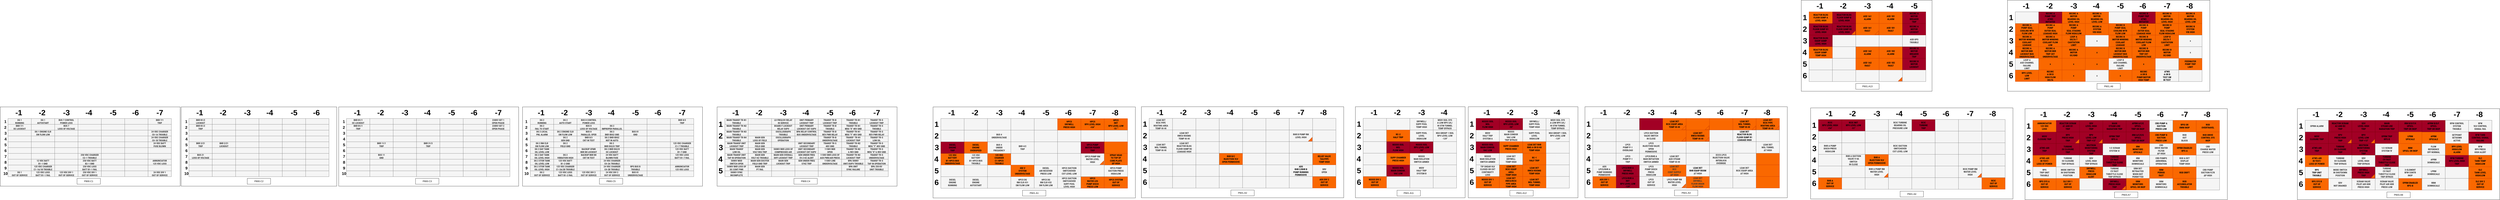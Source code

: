 <mxfile version="24.7.8">
  <diagram name="Page-1" id="h8Bcf1s3tBFt2Pz8XJp2">
    <mxGraphModel dx="11634" dy="1944" grid="1" gridSize="10" guides="1" tooltips="1" connect="1" arrows="1" fold="1" page="1" pageScale="1" pageWidth="850" pageHeight="1100" math="0" shadow="0">
      <root>
        <mxCell id="0" />
        <mxCell id="1" parent="0" />
        <mxCell id="_8IRk0k3SccU_c7WxhZa-38" value="" style="rounded=0;whiteSpace=wrap;html=1;" parent="1" vertex="1">
          <mxGeometry x="-562" y="-210" width="672" height="470" as="geometry" />
        </mxCell>
        <mxCell id="P8-outeQF6KUzlof_dgB-107" value="" style="rounded=0;whiteSpace=wrap;html=1;" parent="1" vertex="1">
          <mxGeometry x="-2854" y="340" width="564" height="470" as="geometry" />
        </mxCell>
        <mxCell id="2YqUbFD5odln5tQl_1zN-1" value="" style="rounded=0;whiteSpace=wrap;html=1;" parent="1" vertex="1">
          <mxGeometry x="588" y="350" width="1040" height="470" as="geometry" />
        </mxCell>
        <mxCell id="2YqUbFD5odln5tQl_1zN-2" value="SRM DET&lt;div&gt;RETRACTED&lt;/div&gt;&lt;div&gt;WHEN NOT&lt;/div&gt;&lt;div&gt;PERMITTED&lt;/div&gt;" style="rounded=0;whiteSpace=wrap;html=1;fillColor=#f5f5f5;fontColor=#333333;strokeColor=#666666;labelBackgroundColor=none;fontSize=12;fontFamily=Roboto Condensed;fontStyle=1" parent="1" vertex="1">
          <mxGeometry x="1108" y="650" width="120" height="60" as="geometry" />
        </mxCell>
        <mxCell id="2YqUbFD5odln5tQl_1zN-3" value="ROD&lt;div&gt;OVERTRAVEL&lt;/div&gt;" style="rounded=0;whiteSpace=wrap;html=1;fillColor=#fa6800;fontColor=#000000;strokeColor=#C73500;labelBackgroundColor=none;fontSize=12;fontFamily=Roboto Condensed;fontStyle=1" parent="1" vertex="1">
          <mxGeometry x="1468" y="410" width="120" height="60" as="geometry" />
        </mxCell>
        <mxCell id="2YqUbFD5odln5tQl_1zN-4" value="ROD&lt;div&gt;ACCUMULATOR&lt;/div&gt;&lt;div&gt;TROUBLE&lt;/div&gt;" style="rounded=0;whiteSpace=wrap;html=1;fillColor=#fa6800;fontColor=#000000;strokeColor=#C73500;labelBackgroundColor=none;fontSize=12;fontFamily=Roboto Condensed;fontStyle=1" parent="1" vertex="1">
          <mxGeometry x="1348" y="710" width="120" height="60" as="geometry" />
        </mxCell>
        <mxCell id="2YqUbFD5odln5tQl_1zN-5" value="-1" style="text;html=1;align=center;verticalAlign=middle;resizable=0;points=[];autosize=1;strokeColor=none;fillColor=none;fontSize=39;fontStyle=1" parent="1" vertex="1">
          <mxGeometry x="653" y="350" width="60" height="60" as="geometry" />
        </mxCell>
        <mxCell id="2YqUbFD5odln5tQl_1zN-6" value="-2" style="text;html=1;align=center;verticalAlign=middle;resizable=0;points=[];autosize=1;strokeColor=none;fillColor=none;fontSize=39;fontStyle=1" parent="1" vertex="1">
          <mxGeometry x="773" y="350" width="60" height="60" as="geometry" />
        </mxCell>
        <mxCell id="2YqUbFD5odln5tQl_1zN-7" value="-3" style="text;html=1;align=center;verticalAlign=middle;resizable=0;points=[];autosize=1;strokeColor=none;fillColor=none;fontSize=39;fontStyle=1" parent="1" vertex="1">
          <mxGeometry x="898" y="350" width="60" height="60" as="geometry" />
        </mxCell>
        <mxCell id="2YqUbFD5odln5tQl_1zN-8" value="-4" style="text;html=1;align=center;verticalAlign=middle;resizable=0;points=[];autosize=1;strokeColor=none;fillColor=none;fontSize=39;fontStyle=1" parent="1" vertex="1">
          <mxGeometry x="1013" y="350" width="60" height="60" as="geometry" />
        </mxCell>
        <mxCell id="2YqUbFD5odln5tQl_1zN-9" value="-5" style="text;html=1;align=center;verticalAlign=middle;resizable=0;points=[];autosize=1;strokeColor=none;fillColor=none;fontSize=39;fontStyle=1" parent="1" vertex="1">
          <mxGeometry x="1138" y="350" width="60" height="60" as="geometry" />
        </mxCell>
        <mxCell id="2YqUbFD5odln5tQl_1zN-10" value="-6" style="text;html=1;align=center;verticalAlign=middle;resizable=0;points=[];autosize=1;strokeColor=none;fillColor=none;fontSize=39;fontStyle=1" parent="1" vertex="1">
          <mxGeometry x="1253" y="350" width="60" height="60" as="geometry" />
        </mxCell>
        <mxCell id="2YqUbFD5odln5tQl_1zN-11" value="-7" style="text;html=1;align=center;verticalAlign=middle;resizable=0;points=[];autosize=1;strokeColor=none;fillColor=none;fontSize=39;fontStyle=1" parent="1" vertex="1">
          <mxGeometry x="1378" y="350" width="60" height="60" as="geometry" />
        </mxCell>
        <mxCell id="2YqUbFD5odln5tQl_1zN-12" value="-8" style="text;html=1;align=center;verticalAlign=middle;resizable=0;points=[];autosize=1;strokeColor=none;fillColor=none;fontSize=39;fontStyle=1" parent="1" vertex="1">
          <mxGeometry x="1493" y="350" width="60" height="60" as="geometry" />
        </mxCell>
        <mxCell id="2YqUbFD5odln5tQl_1zN-13" value="1" style="text;html=1;align=center;verticalAlign=middle;resizable=0;points=[];autosize=1;strokeColor=none;fillColor=none;fontSize=39;fontStyle=1" parent="1" vertex="1">
          <mxGeometry x="581" y="410" width="50" height="60" as="geometry" />
        </mxCell>
        <mxCell id="2YqUbFD5odln5tQl_1zN-14" value="2" style="text;html=1;align=center;verticalAlign=middle;resizable=0;points=[];autosize=1;strokeColor=none;fillColor=none;fontSize=39;fontStyle=1" parent="1" vertex="1">
          <mxGeometry x="581" y="470" width="50" height="60" as="geometry" />
        </mxCell>
        <mxCell id="2YqUbFD5odln5tQl_1zN-15" value="3" style="text;html=1;align=center;verticalAlign=middle;resizable=0;points=[];autosize=1;strokeColor=none;fillColor=none;fontSize=39;fontStyle=1" parent="1" vertex="1">
          <mxGeometry x="582" y="530" width="50" height="60" as="geometry" />
        </mxCell>
        <mxCell id="2YqUbFD5odln5tQl_1zN-16" value="4" style="text;html=1;align=center;verticalAlign=middle;resizable=0;points=[];autosize=1;strokeColor=none;fillColor=none;fontSize=39;fontStyle=1" parent="1" vertex="1">
          <mxGeometry x="580" y="590" width="50" height="60" as="geometry" />
        </mxCell>
        <mxCell id="2YqUbFD5odln5tQl_1zN-17" value="5" style="text;html=1;align=center;verticalAlign=middle;resizable=0;points=[];autosize=1;strokeColor=none;fillColor=none;fontSize=39;fontStyle=1" parent="1" vertex="1">
          <mxGeometry x="581" y="650" width="50" height="60" as="geometry" />
        </mxCell>
        <mxCell id="2YqUbFD5odln5tQl_1zN-18" value="6" style="text;html=1;align=center;verticalAlign=middle;resizable=0;points=[];autosize=1;strokeColor=none;fillColor=none;fontSize=39;fontStyle=1" parent="1" vertex="1">
          <mxGeometry x="581" y="710" width="50" height="60" as="geometry" />
        </mxCell>
        <mxCell id="2YqUbFD5odln5tQl_1zN-19" value="P603.A7" style="rounded=0;whiteSpace=wrap;html=1;" parent="1" vertex="1">
          <mxGeometry x="1048" y="780" width="120" height="30" as="geometry" />
        </mxCell>
        <mxCell id="2YqUbFD5odln5tQl_1zN-20" value="" style="rounded=0;whiteSpace=wrap;html=1;fillColor=#f5f5f5;fontColor=#333333;strokeColor=#666666;labelBackgroundColor=none;fontSize=12;fontFamily=Roboto Condensed;fontStyle=1" parent="1" vertex="1">
          <mxGeometry x="1468" y="710" width="120" height="60" as="geometry" />
        </mxCell>
        <mxCell id="2YqUbFD5odln5tQl_1zN-21" value="CRD PUMP&lt;div&gt;SUCTION FLTR&lt;/div&gt;&lt;div&gt;ΔP HIGH&lt;br&gt;&lt;/div&gt;" style="rounded=0;whiteSpace=wrap;html=1;fillColor=#f5f5f5;fontColor=#333333;strokeColor=#666666;labelBackgroundColor=none;fontSize=12;fontFamily=Roboto Condensed;fontStyle=1" parent="1" vertex="1">
          <mxGeometry x="1468" y="650" width="120" height="60" as="geometry" />
        </mxCell>
        <mxCell id="2YqUbFD5odln5tQl_1zN-22" value="" style="rounded=0;whiteSpace=wrap;html=1;fillColor=#f5f5f5;fontColor=#333333;strokeColor=#666666;labelBackgroundColor=none;fontSize=12;fontFamily=Roboto Condensed;fontStyle=1" parent="1" vertex="1">
          <mxGeometry x="1468" y="590" width="120" height="60" as="geometry" />
        </mxCell>
        <mxCell id="2YqUbFD5odln5tQl_1zN-23" value="ROD DRIFT" style="rounded=0;whiteSpace=wrap;html=1;fillColor=#fa6800;fontColor=#000000;strokeColor=#C73500;labelBackgroundColor=none;fontSize=12;fontFamily=Roboto Condensed;fontStyle=1" parent="1" vertex="1">
          <mxGeometry x="1348" y="650" width="120" height="60" as="geometry" />
        </mxCell>
        <mxCell id="2YqUbFD5odln5tQl_1zN-24" value="CRD PUMPS&lt;div&gt;ABNORMAL&lt;/div&gt;&lt;div&gt;OPERATION&lt;/div&gt;" style="rounded=0;whiteSpace=wrap;html=1;fillColor=#f5f5f5;fontColor=#333333;strokeColor=#666666;labelBackgroundColor=none;fontSize=12;fontFamily=Roboto Condensed;fontStyle=1" parent="1" vertex="1">
          <mxGeometry x="1228" y="590" width="120" height="60" as="geometry" />
        </mxCell>
        <mxCell id="2YqUbFD5odln5tQl_1zN-25" value="ROD &amp;amp; DET&lt;div&gt;DISPLAY&lt;/div&gt;&lt;div&gt;TEMP HIGH&lt;/div&gt;" style="rounded=0;whiteSpace=wrap;html=1;fillColor=#f5f5f5;fontColor=#333333;strokeColor=#666666;labelBackgroundColor=none;fontSize=12;fontFamily=Roboto Condensed;fontStyle=1" parent="1" vertex="1">
          <mxGeometry x="1348" y="590" width="120" height="60" as="geometry" />
        </mxCell>
        <mxCell id="2YqUbFD5odln5tQl_1zN-26" value="ROD DRIVE&lt;div&gt;CONTROL SYS&lt;/div&gt;&lt;div&gt;INOP&lt;/div&gt;" style="rounded=0;whiteSpace=wrap;html=1;fillColor=#fa6800;fontColor=#000000;strokeColor=#C73500;labelBackgroundColor=none;fontSize=12;fontFamily=Roboto Condensed;fontStyle=1" parent="1" vertex="1">
          <mxGeometry x="1468" y="470" width="120" height="60" as="geometry" />
        </mxCell>
        <mxCell id="2YqUbFD5odln5tQl_1zN-27" value="ROD&lt;div&gt;OUT&lt;/div&gt;&lt;div&gt;BLOCK&lt;/div&gt;" style="rounded=0;whiteSpace=wrap;html=1;fillColor=#f5f5f5;fontColor=#333333;strokeColor=#666666;labelBackgroundColor=none;fontSize=12;fontFamily=Roboto Condensed;fontStyle=1" parent="1" vertex="1">
          <mxGeometry x="1348" y="470" width="120" height="60" as="geometry" />
        </mxCell>
        <mxCell id="2YqUbFD5odln5tQl_1zN-28" value="CRD PUMP B&lt;div&gt;SUCTION&lt;/div&gt;&lt;div&gt;PRESS LOW&lt;/div&gt;" style="rounded=0;whiteSpace=wrap;html=1;fillColor=#fa6800;fontColor=#000000;strokeColor=#C73500;labelBackgroundColor=none;fontSize=12;fontFamily=Roboto Condensed;fontStyle=1" parent="1" vertex="1">
          <mxGeometry x="1228" y="470" width="120" height="60" as="geometry" />
        </mxCell>
        <mxCell id="2YqUbFD5odln5tQl_1zN-29" value="CRD&lt;div&gt;CHARGE WATER&lt;/div&gt;&lt;div&gt;PRESS LOW&lt;/div&gt;" style="rounded=0;whiteSpace=wrap;html=1;fillColor=#f5f5f5;fontColor=#333333;strokeColor=#666666;labelBackgroundColor=none;fontSize=12;fontFamily=Roboto Condensed;fontStyle=1" parent="1" vertex="1">
          <mxGeometry x="1468" y="530" width="120" height="60" as="geometry" />
        </mxCell>
        <mxCell id="2YqUbFD5odln5tQl_1zN-30" value="RPIS OR&lt;div&gt;RWM INOP&lt;/div&gt;" style="rounded=0;whiteSpace=wrap;html=1;fillColor=#fa6800;fontColor=#000000;strokeColor=#C73500;labelBackgroundColor=none;fontSize=12;fontFamily=Roboto Condensed;fontStyle=1" parent="1" vertex="1">
          <mxGeometry x="1348" y="410" width="120" height="60" as="geometry" />
        </mxCell>
        <mxCell id="2YqUbFD5odln5tQl_1zN-31" value="&lt;span style=&quot;color: rgb(0, 0, 0);&quot;&gt;APRM A/C/E&lt;/span&gt;&lt;br style=&quot;color: rgb(0, 0, 0);&quot;&gt;&lt;span style=&quot;color: rgb(0, 0, 0);&quot;&gt;UPSCL&lt;/span&gt;&lt;br style=&quot;color: rgb(0, 0, 0);&quot;&gt;&lt;span style=&quot;color: rgb(0, 0, 0);&quot;&gt;TRIP OR INOP&lt;/span&gt;" style="rounded=0;whiteSpace=wrap;html=1;fillColor=#a20025;fontColor=#ffffff;strokeColor=#6F0000;labelBackgroundColor=none;fontSize=12;fontFamily=Roboto Condensed;fontStyle=1" parent="1" vertex="1">
          <mxGeometry x="1108" y="410" width="120" height="60" as="geometry" />
        </mxCell>
        <mxCell id="2YqUbFD5odln5tQl_1zN-32" value="&lt;span style=&quot;color: rgb(0, 0, 0);&quot;&gt;IRM A/C/E/G&lt;/span&gt;&lt;br style=&quot;color: rgb(0, 0, 0);&quot;&gt;&lt;span style=&quot;color: rgb(0, 0, 0);&quot;&gt;UPSCL&lt;/span&gt;&lt;br style=&quot;color: rgb(0, 0, 0);&quot;&gt;&lt;span style=&quot;color: rgb(0, 0, 0);&quot;&gt;TRIP OR INOP&lt;/span&gt;" style="rounded=0;whiteSpace=wrap;html=1;fillColor=#a20025;fontColor=#ffffff;strokeColor=#6F0000;labelBackgroundColor=none;fontSize=12;fontFamily=Roboto Condensed;fontStyle=1" parent="1" vertex="1">
          <mxGeometry x="1108" y="470" width="120" height="60" as="geometry" />
        </mxCell>
        <mxCell id="2YqUbFD5odln5tQl_1zN-33" value="OPRM ENABLED&lt;div&gt;RPS-A&lt;/div&gt;" style="rounded=0;whiteSpace=wrap;html=1;fillColor=#fa6800;fontColor=#000000;strokeColor=#C73500;labelBackgroundColor=none;fontSize=12;fontFamily=Roboto Condensed;fontStyle=1" parent="1" vertex="1">
          <mxGeometry x="1348" y="530" width="120" height="60" as="geometry" />
        </mxCell>
        <mxCell id="2YqUbFD5odln5tQl_1zN-34" value="SRM&lt;div&gt;MONITORS&lt;/div&gt;&lt;div&gt;UPSCL OR INOP&lt;/div&gt;" style="rounded=0;whiteSpace=wrap;html=1;fillColor=#fa6800;fontColor=#000000;strokeColor=#C73500;labelBackgroundColor=none;fontSize=12;fontFamily=Roboto Condensed;fontStyle=1" parent="1" vertex="1">
          <mxGeometry x="1108" y="710" width="120" height="60" as="geometry" />
        </mxCell>
        <mxCell id="2YqUbFD5odln5tQl_1zN-35" value="&lt;span style=&quot;color: rgb(0, 0, 0);&quot;&gt;CRD PUMP A&lt;/span&gt;&lt;div style=&quot;color: rgb(0, 0, 0);&quot;&gt;SUCTION&lt;/div&gt;&lt;div style=&quot;color: rgb(0, 0, 0);&quot;&gt;PRESS LOW&lt;/div&gt;" style="rounded=0;whiteSpace=wrap;html=1;fillColor=#f5f5f5;fontColor=#333333;strokeColor=#666666;labelBackgroundColor=none;fontSize=12;fontFamily=Roboto Condensed;fontStyle=1" parent="1" vertex="1">
          <mxGeometry x="1228" y="410" width="120" height="60" as="geometry" />
        </mxCell>
        <mxCell id="2YqUbFD5odln5tQl_1zN-36" value="SRM&lt;div&gt;MONITORS&lt;/div&gt;&lt;div&gt;DOWNSCALE&lt;/div&gt;" style="rounded=0;whiteSpace=wrap;html=1;fillColor=#f5f5f5;fontColor=#333333;strokeColor=#666666;labelBackgroundColor=none;fontSize=12;fontFamily=Roboto Condensed;fontStyle=1" parent="1" vertex="1">
          <mxGeometry x="1228" y="710" width="120" height="60" as="geometry" />
        </mxCell>
        <mxCell id="2YqUbFD5odln5tQl_1zN-37" value="IRM&lt;div&gt;MONITORS&lt;/div&gt;&lt;div&gt;DOWNSCALE&lt;/div&gt;" style="rounded=0;whiteSpace=wrap;html=1;fillColor=#f5f5f5;fontColor=#333333;strokeColor=#666666;labelBackgroundColor=none;fontSize=12;fontFamily=Roboto Condensed;fontStyle=1" parent="1" vertex="1">
          <mxGeometry x="1108" y="590" width="120" height="60" as="geometry" />
        </mxCell>
        <mxCell id="2YqUbFD5odln5tQl_1zN-38" value="DRYWELL&lt;div&gt;PRESS HIGH&lt;/div&gt;&lt;div&gt;TRIP&lt;/div&gt;" style="rounded=0;whiteSpace=wrap;html=1;fillColor=#a20025;fontColor=#000000;strokeColor=#6F0000;labelBackgroundColor=none;fontSize=12;fontFamily=Roboto Condensed;fontStyle=1" parent="1" vertex="1">
          <mxGeometry x="988" y="710" width="120" height="60" as="geometry" />
        </mxCell>
        <mxCell id="2YqUbFD5odln5tQl_1zN-39" value="MODE SWITCH&lt;div&gt;IN SHUTDOWN&lt;/div&gt;&lt;div&gt;POSITION&lt;/div&gt;" style="rounded=0;whiteSpace=wrap;html=1;fillColor=#f5f5f5;fontColor=#333333;strokeColor=#666666;labelBackgroundColor=none;fontSize=12;fontFamily=Roboto Condensed;fontStyle=1" parent="1" vertex="1">
          <mxGeometry x="748" y="650" width="120" height="60" as="geometry" />
        </mxCell>
        <mxCell id="2YqUbFD5odln5tQl_1zN-40" value="SLC DIV 1&lt;div&gt;OUT OF&lt;/div&gt;&lt;div&gt;SERVICE&lt;/div&gt;" style="rounded=0;whiteSpace=wrap;html=1;fillColor=#fa6800;fontColor=#000000;strokeColor=#C73500;labelBackgroundColor=none;fontSize=12;fontFamily=Roboto Condensed;fontStyle=1" parent="1" vertex="1">
          <mxGeometry x="748" y="710" width="120" height="60" as="geometry" />
        </mxCell>
        <mxCell id="2YqUbFD5odln5tQl_1zN-41" value="RPS SYS A&lt;div&gt;OUT OF&lt;/div&gt;&lt;div&gt;SERVICE&lt;/div&gt;" style="rounded=0;whiteSpace=wrap;html=1;fillColor=#fa6800;fontColor=#000000;strokeColor=#C73500;labelBackgroundColor=none;fontSize=12;fontFamily=Roboto Condensed;fontStyle=1" parent="1" vertex="1">
          <mxGeometry x="628" y="710" width="120" height="60" as="geometry" />
        </mxCell>
        <mxCell id="2YqUbFD5odln5tQl_1zN-42" value="RPS&lt;br&gt;TRIP UNIT&lt;div&gt;TROUBLE&lt;/div&gt;" style="rounded=0;whiteSpace=wrap;html=1;fillColor=#f5f5f5;fontColor=#333333;strokeColor=#666666;labelBackgroundColor=none;fontSize=12;fontFamily=Roboto Condensed;fontStyle=1" parent="1" vertex="1">
          <mxGeometry x="628" y="650" width="120" height="60" as="geometry" />
        </mxCell>
        <mxCell id="2YqUbFD5odln5tQl_1zN-43" value="" style="rounded=0;whiteSpace=wrap;html=1;fillColor=#f5f5f5;fontColor=#333333;strokeColor=#666666;labelBackgroundColor=none;fontSize=12;fontFamily=Roboto Condensed;fontStyle=1" parent="1" vertex="1">
          <mxGeometry x="868" y="710" width="120" height="60" as="geometry" />
        </mxCell>
        <mxCell id="2YqUbFD5odln5tQl_1zN-44" value="DRYWELL&lt;br&gt;PRESS&lt;div&gt;HIGH/LOW&lt;/div&gt;&lt;div&gt;ALERT&lt;/div&gt;" style="rounded=0;whiteSpace=wrap;html=1;fillColor=#fa6800;fontColor=#000000;strokeColor=#C73500;labelBackgroundColor=none;fontSize=12;fontFamily=Roboto Condensed;fontStyle=1" parent="1" vertex="1">
          <mxGeometry x="868" y="650" width="120" height="60" as="geometry" />
        </mxCell>
        <mxCell id="2YqUbFD5odln5tQl_1zN-45" value="TURBINE&lt;div&gt;CV FAST&lt;/div&gt;&lt;div&gt;THROTTLE CLOSE&lt;/div&gt;&lt;div&gt;TRIP&lt;/div&gt;" style="rounded=0;whiteSpace=wrap;html=1;fillColor=#a20025;fontColor=#000000;strokeColor=#6F0000;labelBackgroundColor=none;fontSize=12;fontFamily=Roboto Condensed;fontStyle=1" parent="1" vertex="1">
          <mxGeometry x="988" y="590" width="120" height="60" as="geometry" />
        </mxCell>
        <mxCell id="2YqUbFD5odln5tQl_1zN-46" value="SDV&lt;div&gt;LEVEL HIGH&lt;/div&gt;&lt;div&gt;TRIP BYPASS&lt;/div&gt;" style="rounded=0;whiteSpace=wrap;html=1;fillColor=#f5f5f5;fontColor=#333333;strokeColor=#666666;labelBackgroundColor=none;fontSize=12;fontFamily=Roboto Condensed;fontStyle=1" parent="1" vertex="1">
          <mxGeometry x="868" y="590" width="120" height="60" as="geometry" />
        </mxCell>
        <mxCell id="2YqUbFD5odln5tQl_1zN-47" value="NEUTRON&lt;div&gt;MONITORING&lt;/div&gt;&lt;div&gt;SYSTEM&lt;/div&gt;&lt;div&gt;TRIP&lt;/div&gt;" style="rounded=0;whiteSpace=wrap;html=1;fillColor=#a20025;fontColor=#000000;strokeColor=#6F0000;labelBackgroundColor=none;fontSize=12;fontFamily=Roboto Condensed;fontStyle=1" parent="1" vertex="1">
          <mxGeometry x="868" y="530" width="120" height="60" as="geometry" />
        </mxCell>
        <mxCell id="2YqUbFD5odln5tQl_1zN-48" value="1/2 SCRAM&lt;div&gt;SYSTEM &#39;A&#39;&lt;/div&gt;" style="rounded=0;whiteSpace=wrap;html=1;fillColor=#f5f5f5;fontColor=#333333;strokeColor=#666666;labelBackgroundColor=none;fontSize=12;fontFamily=Roboto Condensed;fontStyle=1" parent="1" vertex="1">
          <mxGeometry x="988" y="530" width="120" height="60" as="geometry" />
        </mxCell>
        <mxCell id="2YqUbFD5odln5tQl_1zN-49" value="OPRM TRIP&lt;div&gt;RPS-A&lt;/div&gt;" style="rounded=0;whiteSpace=wrap;html=1;fillColor=#a20025;fontColor=#000000;strokeColor=#6F0000;labelBackgroundColor=none;fontSize=12;fontFamily=Roboto Condensed;fontStyle=1" parent="1" vertex="1">
          <mxGeometry x="988" y="470" width="120" height="60" as="geometry" />
        </mxCell>
        <mxCell id="2YqUbFD5odln5tQl_1zN-50" value="RPV&lt;div&gt;LEVEL LOW&lt;/div&gt;&lt;div&gt;TRIP +13&quot;&lt;/div&gt;" style="rounded=0;whiteSpace=wrap;html=1;fillColor=#a20025;fontColor=#000000;strokeColor=#6F0000;labelBackgroundColor=none;fontSize=12;fontFamily=Roboto Condensed;fontStyle=1" parent="1" vertex="1">
          <mxGeometry x="868" y="470" width="120" height="60" as="geometry" />
        </mxCell>
        <mxCell id="2YqUbFD5odln5tQl_1zN-51" value="SDV&lt;div&gt;LEVEL HIGH&lt;/div&gt;&lt;div&gt;TRIP&lt;/div&gt;" style="rounded=0;whiteSpace=wrap;html=1;fillColor=#a20025;fontColor=#000000;strokeColor=#6F0000;labelBackgroundColor=none;fontSize=12;fontFamily=Roboto Condensed;fontStyle=1" parent="1" vertex="1">
          <mxGeometry x="868" y="410" width="120" height="60" as="geometry" />
        </mxCell>
        <mxCell id="2YqUbFD5odln5tQl_1zN-52" value="MAIN&lt;div&gt;STEAM LINE&lt;/div&gt;&lt;div&gt;RADIATION TRIP&lt;/div&gt;" style="rounded=0;whiteSpace=wrap;html=1;fillColor=#a20025;fontColor=#000000;strokeColor=#6F0000;labelBackgroundColor=none;fontSize=12;fontFamily=Roboto Condensed;fontStyle=1" parent="1" vertex="1">
          <mxGeometry x="988" y="410" width="120" height="60" as="geometry" />
        </mxCell>
        <mxCell id="2YqUbFD5odln5tQl_1zN-53" value="REACTOR SCRAM&lt;div&gt;A1 AND B1&lt;/div&gt;&lt;div&gt;TRIP&lt;/div&gt;" style="rounded=0;whiteSpace=wrap;html=1;fillColor=#a20025;fontColor=#000000;strokeColor=#6F0000;labelBackgroundColor=none;fontSize=12;fontFamily=Roboto Condensed;fontStyle=1" parent="1" vertex="1">
          <mxGeometry x="748" y="410" width="120" height="60" as="geometry" />
        </mxCell>
        <mxCell id="2YqUbFD5odln5tQl_1zN-54" value="RPV&lt;div&gt;PRESS HIGH&lt;/div&gt;&lt;div&gt;TRIP&lt;/div&gt;" style="rounded=0;whiteSpace=wrap;html=1;fillColor=#a20025;fontColor=#000000;strokeColor=#6F0000;labelBackgroundColor=none;fontSize=12;fontFamily=Roboto Condensed;fontStyle=1" parent="1" vertex="1">
          <mxGeometry x="748" y="470" width="120" height="60" as="geometry" />
        </mxCell>
        <mxCell id="2YqUbFD5odln5tQl_1zN-55" value="TURBINE&lt;div&gt;SV CLOSURE&lt;br&gt;&lt;span style=&quot;background-color: initial;&quot;&gt;TRIP&lt;/span&gt;&lt;/div&gt;" style="rounded=0;whiteSpace=wrap;html=1;fillColor=#a20025;fontColor=#000000;strokeColor=#6F0000;labelBackgroundColor=none;fontSize=12;fontFamily=Roboto Condensed;fontStyle=1" parent="1" vertex="1">
          <mxGeometry x="748" y="530" width="120" height="60" as="geometry" />
        </mxCell>
        <mxCell id="2YqUbFD5odln5tQl_1zN-56" value="TURBINE&lt;div&gt;SV CLOSURE&lt;br&gt;&lt;span style=&quot;background-color: initial;&quot;&gt;TRIP BYPASS&lt;/span&gt;&lt;/div&gt;" style="rounded=0;whiteSpace=wrap;html=1;fillColor=#f5f5f5;fontColor=#333333;strokeColor=#666666;labelBackgroundColor=none;fontSize=12;fontFamily=Roboto Condensed;fontStyle=1" parent="1" vertex="1">
          <mxGeometry x="748" y="590" width="120" height="60" as="geometry" />
        </mxCell>
        <mxCell id="2YqUbFD5odln5tQl_1zN-57" value="ATWS-ARI&lt;div&gt;IN TEST/&lt;/div&gt;&lt;div&gt;LOSS OF POWER&lt;/div&gt;" style="rounded=0;whiteSpace=wrap;html=1;fillColor=#fa6800;fontColor=#000000;strokeColor=#C73500;labelBackgroundColor=none;fontSize=12;fontFamily=Roboto Condensed;fontStyle=1" parent="1" vertex="1">
          <mxGeometry x="628" y="590" width="120" height="60" as="geometry" />
        </mxCell>
        <mxCell id="2YqUbFD5odln5tQl_1zN-58" value="&lt;span style=&quot;&quot;&gt;ATWS-ARI&lt;/span&gt;&lt;div style=&quot;&quot;&gt;TRIP&lt;/div&gt;" style="rounded=0;whiteSpace=wrap;html=1;fillColor=#a20025;fontColor=#000000;strokeColor=#6F0000;labelBackgroundColor=none;fontSize=12;fontFamily=Roboto Condensed;fontStyle=1" parent="1" vertex="1">
          <mxGeometry x="628" y="530" width="120" height="60" as="geometry" />
        </mxCell>
        <mxCell id="2YqUbFD5odln5tQl_1zN-59" value="MSIV&lt;div&gt;CLOSURE TRIP&lt;/div&gt;" style="rounded=0;whiteSpace=wrap;html=1;fillColor=#a20025;fontColor=#000000;strokeColor=#6F0000;labelBackgroundColor=none;fontSize=12;fontFamily=Roboto Condensed;fontStyle=1" parent="1" vertex="1">
          <mxGeometry x="628" y="470" width="120" height="60" as="geometry" />
        </mxCell>
        <mxCell id="2YqUbFD5odln5tQl_1zN-60" value="ANNUNCIATOR&lt;div&gt;125 VDC&lt;/div&gt;&lt;div&gt;LOSS&lt;/div&gt;" style="rounded=0;whiteSpace=wrap;html=1;fillColor=#fa6800;fontColor=#000000;strokeColor=#C73500;labelBackgroundColor=none;fontSize=12;fontFamily=Roboto Condensed;fontStyle=1" parent="1" vertex="1">
          <mxGeometry x="628" y="410" width="120" height="60" as="geometry" />
        </mxCell>
        <mxCell id="2YqUbFD5odln5tQl_1zN-61" value="IRM&lt;div&gt;MONITORS&lt;/div&gt;&lt;div&gt;UPSCALE&lt;/div&gt;" style="rounded=0;whiteSpace=wrap;html=1;fillColor=#fa6800;fontColor=#000000;strokeColor=#C73500;labelBackgroundColor=none;fontSize=12;fontFamily=Roboto Condensed;fontStyle=1" parent="1" vertex="1">
          <mxGeometry x="1108" y="530" width="120" height="60" as="geometry" />
        </mxCell>
        <mxCell id="2YqUbFD5odln5tQl_1zN-62" value="SRM&lt;div&gt;PERIOD&lt;/div&gt;&lt;div&gt;FAST&lt;/div&gt;" style="rounded=0;whiteSpace=wrap;html=1;fillColor=#fa6800;fontColor=#000000;strokeColor=#C73500;labelBackgroundColor=none;fontSize=12;fontFamily=Roboto Condensed;fontStyle=1" parent="1" vertex="1">
          <mxGeometry x="1228" y="650" width="120" height="60" as="geometry" />
        </mxCell>
        <mxCell id="2YqUbFD5odln5tQl_1zN-63" value="TURBINE&lt;div&gt;CV FAST&lt;/div&gt;&lt;div&gt;THROTTLE CLOSE&lt;/div&gt;&lt;div&gt;TRIP BYPASS&lt;/div&gt;" style="rounded=0;whiteSpace=wrap;html=1;fillColor=#f5f5f5;fontColor=#333333;strokeColor=#666666;labelBackgroundColor=none;fontSize=12;fontFamily=Roboto Condensed;fontStyle=1" parent="1" vertex="1">
          <mxGeometry x="988" y="650" width="120" height="60" as="geometry" />
        </mxCell>
        <mxCell id="2YqUbFD5odln5tQl_1zN-64" value="CRD&lt;div&gt;DRIVE WATER&lt;/div&gt;&lt;div&gt;FILTER&lt;/div&gt;&lt;div&gt;ΔP HIGH&lt;br&gt;&lt;/div&gt;" style="rounded=0;whiteSpace=wrap;html=1;fillColor=#f5f5f5;fontColor=#333333;strokeColor=#666666;labelBackgroundColor=none;fontSize=12;fontFamily=Roboto Condensed;fontStyle=1" parent="1" vertex="1">
          <mxGeometry x="1228" y="530" width="120" height="60" as="geometry" />
        </mxCell>
        <mxCell id="2YqUbFD5odln5tQl_1zN-65" value="" style="rounded=0;whiteSpace=wrap;html=1;" parent="1" vertex="1">
          <mxGeometry x="1988" y="350" width="1040" height="470" as="geometry" />
        </mxCell>
        <mxCell id="2YqUbFD5odln5tQl_1zN-66" value="3-ELEMENT&lt;div&gt;RFW CONTR&lt;/div&gt;&lt;div&gt;INOP&lt;/div&gt;" style="rounded=0;whiteSpace=wrap;html=1;fillColor=#f5f5f5;fontColor=#333333;strokeColor=#666666;labelBackgroundColor=none;fontSize=12;fontFamily=Roboto Condensed;fontStyle=1" parent="1" vertex="1">
          <mxGeometry x="2508" y="650" width="120" height="60" as="geometry" />
        </mxCell>
        <mxCell id="2YqUbFD5odln5tQl_1zN-67" value="RFW&lt;div&gt;VLV CONTROL&lt;/div&gt;&lt;div&gt;SIGNAL FAIL&lt;/div&gt;" style="rounded=0;whiteSpace=wrap;html=1;fillColor=#f5f5f5;fontColor=#333333;strokeColor=#666666;labelBackgroundColor=none;fontSize=12;fontFamily=Roboto Condensed;fontStyle=1" parent="1" vertex="1">
          <mxGeometry x="2868" y="410" width="120" height="60" as="geometry" />
        </mxCell>
        <mxCell id="2YqUbFD5odln5tQl_1zN-68" value="" style="rounded=0;whiteSpace=wrap;html=1;fillColor=#f5f5f5;fontColor=#333333;strokeColor=#666666;labelBackgroundColor=none;fontSize=12;fontFamily=Roboto Condensed;fontStyle=1" parent="1" vertex="1">
          <mxGeometry x="2748" y="710" width="120" height="60" as="geometry" />
        </mxCell>
        <mxCell id="2YqUbFD5odln5tQl_1zN-69" value="-1" style="text;html=1;align=center;verticalAlign=middle;resizable=0;points=[];autosize=1;strokeColor=none;fillColor=none;fontSize=39;fontStyle=1" parent="1" vertex="1">
          <mxGeometry x="2053" y="350" width="60" height="60" as="geometry" />
        </mxCell>
        <mxCell id="2YqUbFD5odln5tQl_1zN-70" value="-2" style="text;html=1;align=center;verticalAlign=middle;resizable=0;points=[];autosize=1;strokeColor=none;fillColor=none;fontSize=39;fontStyle=1" parent="1" vertex="1">
          <mxGeometry x="2173" y="350" width="60" height="60" as="geometry" />
        </mxCell>
        <mxCell id="2YqUbFD5odln5tQl_1zN-71" value="-3" style="text;html=1;align=center;verticalAlign=middle;resizable=0;points=[];autosize=1;strokeColor=none;fillColor=none;fontSize=39;fontStyle=1" parent="1" vertex="1">
          <mxGeometry x="2298" y="350" width="60" height="60" as="geometry" />
        </mxCell>
        <mxCell id="2YqUbFD5odln5tQl_1zN-72" value="-4" style="text;html=1;align=center;verticalAlign=middle;resizable=0;points=[];autosize=1;strokeColor=none;fillColor=none;fontSize=39;fontStyle=1" parent="1" vertex="1">
          <mxGeometry x="2413" y="350" width="60" height="60" as="geometry" />
        </mxCell>
        <mxCell id="2YqUbFD5odln5tQl_1zN-73" value="-5" style="text;html=1;align=center;verticalAlign=middle;resizable=0;points=[];autosize=1;strokeColor=none;fillColor=none;fontSize=39;fontStyle=1" parent="1" vertex="1">
          <mxGeometry x="2538" y="350" width="60" height="60" as="geometry" />
        </mxCell>
        <mxCell id="2YqUbFD5odln5tQl_1zN-74" value="-6" style="text;html=1;align=center;verticalAlign=middle;resizable=0;points=[];autosize=1;strokeColor=none;fillColor=none;fontSize=39;fontStyle=1" parent="1" vertex="1">
          <mxGeometry x="2653" y="350" width="60" height="60" as="geometry" />
        </mxCell>
        <mxCell id="2YqUbFD5odln5tQl_1zN-75" value="-7" style="text;html=1;align=center;verticalAlign=middle;resizable=0;points=[];autosize=1;strokeColor=none;fillColor=none;fontSize=39;fontStyle=1" parent="1" vertex="1">
          <mxGeometry x="2778" y="350" width="60" height="60" as="geometry" />
        </mxCell>
        <mxCell id="2YqUbFD5odln5tQl_1zN-76" value="-8" style="text;html=1;align=center;verticalAlign=middle;resizable=0;points=[];autosize=1;strokeColor=none;fillColor=none;fontSize=39;fontStyle=1" parent="1" vertex="1">
          <mxGeometry x="2893" y="350" width="60" height="60" as="geometry" />
        </mxCell>
        <mxCell id="2YqUbFD5odln5tQl_1zN-77" value="1" style="text;html=1;align=center;verticalAlign=middle;resizable=0;points=[];autosize=1;strokeColor=none;fillColor=none;fontSize=39;fontStyle=1" parent="1" vertex="1">
          <mxGeometry x="1981" y="410" width="50" height="60" as="geometry" />
        </mxCell>
        <mxCell id="2YqUbFD5odln5tQl_1zN-78" value="2" style="text;html=1;align=center;verticalAlign=middle;resizable=0;points=[];autosize=1;strokeColor=none;fillColor=none;fontSize=39;fontStyle=1" parent="1" vertex="1">
          <mxGeometry x="1981" y="470" width="50" height="60" as="geometry" />
        </mxCell>
        <mxCell id="2YqUbFD5odln5tQl_1zN-79" value="3" style="text;html=1;align=center;verticalAlign=middle;resizable=0;points=[];autosize=1;strokeColor=none;fillColor=none;fontSize=39;fontStyle=1" parent="1" vertex="1">
          <mxGeometry x="1982" y="530" width="50" height="60" as="geometry" />
        </mxCell>
        <mxCell id="2YqUbFD5odln5tQl_1zN-80" value="4" style="text;html=1;align=center;verticalAlign=middle;resizable=0;points=[];autosize=1;strokeColor=none;fillColor=none;fontSize=39;fontStyle=1" parent="1" vertex="1">
          <mxGeometry x="1980" y="590" width="50" height="60" as="geometry" />
        </mxCell>
        <mxCell id="2YqUbFD5odln5tQl_1zN-81" value="5" style="text;html=1;align=center;verticalAlign=middle;resizable=0;points=[];autosize=1;strokeColor=none;fillColor=none;fontSize=39;fontStyle=1" parent="1" vertex="1">
          <mxGeometry x="1981" y="650" width="50" height="60" as="geometry" />
        </mxCell>
        <mxCell id="2YqUbFD5odln5tQl_1zN-82" value="6" style="text;html=1;align=center;verticalAlign=middle;resizable=0;points=[];autosize=1;strokeColor=none;fillColor=none;fontSize=39;fontStyle=1" parent="1" vertex="1">
          <mxGeometry x="1981" y="710" width="50" height="60" as="geometry" />
        </mxCell>
        <mxCell id="2YqUbFD5odln5tQl_1zN-83" value="P603.A8" style="rounded=0;whiteSpace=wrap;html=1;" parent="1" vertex="1">
          <mxGeometry x="2448" y="780" width="120" height="30" as="geometry" />
        </mxCell>
        <mxCell id="2YqUbFD5odln5tQl_1zN-84" value="SLC DIV 2&lt;div&gt;OUT OF&lt;/div&gt;&lt;div&gt;SERVICE&lt;/div&gt;" style="rounded=0;whiteSpace=wrap;html=1;fillColor=#fa6800;fontColor=#000000;strokeColor=#C73500;labelBackgroundColor=none;fontSize=12;fontFamily=Roboto Condensed;fontStyle=1" parent="1" vertex="1">
          <mxGeometry x="2868" y="710" width="120" height="60" as="geometry" />
        </mxCell>
        <mxCell id="2YqUbFD5odln5tQl_1zN-85" value="&lt;div&gt;SLC&lt;/div&gt;&lt;div&gt;TANK LEVEL&lt;/div&gt;&lt;div&gt;HIGH/LOW&lt;/div&gt;" style="rounded=0;whiteSpace=wrap;html=1;fillColor=#fa6800;fontColor=#000000;strokeColor=#C73500;labelBackgroundColor=none;fontSize=12;fontFamily=Roboto Condensed;fontStyle=1" parent="1" vertex="1">
          <mxGeometry x="2868" y="650" width="120" height="60" as="geometry" />
        </mxCell>
        <mxCell id="2YqUbFD5odln5tQl_1zN-86" value="SLC&lt;div&gt;TANK TEMP&lt;/div&gt;&lt;div&gt;HIGH/LOW&lt;/div&gt;" style="rounded=0;whiteSpace=wrap;html=1;fillColor=#fa6800;fontColor=#000000;strokeColor=#C73500;labelBackgroundColor=none;fontSize=12;fontFamily=Roboto Condensed;fontStyle=1" parent="1" vertex="1">
          <mxGeometry x="2868" y="590" width="120" height="60" as="geometry" />
        </mxCell>
        <mxCell id="2YqUbFD5odln5tQl_1zN-87" value="" style="rounded=0;whiteSpace=wrap;html=1;fillColor=#f5f5f5;fontColor=#333333;strokeColor=#666666;labelBackgroundColor=none;fontSize=12;fontFamily=Roboto Condensed;fontStyle=1" parent="1" vertex="1">
          <mxGeometry x="2748" y="650" width="120" height="60" as="geometry" />
        </mxCell>
        <mxCell id="2YqUbFD5odln5tQl_1zN-88" value="APRM&lt;div&gt;DOWNSCALE&lt;/div&gt;" style="rounded=0;whiteSpace=wrap;html=1;fillColor=#f5f5f5;fontColor=#333333;strokeColor=#666666;labelBackgroundColor=none;fontSize=12;fontFamily=Roboto Condensed;fontStyle=1" parent="1" vertex="1">
          <mxGeometry x="2628" y="590" width="120" height="60" as="geometry" />
        </mxCell>
        <mxCell id="2YqUbFD5odln5tQl_1zN-89" value="RFW/TURBINE&lt;div&gt;RPV LEVEL HIGH&lt;/div&gt;&lt;div&gt;TRIP&lt;/div&gt;" style="rounded=0;whiteSpace=wrap;html=1;fillColor=#a20025;fontColor=#000000;strokeColor=#6F0000;labelBackgroundColor=none;fontSize=12;fontFamily=Roboto Condensed;fontStyle=1" parent="1" vertex="1">
          <mxGeometry x="2748" y="590" width="120" height="60" as="geometry" />
        </mxCell>
        <mxCell id="2YqUbFD5odln5tQl_1zN-90" value="RFW TURB&lt;br&gt;CONTROL SIGNAL&lt;div&gt;FAILURE&lt;/div&gt;" style="rounded=0;whiteSpace=wrap;html=1;fillColor=#a20025;fontColor=#000000;strokeColor=#6F0000;labelBackgroundColor=none;fontSize=12;fontFamily=Roboto Condensed;fontStyle=1" parent="1" vertex="1">
          <mxGeometry x="2868" y="470" width="120" height="60" as="geometry" />
        </mxCell>
        <mxCell id="2YqUbFD5odln5tQl_1zN-91" value="SETPOINT&lt;div&gt;SETDOWN&lt;/div&gt;&lt;div&gt;ACTIVE&lt;/div&gt;" style="rounded=0;whiteSpace=wrap;html=1;fillColor=#f5f5f5;fontColor=#333333;strokeColor=#666666;labelBackgroundColor=none;fontSize=12;fontFamily=Roboto Condensed;fontStyle=1" parent="1" vertex="1">
          <mxGeometry x="2748" y="470" width="120" height="60" as="geometry" />
        </mxCell>
        <mxCell id="2YqUbFD5odln5tQl_1zN-92" value="APRM&lt;div&gt;UPSCALE&lt;/div&gt;" style="rounded=0;whiteSpace=wrap;html=1;fillColor=#fa6800;fontColor=#000000;strokeColor=#C73500;labelBackgroundColor=none;fontSize=12;fontFamily=Roboto Condensed;fontStyle=1" parent="1" vertex="1">
          <mxGeometry x="2628" y="470" width="120" height="60" as="geometry" />
        </mxCell>
        <mxCell id="2YqUbFD5odln5tQl_1zN-93" value="RFW&lt;div&gt;RPV PRESS&lt;/div&gt;&lt;div&gt;HIGH ALERT&lt;/div&gt;" style="rounded=0;whiteSpace=wrap;html=1;fillColor=#f5f5f5;fontColor=#333333;strokeColor=#666666;labelBackgroundColor=none;fontSize=12;fontFamily=Roboto Condensed;fontStyle=1" parent="1" vertex="1">
          <mxGeometry x="2868" y="530" width="120" height="60" as="geometry" />
        </mxCell>
        <mxCell id="2YqUbFD5odln5tQl_1zN-94" value="RFW CONTROL&lt;div&gt;SYSTEM&lt;/div&gt;&lt;div&gt;TROUBLE&lt;/div&gt;" style="rounded=0;whiteSpace=wrap;html=1;fillColor=#f5f5f5;fontColor=#333333;strokeColor=#666666;labelBackgroundColor=none;fontSize=12;fontFamily=Roboto Condensed;fontStyle=1" parent="1" vertex="1">
          <mxGeometry x="2748" y="410" width="120" height="60" as="geometry" />
        </mxCell>
        <mxCell id="2YqUbFD5odln5tQl_1zN-95" value="IRM B/D/F/H&lt;br&gt;UPSCL&lt;br&gt;TRIP OR INOP" style="rounded=0;whiteSpace=wrap;html=1;fillColor=#a20025;fontColor=#000000;strokeColor=#6F0000;labelBackgroundColor=none;fontSize=12;fontFamily=Roboto Condensed;fontStyle=1" parent="1" vertex="1">
          <mxGeometry x="2508" y="410" width="120" height="60" as="geometry" />
        </mxCell>
        <mxCell id="2YqUbFD5odln5tQl_1zN-96" value="LPRM&lt;div&gt;UPSCALE&lt;/div&gt;" style="rounded=0;whiteSpace=wrap;html=1;fillColor=#fa6800;fontColor=#000000;strokeColor=#C73500;labelBackgroundColor=none;fontSize=12;fontFamily=Roboto Condensed;fontStyle=1" parent="1" vertex="1">
          <mxGeometry x="2508" y="470" width="120" height="60" as="geometry" />
        </mxCell>
        <mxCell id="2YqUbFD5odln5tQl_1zN-97" value="RPV LEVEL&lt;div&gt;HIGH/LOW&lt;/div&gt;&lt;div&gt;ALARM&lt;/div&gt;" style="rounded=0;whiteSpace=wrap;html=1;fillColor=#fa6800;fontColor=#000000;strokeColor=#C73500;labelBackgroundColor=none;fontSize=12;fontFamily=Roboto Condensed;fontStyle=1" parent="1" vertex="1">
          <mxGeometry x="2748" y="530" width="120" height="60" as="geometry" />
        </mxCell>
        <mxCell id="2YqUbFD5odln5tQl_1zN-98" value="OPRM ENABLED&lt;div&gt;RPS-B&lt;/div&gt;" style="rounded=0;whiteSpace=wrap;html=1;fillColor=#fa6800;fontColor=#000000;strokeColor=#C73500;labelBackgroundColor=none;fontSize=12;fontFamily=Roboto Condensed;fontStyle=1" parent="1" vertex="1">
          <mxGeometry x="2508" y="710" width="120" height="60" as="geometry" />
        </mxCell>
        <mxCell id="2YqUbFD5odln5tQl_1zN-99" value="APRM B/D/F&amp;nbsp;&lt;br&gt;UPSCL&lt;br&gt;TRIP OR INOP" style="rounded=0;whiteSpace=wrap;html=1;fillColor=#a20025;fontColor=#000000;strokeColor=#6F0000;labelBackgroundColor=none;fontSize=12;fontFamily=Roboto Condensed;fontStyle=1" parent="1" vertex="1">
          <mxGeometry x="2628" y="410" width="120" height="60" as="geometry" />
        </mxCell>
        <mxCell id="2YqUbFD5odln5tQl_1zN-100" value="RBM&lt;div&gt;DOWNSCALE&lt;/div&gt;" style="rounded=0;whiteSpace=wrap;html=1;fillColor=#f5f5f5;fontColor=#333333;strokeColor=#666666;labelBackgroundColor=none;fontSize=12;fontFamily=Roboto Condensed;fontStyle=1" parent="1" vertex="1">
          <mxGeometry x="2628" y="710" width="120" height="60" as="geometry" />
        </mxCell>
        <mxCell id="2YqUbFD5odln5tQl_1zN-101" value="" style="rounded=0;whiteSpace=wrap;html=1;fillColor=#f5f5f5;fontColor=#333333;strokeColor=#666666;labelBackgroundColor=none;fontSize=12;fontFamily=Roboto Condensed;fontStyle=1" parent="1" vertex="1">
          <mxGeometry x="2508" y="590" width="120" height="60" as="geometry" />
        </mxCell>
        <mxCell id="2YqUbFD5odln5tQl_1zN-102" value="SCRAM VALVE&lt;br&gt;PILOT AIR HDR&lt;div&gt;PRESS LOW&lt;/div&gt;" style="rounded=0;whiteSpace=wrap;html=1;fillColor=#f5f5f5;fontColor=#333333;strokeColor=#666666;labelBackgroundColor=none;fontSize=12;fontFamily=Roboto Condensed;fontStyle=1" parent="1" vertex="1">
          <mxGeometry x="2388" y="710" width="120" height="60" as="geometry" />
        </mxCell>
        <mxCell id="2YqUbFD5odln5tQl_1zN-103" value="MODE SWITCH&lt;div&gt;IN SHUTDOWN&lt;/div&gt;&lt;div&gt;POSITION&lt;/div&gt;" style="rounded=0;whiteSpace=wrap;html=1;fillColor=#f5f5f5;fontColor=#333333;strokeColor=#666666;labelBackgroundColor=none;fontSize=12;fontFamily=Roboto Condensed;fontStyle=1" parent="1" vertex="1">
          <mxGeometry x="2148" y="650" width="120" height="60" as="geometry" />
        </mxCell>
        <mxCell id="2YqUbFD5odln5tQl_1zN-104" value="SDV&lt;br&gt;NOT DRAINED" style="rounded=0;whiteSpace=wrap;html=1;fillColor=#f5f5f5;fontColor=#333333;strokeColor=#666666;labelBackgroundColor=none;fontSize=12;fontFamily=Roboto Condensed;fontStyle=1" parent="1" vertex="1">
          <mxGeometry x="2148" y="710" width="120" height="60" as="geometry" />
        </mxCell>
        <mxCell id="2YqUbFD5odln5tQl_1zN-105" value="RPS SYS B&lt;div&gt;OUT OF&lt;/div&gt;&lt;div&gt;SERVICE&lt;/div&gt;" style="rounded=0;whiteSpace=wrap;html=1;fillColor=#fa6800;fontColor=#000000;strokeColor=#C73500;labelBackgroundColor=none;fontSize=12;fontFamily=Roboto Condensed;fontStyle=1" parent="1" vertex="1">
          <mxGeometry x="2028" y="710" width="120" height="60" as="geometry" />
        </mxCell>
        <mxCell id="2YqUbFD5odln5tQl_1zN-106" value="&lt;span style=&quot;color: rgb(0, 0, 0);&quot;&gt;RPS&lt;/span&gt;&lt;br style=&quot;color: rgb(0, 0, 0);&quot;&gt;&lt;span style=&quot;color: rgb(0, 0, 0);&quot;&gt;TRIP UNIT&lt;/span&gt;&lt;div style=&quot;color: rgb(0, 0, 0);&quot;&gt;TROUBLE&lt;/div&gt;" style="rounded=0;whiteSpace=wrap;html=1;fillColor=#f5f5f5;fontColor=#333333;strokeColor=#666666;labelBackgroundColor=none;fontSize=12;fontFamily=Roboto Condensed;fontStyle=1" parent="1" vertex="1">
          <mxGeometry x="2028" y="650" width="120" height="60" as="geometry" />
        </mxCell>
        <mxCell id="2YqUbFD5odln5tQl_1zN-107" value="SCRAM VALVE&lt;br&gt;PILOT AIR HDR&lt;div&gt;PRESS HIGH&lt;/div&gt;" style="rounded=0;whiteSpace=wrap;html=1;fillColor=#f5f5f5;fontColor=#333333;strokeColor=#666666;labelBackgroundColor=none;fontSize=12;fontFamily=Roboto Condensed;fontStyle=1" parent="1" vertex="1">
          <mxGeometry x="2268" y="710" width="120" height="60" as="geometry" />
        </mxCell>
        <mxCell id="2YqUbFD5odln5tQl_1zN-108" value="DRYWELL&lt;div&gt;PRESS HIGH&lt;/div&gt;&lt;div&gt;TRIP&lt;/div&gt;" style="rounded=0;whiteSpace=wrap;html=1;fillColor=#a20025;fontColor=#000000;strokeColor=#6F0000;labelBackgroundColor=none;fontSize=12;fontFamily=Roboto Condensed;fontStyle=1" parent="1" vertex="1">
          <mxGeometry x="2268" y="650" width="120" height="60" as="geometry" />
        </mxCell>
        <mxCell id="2YqUbFD5odln5tQl_1zN-109" value="TURBINE&lt;div&gt;CV FAST&lt;/div&gt;&lt;div&gt;THROTTLE CLOSE&lt;/div&gt;&lt;div&gt;TRIP&lt;/div&gt;" style="rounded=0;whiteSpace=wrap;html=1;fillColor=#a20025;fontColor=#000000;strokeColor=#6F0000;labelBackgroundColor=none;fontSize=12;fontFamily=Roboto Condensed;fontStyle=1" parent="1" vertex="1">
          <mxGeometry x="2388" y="590" width="120" height="60" as="geometry" />
        </mxCell>
        <mxCell id="2YqUbFD5odln5tQl_1zN-110" value="SDV&lt;div&gt;LEVEL HIGH&lt;/div&gt;&lt;div&gt;TRIP BYPASS&lt;/div&gt;" style="rounded=0;whiteSpace=wrap;html=1;fillColor=#f5f5f5;fontColor=#333333;strokeColor=#666666;labelBackgroundColor=none;fontSize=12;fontFamily=Roboto Condensed;fontStyle=1" parent="1" vertex="1">
          <mxGeometry x="2268" y="590" width="120" height="60" as="geometry" />
        </mxCell>
        <mxCell id="2YqUbFD5odln5tQl_1zN-111" value="NEUTRON&lt;div&gt;MONITORING&lt;/div&gt;&lt;div&gt;SYSTEM&lt;/div&gt;&lt;div&gt;TRIP&lt;/div&gt;" style="rounded=0;whiteSpace=wrap;html=1;fillColor=#a20025;fontColor=#000000;strokeColor=#6F0000;labelBackgroundColor=none;fontSize=12;fontFamily=Roboto Condensed;fontStyle=1" parent="1" vertex="1">
          <mxGeometry x="2268" y="530" width="120" height="60" as="geometry" />
        </mxCell>
        <mxCell id="2YqUbFD5odln5tQl_1zN-112" value="1/2 SCRAM&lt;div&gt;SYSTEM &#39;B&#39;&lt;/div&gt;" style="rounded=0;whiteSpace=wrap;html=1;fillColor=#f5f5f5;fontColor=#333333;strokeColor=#666666;labelBackgroundColor=none;fontSize=12;fontFamily=Roboto Condensed;fontStyle=1" parent="1" vertex="1">
          <mxGeometry x="2388" y="530" width="120" height="60" as="geometry" />
        </mxCell>
        <mxCell id="2YqUbFD5odln5tQl_1zN-113" value="OPRM TRIP&lt;div&gt;RPS-B&lt;/div&gt;" style="rounded=0;whiteSpace=wrap;html=1;fillColor=#a20025;fontColor=#000000;strokeColor=#6F0000;labelBackgroundColor=none;fontSize=12;fontFamily=Roboto Condensed;fontStyle=1" parent="1" vertex="1">
          <mxGeometry x="2388" y="470" width="120" height="60" as="geometry" />
        </mxCell>
        <mxCell id="2YqUbFD5odln5tQl_1zN-114" value="RPV&lt;div&gt;LEVEL LOW&lt;/div&gt;&lt;div&gt;TRIP +13&quot;&lt;/div&gt;" style="rounded=0;whiteSpace=wrap;html=1;fillColor=#a20025;fontColor=#000000;strokeColor=#6F0000;labelBackgroundColor=none;fontSize=12;fontFamily=Roboto Condensed;fontStyle=1" parent="1" vertex="1">
          <mxGeometry x="2268" y="470" width="120" height="60" as="geometry" />
        </mxCell>
        <mxCell id="2YqUbFD5odln5tQl_1zN-115" value="SDV&lt;div&gt;LEVEL HIGH&lt;/div&gt;&lt;div&gt;TRIP&lt;/div&gt;" style="rounded=0;whiteSpace=wrap;html=1;fillColor=#a20025;fontColor=#000000;strokeColor=#6F0000;labelBackgroundColor=none;fontSize=12;fontFamily=Roboto Condensed;fontStyle=1" parent="1" vertex="1">
          <mxGeometry x="2268" y="410" width="120" height="60" as="geometry" />
        </mxCell>
        <mxCell id="2YqUbFD5odln5tQl_1zN-116" value="MAIN&lt;div&gt;STEAM LINE&lt;/div&gt;&lt;div&gt;RADIATION TRIP&lt;/div&gt;" style="rounded=0;whiteSpace=wrap;html=1;fillColor=#a20025;fontColor=#000000;strokeColor=#6F0000;labelBackgroundColor=none;fontSize=12;fontFamily=Roboto Condensed;fontStyle=1" parent="1" vertex="1">
          <mxGeometry x="2388" y="410" width="120" height="60" as="geometry" />
        </mxCell>
        <mxCell id="2YqUbFD5odln5tQl_1zN-117" value="REACTOR SCRAM&lt;div&gt;A2 AND B2&lt;/div&gt;&lt;div&gt;TRIP&lt;/div&gt;" style="rounded=0;whiteSpace=wrap;html=1;fillColor=#a20025;fontColor=#000000;strokeColor=#6F0000;labelBackgroundColor=none;fontSize=12;fontFamily=Roboto Condensed;fontStyle=1" parent="1" vertex="1">
          <mxGeometry x="2148" y="410" width="120" height="60" as="geometry" />
        </mxCell>
        <mxCell id="2YqUbFD5odln5tQl_1zN-118" value="RPV&lt;div&gt;PRESS HIGH&lt;/div&gt;&lt;div&gt;TRIP&lt;/div&gt;" style="rounded=0;whiteSpace=wrap;html=1;fillColor=#a20025;fontColor=#000000;strokeColor=#6F0000;labelBackgroundColor=none;fontSize=12;fontFamily=Roboto Condensed;fontStyle=1" parent="1" vertex="1">
          <mxGeometry x="2148" y="470" width="120" height="60" as="geometry" />
        </mxCell>
        <mxCell id="2YqUbFD5odln5tQl_1zN-119" value="TURBINE&lt;div&gt;SV CLOSURE&lt;br&gt;&lt;span style=&quot;background-color: initial;&quot;&gt;TRIP&lt;/span&gt;&lt;/div&gt;" style="rounded=0;whiteSpace=wrap;html=1;fillColor=#a20025;fontColor=#000000;strokeColor=#6F0000;labelBackgroundColor=none;fontSize=12;fontFamily=Roboto Condensed;fontStyle=1" parent="1" vertex="1">
          <mxGeometry x="2148" y="530" width="120" height="60" as="geometry" />
        </mxCell>
        <mxCell id="2YqUbFD5odln5tQl_1zN-120" value="TURBINE&lt;div&gt;SV CLOSURE&lt;br&gt;&lt;span style=&quot;background-color: initial;&quot;&gt;TRIP BYPASS&lt;/span&gt;&lt;/div&gt;" style="rounded=0;whiteSpace=wrap;html=1;fillColor=#f5f5f5;fontColor=#333333;strokeColor=#666666;labelBackgroundColor=none;fontSize=12;fontFamily=Roboto Condensed;fontStyle=1" parent="1" vertex="1">
          <mxGeometry x="2148" y="590" width="120" height="60" as="geometry" />
        </mxCell>
        <mxCell id="2YqUbFD5odln5tQl_1zN-121" value="ATWS-ARI&lt;div&gt;IN TEST/&lt;/div&gt;&lt;div&gt;LOSS OF POWER&lt;/div&gt;" style="rounded=0;whiteSpace=wrap;html=1;fillColor=#fa6800;fontColor=#000000;strokeColor=#C73500;labelBackgroundColor=none;fontSize=12;fontFamily=Roboto Condensed;fontStyle=1" parent="1" vertex="1">
          <mxGeometry x="2028" y="590" width="120" height="60" as="geometry" />
        </mxCell>
        <mxCell id="2YqUbFD5odln5tQl_1zN-122" value="&lt;span style=&quot;color: rgb(0, 0, 0);&quot;&gt;ATWS-ARI&lt;/span&gt;&lt;div style=&quot;color: rgb(0, 0, 0);&quot;&gt;TRIP&lt;/div&gt;" style="rounded=0;whiteSpace=wrap;html=1;fillColor=#a20025;fontColor=#ffffff;strokeColor=#6F0000;labelBackgroundColor=none;fontSize=12;fontFamily=Roboto Condensed;fontStyle=1" parent="1" vertex="1">
          <mxGeometry x="2028" y="530" width="120" height="60" as="geometry" />
        </mxCell>
        <mxCell id="2YqUbFD5odln5tQl_1zN-123" value="MSIV&lt;div&gt;CLOSURE TRIP&lt;/div&gt;" style="rounded=0;whiteSpace=wrap;html=1;fillColor=#a20025;fontColor=#000000;strokeColor=#6F0000;labelBackgroundColor=none;fontSize=12;fontFamily=Roboto Condensed;fontStyle=1" parent="1" vertex="1">
          <mxGeometry x="2028" y="470" width="120" height="60" as="geometry" />
        </mxCell>
        <mxCell id="2YqUbFD5odln5tQl_1zN-124" value="OPRM ALARM" style="rounded=0;whiteSpace=wrap;html=1;fillColor=#f5f5f5;fontColor=#333333;strokeColor=#666666;labelBackgroundColor=none;fontSize=12;fontFamily=Roboto Condensed;fontStyle=1" parent="1" vertex="1">
          <mxGeometry x="2028" y="410" width="120" height="60" as="geometry" />
        </mxCell>
        <mxCell id="2YqUbFD5odln5tQl_1zN-125" value="RBM&lt;div&gt;UPSCL OR INOP&lt;/div&gt;" style="rounded=0;whiteSpace=wrap;html=1;fillColor=#fa6800;fontColor=#000000;strokeColor=#C73500;labelBackgroundColor=none;fontSize=12;fontFamily=Roboto Condensed;fontStyle=1" parent="1" vertex="1">
          <mxGeometry x="2508" y="530" width="120" height="60" as="geometry" />
        </mxCell>
        <mxCell id="2YqUbFD5odln5tQl_1zN-126" value="LPRM&lt;div&gt;DOWNSCALE&lt;/div&gt;" style="rounded=0;whiteSpace=wrap;html=1;fillColor=#f5f5f5;fontColor=#333333;strokeColor=#666666;labelBackgroundColor=none;fontSize=12;fontFamily=Roboto Condensed;fontStyle=1" parent="1" vertex="1">
          <mxGeometry x="2628" y="650" width="120" height="60" as="geometry" />
        </mxCell>
        <mxCell id="2YqUbFD5odln5tQl_1zN-127" value="TURBINE&lt;div&gt;CV FAST&lt;/div&gt;&lt;div&gt;THROTTLE CLOSE&lt;/div&gt;&lt;div&gt;TRIP BYPASS&lt;/div&gt;" style="rounded=0;whiteSpace=wrap;html=1;fillColor=#f5f5f5;fontColor=#333333;strokeColor=#666666;labelBackgroundColor=none;fontSize=12;fontFamily=Roboto Condensed;fontStyle=1" parent="1" vertex="1">
          <mxGeometry x="2388" y="650" width="120" height="60" as="geometry" />
        </mxCell>
        <mxCell id="2YqUbFD5odln5tQl_1zN-128" value="&lt;div&gt;FLOW&lt;/div&gt;&lt;div&gt;REFERENCE&lt;/div&gt;&lt;div&gt;OFF NORMAL&lt;/div&gt;" style="rounded=0;whiteSpace=wrap;html=1;fillColor=#f5f5f5;fontColor=#333333;strokeColor=#666666;labelBackgroundColor=none;fontSize=12;fontFamily=Roboto Condensed;fontStyle=1" parent="1" vertex="1">
          <mxGeometry x="2628" y="530" width="120" height="60" as="geometry" />
        </mxCell>
        <mxCell id="2YqUbFD5odln5tQl_1zN-130" value="" style="verticalLabelPosition=bottom;verticalAlign=top;html=1;shape=mxgraph.basic.orthogonal_triangle;rotation=-90;strokeColor=#C73500;fillColor=#fa6800;fontColor=#000000;fontFamily=Roboto Condensed;" parent="1" vertex="1">
          <mxGeometry x="1086" y="748" width="20" height="20" as="geometry" />
        </mxCell>
        <mxCell id="2YqUbFD5odln5tQl_1zN-131" value="" style="verticalLabelPosition=bottom;verticalAlign=top;html=1;shape=mxgraph.basic.orthogonal_triangle;rotation=-90;strokeColor=#C73500;fillColor=#FA6800;fontColor=#000000;fontFamily=Roboto Condensed;" parent="1" vertex="1">
          <mxGeometry x="966" y="508" width="20" height="20" as="geometry" />
        </mxCell>
        <mxCell id="2YqUbFD5odln5tQl_1zN-132" value="" style="verticalLabelPosition=bottom;verticalAlign=top;html=1;shape=mxgraph.basic.orthogonal_triangle;rotation=-90;strokeColor=#C73500;fillColor=#FA6800;fontColor=#000000;fontFamily=Roboto Condensed;" parent="1" vertex="1">
          <mxGeometry x="846" y="508" width="20" height="20" as="geometry" />
        </mxCell>
        <mxCell id="FnBIUcOLC9sTo_wPX_Jq-1" value="" style="verticalLabelPosition=bottom;verticalAlign=top;html=1;shape=mxgraph.basic.orthogonal_triangle;rotation=-90;strokeColor=#C73500;fillColor=#FA6800;fontColor=#000000;fontFamily=Roboto Condensed;" parent="1" vertex="1">
          <mxGeometry x="2246" y="508" width="20" height="20" as="geometry" />
        </mxCell>
        <mxCell id="FnBIUcOLC9sTo_wPX_Jq-2" value="" style="verticalLabelPosition=bottom;verticalAlign=top;html=1;shape=mxgraph.basic.orthogonal_triangle;rotation=-90;strokeColor=#C73500;fillColor=#FA6800;fontColor=#000000;fontFamily=Roboto Condensed;" parent="1" vertex="1">
          <mxGeometry x="2366" y="508" width="20" height="20" as="geometry" />
        </mxCell>
        <mxCell id="FnBIUcOLC9sTo_wPX_Jq-3" value="" style="verticalLabelPosition=bottom;verticalAlign=top;html=1;shape=mxgraph.basic.orthogonal_triangle;rotation=-90;strokeColor=#C73500;fillColor=#FA6800;fontColor=#000000;fontFamily=Roboto Condensed;" parent="1" vertex="1">
          <mxGeometry x="2366" y="688" width="20" height="20" as="geometry" />
        </mxCell>
        <mxCell id="fDLotz70bvQ7ms77Ki7L-1" value="" style="rounded=0;whiteSpace=wrap;html=1;" parent="1" vertex="1">
          <mxGeometry x="-3954" y="340" width="1040" height="470" as="geometry" />
        </mxCell>
        <mxCell id="fDLotz70bvQ7ms77Ki7L-2" value="" style="rounded=0;whiteSpace=wrap;html=1;fillColor=#f5f5f5;fontColor=#333333;strokeColor=#666666;labelBackgroundColor=none;fontSize=12;fontFamily=Roboto Condensed;fontStyle=1" parent="1" vertex="1">
          <mxGeometry x="-3434" y="640" width="120" height="60" as="geometry" />
        </mxCell>
        <mxCell id="fDLotz70bvQ7ms77Ki7L-3" value="" style="rounded=0;whiteSpace=wrap;html=1;fillColor=#f5f5f5;fontColor=#333333;strokeColor=#666666;labelBackgroundColor=none;fontSize=12;fontFamily=Roboto Condensed;fontStyle=1" parent="1" vertex="1">
          <mxGeometry x="-3074" y="400" width="120" height="60" as="geometry" />
        </mxCell>
        <mxCell id="fDLotz70bvQ7ms77Ki7L-4" value="" style="rounded=0;whiteSpace=wrap;html=1;fillColor=#f5f5f5;fontColor=#333333;strokeColor=#666666;labelBackgroundColor=none;fontSize=12;fontFamily=Roboto Condensed;fontStyle=1" parent="1" vertex="1">
          <mxGeometry x="-3194" y="700" width="120" height="60" as="geometry" />
        </mxCell>
        <mxCell id="fDLotz70bvQ7ms77Ki7L-5" value="-1" style="text;html=1;align=center;verticalAlign=middle;resizable=0;points=[];autosize=1;strokeColor=none;fillColor=none;fontSize=39;fontStyle=1" parent="1" vertex="1">
          <mxGeometry x="-3889" y="340" width="60" height="60" as="geometry" />
        </mxCell>
        <mxCell id="fDLotz70bvQ7ms77Ki7L-6" value="-2" style="text;html=1;align=center;verticalAlign=middle;resizable=0;points=[];autosize=1;strokeColor=none;fillColor=none;fontSize=39;fontStyle=1" parent="1" vertex="1">
          <mxGeometry x="-3769" y="340" width="60" height="60" as="geometry" />
        </mxCell>
        <mxCell id="fDLotz70bvQ7ms77Ki7L-7" value="-3" style="text;html=1;align=center;verticalAlign=middle;resizable=0;points=[];autosize=1;strokeColor=none;fillColor=none;fontSize=39;fontStyle=1" parent="1" vertex="1">
          <mxGeometry x="-3644" y="340" width="60" height="60" as="geometry" />
        </mxCell>
        <mxCell id="fDLotz70bvQ7ms77Ki7L-8" value="-4" style="text;html=1;align=center;verticalAlign=middle;resizable=0;points=[];autosize=1;strokeColor=none;fillColor=none;fontSize=39;fontStyle=1" parent="1" vertex="1">
          <mxGeometry x="-3529" y="340" width="60" height="60" as="geometry" />
        </mxCell>
        <mxCell id="fDLotz70bvQ7ms77Ki7L-9" value="-5" style="text;html=1;align=center;verticalAlign=middle;resizable=0;points=[];autosize=1;strokeColor=none;fillColor=none;fontSize=39;fontStyle=1" parent="1" vertex="1">
          <mxGeometry x="-3404" y="340" width="60" height="60" as="geometry" />
        </mxCell>
        <mxCell id="fDLotz70bvQ7ms77Ki7L-10" value="-6" style="text;html=1;align=center;verticalAlign=middle;resizable=0;points=[];autosize=1;strokeColor=none;fillColor=none;fontSize=39;fontStyle=1" parent="1" vertex="1">
          <mxGeometry x="-3289" y="340" width="60" height="60" as="geometry" />
        </mxCell>
        <mxCell id="fDLotz70bvQ7ms77Ki7L-11" value="-7" style="text;html=1;align=center;verticalAlign=middle;resizable=0;points=[];autosize=1;strokeColor=none;fillColor=none;fontSize=39;fontStyle=1" parent="1" vertex="1">
          <mxGeometry x="-3164" y="340" width="60" height="60" as="geometry" />
        </mxCell>
        <mxCell id="fDLotz70bvQ7ms77Ki7L-12" value="-8" style="text;html=1;align=center;verticalAlign=middle;resizable=0;points=[];autosize=1;strokeColor=none;fillColor=none;fontSize=39;fontStyle=1" parent="1" vertex="1">
          <mxGeometry x="-3049" y="340" width="60" height="60" as="geometry" />
        </mxCell>
        <mxCell id="fDLotz70bvQ7ms77Ki7L-13" value="1" style="text;html=1;align=center;verticalAlign=middle;resizable=0;points=[];autosize=1;strokeColor=none;fillColor=none;fontSize=39;fontStyle=1" parent="1" vertex="1">
          <mxGeometry x="-3961" y="400" width="50" height="60" as="geometry" />
        </mxCell>
        <mxCell id="fDLotz70bvQ7ms77Ki7L-14" value="2" style="text;html=1;align=center;verticalAlign=middle;resizable=0;points=[];autosize=1;strokeColor=none;fillColor=none;fontSize=39;fontStyle=1" parent="1" vertex="1">
          <mxGeometry x="-3961" y="460" width="50" height="60" as="geometry" />
        </mxCell>
        <mxCell id="fDLotz70bvQ7ms77Ki7L-15" value="3" style="text;html=1;align=center;verticalAlign=middle;resizable=0;points=[];autosize=1;strokeColor=none;fillColor=none;fontSize=39;fontStyle=1" parent="1" vertex="1">
          <mxGeometry x="-3960" y="520" width="50" height="60" as="geometry" />
        </mxCell>
        <mxCell id="fDLotz70bvQ7ms77Ki7L-16" value="4" style="text;html=1;align=center;verticalAlign=middle;resizable=0;points=[];autosize=1;strokeColor=none;fillColor=none;fontSize=39;fontStyle=1" parent="1" vertex="1">
          <mxGeometry x="-3962" y="580" width="50" height="60" as="geometry" />
        </mxCell>
        <mxCell id="fDLotz70bvQ7ms77Ki7L-17" value="5" style="text;html=1;align=center;verticalAlign=middle;resizable=0;points=[];autosize=1;strokeColor=none;fillColor=none;fontSize=39;fontStyle=1" parent="1" vertex="1">
          <mxGeometry x="-3961" y="640" width="50" height="60" as="geometry" />
        </mxCell>
        <mxCell id="fDLotz70bvQ7ms77Ki7L-18" value="6" style="text;html=1;align=center;verticalAlign=middle;resizable=0;points=[];autosize=1;strokeColor=none;fillColor=none;fontSize=39;fontStyle=1" parent="1" vertex="1">
          <mxGeometry x="-3961" y="700" width="50" height="60" as="geometry" />
        </mxCell>
        <mxCell id="fDLotz70bvQ7ms77Ki7L-19" value="P601.A2" style="rounded=0;whiteSpace=wrap;html=1;" parent="1" vertex="1">
          <mxGeometry x="-3494" y="770" width="120" height="30" as="geometry" />
        </mxCell>
        <mxCell id="fDLotz70bvQ7ms77Ki7L-20" value="ADS DIV 2&lt;div&gt;OUT OF&lt;/div&gt;&lt;div&gt;SERVICE&lt;/div&gt;" style="rounded=0;whiteSpace=wrap;html=1;fillColor=#fa6800;fontColor=#000000;strokeColor=#C73500;labelBackgroundColor=none;fontSize=12;fontFamily=Roboto Condensed;fontStyle=1" parent="1" vertex="1">
          <mxGeometry x="-3074" y="700" width="120" height="60" as="geometry" />
        </mxCell>
        <mxCell id="fDLotz70bvQ7ms77Ki7L-21" value="SRV&lt;br&gt;OPEN" style="rounded=0;whiteSpace=wrap;html=1;fillColor=#f5f5f5;fontColor=#333333;strokeColor=#666666;labelBackgroundColor=none;fontSize=12;fontFamily=Roboto Condensed;fontStyle=1" parent="1" vertex="1">
          <mxGeometry x="-3074" y="640" width="120" height="60" as="geometry" />
        </mxCell>
        <mxCell id="fDLotz70bvQ7ms77Ki7L-22" value="&lt;span style=&quot;&quot;&gt;RELIEF VALVE&lt;/span&gt;&lt;div style=&quot;&quot;&gt;TAILPIPE&lt;/div&gt;&lt;div style=&quot;&quot;&gt;TEMP HIGH&lt;/div&gt;" style="rounded=0;whiteSpace=wrap;html=1;fillColor=#fa6800;fontColor=#000000;strokeColor=#C73500;labelBackgroundColor=none;fontSize=12;fontFamily=Roboto Condensed;fontStyle=1" parent="1" vertex="1">
          <mxGeometry x="-3074" y="580" width="120" height="60" as="geometry" />
        </mxCell>
        <mxCell id="fDLotz70bvQ7ms77Ki7L-23" value="ADS&lt;div&gt;RHR C/RHR B&lt;/div&gt;&lt;div&gt;PUMP RUNNING&lt;/div&gt;&lt;div&gt;PERMISSIVE&lt;/div&gt;" style="rounded=0;whiteSpace=wrap;html=1;fillColor=#f5f5f5;fontColor=#000000;strokeColor=#666666;labelBackgroundColor=none;fontSize=12;fontFamily=Roboto Condensed;fontStyle=1" parent="1" vertex="1">
          <mxGeometry x="-3194" y="640" width="120" height="60" as="geometry" />
        </mxCell>
        <mxCell id="fDLotz70bvQ7ms77Ki7L-24" value="" style="rounded=0;whiteSpace=wrap;html=1;fillColor=#f5f5f5;fontColor=#333333;strokeColor=#666666;labelBackgroundColor=none;fontSize=12;fontFamily=Roboto Condensed;fontStyle=1" parent="1" vertex="1">
          <mxGeometry x="-3314" y="580" width="120" height="60" as="geometry" />
        </mxCell>
        <mxCell id="fDLotz70bvQ7ms77Ki7L-25" value="" style="rounded=0;whiteSpace=wrap;html=1;fillColor=#f5f5f5;fontColor=#333333;strokeColor=#666666;labelBackgroundColor=none;fontSize=12;fontFamily=Roboto Condensed;fontStyle=1" parent="1" vertex="1">
          <mxGeometry x="-3194" y="580" width="120" height="60" as="geometry" />
        </mxCell>
        <mxCell id="fDLotz70bvQ7ms77Ki7L-26" value="" style="rounded=0;whiteSpace=wrap;html=1;fillColor=#f5f5f5;fontColor=#333333;strokeColor=#666666;labelBackgroundColor=none;fontSize=12;fontFamily=Roboto Condensed;fontStyle=1" parent="1" vertex="1">
          <mxGeometry x="-3074" y="460" width="120" height="60" as="geometry" />
        </mxCell>
        <mxCell id="fDLotz70bvQ7ms77Ki7L-27" value="RHR B PUMP RM&lt;div&gt;LEVEL HIGH&lt;/div&gt;" style="rounded=0;whiteSpace=wrap;html=1;fillColor=#f5f5f5;fontColor=#333333;strokeColor=#666666;labelBackgroundColor=none;fontSize=12;fontFamily=Roboto Condensed;fontStyle=1" parent="1" vertex="1">
          <mxGeometry x="-3194" y="460" width="120" height="60" as="geometry" />
        </mxCell>
        <mxCell id="fDLotz70bvQ7ms77Ki7L-28" value="" style="rounded=0;whiteSpace=wrap;html=1;fillColor=#f5f5f5;fontColor=#333333;strokeColor=#666666;labelBackgroundColor=none;fontSize=12;fontFamily=Roboto Condensed;fontStyle=1" parent="1" vertex="1">
          <mxGeometry x="-3314" y="460" width="120" height="60" as="geometry" />
        </mxCell>
        <mxCell id="fDLotz70bvQ7ms77Ki7L-29" value="" style="rounded=0;whiteSpace=wrap;html=1;fillColor=#f5f5f5;fontColor=#333333;strokeColor=#666666;labelBackgroundColor=none;fontSize=12;fontFamily=Roboto Condensed;fontStyle=1" parent="1" vertex="1">
          <mxGeometry x="-3074" y="520" width="120" height="60" as="geometry" />
        </mxCell>
        <mxCell id="fDLotz70bvQ7ms77Ki7L-30" value="" style="rounded=0;whiteSpace=wrap;html=1;fillColor=#f5f5f5;fontColor=#333333;strokeColor=#666666;labelBackgroundColor=none;fontSize=12;fontFamily=Roboto Condensed;fontStyle=1" parent="1" vertex="1">
          <mxGeometry x="-3194" y="400" width="120" height="60" as="geometry" />
        </mxCell>
        <mxCell id="fDLotz70bvQ7ms77Ki7L-31" value="" style="rounded=0;whiteSpace=wrap;html=1;fillColor=#f5f5f5;fontColor=#333333;strokeColor=#666666;labelBackgroundColor=none;fontSize=12;fontFamily=Roboto Condensed;fontStyle=1" parent="1" vertex="1">
          <mxGeometry x="-3434" y="400" width="120" height="60" as="geometry" />
        </mxCell>
        <mxCell id="fDLotz70bvQ7ms77Ki7L-32" value="" style="rounded=0;whiteSpace=wrap;html=1;fillColor=#f5f5f5;fontColor=#333333;strokeColor=#666666;labelBackgroundColor=none;fontSize=12;fontFamily=Roboto Condensed;fontStyle=1" parent="1" vertex="1">
          <mxGeometry x="-3434" y="460" width="120" height="60" as="geometry" />
        </mxCell>
        <mxCell id="fDLotz70bvQ7ms77Ki7L-33" value="" style="rounded=0;whiteSpace=wrap;html=1;fillColor=#f5f5f5;fontColor=#333333;strokeColor=#666666;labelBackgroundColor=none;fontSize=12;fontFamily=Roboto Condensed;fontStyle=1" parent="1" vertex="1">
          <mxGeometry x="-3194" y="520" width="120" height="60" as="geometry" />
        </mxCell>
        <mxCell id="fDLotz70bvQ7ms77Ki7L-34" value="" style="rounded=0;whiteSpace=wrap;html=1;fillColor=#f5f5f5;fontColor=#333333;strokeColor=#666666;labelBackgroundColor=none;fontSize=12;fontFamily=Roboto Condensed;fontStyle=1" parent="1" vertex="1">
          <mxGeometry x="-3434" y="700" width="120" height="60" as="geometry" />
        </mxCell>
        <mxCell id="fDLotz70bvQ7ms77Ki7L-35" value="" style="rounded=0;whiteSpace=wrap;html=1;fillColor=#f5f5f5;fontColor=#333333;strokeColor=#666666;labelBackgroundColor=none;fontSize=12;fontFamily=Roboto Condensed;fontStyle=1" parent="1" vertex="1">
          <mxGeometry x="-3314" y="400" width="120" height="60" as="geometry" />
        </mxCell>
        <mxCell id="fDLotz70bvQ7ms77Ki7L-36" value="" style="rounded=0;whiteSpace=wrap;html=1;fillColor=#f5f5f5;fontColor=#333333;strokeColor=#666666;labelBackgroundColor=none;fontSize=12;fontFamily=Roboto Condensed;fontStyle=1" parent="1" vertex="1">
          <mxGeometry x="-3314" y="700" width="120" height="60" as="geometry" />
        </mxCell>
        <mxCell id="fDLotz70bvQ7ms77Ki7L-37" value="" style="rounded=0;whiteSpace=wrap;html=1;fillColor=#f5f5f5;fontColor=#333333;strokeColor=#666666;labelBackgroundColor=none;fontSize=12;fontFamily=Roboto Condensed;fontStyle=1" parent="1" vertex="1">
          <mxGeometry x="-3434" y="580" width="120" height="60" as="geometry" />
        </mxCell>
        <mxCell id="fDLotz70bvQ7ms77Ki7L-38" value="" style="rounded=0;whiteSpace=wrap;html=1;fillColor=#f5f5f5;fontColor=#333333;strokeColor=#666666;labelBackgroundColor=none;fontSize=12;fontFamily=Roboto Condensed;fontStyle=1" parent="1" vertex="1">
          <mxGeometry x="-3554" y="700" width="120" height="60" as="geometry" />
        </mxCell>
        <mxCell id="fDLotz70bvQ7ms77Ki7L-39" value="" style="rounded=0;whiteSpace=wrap;html=1;fillColor=#f5f5f5;fontColor=#333333;strokeColor=#666666;labelBackgroundColor=none;fontSize=12;fontFamily=Roboto Condensed;fontStyle=1" parent="1" vertex="1">
          <mxGeometry x="-3794" y="640" width="120" height="60" as="geometry" />
        </mxCell>
        <mxCell id="fDLotz70bvQ7ms77Ki7L-40" value="" style="rounded=0;whiteSpace=wrap;html=1;fillColor=#f5f5f5;fontColor=#333333;strokeColor=#666666;labelBackgroundColor=none;fontSize=12;fontFamily=Roboto Condensed;fontStyle=1" parent="1" vertex="1">
          <mxGeometry x="-3794" y="700" width="120" height="60" as="geometry" />
        </mxCell>
        <mxCell id="fDLotz70bvQ7ms77Ki7L-41" value="" style="rounded=0;whiteSpace=wrap;html=1;fillColor=#f5f5f5;fontColor=#333333;strokeColor=#666666;labelBackgroundColor=none;fontSize=12;fontFamily=Roboto Condensed;fontStyle=1" parent="1" vertex="1">
          <mxGeometry x="-3914" y="700" width="120" height="60" as="geometry" />
        </mxCell>
        <mxCell id="fDLotz70bvQ7ms77Ki7L-42" value="" style="rounded=0;whiteSpace=wrap;html=1;fillColor=#f5f5f5;fontColor=#333333;strokeColor=#666666;labelBackgroundColor=none;fontSize=12;fontFamily=Roboto Condensed;fontStyle=1" parent="1" vertex="1">
          <mxGeometry x="-3914" y="640" width="120" height="60" as="geometry" />
        </mxCell>
        <mxCell id="fDLotz70bvQ7ms77Ki7L-43" value="" style="rounded=0;whiteSpace=wrap;html=1;fillColor=#f5f5f5;fontColor=#333333;strokeColor=#666666;labelBackgroundColor=none;fontSize=12;fontFamily=Roboto Condensed;fontStyle=1" parent="1" vertex="1">
          <mxGeometry x="-3674" y="700" width="120" height="60" as="geometry" />
        </mxCell>
        <mxCell id="fDLotz70bvQ7ms77Ki7L-44" value="" style="rounded=0;whiteSpace=wrap;html=1;fillColor=#f5f5f5;fontColor=#333333;strokeColor=#666666;labelBackgroundColor=none;fontSize=12;fontFamily=Roboto Condensed;fontStyle=1" parent="1" vertex="1">
          <mxGeometry x="-3674" y="640" width="120" height="60" as="geometry" />
        </mxCell>
        <mxCell id="fDLotz70bvQ7ms77Ki7L-45" value="RHR B/C&lt;div&gt;INJECTION VLV&lt;/div&gt;&lt;div&gt;OPEN PERMISSIVE&lt;/div&gt;" style="rounded=0;whiteSpace=wrap;html=1;fillColor=#fa6800;fontColor=#000000;strokeColor=#C73500;labelBackgroundColor=none;fontSize=12;fontFamily=Roboto Condensed;fontStyle=1" parent="1" vertex="1">
          <mxGeometry x="-3554" y="580" width="120" height="60" as="geometry" />
        </mxCell>
        <mxCell id="fDLotz70bvQ7ms77Ki7L-46" value="" style="rounded=0;whiteSpace=wrap;html=1;fillColor=#f5f5f5;fontColor=#333333;strokeColor=#666666;labelBackgroundColor=none;fontSize=12;fontFamily=Roboto Condensed;fontStyle=1" parent="1" vertex="1">
          <mxGeometry x="-3674" y="580" width="120" height="60" as="geometry" />
        </mxCell>
        <mxCell id="fDLotz70bvQ7ms77Ki7L-47" value="" style="rounded=0;whiteSpace=wrap;html=1;fillColor=#f5f5f5;fontColor=#333333;strokeColor=#666666;labelBackgroundColor=none;fontSize=12;fontFamily=Roboto Condensed;fontStyle=1" parent="1" vertex="1">
          <mxGeometry x="-3674" y="520" width="120" height="60" as="geometry" />
        </mxCell>
        <mxCell id="fDLotz70bvQ7ms77Ki7L-48" value="" style="rounded=0;whiteSpace=wrap;html=1;fillColor=#f5f5f5;fontColor=#333333;strokeColor=#666666;labelBackgroundColor=none;fontSize=12;fontFamily=Roboto Condensed;fontStyle=1" parent="1" vertex="1">
          <mxGeometry x="-3554" y="520" width="120" height="60" as="geometry" />
        </mxCell>
        <mxCell id="fDLotz70bvQ7ms77Ki7L-49" value="" style="rounded=0;whiteSpace=wrap;html=1;fillColor=#f5f5f5;fontColor=#333333;strokeColor=#666666;labelBackgroundColor=none;fontSize=12;fontFamily=Roboto Condensed;fontStyle=1" parent="1" vertex="1">
          <mxGeometry x="-3554" y="460" width="120" height="60" as="geometry" />
        </mxCell>
        <mxCell id="fDLotz70bvQ7ms77Ki7L-50" value="" style="rounded=0;whiteSpace=wrap;html=1;fillColor=#f5f5f5;fontColor=#333333;strokeColor=#666666;labelBackgroundColor=none;fontSize=12;fontFamily=Roboto Condensed;fontStyle=1" parent="1" vertex="1">
          <mxGeometry x="-3674" y="460" width="120" height="60" as="geometry" />
        </mxCell>
        <mxCell id="fDLotz70bvQ7ms77Ki7L-51" value="" style="rounded=0;whiteSpace=wrap;html=1;fillColor=#f5f5f5;fontColor=#333333;strokeColor=#666666;labelBackgroundColor=none;fontSize=12;fontFamily=Roboto Condensed;fontStyle=1" parent="1" vertex="1">
          <mxGeometry x="-3674" y="400" width="120" height="60" as="geometry" />
        </mxCell>
        <mxCell id="fDLotz70bvQ7ms77Ki7L-52" value="" style="rounded=0;whiteSpace=wrap;html=1;fillColor=#f5f5f5;fontColor=#333333;strokeColor=#666666;labelBackgroundColor=none;fontSize=12;fontFamily=Roboto Condensed;fontStyle=1" parent="1" vertex="1">
          <mxGeometry x="-3554" y="400" width="120" height="60" as="geometry" />
        </mxCell>
        <mxCell id="fDLotz70bvQ7ms77Ki7L-53" value="" style="rounded=0;whiteSpace=wrap;html=1;fillColor=#f5f5f5;fontColor=#333333;strokeColor=#666666;labelBackgroundColor=none;fontSize=12;fontFamily=Roboto Condensed;fontStyle=1" parent="1" vertex="1">
          <mxGeometry x="-3794" y="400" width="120" height="60" as="geometry" />
        </mxCell>
        <mxCell id="fDLotz70bvQ7ms77Ki7L-54" value="LEAK DET&lt;div&gt;RWCU ROOMS&lt;/div&gt;&lt;div&gt;TEMP HI-HI&lt;/div&gt;" style="rounded=0;whiteSpace=wrap;html=1;fillColor=#f5f5f5;fontColor=#333333;strokeColor=#666666;labelBackgroundColor=none;fontSize=12;fontFamily=Roboto Condensed;fontStyle=1" parent="1" vertex="1">
          <mxGeometry x="-3794" y="460" width="120" height="60" as="geometry" />
        </mxCell>
        <mxCell id="fDLotz70bvQ7ms77Ki7L-55" value="LEAK DET&lt;br&gt;REACTOR BLDG&lt;br&gt;FLOOR SUMP R2&lt;br&gt;LEAKAGE HIGH" style="rounded=0;whiteSpace=wrap;html=1;fillColor=#f5f5f5;fontColor=#333333;strokeColor=#666666;labelBackgroundColor=none;fontSize=12;fontFamily=Roboto Condensed;fontStyle=1" parent="1" vertex="1">
          <mxGeometry x="-3794" y="520" width="120" height="60" as="geometry" />
        </mxCell>
        <mxCell id="fDLotz70bvQ7ms77Ki7L-56" value="" style="rounded=0;whiteSpace=wrap;html=1;fillColor=#f5f5f5;fontColor=#333333;strokeColor=#666666;labelBackgroundColor=none;fontSize=12;fontFamily=Roboto Condensed;fontStyle=1" parent="1" vertex="1">
          <mxGeometry x="-3794" y="580" width="120" height="60" as="geometry" />
        </mxCell>
        <mxCell id="fDLotz70bvQ7ms77Ki7L-57" value="" style="rounded=0;whiteSpace=wrap;html=1;fillColor=#f5f5f5;fontColor=#333333;strokeColor=#666666;labelBackgroundColor=none;fontSize=12;fontFamily=Roboto Condensed;fontStyle=1" parent="1" vertex="1">
          <mxGeometry x="-3914" y="580" width="120" height="60" as="geometry" />
        </mxCell>
        <mxCell id="fDLotz70bvQ7ms77Ki7L-58" value="LEAK DET&lt;div&gt;MSL TUNNEL&lt;/div&gt;&lt;div&gt;TEMP HI-HI&lt;/div&gt;" style="rounded=0;whiteSpace=wrap;html=1;fillColor=#f5f5f5;fontColor=#333333;strokeColor=#666666;labelBackgroundColor=none;fontSize=12;fontFamily=Roboto Condensed;fontStyle=1" parent="1" vertex="1">
          <mxGeometry x="-3914" y="520" width="120" height="60" as="geometry" />
        </mxCell>
        <mxCell id="fDLotz70bvQ7ms77Ki7L-59" value="" style="rounded=0;whiteSpace=wrap;html=1;fillColor=#f5f5f5;fontColor=#333333;strokeColor=#666666;labelBackgroundColor=none;fontSize=12;fontFamily=Roboto Condensed;fontStyle=1" parent="1" vertex="1">
          <mxGeometry x="-3914" y="460" width="120" height="60" as="geometry" />
        </mxCell>
        <mxCell id="fDLotz70bvQ7ms77Ki7L-60" value="LEAK DET&lt;div&gt;RCIC PIPE&lt;br&gt;ROUTING AREA&lt;/div&gt;&lt;div&gt;TEMP HI-HI&lt;/div&gt;" style="rounded=0;whiteSpace=wrap;html=1;fillColor=#f5f5f5;fontColor=#333333;strokeColor=#666666;labelBackgroundColor=none;fontSize=12;fontFamily=Roboto Condensed;fontStyle=1" parent="1" vertex="1">
          <mxGeometry x="-3914" y="400" width="120" height="60" as="geometry" />
        </mxCell>
        <mxCell id="fDLotz70bvQ7ms77Ki7L-61" value="" style="rounded=0;whiteSpace=wrap;html=1;fillColor=#f5f5f5;fontColor=#333333;strokeColor=#666666;labelBackgroundColor=none;fontSize=12;fontFamily=Roboto Condensed;fontStyle=1" parent="1" vertex="1">
          <mxGeometry x="-3434" y="520" width="120" height="60" as="geometry" />
        </mxCell>
        <mxCell id="fDLotz70bvQ7ms77Ki7L-62" value="" style="rounded=0;whiteSpace=wrap;html=1;fillColor=#f5f5f5;fontColor=#333333;strokeColor=#666666;labelBackgroundColor=none;fontSize=12;fontFamily=Roboto Condensed;fontStyle=1" parent="1" vertex="1">
          <mxGeometry x="-3314" y="640" width="120" height="60" as="geometry" />
        </mxCell>
        <mxCell id="fDLotz70bvQ7ms77Ki7L-63" value="" style="rounded=0;whiteSpace=wrap;html=1;fillColor=#f5f5f5;fontColor=#333333;strokeColor=#666666;labelBackgroundColor=none;fontSize=12;fontFamily=Roboto Condensed;fontStyle=1" parent="1" vertex="1">
          <mxGeometry x="-3554" y="640" width="120" height="60" as="geometry" />
        </mxCell>
        <mxCell id="fDLotz70bvQ7ms77Ki7L-64" value="" style="rounded=0;whiteSpace=wrap;html=1;fillColor=#f5f5f5;fontColor=#333333;strokeColor=#666666;labelBackgroundColor=none;fontSize=12;fontFamily=Roboto Condensed;fontStyle=1" parent="1" vertex="1">
          <mxGeometry x="-3314" y="520" width="120" height="60" as="geometry" />
        </mxCell>
        <mxCell id="fDLotz70bvQ7ms77Ki7L-72" value="" style="verticalLabelPosition=bottom;verticalAlign=top;html=1;shape=mxgraph.basic.orthogonal_triangle;rotation=-90;strokeColor=#C73500;fillColor=#FA6800;fontColor=#000000;fontFamily=Roboto Condensed;" parent="1" vertex="1">
          <mxGeometry x="-3096" y="498" width="20" height="20" as="geometry" />
        </mxCell>
        <mxCell id="UsP1alsSjcC0V4UtbRJ_-1" value="" style="rounded=0;whiteSpace=wrap;html=1;" parent="1" vertex="1">
          <mxGeometry x="-1674" y="340" width="1040" height="470" as="geometry" />
        </mxCell>
        <mxCell id="UsP1alsSjcC0V4UtbRJ_-2" value="&lt;span style=&quot;color: rgb(0, 0, 0);&quot;&gt;LEAK DET&lt;/span&gt;&lt;div style=&quot;color: rgb(0, 0, 0);&quot;&gt;RHR EQUIP ROOM&lt;/div&gt;&lt;div style=&quot;color: rgb(0, 0, 0);&quot;&gt;&lt;span style=&quot;color: rgb(51, 51, 51);&quot;&gt;ΔT HIGH&lt;/span&gt;&lt;/div&gt;" style="rounded=0;whiteSpace=wrap;html=1;fillColor=#f5f5f5;fontColor=#333333;strokeColor=#666666;labelBackgroundColor=none;fontSize=12;fontFamily=Roboto Condensed;fontStyle=1" parent="1" vertex="1">
          <mxGeometry x="-1154" y="640" width="120" height="60" as="geometry" />
        </mxCell>
        <mxCell id="UsP1alsSjcC0V4UtbRJ_-3" value="LEAK DET&lt;div&gt;RCIC PIPE&lt;br&gt;&lt;/div&gt;&lt;div&gt;ROUTING AREA&lt;/div&gt;&lt;div&gt;TEMP HI-HI&lt;/div&gt;" style="rounded=0;whiteSpace=wrap;html=1;fillColor=#fa6800;fontColor=#000000;strokeColor=#C73500;labelBackgroundColor=none;fontSize=12;fontFamily=Roboto Condensed;fontStyle=1" parent="1" vertex="1">
          <mxGeometry x="-794" y="400" width="120" height="60" as="geometry" />
        </mxCell>
        <mxCell id="UsP1alsSjcC0V4UtbRJ_-4" value="" style="rounded=0;whiteSpace=wrap;html=1;fillColor=#f5f5f5;fontColor=#333333;strokeColor=#666666;labelBackgroundColor=none;fontSize=12;fontFamily=Roboto Condensed;fontStyle=1" parent="1" vertex="1">
          <mxGeometry x="-914" y="700" width="120" height="60" as="geometry" />
        </mxCell>
        <mxCell id="UsP1alsSjcC0V4UtbRJ_-5" value="-1" style="text;html=1;align=center;verticalAlign=middle;resizable=0;points=[];autosize=1;strokeColor=none;fillColor=none;fontSize=39;fontStyle=1" parent="1" vertex="1">
          <mxGeometry x="-1609" y="340" width="60" height="60" as="geometry" />
        </mxCell>
        <mxCell id="UsP1alsSjcC0V4UtbRJ_-6" value="-2" style="text;html=1;align=center;verticalAlign=middle;resizable=0;points=[];autosize=1;strokeColor=none;fillColor=none;fontSize=39;fontStyle=1" parent="1" vertex="1">
          <mxGeometry x="-1489" y="340" width="60" height="60" as="geometry" />
        </mxCell>
        <mxCell id="UsP1alsSjcC0V4UtbRJ_-7" value="-3" style="text;html=1;align=center;verticalAlign=middle;resizable=0;points=[];autosize=1;strokeColor=none;fillColor=none;fontSize=39;fontStyle=1" parent="1" vertex="1">
          <mxGeometry x="-1364" y="340" width="60" height="60" as="geometry" />
        </mxCell>
        <mxCell id="UsP1alsSjcC0V4UtbRJ_-8" value="-4" style="text;html=1;align=center;verticalAlign=middle;resizable=0;points=[];autosize=1;strokeColor=none;fillColor=none;fontSize=39;fontStyle=1" parent="1" vertex="1">
          <mxGeometry x="-1249" y="340" width="60" height="60" as="geometry" />
        </mxCell>
        <mxCell id="UsP1alsSjcC0V4UtbRJ_-9" value="-5" style="text;html=1;align=center;verticalAlign=middle;resizable=0;points=[];autosize=1;strokeColor=none;fillColor=none;fontSize=39;fontStyle=1" parent="1" vertex="1">
          <mxGeometry x="-1124" y="340" width="60" height="60" as="geometry" />
        </mxCell>
        <mxCell id="UsP1alsSjcC0V4UtbRJ_-10" value="-6" style="text;html=1;align=center;verticalAlign=middle;resizable=0;points=[];autosize=1;strokeColor=none;fillColor=none;fontSize=39;fontStyle=1" parent="1" vertex="1">
          <mxGeometry x="-1009" y="340" width="60" height="60" as="geometry" />
        </mxCell>
        <mxCell id="UsP1alsSjcC0V4UtbRJ_-11" value="-7" style="text;html=1;align=center;verticalAlign=middle;resizable=0;points=[];autosize=1;strokeColor=none;fillColor=none;fontSize=39;fontStyle=1" parent="1" vertex="1">
          <mxGeometry x="-884" y="340" width="60" height="60" as="geometry" />
        </mxCell>
        <mxCell id="UsP1alsSjcC0V4UtbRJ_-12" value="-8" style="text;html=1;align=center;verticalAlign=middle;resizable=0;points=[];autosize=1;strokeColor=none;fillColor=none;fontSize=39;fontStyle=1" parent="1" vertex="1">
          <mxGeometry x="-769" y="340" width="60" height="60" as="geometry" />
        </mxCell>
        <mxCell id="UsP1alsSjcC0V4UtbRJ_-13" value="1" style="text;html=1;align=center;verticalAlign=middle;resizable=0;points=[];autosize=1;strokeColor=none;fillColor=none;fontSize=39;fontStyle=1" parent="1" vertex="1">
          <mxGeometry x="-1681" y="400" width="50" height="60" as="geometry" />
        </mxCell>
        <mxCell id="UsP1alsSjcC0V4UtbRJ_-14" value="2" style="text;html=1;align=center;verticalAlign=middle;resizable=0;points=[];autosize=1;strokeColor=none;fillColor=none;fontSize=39;fontStyle=1" parent="1" vertex="1">
          <mxGeometry x="-1681" y="460" width="50" height="60" as="geometry" />
        </mxCell>
        <mxCell id="UsP1alsSjcC0V4UtbRJ_-15" value="3" style="text;html=1;align=center;verticalAlign=middle;resizable=0;points=[];autosize=1;strokeColor=none;fillColor=none;fontSize=39;fontStyle=1" parent="1" vertex="1">
          <mxGeometry x="-1680" y="520" width="50" height="60" as="geometry" />
        </mxCell>
        <mxCell id="UsP1alsSjcC0V4UtbRJ_-16" value="4" style="text;html=1;align=center;verticalAlign=middle;resizable=0;points=[];autosize=1;strokeColor=none;fillColor=none;fontSize=39;fontStyle=1" parent="1" vertex="1">
          <mxGeometry x="-1682" y="580" width="50" height="60" as="geometry" />
        </mxCell>
        <mxCell id="UsP1alsSjcC0V4UtbRJ_-17" value="5" style="text;html=1;align=center;verticalAlign=middle;resizable=0;points=[];autosize=1;strokeColor=none;fillColor=none;fontSize=39;fontStyle=1" parent="1" vertex="1">
          <mxGeometry x="-1681" y="640" width="50" height="60" as="geometry" />
        </mxCell>
        <mxCell id="UsP1alsSjcC0V4UtbRJ_-18" value="6" style="text;html=1;align=center;verticalAlign=middle;resizable=0;points=[];autosize=1;strokeColor=none;fillColor=none;fontSize=39;fontStyle=1" parent="1" vertex="1">
          <mxGeometry x="-1681" y="700" width="50" height="60" as="geometry" />
        </mxCell>
        <mxCell id="UsP1alsSjcC0V4UtbRJ_-19" value="P601.A3" style="rounded=0;whiteSpace=wrap;html=1;" parent="1" vertex="1">
          <mxGeometry x="-1214" y="770" width="120" height="30" as="geometry" />
        </mxCell>
        <mxCell id="UsP1alsSjcC0V4UtbRJ_-20" value="" style="rounded=0;whiteSpace=wrap;html=1;fillColor=#fa6800;fontColor=#000000;strokeColor=#C73500;labelBackgroundColor=none;fontSize=12;fontFamily=Roboto Condensed;fontStyle=1" parent="1" vertex="1">
          <mxGeometry x="-794" y="700" width="120" height="60" as="geometry" />
        </mxCell>
        <mxCell id="UsP1alsSjcC0V4UtbRJ_-21" value="" style="rounded=0;whiteSpace=wrap;html=1;fillColor=#fa6800;fontColor=#000000;strokeColor=#C73500;labelBackgroundColor=none;fontSize=12;fontFamily=Roboto Condensed;fontStyle=1" parent="1" vertex="1">
          <mxGeometry x="-794" y="640" width="120" height="60" as="geometry" />
        </mxCell>
        <mxCell id="UsP1alsSjcC0V4UtbRJ_-22" value="&lt;div&gt;&lt;br&gt;&lt;/div&gt;" style="rounded=0;whiteSpace=wrap;html=1;fillColor=#fa6800;fontColor=#000000;strokeColor=#C73500;labelBackgroundColor=none;fontSize=12;fontFamily=Roboto Condensed;fontStyle=1" parent="1" vertex="1">
          <mxGeometry x="-794" y="580" width="120" height="60" as="geometry" />
        </mxCell>
        <mxCell id="UsP1alsSjcC0V4UtbRJ_-23" value="LEAK DET&lt;div&gt;RCIC EQUIP AREA&lt;/div&gt;&lt;div&gt;ΔT HIGH&lt;br&gt;&lt;/div&gt;" style="rounded=0;whiteSpace=wrap;html=1;fillColor=#f5f5f5;fontColor=#333333;strokeColor=#666666;labelBackgroundColor=none;fontSize=12;fontFamily=Roboto Condensed;fontStyle=1" parent="1" vertex="1">
          <mxGeometry x="-914" y="640" width="120" height="60" as="geometry" />
        </mxCell>
        <mxCell id="UsP1alsSjcC0V4UtbRJ_-24" value="ECCS LPCS&lt;div&gt;INJECTION VALVE&lt;/div&gt;&lt;div&gt;INTERLOCK&lt;/div&gt;&lt;div&gt;OVERRIDE&lt;/div&gt;" style="rounded=0;whiteSpace=wrap;html=1;fillColor=#f5f5f5;fontColor=#333333;strokeColor=#666666;labelBackgroundColor=none;fontSize=12;fontFamily=Roboto Condensed;fontStyle=1" parent="1" vertex="1">
          <mxGeometry x="-1034" y="580" width="120" height="60" as="geometry" />
        </mxCell>
        <mxCell id="UsP1alsSjcC0V4UtbRJ_-25" value="" style="rounded=0;whiteSpace=wrap;html=1;fillColor=#f5f5f5;fontColor=#333333;strokeColor=#666666;labelBackgroundColor=none;fontSize=12;fontFamily=Roboto Condensed;fontStyle=1" parent="1" vertex="1">
          <mxGeometry x="-914" y="580" width="120" height="60" as="geometry" />
        </mxCell>
        <mxCell id="UsP1alsSjcC0V4UtbRJ_-26" value="" style="rounded=0;whiteSpace=wrap;html=1;fillColor=#f5f5f5;fontColor=#333333;strokeColor=#666666;labelBackgroundColor=none;fontSize=12;fontFamily=Roboto Condensed;fontStyle=1" parent="1" vertex="1">
          <mxGeometry x="-794" y="460" width="120" height="60" as="geometry" />
        </mxCell>
        <mxCell id="UsP1alsSjcC0V4UtbRJ_-27" value="&lt;span style=&quot;color: rgb(0, 0, 0);&quot;&gt;LEAK DET&lt;/span&gt;&lt;br style=&quot;color: rgb(0, 0, 0);&quot;&gt;&lt;span style=&quot;color: rgb(0, 0, 0);&quot;&gt;REACTOR BLDG&lt;/span&gt;&lt;br style=&quot;color: rgb(0, 0, 0);&quot;&gt;&lt;span style=&quot;color: rgb(0, 0, 0);&quot;&gt;FLOOR SUMP R1&lt;/span&gt;&lt;br style=&quot;color: rgb(0, 0, 0);&quot;&gt;&lt;span style=&quot;color: rgb(0, 0, 0);&quot;&gt;LEAKAGE HIGH&lt;/span&gt;" style="rounded=0;whiteSpace=wrap;html=1;fillColor=#f5f5f5;fontColor=#333333;strokeColor=#666666;labelBackgroundColor=none;fontSize=12;fontFamily=Roboto Condensed;fontStyle=1" parent="1" vertex="1">
          <mxGeometry x="-914" y="460" width="120" height="60" as="geometry" />
        </mxCell>
        <mxCell id="UsP1alsSjcC0V4UtbRJ_-28" value="" style="rounded=0;whiteSpace=wrap;html=1;fillColor=#f5f5f5;fontColor=#333333;strokeColor=#666666;labelBackgroundColor=none;fontSize=12;fontFamily=Roboto Condensed;fontStyle=1" parent="1" vertex="1">
          <mxGeometry x="-1034" y="460" width="120" height="60" as="geometry" />
        </mxCell>
        <mxCell id="UsP1alsSjcC0V4UtbRJ_-29" value="LEAK DET&lt;br&gt;MSL TUNNEL&lt;div&gt;ΔT HIGH&lt;br&gt;&lt;/div&gt;" style="rounded=0;whiteSpace=wrap;html=1;fillColor=#f5f5f5;fontColor=#333333;strokeColor=#666666;labelBackgroundColor=none;fontSize=12;fontFamily=Roboto Condensed;fontStyle=1" parent="1" vertex="1">
          <mxGeometry x="-794" y="520" width="120" height="60" as="geometry" />
        </mxCell>
        <mxCell id="UsP1alsSjcC0V4UtbRJ_-30" value="LEAK DET&lt;div&gt;MSL TUNNEL&lt;/div&gt;&lt;div&gt;TEMP HI-HI&lt;/div&gt;" style="rounded=0;whiteSpace=wrap;html=1;fillColor=#fa6800;fontColor=#000000;strokeColor=#C73500;labelBackgroundColor=none;fontSize=12;fontFamily=Roboto Condensed;fontStyle=1" parent="1" vertex="1">
          <mxGeometry x="-914" y="400" width="120" height="60" as="geometry" />
        </mxCell>
        <mxCell id="UsP1alsSjcC0V4UtbRJ_-31" value="" style="rounded=0;whiteSpace=wrap;html=1;fillColor=#fa6800;fontColor=#000000;strokeColor=#C73500;labelBackgroundColor=none;fontSize=12;fontFamily=Roboto Condensed;fontStyle=1" parent="1" vertex="1">
          <mxGeometry x="-1154" y="400" width="120" height="60" as="geometry" />
        </mxCell>
        <mxCell id="UsP1alsSjcC0V4UtbRJ_-32" value="LEAK DET&lt;div&gt;RWCU ROOMS&lt;/div&gt;&lt;div&gt;TEMP HI-HI&lt;/div&gt;" style="rounded=0;whiteSpace=wrap;html=1;fillColor=#fa6800;fontColor=#000000;strokeColor=#C73500;labelBackgroundColor=none;fontSize=12;fontFamily=Roboto Condensed;fontStyle=1" parent="1" vertex="1">
          <mxGeometry x="-1154" y="460" width="120" height="60" as="geometry" />
        </mxCell>
        <mxCell id="UsP1alsSjcC0V4UtbRJ_-33" value="" style="rounded=0;whiteSpace=wrap;html=1;fillColor=#f5f5f5;fontColor=#333333;strokeColor=#666666;labelBackgroundColor=none;fontSize=12;fontFamily=Roboto Condensed;fontStyle=1" parent="1" vertex="1">
          <mxGeometry x="-914" y="520" width="120" height="60" as="geometry" />
        </mxCell>
        <mxCell id="UsP1alsSjcC0V4UtbRJ_-34" value="&lt;span style=&quot;color: rgb(51, 51, 51);&quot;&gt;LEAK DET&lt;/span&gt;&lt;div style=&quot;color: rgb(51, 51, 51);&quot;&gt;DRYWELL&lt;/div&gt;&lt;div style=&quot;color: rgb(51, 51, 51);&quot;&gt;FLOOR DRAIN&lt;/div&gt;&lt;div style=&quot;color: rgb(51, 51, 51);&quot;&gt;FLOW HIGH&lt;/div&gt;" style="rounded=0;whiteSpace=wrap;html=1;fillColor=#fa6800;fontColor=#000000;strokeColor=#C73500;labelBackgroundColor=none;fontSize=12;fontFamily=Roboto Condensed;fontStyle=1" parent="1" vertex="1">
          <mxGeometry x="-1154" y="700" width="120" height="60" as="geometry" />
        </mxCell>
        <mxCell id="UsP1alsSjcC0V4UtbRJ_-35" value="" style="rounded=0;whiteSpace=wrap;html=1;fillColor=#fa6800;fontColor=#000000;strokeColor=#C73500;labelBackgroundColor=none;fontSize=12;fontFamily=Roboto Condensed;fontStyle=1" parent="1" vertex="1">
          <mxGeometry x="-1034" y="400" width="120" height="60" as="geometry" />
        </mxCell>
        <mxCell id="UsP1alsSjcC0V4UtbRJ_-36" value="" style="rounded=0;whiteSpace=wrap;html=1;fillColor=#f5f5f5;fontColor=#333333;strokeColor=#666666;labelBackgroundColor=none;fontSize=12;fontFamily=Roboto Condensed;fontStyle=1" parent="1" vertex="1">
          <mxGeometry x="-1034" y="700" width="120" height="60" as="geometry" />
        </mxCell>
        <mxCell id="UsP1alsSjcC0V4UtbRJ_-37" value="" style="rounded=0;whiteSpace=wrap;html=1;fillColor=#f5f5f5;fontColor=#333333;strokeColor=#666666;labelBackgroundColor=none;fontSize=12;fontFamily=Roboto Condensed;fontStyle=1" parent="1" vertex="1">
          <mxGeometry x="-1154" y="580" width="120" height="60" as="geometry" />
        </mxCell>
        <mxCell id="UsP1alsSjcC0V4UtbRJ_-38" value="LPCS PUMP RM&lt;div&gt;WATER LEVEL&lt;br&gt;HIGH&lt;/div&gt;" style="rounded=0;whiteSpace=wrap;html=1;fillColor=#f5f5f5;fontColor=#333333;strokeColor=#666666;labelBackgroundColor=none;fontSize=12;fontFamily=Roboto Condensed;fontStyle=1" parent="1" vertex="1">
          <mxGeometry x="-1274" y="700" width="120" height="60" as="geometry" />
        </mxCell>
        <mxCell id="UsP1alsSjcC0V4UtbRJ_-39" value="LPCS/RHR A&lt;div&gt;DRYWELL&lt;/div&gt;&lt;div&gt;PRESS HIGH&lt;/div&gt;" style="rounded=0;whiteSpace=wrap;html=1;fillColor=#a20025;fontColor=#000000;strokeColor=#6F0000;labelBackgroundColor=none;fontSize=12;fontFamily=Roboto Condensed;fontStyle=1" parent="1" vertex="1">
          <mxGeometry x="-1514" y="640" width="120" height="60" as="geometry" />
        </mxCell>
        <mxCell id="UsP1alsSjcC0V4UtbRJ_-40" value="LPCS/RHR A&lt;div&gt;INIT&lt;/div&gt;&lt;div&gt;RPV LEVEL LOW&lt;/div&gt;&lt;div&gt;-129&quot;&lt;/div&gt;" style="rounded=0;whiteSpace=wrap;html=1;fillColor=#a20025;fontColor=#000000;strokeColor=#6F0000;labelBackgroundColor=none;fontSize=12;fontFamily=Roboto Condensed;fontStyle=1" parent="1" vertex="1">
          <mxGeometry x="-1514" y="700" width="120" height="60" as="geometry" />
        </mxCell>
        <mxCell id="UsP1alsSjcC0V4UtbRJ_-41" value="ADS DIV 1&lt;div&gt;OUT OF&lt;/div&gt;&lt;div&gt;SERVICE&lt;/div&gt;" style="rounded=0;whiteSpace=wrap;html=1;fillColor=#fa6800;fontColor=#000000;strokeColor=#C73500;labelBackgroundColor=none;fontSize=12;fontFamily=Roboto Condensed;fontStyle=1" parent="1" vertex="1">
          <mxGeometry x="-1634" y="700" width="120" height="60" as="geometry" />
        </mxCell>
        <mxCell id="UsP1alsSjcC0V4UtbRJ_-42" value="ADS&lt;div&gt;LPCS/RHR A&lt;/div&gt;&lt;div&gt;PUMP RUNNING&lt;/div&gt;&lt;div&gt;PERMISSIVE&lt;/div&gt;" style="rounded=0;whiteSpace=wrap;html=1;fillColor=#f5f5f5;fontColor=#333333;strokeColor=#666666;labelBackgroundColor=none;fontSize=12;fontFamily=Roboto Condensed;fontStyle=1" parent="1" vertex="1">
          <mxGeometry x="-1634" y="640" width="120" height="60" as="geometry" />
        </mxCell>
        <mxCell id="UsP1alsSjcC0V4UtbRJ_-43" value="LPCS&lt;div&gt;OUT OF&lt;/div&gt;&lt;div&gt;SERVICE&lt;/div&gt;" style="rounded=0;whiteSpace=wrap;html=1;fillColor=#f5f5f5;fontColor=#333333;strokeColor=#666666;labelBackgroundColor=none;fontSize=12;fontFamily=Roboto Condensed;fontStyle=1" parent="1" vertex="1">
          <mxGeometry x="-1394" y="700" width="120" height="60" as="geometry" />
        </mxCell>
        <mxCell id="UsP1alsSjcC0V4UtbRJ_-44" value="&lt;div&gt;LPCS&lt;br&gt;PUMP&amp;nbsp;&lt;span style=&quot;background-color: initial;&quot;&gt;DISCH&lt;br&gt;PRESS&lt;/span&gt;&lt;div&gt;HIGH/LOW&lt;/div&gt;&lt;/div&gt;" style="rounded=0;whiteSpace=wrap;html=1;fillColor=#f5f5f5;fontColor=#333333;strokeColor=#666666;labelBackgroundColor=none;fontSize=12;fontFamily=Roboto Condensed;fontStyle=1" parent="1" vertex="1">
          <mxGeometry x="-1394" y="640" width="120" height="60" as="geometry" />
        </mxCell>
        <mxCell id="UsP1alsSjcC0V4UtbRJ_-45" value="LEAK DET&lt;div&gt;AUX STEAM&lt;br&gt;TEMP HI-HI&lt;/div&gt;" style="rounded=0;whiteSpace=wrap;html=1;fillColor=#f5f5f5;fontColor=#333333;strokeColor=#666666;labelBackgroundColor=none;fontSize=12;fontFamily=Roboto Condensed;fontStyle=1" parent="1" vertex="1">
          <mxGeometry x="-1274" y="580" width="120" height="60" as="geometry" />
        </mxCell>
        <mxCell id="UsP1alsSjcC0V4UtbRJ_-46" value="LPCS/RHR A&lt;div&gt;MAN INITIATION&lt;/div&gt;&lt;div&gt;SWITCH ARMED&lt;/div&gt;" style="rounded=0;whiteSpace=wrap;html=1;fillColor=#f5f5f5;fontColor=#333333;strokeColor=#666666;labelBackgroundColor=none;fontSize=12;fontFamily=Roboto Condensed;fontStyle=1" parent="1" vertex="1">
          <mxGeometry x="-1394" y="580" width="120" height="60" as="geometry" />
        </mxCell>
        <mxCell id="UsP1alsSjcC0V4UtbRJ_-47" value="LPCS&lt;br&gt;INJECTION VALVE&lt;div&gt;OPEN&lt;/div&gt;&lt;div&gt;PERMISSIVE&lt;/div&gt;" style="rounded=0;whiteSpace=wrap;html=1;fillColor=#f5f5f5;fontColor=#333333;strokeColor=#666666;labelBackgroundColor=none;fontSize=12;fontFamily=Roboto Condensed;fontStyle=1" parent="1" vertex="1">
          <mxGeometry x="-1394" y="520" width="120" height="60" as="geometry" />
        </mxCell>
        <mxCell id="UsP1alsSjcC0V4UtbRJ_-48" value="" style="rounded=0;whiteSpace=wrap;html=1;fillColor=#f5f5f5;fontColor=#333333;strokeColor=#666666;labelBackgroundColor=none;fontSize=12;fontFamily=Roboto Condensed;fontStyle=1" parent="1" vertex="1">
          <mxGeometry x="-1274" y="520" width="120" height="60" as="geometry" />
        </mxCell>
        <mxCell id="UsP1alsSjcC0V4UtbRJ_-49" value="" style="rounded=0;whiteSpace=wrap;html=1;fillColor=#fa6800;fontColor=#000000;strokeColor=#C73500;labelBackgroundColor=none;fontSize=12;fontFamily=Roboto Condensed;fontStyle=1" parent="1" vertex="1">
          <mxGeometry x="-1274" y="460" width="120" height="60" as="geometry" />
        </mxCell>
        <mxCell id="UsP1alsSjcC0V4UtbRJ_-50" value="LPCS SUCTION&lt;div&gt;VALVE SWITCH&lt;/div&gt;&lt;div&gt;IN CLOSE&lt;/div&gt;" style="rounded=0;whiteSpace=wrap;html=1;fillColor=#f5f5f5;fontColor=#333333;strokeColor=#666666;labelBackgroundColor=none;fontSize=12;fontFamily=Roboto Condensed;fontStyle=1" parent="1" vertex="1">
          <mxGeometry x="-1394" y="460" width="120" height="60" as="geometry" />
        </mxCell>
        <mxCell id="UsP1alsSjcC0V4UtbRJ_-51" value="" style="rounded=0;whiteSpace=wrap;html=1;fillColor=#a20025;fontColor=#000000;strokeColor=#6F0000;labelBackgroundColor=none;fontSize=12;fontFamily=Roboto Condensed;fontStyle=1" parent="1" vertex="1">
          <mxGeometry x="-1394" y="400" width="120" height="60" as="geometry" />
        </mxCell>
        <mxCell id="UsP1alsSjcC0V4UtbRJ_-52" value="LEAK DET&lt;div&gt;RCIC EQUIP AREA&lt;/div&gt;&lt;div&gt;TEMP HI-HI&lt;/div&gt;" style="rounded=0;whiteSpace=wrap;html=1;fillColor=#fa6800;fontColor=#000000;strokeColor=#C73500;labelBackgroundColor=none;fontSize=12;fontFamily=Roboto Condensed;fontStyle=1" parent="1" vertex="1">
          <mxGeometry x="-1274" y="400" width="120" height="60" as="geometry" />
        </mxCell>
        <mxCell id="UsP1alsSjcC0V4UtbRJ_-53" value="" style="rounded=0;whiteSpace=wrap;html=1;fillColor=#f5f5f5;fontColor=#333333;strokeColor=#666666;labelBackgroundColor=none;fontSize=12;fontFamily=Roboto Condensed;fontStyle=1" parent="1" vertex="1">
          <mxGeometry x="-1514" y="400" width="120" height="60" as="geometry" />
        </mxCell>
        <mxCell id="UsP1alsSjcC0V4UtbRJ_-54" value="" style="rounded=0;whiteSpace=wrap;html=1;fillColor=#f5f5f5;fontColor=#333333;strokeColor=#666666;labelBackgroundColor=none;fontSize=12;fontFamily=Roboto Condensed;fontStyle=1" parent="1" vertex="1">
          <mxGeometry x="-1514" y="460" width="120" height="60" as="geometry" />
        </mxCell>
        <mxCell id="UsP1alsSjcC0V4UtbRJ_-55" value="LPCS&lt;div&gt;PUMP P-1&lt;/div&gt;&lt;div&gt;OVERLOAD&lt;/div&gt;" style="rounded=0;whiteSpace=wrap;html=1;fillColor=#f5f5f5;fontColor=#333333;strokeColor=#666666;labelBackgroundColor=none;fontSize=12;fontFamily=Roboto Condensed;fontStyle=1" parent="1" vertex="1">
          <mxGeometry x="-1514" y="520" width="120" height="60" as="geometry" />
        </mxCell>
        <mxCell id="UsP1alsSjcC0V4UtbRJ_-56" value="LPCS&lt;div&gt;PUMP P-1&lt;/div&gt;&lt;div&gt;TRIP&lt;/div&gt;" style="rounded=0;whiteSpace=wrap;html=1;fillColor=#f5f5f5;fontColor=#333333;strokeColor=#666666;labelBackgroundColor=none;fontSize=12;fontFamily=Roboto Condensed;fontStyle=1" parent="1" vertex="1">
          <mxGeometry x="-1514" y="580" width="120" height="60" as="geometry" />
        </mxCell>
        <mxCell id="UsP1alsSjcC0V4UtbRJ_-57" value="" style="rounded=0;whiteSpace=wrap;html=1;fillColor=#f5f5f5;fontColor=#333333;strokeColor=#666666;labelBackgroundColor=none;fontSize=12;fontFamily=Roboto Condensed;fontStyle=1" parent="1" vertex="1">
          <mxGeometry x="-1634" y="580" width="120" height="60" as="geometry" />
        </mxCell>
        <mxCell id="UsP1alsSjcC0V4UtbRJ_-58" value="" style="rounded=0;whiteSpace=wrap;html=1;fillColor=#f5f5f5;fontColor=#333333;strokeColor=#666666;labelBackgroundColor=none;fontSize=12;fontFamily=Roboto Condensed;fontStyle=1" parent="1" vertex="1">
          <mxGeometry x="-1634" y="520" width="120" height="60" as="geometry" />
        </mxCell>
        <mxCell id="UsP1alsSjcC0V4UtbRJ_-59" value="" style="rounded=0;whiteSpace=wrap;html=1;fillColor=#f5f5f5;fontColor=#333333;strokeColor=#666666;labelBackgroundColor=none;fontSize=12;fontFamily=Roboto Condensed;fontStyle=1" parent="1" vertex="1">
          <mxGeometry x="-1634" y="460" width="120" height="60" as="geometry" />
        </mxCell>
        <mxCell id="UsP1alsSjcC0V4UtbRJ_-60" value="" style="rounded=0;whiteSpace=wrap;html=1;fillColor=#f5f5f5;fontColor=#333333;strokeColor=#666666;labelBackgroundColor=none;fontSize=12;fontFamily=Roboto Condensed;fontStyle=1" parent="1" vertex="1">
          <mxGeometry x="-1634" y="400" width="120" height="60" as="geometry" />
        </mxCell>
        <mxCell id="UsP1alsSjcC0V4UtbRJ_-61" value="" style="rounded=0;whiteSpace=wrap;html=1;fillColor=#f5f5f5;fontColor=#333333;strokeColor=#666666;labelBackgroundColor=none;fontSize=12;fontFamily=Roboto Condensed;fontStyle=1" parent="1" vertex="1">
          <mxGeometry x="-1154" y="520" width="120" height="60" as="geometry" />
        </mxCell>
        <mxCell id="UsP1alsSjcC0V4UtbRJ_-62" value="" style="rounded=0;whiteSpace=wrap;html=1;fillColor=#f5f5f5;fontColor=#333333;strokeColor=#666666;labelBackgroundColor=none;fontSize=12;fontFamily=Roboto Condensed;fontStyle=1" parent="1" vertex="1">
          <mxGeometry x="-1034" y="640" width="120" height="60" as="geometry" />
        </mxCell>
        <mxCell id="UsP1alsSjcC0V4UtbRJ_-63" value="&lt;div&gt;&lt;span style=&quot;color: rgb(51, 51, 51);&quot;&gt;LEAK DET&lt;/span&gt;&lt;div style=&quot;color: rgb(51, 51, 51);&quot;&gt;RCC&lt;/div&gt;&lt;div style=&quot;color: rgb(51, 51, 51);&quot;&gt;CONT SUPPLY&lt;/div&gt;&lt;div style=&quot;color: rgb(51, 51, 51);&quot;&gt;ΔP HIGH&lt;/div&gt;&lt;/div&gt;" style="rounded=0;whiteSpace=wrap;html=1;fillColor=#fa6800;fontColor=#000000;strokeColor=#C73500;labelBackgroundColor=none;fontSize=12;fontFamily=Roboto Condensed;fontStyle=1" parent="1" vertex="1">
          <mxGeometry x="-1274" y="640" width="120" height="60" as="geometry" />
        </mxCell>
        <mxCell id="UsP1alsSjcC0V4UtbRJ_-64" value="" style="rounded=0;whiteSpace=wrap;html=1;fillColor=#f5f5f5;fontColor=#333333;strokeColor=#666666;labelBackgroundColor=none;fontSize=12;fontFamily=Roboto Condensed;fontStyle=1" parent="1" vertex="1">
          <mxGeometry x="-1034" y="520" width="120" height="60" as="geometry" />
        </mxCell>
        <mxCell id="UsP1alsSjcC0V4UtbRJ_-65" value="" style="verticalLabelPosition=bottom;verticalAlign=top;html=1;shape=mxgraph.basic.orthogonal_triangle;rotation=-90;strokeColor=#C73500;fillColor=#FA6800;fontColor=#000000;fontFamily=Roboto Condensed;" parent="1" vertex="1">
          <mxGeometry x="-1176" y="738" width="20" height="20" as="geometry" />
        </mxCell>
        <mxCell id="tG1opYk8ENkXMndkYvQL-1" value="" style="rounded=0;whiteSpace=wrap;html=1;" parent="1" vertex="1">
          <mxGeometry x="-514" y="346" width="1040" height="470" as="geometry" />
        </mxCell>
        <mxCell id="tG1opYk8ENkXMndkYvQL-2" value="" style="rounded=0;whiteSpace=wrap;html=1;fillColor=#f5f5f5;fontColor=#333333;strokeColor=#666666;labelBackgroundColor=none;fontSize=12;fontFamily=Roboto Condensed;fontStyle=1" parent="1" vertex="1">
          <mxGeometry x="6" y="646" width="120" height="60" as="geometry" />
        </mxCell>
        <mxCell id="tG1opYk8ENkXMndkYvQL-3" value="" style="rounded=0;whiteSpace=wrap;html=1;fillColor=#f5f5f5;fontColor=#333333;strokeColor=#666666;labelBackgroundColor=none;fontSize=12;fontFamily=Roboto Condensed;fontStyle=1" parent="1" vertex="1">
          <mxGeometry x="366" y="406" width="120" height="60" as="geometry" />
        </mxCell>
        <mxCell id="tG1opYk8ENkXMndkYvQL-4" value="" style="rounded=0;whiteSpace=wrap;html=1;fillColor=#f5f5f5;fontColor=#333333;strokeColor=#666666;labelBackgroundColor=none;fontSize=12;fontFamily=Roboto Condensed;fontStyle=1" parent="1" vertex="1">
          <mxGeometry x="246" y="706" width="120" height="60" as="geometry" />
        </mxCell>
        <mxCell id="tG1opYk8ENkXMndkYvQL-5" value="-1" style="text;html=1;align=center;verticalAlign=middle;resizable=0;points=[];autosize=1;strokeColor=none;fillColor=none;fontSize=39;fontStyle=1" parent="1" vertex="1">
          <mxGeometry x="-449" y="346" width="60" height="60" as="geometry" />
        </mxCell>
        <mxCell id="tG1opYk8ENkXMndkYvQL-6" value="-2" style="text;html=1;align=center;verticalAlign=middle;resizable=0;points=[];autosize=1;strokeColor=none;fillColor=none;fontSize=39;fontStyle=1" parent="1" vertex="1">
          <mxGeometry x="-329" y="346" width="60" height="60" as="geometry" />
        </mxCell>
        <mxCell id="tG1opYk8ENkXMndkYvQL-7" value="-3" style="text;html=1;align=center;verticalAlign=middle;resizable=0;points=[];autosize=1;strokeColor=none;fillColor=none;fontSize=39;fontStyle=1" parent="1" vertex="1">
          <mxGeometry x="-204" y="346" width="60" height="60" as="geometry" />
        </mxCell>
        <mxCell id="tG1opYk8ENkXMndkYvQL-8" value="-4" style="text;html=1;align=center;verticalAlign=middle;resizable=0;points=[];autosize=1;strokeColor=none;fillColor=none;fontSize=39;fontStyle=1" parent="1" vertex="1">
          <mxGeometry x="-89" y="346" width="60" height="60" as="geometry" />
        </mxCell>
        <mxCell id="tG1opYk8ENkXMndkYvQL-9" value="-5" style="text;html=1;align=center;verticalAlign=middle;resizable=0;points=[];autosize=1;strokeColor=none;fillColor=none;fontSize=39;fontStyle=1" parent="1" vertex="1">
          <mxGeometry x="36" y="346" width="60" height="60" as="geometry" />
        </mxCell>
        <mxCell id="tG1opYk8ENkXMndkYvQL-10" value="-6" style="text;html=1;align=center;verticalAlign=middle;resizable=0;points=[];autosize=1;strokeColor=none;fillColor=none;fontSize=39;fontStyle=1" parent="1" vertex="1">
          <mxGeometry x="151" y="346" width="60" height="60" as="geometry" />
        </mxCell>
        <mxCell id="tG1opYk8ENkXMndkYvQL-11" value="-7" style="text;html=1;align=center;verticalAlign=middle;resizable=0;points=[];autosize=1;strokeColor=none;fillColor=none;fontSize=39;fontStyle=1" parent="1" vertex="1">
          <mxGeometry x="276" y="346" width="60" height="60" as="geometry" />
        </mxCell>
        <mxCell id="tG1opYk8ENkXMndkYvQL-12" value="-8" style="text;html=1;align=center;verticalAlign=middle;resizable=0;points=[];autosize=1;strokeColor=none;fillColor=none;fontSize=39;fontStyle=1" parent="1" vertex="1">
          <mxGeometry x="391" y="346" width="60" height="60" as="geometry" />
        </mxCell>
        <mxCell id="tG1opYk8ENkXMndkYvQL-13" value="1" style="text;html=1;align=center;verticalAlign=middle;resizable=0;points=[];autosize=1;strokeColor=none;fillColor=none;fontSize=39;fontStyle=1" parent="1" vertex="1">
          <mxGeometry x="-521" y="406" width="50" height="60" as="geometry" />
        </mxCell>
        <mxCell id="tG1opYk8ENkXMndkYvQL-14" value="2" style="text;html=1;align=center;verticalAlign=middle;resizable=0;points=[];autosize=1;strokeColor=none;fillColor=none;fontSize=39;fontStyle=1" parent="1" vertex="1">
          <mxGeometry x="-521" y="466" width="50" height="60" as="geometry" />
        </mxCell>
        <mxCell id="tG1opYk8ENkXMndkYvQL-15" value="3" style="text;html=1;align=center;verticalAlign=middle;resizable=0;points=[];autosize=1;strokeColor=none;fillColor=none;fontSize=39;fontStyle=1" parent="1" vertex="1">
          <mxGeometry x="-520" y="526" width="50" height="60" as="geometry" />
        </mxCell>
        <mxCell id="tG1opYk8ENkXMndkYvQL-16" value="4" style="text;html=1;align=center;verticalAlign=middle;resizable=0;points=[];autosize=1;strokeColor=none;fillColor=none;fontSize=39;fontStyle=1" parent="1" vertex="1">
          <mxGeometry x="-522" y="586" width="50" height="60" as="geometry" />
        </mxCell>
        <mxCell id="tG1opYk8ENkXMndkYvQL-17" value="5" style="text;html=1;align=center;verticalAlign=middle;resizable=0;points=[];autosize=1;strokeColor=none;fillColor=none;fontSize=39;fontStyle=1" parent="1" vertex="1">
          <mxGeometry x="-521" y="646" width="50" height="60" as="geometry" />
        </mxCell>
        <mxCell id="tG1opYk8ENkXMndkYvQL-18" value="6" style="text;html=1;align=center;verticalAlign=middle;resizable=0;points=[];autosize=1;strokeColor=none;fillColor=none;fontSize=39;fontStyle=1" parent="1" vertex="1">
          <mxGeometry x="-521" y="706" width="50" height="60" as="geometry" />
        </mxCell>
        <mxCell id="tG1opYk8ENkXMndkYvQL-19" value="P601.A4" style="rounded=0;whiteSpace=wrap;html=1;" parent="1" vertex="1">
          <mxGeometry x="-54" y="776" width="120" height="30" as="geometry" />
        </mxCell>
        <mxCell id="tG1opYk8ENkXMndkYvQL-20" value="RCIC&lt;br&gt;&lt;span style=&quot;background-color: initial;&quot;&gt;OUT OF&lt;/span&gt;&lt;div&gt;SERVICE&lt;/div&gt;" style="rounded=0;whiteSpace=wrap;html=1;fillColor=#fa6800;fontColor=#000000;strokeColor=#C73500;labelBackgroundColor=none;fontSize=12;fontFamily=Roboto Condensed;fontStyle=1" parent="1" vertex="1">
          <mxGeometry x="366" y="706" width="120" height="60" as="geometry" />
        </mxCell>
        <mxCell id="tG1opYk8ENkXMndkYvQL-21" value="" style="rounded=0;whiteSpace=wrap;html=1;fillColor=#f5f5f5;fontColor=#333333;strokeColor=#666666;labelBackgroundColor=none;fontSize=12;fontFamily=Roboto Condensed;fontStyle=1" parent="1" vertex="1">
          <mxGeometry x="366" y="646" width="120" height="60" as="geometry" />
        </mxCell>
        <mxCell id="tG1opYk8ENkXMndkYvQL-22" value="&lt;div&gt;&lt;br&gt;&lt;/div&gt;" style="rounded=0;whiteSpace=wrap;html=1;fillColor=#f5f5f5;fontColor=#333333;strokeColor=#666666;labelBackgroundColor=none;fontSize=12;fontFamily=Roboto Condensed;fontStyle=1" parent="1" vertex="1">
          <mxGeometry x="366" y="586" width="120" height="60" as="geometry" />
        </mxCell>
        <mxCell id="tG1opYk8ENkXMndkYvQL-23" value="RCIC&amp;nbsp;&lt;span style=&quot;background-color: initial;&quot;&gt;PUMP RM&lt;/span&gt;&lt;div&gt;WATER LEVEL&lt;/div&gt;&lt;div&gt;HIGH&lt;/div&gt;" style="rounded=0;whiteSpace=wrap;html=1;fillColor=#f5f5f5;fontColor=#333333;strokeColor=#666666;labelBackgroundColor=none;fontSize=12;fontFamily=Roboto Condensed;fontStyle=1" parent="1" vertex="1">
          <mxGeometry x="246" y="646" width="120" height="60" as="geometry" />
        </mxCell>
        <mxCell id="tG1opYk8ENkXMndkYvQL-24" value="" style="rounded=0;whiteSpace=wrap;html=1;fillColor=#f5f5f5;fontColor=#333333;strokeColor=#666666;labelBackgroundColor=none;fontSize=12;fontFamily=Roboto Condensed;fontStyle=1" parent="1" vertex="1">
          <mxGeometry x="126" y="586" width="120" height="60" as="geometry" />
        </mxCell>
        <mxCell id="tG1opYk8ENkXMndkYvQL-25" value="" style="rounded=0;whiteSpace=wrap;html=1;fillColor=#f5f5f5;fontColor=#333333;strokeColor=#666666;labelBackgroundColor=none;fontSize=12;fontFamily=Roboto Condensed;fontStyle=1" parent="1" vertex="1">
          <mxGeometry x="246" y="586" width="120" height="60" as="geometry" />
        </mxCell>
        <mxCell id="tG1opYk8ENkXMndkYvQL-26" value="" style="rounded=0;whiteSpace=wrap;html=1;fillColor=#f5f5f5;fontColor=#333333;strokeColor=#666666;labelBackgroundColor=none;fontSize=12;fontFamily=Roboto Condensed;fontStyle=1" parent="1" vertex="1">
          <mxGeometry x="366" y="466" width="120" height="60" as="geometry" />
        </mxCell>
        <mxCell id="tG1opYk8ENkXMndkYvQL-27" value="" style="rounded=0;whiteSpace=wrap;html=1;fillColor=#f5f5f5;fontColor=#333333;strokeColor=#666666;labelBackgroundColor=none;fontSize=12;fontFamily=Roboto Condensed;fontStyle=1" parent="1" vertex="1">
          <mxGeometry x="246" y="466" width="120" height="60" as="geometry" />
        </mxCell>
        <mxCell id="tG1opYk8ENkXMndkYvQL-28" value="" style="rounded=0;whiteSpace=wrap;html=1;fillColor=#f5f5f5;fontColor=#333333;strokeColor=#666666;labelBackgroundColor=none;fontSize=12;fontFamily=Roboto Condensed;fontStyle=1" parent="1" vertex="1">
          <mxGeometry x="126" y="466" width="120" height="60" as="geometry" />
        </mxCell>
        <mxCell id="tG1opYk8ENkXMndkYvQL-29" value="" style="rounded=0;whiteSpace=wrap;html=1;fillColor=#f5f5f5;fontColor=#333333;strokeColor=#666666;labelBackgroundColor=none;fontSize=12;fontFamily=Roboto Condensed;fontStyle=1" parent="1" vertex="1">
          <mxGeometry x="366" y="526" width="120" height="60" as="geometry" />
        </mxCell>
        <mxCell id="tG1opYk8ENkXMndkYvQL-30" value="" style="rounded=0;whiteSpace=wrap;html=1;fillColor=#f5f5f5;fontColor=#333333;strokeColor=#666666;labelBackgroundColor=none;fontSize=12;fontFamily=Roboto Condensed;fontStyle=1" parent="1" vertex="1">
          <mxGeometry x="246" y="406" width="120" height="60" as="geometry" />
        </mxCell>
        <mxCell id="tG1opYk8ENkXMndkYvQL-31" value="RCIC&lt;div&gt;TURBINE&lt;/div&gt;&lt;div&gt;TRIP&lt;/div&gt;" style="rounded=0;whiteSpace=wrap;html=1;fillColor=#a20025;fontColor=#000000;strokeColor=#6F0000;labelBackgroundColor=none;fontSize=12;fontFamily=Roboto Condensed;fontStyle=1" parent="1" vertex="1">
          <mxGeometry x="6" y="406" width="120" height="60" as="geometry" />
        </mxCell>
        <mxCell id="tG1opYk8ENkXMndkYvQL-32" value="" style="rounded=0;whiteSpace=wrap;html=1;fillColor=#f5f5f5;fontColor=#333333;strokeColor=#666666;labelBackgroundColor=none;fontSize=12;fontFamily=Roboto Condensed;fontStyle=1" parent="1" vertex="1">
          <mxGeometry x="6" y="466" width="120" height="60" as="geometry" />
        </mxCell>
        <mxCell id="tG1opYk8ENkXMndkYvQL-33" value="" style="rounded=0;whiteSpace=wrap;html=1;fillColor=#f5f5f5;fontColor=#333333;strokeColor=#666666;labelBackgroundColor=none;fontSize=12;fontFamily=Roboto Condensed;fontStyle=1" parent="1" vertex="1">
          <mxGeometry x="246" y="526" width="120" height="60" as="geometry" />
        </mxCell>
        <mxCell id="tG1opYk8ENkXMndkYvQL-34" value="" style="rounded=0;whiteSpace=wrap;html=1;fillColor=#f5f5f5;fontColor=#333333;strokeColor=#666666;labelBackgroundColor=none;fontSize=12;fontFamily=Roboto Condensed;fontStyle=1" parent="1" vertex="1">
          <mxGeometry x="6" y="706" width="120" height="60" as="geometry" />
        </mxCell>
        <mxCell id="tG1opYk8ENkXMndkYvQL-35" value="" style="rounded=0;whiteSpace=wrap;html=1;fillColor=#f5f5f5;fontColor=#333333;strokeColor=#666666;labelBackgroundColor=none;fontSize=12;fontFamily=Roboto Condensed;fontStyle=1" parent="1" vertex="1">
          <mxGeometry x="126" y="406" width="120" height="60" as="geometry" />
        </mxCell>
        <mxCell id="tG1opYk8ENkXMndkYvQL-36" value="" style="rounded=0;whiteSpace=wrap;html=1;fillColor=#f5f5f5;fontColor=#333333;strokeColor=#666666;labelBackgroundColor=none;fontSize=12;fontFamily=Roboto Condensed;fontStyle=1" parent="1" vertex="1">
          <mxGeometry x="126" y="706" width="120" height="60" as="geometry" />
        </mxCell>
        <mxCell id="tG1opYk8ENkXMndkYvQL-37" value="" style="rounded=0;whiteSpace=wrap;html=1;fillColor=#f5f5f5;fontColor=#333333;strokeColor=#666666;labelBackgroundColor=none;fontSize=12;fontFamily=Roboto Condensed;fontStyle=1" parent="1" vertex="1">
          <mxGeometry x="6" y="586" width="120" height="60" as="geometry" />
        </mxCell>
        <mxCell id="tG1opYk8ENkXMndkYvQL-38" value="" style="rounded=0;whiteSpace=wrap;html=1;fillColor=#f5f5f5;fontColor=#333333;strokeColor=#666666;labelBackgroundColor=none;fontSize=12;fontFamily=Roboto Condensed;fontStyle=1" parent="1" vertex="1">
          <mxGeometry x="-114" y="706" width="120" height="60" as="geometry" />
        </mxCell>
        <mxCell id="tG1opYk8ENkXMndkYvQL-39" value="" style="rounded=0;whiteSpace=wrap;html=1;fillColor=#f5f5f5;fontColor=#333333;strokeColor=#666666;labelBackgroundColor=none;fontSize=12;fontFamily=Roboto Condensed;fontStyle=1" parent="1" vertex="1">
          <mxGeometry x="-354" y="646" width="120" height="60" as="geometry" />
        </mxCell>
        <mxCell id="tG1opYk8ENkXMndkYvQL-40" value="" style="rounded=0;whiteSpace=wrap;html=1;fillColor=#f5f5f5;fontColor=#333333;strokeColor=#666666;labelBackgroundColor=none;fontSize=12;fontFamily=Roboto Condensed;fontStyle=1" parent="1" vertex="1">
          <mxGeometry x="-354" y="706" width="120" height="60" as="geometry" />
        </mxCell>
        <mxCell id="tG1opYk8ENkXMndkYvQL-41" value="RHR A&lt;div&gt;OUT OF&lt;/div&gt;&lt;div&gt;SERVICE&lt;/div&gt;" style="rounded=0;whiteSpace=wrap;html=1;fillColor=#fa6800;fontColor=#000000;strokeColor=#C73500;labelBackgroundColor=none;fontSize=12;fontFamily=Roboto Condensed;fontStyle=1" parent="1" vertex="1">
          <mxGeometry x="-474" y="706" width="120" height="60" as="geometry" />
        </mxCell>
        <mxCell id="tG1opYk8ENkXMndkYvQL-42" value="" style="rounded=0;whiteSpace=wrap;html=1;fillColor=#f5f5f5;fontColor=#333333;strokeColor=#666666;labelBackgroundColor=none;fontSize=12;fontFamily=Roboto Condensed;fontStyle=1" parent="1" vertex="1">
          <mxGeometry x="-474" y="646" width="120" height="60" as="geometry" />
        </mxCell>
        <mxCell id="tG1opYk8ENkXMndkYvQL-43" value="" style="rounded=0;whiteSpace=wrap;html=1;fillColor=#f5f5f5;fontColor=#333333;strokeColor=#666666;labelBackgroundColor=none;fontSize=12;fontFamily=Roboto Condensed;fontStyle=1" parent="1" vertex="1">
          <mxGeometry x="-234" y="706" width="120" height="60" as="geometry" />
        </mxCell>
        <mxCell id="tG1opYk8ENkXMndkYvQL-44" value="RHR A&amp;nbsp;&lt;span style=&quot;background-color: initial;&quot;&gt;PUMP RM&lt;/span&gt;&lt;div&gt;WATER LEVEL&lt;/div&gt;&lt;div&gt;HIGH&lt;/div&gt;" style="rounded=0;whiteSpace=wrap;html=1;fillColor=#f5f5f5;fontColor=#333333;strokeColor=#666666;labelBackgroundColor=none;fontSize=12;fontFamily=Roboto Condensed;fontStyle=1" parent="1" vertex="1">
          <mxGeometry x="-234" y="646" width="120" height="60" as="geometry" />
        </mxCell>
        <mxCell id="tG1opYk8ENkXMndkYvQL-45" value="" style="rounded=0;whiteSpace=wrap;html=1;fillColor=#f5f5f5;fontColor=#333333;strokeColor=#666666;labelBackgroundColor=none;fontSize=12;fontFamily=Roboto Condensed;fontStyle=1" parent="1" vertex="1">
          <mxGeometry x="-114" y="586" width="120" height="60" as="geometry" />
        </mxCell>
        <mxCell id="tG1opYk8ENkXMndkYvQL-46" value="RHR A&lt;div&gt;INJECTION VLV&lt;/div&gt;&lt;div&gt;OPEN PERMISSIVE&lt;/div&gt;" style="rounded=0;whiteSpace=wrap;html=1;fillColor=#fa6800;fontColor=#000000;strokeColor=#C73500;labelBackgroundColor=none;fontSize=12;fontFamily=Roboto Condensed;fontStyle=1" parent="1" vertex="1">
          <mxGeometry x="-234" y="586" width="120" height="60" as="geometry" />
        </mxCell>
        <mxCell id="tG1opYk8ENkXMndkYvQL-47" value="" style="rounded=0;whiteSpace=wrap;html=1;fillColor=#f5f5f5;fontColor=#333333;strokeColor=#666666;labelBackgroundColor=none;fontSize=12;fontFamily=Roboto Condensed;fontStyle=1" parent="1" vertex="1">
          <mxGeometry x="-234" y="526" width="120" height="60" as="geometry" />
        </mxCell>
        <mxCell id="tG1opYk8ENkXMndkYvQL-48" value="RCIC SUCTION&lt;div&gt;SWITCHOVER&lt;/div&gt;&lt;div&gt;CST LEVEL LOW&lt;/div&gt;" style="rounded=0;whiteSpace=wrap;html=1;fillColor=#f5f5f5;fontColor=#333333;strokeColor=#666666;labelBackgroundColor=none;fontSize=12;fontFamily=Roboto Condensed;fontStyle=1" parent="1" vertex="1">
          <mxGeometry x="-114" y="526" width="120" height="60" as="geometry" />
        </mxCell>
        <mxCell id="tG1opYk8ENkXMndkYvQL-49" value="" style="rounded=0;whiteSpace=wrap;html=1;fillColor=#f5f5f5;fontColor=#333333;strokeColor=#666666;labelBackgroundColor=none;fontSize=12;fontFamily=Roboto Condensed;fontStyle=1" parent="1" vertex="1">
          <mxGeometry x="-114" y="466" width="120" height="60" as="geometry" />
        </mxCell>
        <mxCell id="tG1opYk8ENkXMndkYvQL-50" value="" style="rounded=0;whiteSpace=wrap;html=1;fillColor=#f5f5f5;fontColor=#333333;strokeColor=#666666;labelBackgroundColor=none;fontSize=12;fontFamily=Roboto Condensed;fontStyle=1" parent="1" vertex="1">
          <mxGeometry x="-234" y="466" width="120" height="60" as="geometry" />
        </mxCell>
        <mxCell id="tG1opYk8ENkXMndkYvQL-51" value="" style="rounded=0;whiteSpace=wrap;html=1;fillColor=#f5f5f5;fontColor=#333333;strokeColor=#666666;labelBackgroundColor=none;fontSize=12;fontFamily=Roboto Condensed;fontStyle=1" parent="1" vertex="1">
          <mxGeometry x="-234" y="406" width="120" height="60" as="geometry" />
        </mxCell>
        <mxCell id="tG1opYk8ENkXMndkYvQL-52" value="RCIC TURBINE&lt;div&gt;BEARING OIL&lt;/div&gt;&lt;div&gt;PRESSURE LOW&lt;/div&gt;" style="rounded=0;whiteSpace=wrap;html=1;fillColor=#f5f5f5;fontColor=#333333;strokeColor=#666666;labelBackgroundColor=none;fontSize=12;fontFamily=Roboto Condensed;fontStyle=1" parent="1" vertex="1">
          <mxGeometry x="-114" y="406" width="120" height="60" as="geometry" />
        </mxCell>
        <mxCell id="tG1opYk8ENkXMndkYvQL-53" value="&lt;span style=&quot;color: rgb(0, 0, 0);&quot;&gt;RCIC&amp;nbsp;&lt;/span&gt;&lt;span style=&quot;color: rgb(0, 0, 0); background-color: initial;&quot;&gt;INIT&lt;/span&gt;&lt;div style=&quot;color: rgb(0, 0, 0);&quot;&gt;RPV LEVEL LOW&lt;/div&gt;&lt;div style=&quot;color: rgb(0, 0, 0);&quot;&gt;-51&quot;&lt;/div&gt;" style="rounded=0;whiteSpace=wrap;html=1;fillColor=#a20025;fontColor=#ffffff;strokeColor=#6F0000;labelBackgroundColor=none;fontSize=12;fontFamily=Roboto Condensed;fontStyle=1" parent="1" vertex="1">
          <mxGeometry x="-354" y="406" width="120" height="60" as="geometry" />
        </mxCell>
        <mxCell id="tG1opYk8ENkXMndkYvQL-54" value="" style="rounded=0;whiteSpace=wrap;html=1;fillColor=#f5f5f5;fontColor=#333333;strokeColor=#666666;labelBackgroundColor=none;fontSize=12;fontFamily=Roboto Condensed;fontStyle=1" parent="1" vertex="1">
          <mxGeometry x="-354" y="466" width="120" height="60" as="geometry" />
        </mxCell>
        <mxCell id="tG1opYk8ENkXMndkYvQL-55" value="" style="rounded=0;whiteSpace=wrap;html=1;fillColor=#f5f5f5;fontColor=#333333;strokeColor=#666666;labelBackgroundColor=none;fontSize=12;fontFamily=Roboto Condensed;fontStyle=1" parent="1" vertex="1">
          <mxGeometry x="-354" y="526" width="120" height="60" as="geometry" />
        </mxCell>
        <mxCell id="tG1opYk8ENkXMndkYvQL-56" value="RHR A SUCTION&lt;div&gt;VALVE V-4A&lt;br&gt;SWITCH&lt;/div&gt;&lt;div&gt;IN CLOSE&lt;/div&gt;" style="rounded=0;whiteSpace=wrap;html=1;fillColor=#f5f5f5;fontColor=#333333;strokeColor=#666666;labelBackgroundColor=none;fontSize=12;fontFamily=Roboto Condensed;fontStyle=1" parent="1" vertex="1">
          <mxGeometry x="-354" y="586" width="120" height="60" as="geometry" />
        </mxCell>
        <mxCell id="tG1opYk8ENkXMndkYvQL-57" value="" style="rounded=0;whiteSpace=wrap;html=1;fillColor=#f5f5f5;fontColor=#333333;strokeColor=#666666;labelBackgroundColor=none;fontSize=12;fontFamily=Roboto Condensed;fontStyle=1" parent="1" vertex="1">
          <mxGeometry x="-474" y="586" width="120" height="60" as="geometry" />
        </mxCell>
        <mxCell id="tG1opYk8ENkXMndkYvQL-58" value="RHR A PUMP&lt;div&gt;DISCH PRESS&lt;/div&gt;&lt;div&gt;HIGH/LOW&lt;/div&gt;" style="rounded=0;whiteSpace=wrap;html=1;fillColor=#f5f5f5;fontColor=#333333;strokeColor=#666666;labelBackgroundColor=none;fontSize=12;fontFamily=Roboto Condensed;fontStyle=1" parent="1" vertex="1">
          <mxGeometry x="-474" y="526" width="120" height="60" as="geometry" />
        </mxCell>
        <mxCell id="tG1opYk8ENkXMndkYvQL-59" value="" style="rounded=0;whiteSpace=wrap;html=1;fillColor=#f5f5f5;fontColor=#333333;strokeColor=#666666;labelBackgroundColor=none;fontSize=12;fontFamily=Roboto Condensed;fontStyle=1" parent="1" vertex="1">
          <mxGeometry x="-474" y="466" width="120" height="60" as="geometry" />
        </mxCell>
        <mxCell id="tG1opYk8ENkXMndkYvQL-60" value="&lt;span style=&quot;color: rgb(0, 0, 0);&quot;&gt;RCIC&lt;/span&gt;&lt;div style=&quot;color: rgb(0, 0, 0);&quot;&gt;RPV LEVEL HIGH&lt;/div&gt;&lt;div style=&quot;color: rgb(0, 0, 0);&quot;&gt;+54&quot;&lt;/div&gt;" style="rounded=0;whiteSpace=wrap;html=1;fillColor=#a20025;fontColor=#ffffff;strokeColor=#6F0000;labelBackgroundColor=none;fontSize=12;fontFamily=Roboto Condensed;fontStyle=1" parent="1" vertex="1">
          <mxGeometry x="-474" y="406" width="120" height="60" as="geometry" />
        </mxCell>
        <mxCell id="tG1opYk8ENkXMndkYvQL-61" value="" style="rounded=0;whiteSpace=wrap;html=1;fillColor=#f5f5f5;fontColor=#333333;strokeColor=#666666;labelBackgroundColor=none;fontSize=12;fontFamily=Roboto Condensed;fontStyle=1" parent="1" vertex="1">
          <mxGeometry x="6" y="526" width="120" height="60" as="geometry" />
        </mxCell>
        <mxCell id="tG1opYk8ENkXMndkYvQL-62" value="" style="rounded=0;whiteSpace=wrap;html=1;fillColor=#f5f5f5;fontColor=#333333;strokeColor=#666666;labelBackgroundColor=none;fontSize=12;fontFamily=Roboto Condensed;fontStyle=1" parent="1" vertex="1">
          <mxGeometry x="126" y="646" width="120" height="60" as="geometry" />
        </mxCell>
        <mxCell id="tG1opYk8ENkXMndkYvQL-63" value="&lt;div&gt;&lt;br&gt;&lt;/div&gt;" style="rounded=0;whiteSpace=wrap;html=1;fillColor=#f5f5f5;fontColor=#333333;strokeColor=#666666;labelBackgroundColor=none;fontSize=12;fontFamily=Roboto Condensed;fontStyle=1" parent="1" vertex="1">
          <mxGeometry x="-114" y="646" width="120" height="60" as="geometry" />
        </mxCell>
        <mxCell id="tG1opYk8ENkXMndkYvQL-64" value="" style="rounded=0;whiteSpace=wrap;html=1;fillColor=#f5f5f5;fontColor=#333333;strokeColor=#666666;labelBackgroundColor=none;fontSize=12;fontFamily=Roboto Condensed;fontStyle=1" parent="1" vertex="1">
          <mxGeometry x="126" y="526" width="120" height="60" as="geometry" />
        </mxCell>
        <mxCell id="tG1opYk8ENkXMndkYvQL-65" value="" style="verticalLabelPosition=bottom;verticalAlign=top;html=1;shape=mxgraph.basic.orthogonal_triangle;rotation=-90;strokeColor=#C73500;fillColor=#FA6800;fontColor=#000000;fontFamily=Roboto Condensed;" parent="1" vertex="1">
          <mxGeometry x="-1176" y="438" width="20" height="20" as="geometry" />
        </mxCell>
        <mxCell id="tG1opYk8ENkXMndkYvQL-66" value="" style="verticalLabelPosition=bottom;verticalAlign=top;html=1;shape=mxgraph.basic.orthogonal_triangle;rotation=-90;strokeColor=#C73500;fillColor=#FA6800;fontColor=#000000;fontFamily=Roboto Condensed;" parent="1" vertex="1">
          <mxGeometry x="-136" y="684" width="20" height="20" as="geometry" />
        </mxCell>
        <mxCell id="tG1opYk8ENkXMndkYvQL-67" value="" style="verticalLabelPosition=bottom;verticalAlign=top;html=1;shape=mxgraph.basic.orthogonal_triangle;rotation=-90;strokeColor=#C73500;fillColor=#FA6800;fontColor=#000000;fontFamily=Roboto Condensed;" parent="1" vertex="1">
          <mxGeometry x="344" y="684" width="20" height="20" as="geometry" />
        </mxCell>
        <mxCell id="P8-outeQF6KUzlof_dgB-3" value="" style="rounded=0;whiteSpace=wrap;html=1;" parent="1" vertex="1">
          <mxGeometry x="-5025" y="341" width="1040" height="470" as="geometry" />
        </mxCell>
        <mxCell id="P8-outeQF6KUzlof_dgB-4" value="DIESEL&lt;div&gt;AIR RECEIVER&lt;/div&gt;&lt;div&gt;PRESS LOW&lt;/div&gt;" style="rounded=0;whiteSpace=wrap;html=1;fillColor=#f5f5f5;fontColor=#333333;strokeColor=#666666;labelBackgroundColor=none;fontSize=12;fontFamily=Roboto Condensed;fontStyle=1" parent="1" vertex="1">
          <mxGeometry x="-4505" y="641" width="120" height="60" as="geometry" />
        </mxCell>
        <mxCell id="P8-outeQF6KUzlof_dgB-5" value="HPCS&lt;br&gt;INIT&lt;div&gt;RPV LEVEL LOW&lt;/div&gt;&lt;div&gt;-51 &quot;&lt;/div&gt;" style="rounded=0;whiteSpace=wrap;html=1;fillColor=#fa6800;fontColor=#000000;strokeColor=#C73500;labelBackgroundColor=none;fontSize=12;fontFamily=Roboto Condensed;fontStyle=1" parent="1" vertex="1">
          <mxGeometry x="-4145" y="401" width="120" height="60" as="geometry" />
        </mxCell>
        <mxCell id="P8-outeQF6KUzlof_dgB-6" value="HPCS&lt;div&gt;WATER LEG&lt;/div&gt;&lt;div&gt;PUMP DISCH&lt;/div&gt;&lt;div&gt;PRESS LOW&lt;/div&gt;" style="rounded=0;whiteSpace=wrap;html=1;fillColor=#fa6800;fontColor=#000000;strokeColor=#C73500;labelBackgroundColor=none;fontSize=12;fontFamily=Roboto Condensed;fontStyle=1" parent="1" vertex="1">
          <mxGeometry x="-4265" y="701" width="120" height="60" as="geometry" />
        </mxCell>
        <mxCell id="P8-outeQF6KUzlof_dgB-7" value="-1" style="text;html=1;align=center;verticalAlign=middle;resizable=0;points=[];autosize=1;strokeColor=none;fillColor=none;fontSize=39;fontStyle=1" parent="1" vertex="1">
          <mxGeometry x="-4960" y="341" width="60" height="60" as="geometry" />
        </mxCell>
        <mxCell id="P8-outeQF6KUzlof_dgB-8" value="-2" style="text;html=1;align=center;verticalAlign=middle;resizable=0;points=[];autosize=1;strokeColor=none;fillColor=none;fontSize=39;fontStyle=1" parent="1" vertex="1">
          <mxGeometry x="-4840" y="341" width="60" height="60" as="geometry" />
        </mxCell>
        <mxCell id="P8-outeQF6KUzlof_dgB-9" value="-3" style="text;html=1;align=center;verticalAlign=middle;resizable=0;points=[];autosize=1;strokeColor=none;fillColor=none;fontSize=39;fontStyle=1" parent="1" vertex="1">
          <mxGeometry x="-4715" y="341" width="60" height="60" as="geometry" />
        </mxCell>
        <mxCell id="P8-outeQF6KUzlof_dgB-10" value="-4" style="text;html=1;align=center;verticalAlign=middle;resizable=0;points=[];autosize=1;strokeColor=none;fillColor=none;fontSize=39;fontStyle=1" parent="1" vertex="1">
          <mxGeometry x="-4600" y="341" width="60" height="60" as="geometry" />
        </mxCell>
        <mxCell id="P8-outeQF6KUzlof_dgB-11" value="-5" style="text;html=1;align=center;verticalAlign=middle;resizable=0;points=[];autosize=1;strokeColor=none;fillColor=none;fontSize=39;fontStyle=1" parent="1" vertex="1">
          <mxGeometry x="-4475" y="341" width="60" height="60" as="geometry" />
        </mxCell>
        <mxCell id="P8-outeQF6KUzlof_dgB-12" value="-6" style="text;html=1;align=center;verticalAlign=middle;resizable=0;points=[];autosize=1;strokeColor=none;fillColor=none;fontSize=39;fontStyle=1" parent="1" vertex="1">
          <mxGeometry x="-4360" y="341" width="60" height="60" as="geometry" />
        </mxCell>
        <mxCell id="P8-outeQF6KUzlof_dgB-13" value="-7" style="text;html=1;align=center;verticalAlign=middle;resizable=0;points=[];autosize=1;strokeColor=none;fillColor=none;fontSize=39;fontStyle=1" parent="1" vertex="1">
          <mxGeometry x="-4235" y="341" width="60" height="60" as="geometry" />
        </mxCell>
        <mxCell id="P8-outeQF6KUzlof_dgB-14" value="-8" style="text;html=1;align=center;verticalAlign=middle;resizable=0;points=[];autosize=1;strokeColor=none;fillColor=none;fontSize=39;fontStyle=1" parent="1" vertex="1">
          <mxGeometry x="-4120" y="341" width="60" height="60" as="geometry" />
        </mxCell>
        <mxCell id="P8-outeQF6KUzlof_dgB-15" value="1" style="text;html=1;align=center;verticalAlign=middle;resizable=0;points=[];autosize=1;strokeColor=none;fillColor=none;fontSize=39;fontStyle=1" parent="1" vertex="1">
          <mxGeometry x="-5032" y="401" width="50" height="60" as="geometry" />
        </mxCell>
        <mxCell id="P8-outeQF6KUzlof_dgB-16" value="2" style="text;html=1;align=center;verticalAlign=middle;resizable=0;points=[];autosize=1;strokeColor=none;fillColor=none;fontSize=39;fontStyle=1" parent="1" vertex="1">
          <mxGeometry x="-5032" y="461" width="50" height="60" as="geometry" />
        </mxCell>
        <mxCell id="P8-outeQF6KUzlof_dgB-17" value="3" style="text;html=1;align=center;verticalAlign=middle;resizable=0;points=[];autosize=1;strokeColor=none;fillColor=none;fontSize=39;fontStyle=1" parent="1" vertex="1">
          <mxGeometry x="-5031" y="521" width="50" height="60" as="geometry" />
        </mxCell>
        <mxCell id="P8-outeQF6KUzlof_dgB-18" value="4" style="text;html=1;align=center;verticalAlign=middle;resizable=0;points=[];autosize=1;strokeColor=none;fillColor=none;fontSize=39;fontStyle=1" parent="1" vertex="1">
          <mxGeometry x="-5033" y="581" width="50" height="60" as="geometry" />
        </mxCell>
        <mxCell id="P8-outeQF6KUzlof_dgB-19" value="5" style="text;html=1;align=center;verticalAlign=middle;resizable=0;points=[];autosize=1;strokeColor=none;fillColor=none;fontSize=39;fontStyle=1" parent="1" vertex="1">
          <mxGeometry x="-5032" y="641" width="50" height="60" as="geometry" />
        </mxCell>
        <mxCell id="P8-outeQF6KUzlof_dgB-20" value="6" style="text;html=1;align=center;verticalAlign=middle;resizable=0;points=[];autosize=1;strokeColor=none;fillColor=none;fontSize=39;fontStyle=1" parent="1" vertex="1">
          <mxGeometry x="-5032" y="701" width="50" height="60" as="geometry" />
        </mxCell>
        <mxCell id="P8-outeQF6KUzlof_dgB-21" value="P601.A1" style="rounded=0;whiteSpace=wrap;html=1;" parent="1" vertex="1">
          <mxGeometry x="-4565" y="771" width="120" height="30" as="geometry" />
        </mxCell>
        <mxCell id="P8-outeQF6KUzlof_dgB-22" value="HPCS SYSTEM&lt;div&gt;OUT OF&lt;/div&gt;&lt;div&gt;SERVICE&lt;/div&gt;" style="rounded=0;whiteSpace=wrap;html=1;fillColor=#fa6800;fontColor=#000000;strokeColor=#C73500;labelBackgroundColor=none;fontSize=12;fontFamily=Roboto Condensed;fontStyle=1" parent="1" vertex="1">
          <mxGeometry x="-4145" y="701" width="120" height="60" as="geometry" />
        </mxCell>
        <mxCell id="P8-outeQF6KUzlof_dgB-23" value="&lt;div&gt;HPCS PUMP&lt;/div&gt;&lt;div&gt;SUCTION PRESS&lt;/div&gt;&lt;div&gt;HIGH/LOW&lt;/div&gt;" style="rounded=0;whiteSpace=wrap;html=1;fillColor=#f5f5f5;fontColor=#333333;strokeColor=#666666;labelBackgroundColor=none;fontSize=12;fontFamily=Roboto Condensed;fontStyle=1" parent="1" vertex="1">
          <mxGeometry x="-4145" y="641" width="120" height="60" as="geometry" />
        </mxCell>
        <mxCell id="P8-outeQF6KUzlof_dgB-24" value="SPRAY HEAD&lt;div&gt;TO TOP OF&lt;/div&gt;&lt;div&gt;CORE PLATE&lt;/div&gt;&lt;div&gt;ΔP HIGH&lt;br&gt;&lt;/div&gt;" style="rounded=0;whiteSpace=wrap;html=1;fillColor=#fa6800;fontColor=#000000;strokeColor=#C73500;labelBackgroundColor=none;fontSize=12;fontFamily=Roboto Condensed;fontStyle=1" parent="1" vertex="1">
          <mxGeometry x="-4145" y="581" width="120" height="60" as="geometry" />
        </mxCell>
        <mxCell id="P8-outeQF6KUzlof_dgB-25" value="" style="rounded=0;whiteSpace=wrap;html=1;fillColor=#f5f5f5;fontColor=#333333;strokeColor=#666666;labelBackgroundColor=none;fontSize=12;fontFamily=Roboto Condensed;fontStyle=1" parent="1" vertex="1">
          <mxGeometry x="-4265" y="641" width="120" height="60" as="geometry" />
        </mxCell>
        <mxCell id="P8-outeQF6KUzlof_dgB-26" value="" style="rounded=0;whiteSpace=wrap;html=1;fillColor=#f5f5f5;fontColor=#333333;strokeColor=#666666;labelBackgroundColor=none;fontSize=12;fontFamily=Roboto Condensed;fontStyle=1" parent="1" vertex="1">
          <mxGeometry x="-4385" y="581" width="120" height="60" as="geometry" />
        </mxCell>
        <mxCell id="P8-outeQF6KUzlof_dgB-27" value="HPCS PUMP RM&lt;div&gt;WATER LEVEL&lt;br&gt;HIGH&lt;/div&gt;" style="rounded=0;whiteSpace=wrap;html=1;fillColor=#f5f5f5;fontColor=#333333;strokeColor=#666666;labelBackgroundColor=none;fontSize=12;fontFamily=Roboto Condensed;fontStyle=1" parent="1" vertex="1">
          <mxGeometry x="-4265" y="581" width="120" height="60" as="geometry" />
        </mxCell>
        <mxCell id="P8-outeQF6KUzlof_dgB-28" value="" style="rounded=0;whiteSpace=wrap;html=1;fillColor=#f5f5f5;fontColor=#333333;strokeColor=#666666;labelBackgroundColor=none;fontSize=12;fontFamily=Roboto Condensed;fontStyle=1" parent="1" vertex="1">
          <mxGeometry x="-4145" y="461" width="120" height="60" as="geometry" />
        </mxCell>
        <mxCell id="P8-outeQF6KUzlof_dgB-29" value="" style="rounded=0;whiteSpace=wrap;html=1;fillColor=#f5f5f5;fontColor=#333333;strokeColor=#666666;labelBackgroundColor=none;fontSize=12;fontFamily=Roboto Condensed;fontStyle=1" parent="1" vertex="1">
          <mxGeometry x="-4265" y="461" width="120" height="60" as="geometry" />
        </mxCell>
        <mxCell id="P8-outeQF6KUzlof_dgB-30" value="" style="rounded=0;whiteSpace=wrap;html=1;fillColor=#f5f5f5;fontColor=#333333;strokeColor=#666666;labelBackgroundColor=none;fontSize=12;fontFamily=Roboto Condensed;fontStyle=1" parent="1" vertex="1">
          <mxGeometry x="-4385" y="461" width="120" height="60" as="geometry" />
        </mxCell>
        <mxCell id="P8-outeQF6KUzlof_dgB-31" value="" style="rounded=0;whiteSpace=wrap;html=1;fillColor=#fa6800;fontColor=#000000;strokeColor=#C73500;labelBackgroundColor=none;fontSize=12;fontFamily=Roboto Condensed;fontStyle=1" parent="1" vertex="1">
          <mxGeometry x="-4145" y="521" width="120" height="60" as="geometry" />
        </mxCell>
        <mxCell id="P8-outeQF6KUzlof_dgB-32" value="HPCS&lt;div&gt;RPV LEVEL HIGH&lt;/div&gt;&lt;div&gt;+54&quot;&lt;/div&gt;" style="rounded=0;whiteSpace=wrap;html=1;fillColor=#fa6800;fontColor=#000000;strokeColor=#C73500;labelBackgroundColor=none;fontSize=12;fontFamily=Roboto Condensed;fontStyle=1" parent="1" vertex="1">
          <mxGeometry x="-4265" y="401" width="120" height="60" as="geometry" />
        </mxCell>
        <mxCell id="P8-outeQF6KUzlof_dgB-33" value="" style="rounded=0;whiteSpace=wrap;html=1;fillColor=#f5f5f5;fontColor=#333333;strokeColor=#666666;labelBackgroundColor=none;fontSize=12;fontFamily=Roboto Condensed;fontStyle=1" parent="1" vertex="1">
          <mxGeometry x="-4505" y="401" width="120" height="60" as="geometry" />
        </mxCell>
        <mxCell id="P8-outeQF6KUzlof_dgB-34" value="" style="rounded=0;whiteSpace=wrap;html=1;fillColor=#f5f5f5;fontColor=#333333;strokeColor=#666666;labelBackgroundColor=none;fontSize=12;fontFamily=Roboto Condensed;fontStyle=1" parent="1" vertex="1">
          <mxGeometry x="-4505" y="461" width="120" height="60" as="geometry" />
        </mxCell>
        <mxCell id="P8-outeQF6KUzlof_dgB-35" value="HPCS PUMP&lt;div&gt;MOTOR FEEDER&lt;/div&gt;&lt;div&gt;TRIP&lt;/div&gt;" style="rounded=0;whiteSpace=wrap;html=1;fillColor=#a20025;fontColor=#000000;strokeColor=#6F0000;labelBackgroundColor=none;fontSize=12;fontFamily=Roboto Condensed;fontStyle=1" parent="1" vertex="1">
          <mxGeometry x="-4265" y="521" width="120" height="60" as="geometry" />
        </mxCell>
        <mxCell id="P8-outeQF6KUzlof_dgB-36" value="HPCS DG&lt;div&gt;RM CLR #32&lt;/div&gt;&lt;div&gt;SW FLOW LOW&lt;/div&gt;" style="rounded=0;whiteSpace=wrap;html=1;fillColor=#f5f5f5;fontColor=#333333;strokeColor=#666666;labelBackgroundColor=none;fontSize=12;fontFamily=Roboto Condensed;fontStyle=1" parent="1" vertex="1">
          <mxGeometry x="-4505" y="701" width="120" height="60" as="geometry" />
        </mxCell>
        <mxCell id="P8-outeQF6KUzlof_dgB-37" value="HPCS&lt;div&gt;DRYWELL&lt;/div&gt;&lt;div&gt;PRESS HIGH&lt;/div&gt;" style="rounded=0;whiteSpace=wrap;html=1;fillColor=#fa6800;fontColor=#000000;strokeColor=#C73500;labelBackgroundColor=none;fontSize=12;fontFamily=Roboto Condensed;fontStyle=1" parent="1" vertex="1">
          <mxGeometry x="-4385" y="401" width="120" height="60" as="geometry" />
        </mxCell>
        <mxCell id="P8-outeQF6KUzlof_dgB-38" value="HPCS SUCTION&lt;div&gt;SWITCHOVER&lt;/div&gt;&lt;div&gt;SUPP POOL&lt;br&gt;LEVEL HIGH&lt;/div&gt;" style="rounded=0;whiteSpace=wrap;html=1;fillColor=#f5f5f5;fontColor=#333333;strokeColor=#666666;labelBackgroundColor=none;fontSize=12;fontFamily=Roboto Condensed;fontStyle=1" parent="1" vertex="1">
          <mxGeometry x="-4385" y="701" width="120" height="60" as="geometry" />
        </mxCell>
        <mxCell id="P8-outeQF6KUzlof_dgB-39" value="" style="rounded=0;whiteSpace=wrap;html=1;fillColor=#f5f5f5;fontColor=#333333;strokeColor=#666666;labelBackgroundColor=none;fontSize=12;fontFamily=Roboto Condensed;fontStyle=1" parent="1" vertex="1">
          <mxGeometry x="-4505" y="581" width="120" height="60" as="geometry" />
        </mxCell>
        <mxCell id="P8-outeQF6KUzlof_dgB-40" value="HPCS DG&lt;div&gt;RM CLR #31&lt;/div&gt;&lt;div&gt;SW FLOW LOW&lt;/div&gt;" style="rounded=0;whiteSpace=wrap;html=1;fillColor=#f5f5f5;fontColor=#333333;strokeColor=#666666;labelBackgroundColor=none;fontSize=12;fontFamily=Roboto Condensed;fontStyle=1" parent="1" vertex="1">
          <mxGeometry x="-4625" y="701" width="120" height="60" as="geometry" />
        </mxCell>
        <mxCell id="P8-outeQF6KUzlof_dgB-41" value="" style="rounded=0;whiteSpace=wrap;html=1;fillColor=#f5f5f5;fontColor=#333333;strokeColor=#666666;labelBackgroundColor=none;fontSize=12;fontFamily=Roboto Condensed;fontStyle=1" parent="1" vertex="1">
          <mxGeometry x="-4865" y="641" width="120" height="60" as="geometry" />
        </mxCell>
        <mxCell id="P8-outeQF6KUzlof_dgB-42" value="&lt;div&gt;DIESEL&lt;br&gt;ENGINE&lt;br&gt;AUTOSTART&lt;/div&gt;" style="rounded=0;whiteSpace=wrap;html=1;fillColor=#f5f5f5;fontColor=#333333;strokeColor=#666666;labelBackgroundColor=none;fontSize=12;fontFamily=Roboto Condensed;fontStyle=1" parent="1" vertex="1">
          <mxGeometry x="-4865" y="701" width="120" height="60" as="geometry" />
        </mxCell>
        <mxCell id="P8-outeQF6KUzlof_dgB-43" value="DIESEL&lt;br&gt;ENGINE&lt;div&gt;RUNNING&lt;/div&gt;" style="rounded=0;whiteSpace=wrap;html=1;fillColor=#f5f5f5;fontColor=#333333;strokeColor=#666666;labelBackgroundColor=none;fontSize=12;fontFamily=Roboto Condensed;fontStyle=1" parent="1" vertex="1">
          <mxGeometry x="-4985" y="701" width="120" height="60" as="geometry" />
        </mxCell>
        <mxCell id="P8-outeQF6KUzlof_dgB-44" value="" style="rounded=0;whiteSpace=wrap;html=1;fillColor=#f5f5f5;fontColor=#333333;strokeColor=#666666;labelBackgroundColor=none;fontSize=12;fontFamily=Roboto Condensed;fontStyle=1" parent="1" vertex="1">
          <mxGeometry x="-4985" y="641" width="120" height="60" as="geometry" />
        </mxCell>
        <mxCell id="P8-outeQF6KUzlof_dgB-45" value="" style="rounded=0;whiteSpace=wrap;html=1;fillColor=#f5f5f5;fontColor=#333333;strokeColor=#666666;labelBackgroundColor=none;fontSize=12;fontFamily=Roboto Condensed;fontStyle=1" parent="1" vertex="1">
          <mxGeometry x="-4745" y="701" width="120" height="60" as="geometry" />
        </mxCell>
        <mxCell id="P8-outeQF6KUzlof_dgB-46" value="" style="rounded=0;whiteSpace=wrap;html=1;fillColor=#f5f5f5;fontColor=#333333;strokeColor=#666666;labelBackgroundColor=none;fontSize=12;fontFamily=Roboto Condensed;fontStyle=1" parent="1" vertex="1">
          <mxGeometry x="-4745" y="641" width="120" height="60" as="geometry" />
        </mxCell>
        <mxCell id="P8-outeQF6KUzlof_dgB-47" value="" style="rounded=0;whiteSpace=wrap;html=1;fillColor=#f5f5f5;fontColor=#333333;strokeColor=#666666;labelBackgroundColor=none;fontSize=12;fontFamily=Roboto Condensed;fontStyle=1" parent="1" vertex="1">
          <mxGeometry x="-4625" y="581" width="120" height="60" as="geometry" />
        </mxCell>
        <mxCell id="P8-outeQF6KUzlof_dgB-48" value="125 VDC&lt;div&gt;CHARGER&lt;/div&gt;&lt;div&gt;C1-HPCS&lt;/div&gt;&lt;div&gt;TROUBLE&lt;/div&gt;" style="rounded=0;whiteSpace=wrap;html=1;fillColor=#fa6800;fontColor=#000000;strokeColor=#C73500;labelBackgroundColor=none;fontSize=12;fontFamily=Roboto Condensed;fontStyle=1" parent="1" vertex="1">
          <mxGeometry x="-4745" y="581" width="120" height="60" as="geometry" />
        </mxCell>
        <mxCell id="P8-outeQF6KUzlof_dgB-49" value="BUS 4&lt;div&gt;UNDER&lt;/div&gt;&lt;div&gt;FREQUENCY&lt;/div&gt;" style="rounded=0;whiteSpace=wrap;html=1;fillColor=#f5f5f5;fontColor=#333333;strokeColor=#666666;labelBackgroundColor=none;fontSize=12;fontFamily=Roboto Condensed;fontStyle=1" parent="1" vertex="1">
          <mxGeometry x="-4745" y="521" width="120" height="60" as="geometry" />
        </mxCell>
        <mxCell id="P8-outeQF6KUzlof_dgB-50" value="BKR 4/2&lt;div&gt;TRIP&lt;/div&gt;" style="rounded=0;whiteSpace=wrap;html=1;fillColor=#f5f5f5;fontColor=#333333;strokeColor=#666666;labelBackgroundColor=none;fontSize=12;fontFamily=Roboto Condensed;fontStyle=1" parent="1" vertex="1">
          <mxGeometry x="-4625" y="521" width="120" height="60" as="geometry" />
        </mxCell>
        <mxCell id="P8-outeQF6KUzlof_dgB-51" value="" style="rounded=0;whiteSpace=wrap;html=1;fillColor=#f5f5f5;fontColor=#333333;strokeColor=#666666;labelBackgroundColor=none;fontSize=12;fontFamily=Roboto Condensed;fontStyle=1" parent="1" vertex="1">
          <mxGeometry x="-4625" y="461" width="120" height="60" as="geometry" />
        </mxCell>
        <mxCell id="P8-outeQF6KUzlof_dgB-52" value="BUS 4&lt;div&gt;UNDERVOLTAGE&lt;/div&gt;" style="rounded=0;whiteSpace=wrap;html=1;fillColor=#f5f5f5;fontColor=#333333;strokeColor=#666666;labelBackgroundColor=none;fontSize=12;fontFamily=Roboto Condensed;fontStyle=1" parent="1" vertex="1">
          <mxGeometry x="-4745" y="461" width="120" height="60" as="geometry" />
        </mxCell>
        <mxCell id="P8-outeQF6KUzlof_dgB-53" value="" style="rounded=0;whiteSpace=wrap;html=1;fillColor=#f5f5f5;fontColor=#333333;strokeColor=#666666;labelBackgroundColor=none;fontSize=12;fontFamily=Roboto Condensed;fontStyle=1" parent="1" vertex="1">
          <mxGeometry x="-4745" y="401" width="120" height="60" as="geometry" />
        </mxCell>
        <mxCell id="P8-outeQF6KUzlof_dgB-54" value="" style="rounded=0;whiteSpace=wrap;html=1;fillColor=#f5f5f5;fontColor=#333333;strokeColor=#666666;labelBackgroundColor=none;fontSize=12;fontFamily=Roboto Condensed;fontStyle=1" parent="1" vertex="1">
          <mxGeometry x="-4625" y="401" width="120" height="60" as="geometry" />
        </mxCell>
        <mxCell id="P8-outeQF6KUzlof_dgB-55" value="" style="rounded=0;whiteSpace=wrap;html=1;fillColor=#f5f5f5;fontColor=#333333;strokeColor=#666666;labelBackgroundColor=none;fontSize=12;fontFamily=Roboto Condensed;fontStyle=1" parent="1" vertex="1">
          <mxGeometry x="-4865" y="401" width="120" height="60" as="geometry" />
        </mxCell>
        <mxCell id="P8-outeQF6KUzlof_dgB-56" value="" style="rounded=0;whiteSpace=wrap;html=1;fillColor=#f5f5f5;fontColor=#333333;strokeColor=#666666;labelBackgroundColor=none;fontSize=12;fontFamily=Roboto Condensed;fontStyle=1" parent="1" vertex="1">
          <mxGeometry x="-4865" y="461" width="120" height="60" as="geometry" />
        </mxCell>
        <mxCell id="P8-outeQF6KUzlof_dgB-57" value="DIESEL&lt;div&gt;ENGINE&lt;/div&gt;&lt;div&gt;OVERSPEED&lt;/div&gt;" style="rounded=0;whiteSpace=wrap;html=1;fillColor=#fa6800;fontColor=#000000;strokeColor=#C73500;labelBackgroundColor=none;fontSize=12;fontFamily=Roboto Condensed;fontStyle=1" parent="1" vertex="1">
          <mxGeometry x="-4865" y="521" width="120" height="60" as="geometry" />
        </mxCell>
        <mxCell id="P8-outeQF6KUzlof_dgB-58" value="125 VDC&lt;div&gt;BATTERY&lt;br&gt;B1-HPCS&amp;nbsp;&lt;span style=&quot;background-color: initial;&quot;&gt;BUS&lt;/span&gt;&lt;/div&gt;&lt;div&gt;TROUBLE&lt;/div&gt;" style="rounded=0;whiteSpace=wrap;html=1;fillColor=#f5f5f5;fontColor=#333333;strokeColor=#666666;labelBackgroundColor=none;fontSize=12;fontFamily=Roboto Condensed;fontStyle=1" parent="1" vertex="1">
          <mxGeometry x="-4865" y="581" width="120" height="60" as="geometry" />
        </mxCell>
        <mxCell id="P8-outeQF6KUzlof_dgB-59" value="125 VDC&lt;div&gt;BATTERY&lt;br&gt;B1-HPCS&amp;nbsp;&lt;span style=&quot;background-color: initial;&quot;&gt;BUS&lt;/span&gt;&lt;/div&gt;&lt;div&gt;UNDERVOLTAGE&lt;/div&gt;" style="rounded=0;whiteSpace=wrap;html=1;fillColor=#fa6800;fontColor=#000000;strokeColor=#C73500;labelBackgroundColor=none;fontSize=12;fontFamily=Roboto Condensed;fontStyle=1" parent="1" vertex="1">
          <mxGeometry x="-4985" y="581" width="120" height="60" as="geometry" />
        </mxCell>
        <mxCell id="P8-outeQF6KUzlof_dgB-60" value="DIESEL&lt;div&gt;ENGINE&lt;/div&gt;&lt;div&gt;TRIP&lt;/div&gt;" style="rounded=0;whiteSpace=wrap;html=1;fillColor=#a20025;fontColor=#000000;strokeColor=#6F0000;labelBackgroundColor=none;fontSize=12;fontFamily=Roboto Condensed;fontStyle=1" parent="1" vertex="1">
          <mxGeometry x="-4985" y="521" width="120" height="60" as="geometry" />
        </mxCell>
        <mxCell id="P8-outeQF6KUzlof_dgB-61" value="" style="rounded=0;whiteSpace=wrap;html=1;fillColor=#f5f5f5;fontColor=#333333;strokeColor=#666666;labelBackgroundColor=none;fontSize=12;fontFamily=Roboto Condensed;fontStyle=1" parent="1" vertex="1">
          <mxGeometry x="-4985" y="461" width="120" height="60" as="geometry" />
        </mxCell>
        <mxCell id="P8-outeQF6KUzlof_dgB-62" value="" style="rounded=0;whiteSpace=wrap;html=1;fillColor=#f5f5f5;fontColor=#333333;strokeColor=#666666;labelBackgroundColor=none;fontSize=12;fontFamily=Roboto Condensed;fontStyle=1" parent="1" vertex="1">
          <mxGeometry x="-4985" y="401" width="120" height="60" as="geometry" />
        </mxCell>
        <mxCell id="P8-outeQF6KUzlof_dgB-63" value="" style="rounded=0;whiteSpace=wrap;html=1;fillColor=#f5f5f5;fontColor=#333333;strokeColor=#666666;labelBackgroundColor=none;fontSize=12;fontFamily=Roboto Condensed;fontStyle=1" parent="1" vertex="1">
          <mxGeometry x="-4505" y="521" width="120" height="60" as="geometry" />
        </mxCell>
        <mxCell id="P8-outeQF6KUzlof_dgB-64" value="HPCS SUCTION&lt;div&gt;SWITCHOVER&lt;/div&gt;&lt;div&gt;CST LEVEL LOW&lt;/div&gt;" style="rounded=0;whiteSpace=wrap;html=1;fillColor=#f5f5f5;fontColor=#333333;strokeColor=#666666;labelBackgroundColor=none;fontSize=12;fontFamily=Roboto Condensed;fontStyle=1" parent="1" vertex="1">
          <mxGeometry x="-4385" y="641" width="120" height="60" as="geometry" />
        </mxCell>
        <mxCell id="P8-outeQF6KUzlof_dgB-65" value="480 V&lt;div&gt;SYSTEM&lt;/div&gt;&lt;div&gt;UNDERVOLTAGE&lt;/div&gt;" style="rounded=0;whiteSpace=wrap;html=1;fillColor=#fa6800;fontColor=#000000;strokeColor=#C73500;labelBackgroundColor=none;fontSize=12;fontFamily=Roboto Condensed;fontStyle=1" parent="1" vertex="1">
          <mxGeometry x="-4625" y="641" width="120" height="60" as="geometry" />
        </mxCell>
        <mxCell id="P8-outeQF6KUzlof_dgB-66" value="" style="rounded=0;whiteSpace=wrap;html=1;fillColor=#f5f5f5;fontColor=#333333;strokeColor=#666666;labelBackgroundColor=none;fontSize=12;fontFamily=Roboto Condensed;fontStyle=1" parent="1" vertex="1">
          <mxGeometry x="-4385" y="521" width="120" height="60" as="geometry" />
        </mxCell>
        <mxCell id="P8-outeQF6KUzlof_dgB-67" value="" style="verticalLabelPosition=bottom;verticalAlign=top;html=1;shape=mxgraph.basic.orthogonal_triangle;rotation=-90;strokeColor=#C73500;fillColor=#FA6800;fontColor=#000000;fontFamily=Roboto Condensed;" parent="1" vertex="1">
          <mxGeometry x="-4167" y="619" width="20" height="20" as="geometry" />
        </mxCell>
        <mxCell id="P8-outeQF6KUzlof_dgB-68" value="" style="verticalLabelPosition=bottom;verticalAlign=top;html=1;shape=mxgraph.basic.orthogonal_triangle;rotation=-90;strokeColor=#C73500;fillColor=#FA6800;fontColor=#000000;fontFamily=Roboto Condensed;" parent="1" vertex="1">
          <mxGeometry x="-1176" y="498" width="20" height="20" as="geometry" />
        </mxCell>
        <mxCell id="P8-outeQF6KUzlof_dgB-69" value="" style="verticalLabelPosition=bottom;verticalAlign=top;html=1;shape=mxgraph.basic.orthogonal_triangle;rotation=-90;strokeColor=#C73500;fillColor=#FA6800;fontColor=#000000;fontFamily=Roboto Condensed;" parent="1" vertex="1">
          <mxGeometry x="-1056" y="498" width="20" height="20" as="geometry" />
        </mxCell>
        <mxCell id="P8-outeQF6KUzlof_dgB-70" value="" style="verticalLabelPosition=bottom;verticalAlign=top;html=1;shape=mxgraph.basic.orthogonal_triangle;rotation=-90;strokeColor=#C73500;fillColor=#FA6800;fontColor=#000000;fontFamily=Roboto Condensed;" parent="1" vertex="1">
          <mxGeometry x="-1056" y="438" width="20" height="20" as="geometry" />
        </mxCell>
        <mxCell id="P8-outeQF6KUzlof_dgB-71" value="" style="verticalLabelPosition=bottom;verticalAlign=top;html=1;shape=mxgraph.basic.orthogonal_triangle;rotation=-90;strokeColor=#C73500;fillColor=#FA6800;fontColor=#000000;fontFamily=Roboto Condensed;" parent="1" vertex="1">
          <mxGeometry x="-695" y="438" width="20" height="20" as="geometry" />
        </mxCell>
        <mxCell id="P8-outeQF6KUzlof_dgB-72" value="" style="verticalLabelPosition=bottom;verticalAlign=top;html=1;shape=mxgraph.basic.orthogonal_triangle;rotation=-90;strokeColor=#C73500;fillColor=#FA6800;fontColor=#000000;fontFamily=Roboto Condensed;" parent="1" vertex="1">
          <mxGeometry x="-816" y="439" width="20" height="20" as="geometry" />
        </mxCell>
        <mxCell id="P8-outeQF6KUzlof_dgB-73" value="-1" style="text;html=1;align=center;verticalAlign=middle;resizable=0;points=[];autosize=1;strokeColor=none;fillColor=none;fontSize=39;fontStyle=1" parent="1" vertex="1">
          <mxGeometry x="-2789" y="340" width="60" height="60" as="geometry" />
        </mxCell>
        <mxCell id="P8-outeQF6KUzlof_dgB-74" value="-2" style="text;html=1;align=center;verticalAlign=middle;resizable=0;points=[];autosize=1;strokeColor=none;fillColor=none;fontSize=39;fontStyle=1" parent="1" vertex="1">
          <mxGeometry x="-2669" y="340" width="60" height="60" as="geometry" />
        </mxCell>
        <mxCell id="P8-outeQF6KUzlof_dgB-75" value="-3" style="text;html=1;align=center;verticalAlign=middle;resizable=0;points=[];autosize=1;strokeColor=none;fillColor=none;fontSize=39;fontStyle=1" parent="1" vertex="1">
          <mxGeometry x="-2544" y="340" width="60" height="60" as="geometry" />
        </mxCell>
        <mxCell id="P8-outeQF6KUzlof_dgB-76" value="-4" style="text;html=1;align=center;verticalAlign=middle;resizable=0;points=[];autosize=1;strokeColor=none;fillColor=none;fontSize=39;fontStyle=1" parent="1" vertex="1">
          <mxGeometry x="-2429" y="340" width="60" height="60" as="geometry" />
        </mxCell>
        <mxCell id="P8-outeQF6KUzlof_dgB-77" value="1" style="text;html=1;align=center;verticalAlign=middle;resizable=0;points=[];autosize=1;strokeColor=none;fillColor=none;fontSize=39;fontStyle=1" parent="1" vertex="1">
          <mxGeometry x="-2861" y="400" width="50" height="60" as="geometry" />
        </mxCell>
        <mxCell id="P8-outeQF6KUzlof_dgB-78" value="2" style="text;html=1;align=center;verticalAlign=middle;resizable=0;points=[];autosize=1;strokeColor=none;fillColor=none;fontSize=39;fontStyle=1" parent="1" vertex="1">
          <mxGeometry x="-2861" y="460" width="50" height="60" as="geometry" />
        </mxCell>
        <mxCell id="P8-outeQF6KUzlof_dgB-79" value="3" style="text;html=1;align=center;verticalAlign=middle;resizable=0;points=[];autosize=1;strokeColor=none;fillColor=none;fontSize=39;fontStyle=1" parent="1" vertex="1">
          <mxGeometry x="-2860" y="520" width="50" height="60" as="geometry" />
        </mxCell>
        <mxCell id="P8-outeQF6KUzlof_dgB-80" value="4" style="text;html=1;align=center;verticalAlign=middle;resizable=0;points=[];autosize=1;strokeColor=none;fillColor=none;fontSize=39;fontStyle=1" parent="1" vertex="1">
          <mxGeometry x="-2862" y="580" width="50" height="60" as="geometry" />
        </mxCell>
        <mxCell id="P8-outeQF6KUzlof_dgB-81" value="5" style="text;html=1;align=center;verticalAlign=middle;resizable=0;points=[];autosize=1;strokeColor=none;fillColor=none;fontSize=39;fontStyle=1" parent="1" vertex="1">
          <mxGeometry x="-2861" y="640" width="50" height="60" as="geometry" />
        </mxCell>
        <mxCell id="P8-outeQF6KUzlof_dgB-82" value="6" style="text;html=1;align=center;verticalAlign=middle;resizable=0;points=[];autosize=1;strokeColor=none;fillColor=none;fontSize=39;fontStyle=1" parent="1" vertex="1">
          <mxGeometry x="-2861" y="700" width="50" height="60" as="geometry" />
        </mxCell>
        <mxCell id="P8-outeQF6KUzlof_dgB-83" value="" style="rounded=0;whiteSpace=wrap;html=1;fillColor=#f5f5f5;fontColor=#333333;strokeColor=#666666;labelBackgroundColor=none;fontSize=12;fontFamily=Roboto Condensed;fontStyle=1" parent="1" vertex="1">
          <mxGeometry x="-2454" y="700" width="120" height="60" as="geometry" />
        </mxCell>
        <mxCell id="P8-outeQF6KUzlof_dgB-84" value="&lt;span style=&quot;&quot;&gt;NSSSS ISOL&lt;/span&gt;&lt;div style=&quot;&quot;&gt;MAIN CONDSR.&lt;/div&gt;&lt;div style=&quot;&quot;&gt;VAC LOW&lt;/div&gt;" style="rounded=0;whiteSpace=wrap;html=1;fillColor=#a20025;fontColor=#000000;strokeColor=#6F0000;labelBackgroundColor=none;fontSize=12;fontFamily=Roboto Condensed;fontStyle=1" parent="1" vertex="1">
          <mxGeometry x="-2694" y="640" width="120" height="60" as="geometry" />
        </mxCell>
        <mxCell id="P8-outeQF6KUzlof_dgB-85" value="" style="rounded=0;whiteSpace=wrap;html=1;fillColor=#f5f5f5;fontColor=#333333;strokeColor=#666666;labelBackgroundColor=none;fontSize=12;fontFamily=Roboto Condensed;fontStyle=1" parent="1" vertex="1">
          <mxGeometry x="-2694" y="700" width="120" height="60" as="geometry" />
        </mxCell>
        <mxCell id="P8-outeQF6KUzlof_dgB-86" value="&lt;span style=&quot;color: rgb(0, 0, 0);&quot;&gt;NSSSS DIV 2&lt;/span&gt;&lt;div style=&quot;color: rgb(0, 0, 0);&quot;&gt;OUT OF&lt;/div&gt;&lt;div style=&quot;color: rgb(0, 0, 0);&quot;&gt;SERVICE&lt;/div&gt;" style="rounded=0;whiteSpace=wrap;html=1;fillColor=#fa6800;fontColor=#000000;strokeColor=#C73500;labelBackgroundColor=none;fontSize=12;fontFamily=Roboto Condensed;fontStyle=1" parent="1" vertex="1">
          <mxGeometry x="-2814" y="700" width="120" height="60" as="geometry" />
        </mxCell>
        <mxCell id="P8-outeQF6KUzlof_dgB-87" value="" style="rounded=0;whiteSpace=wrap;html=1;fillColor=#f5f5f5;fontColor=#333333;strokeColor=#666666;labelBackgroundColor=none;fontSize=12;fontFamily=Roboto Condensed;fontStyle=1" parent="1" vertex="1">
          <mxGeometry x="-2814" y="640" width="120" height="60" as="geometry" />
        </mxCell>
        <mxCell id="P8-outeQF6KUzlof_dgB-88" value="" style="rounded=0;whiteSpace=wrap;html=1;fillColor=#f5f5f5;fontColor=#333333;strokeColor=#666666;labelBackgroundColor=none;fontSize=12;fontFamily=Roboto Condensed;fontStyle=1" parent="1" vertex="1">
          <mxGeometry x="-2574" y="700" width="120" height="60" as="geometry" />
        </mxCell>
        <mxCell id="P8-outeQF6KUzlof_dgB-89" value="MSIV&lt;div&gt;HALF TRIP&lt;/div&gt;&lt;div&gt;SYSTEM B&lt;/div&gt;" style="rounded=0;whiteSpace=wrap;html=1;fillColor=#f5f5f5;fontColor=#333333;strokeColor=#666666;labelBackgroundColor=none;fontSize=12;fontFamily=Roboto Condensed;fontStyle=1" parent="1" vertex="1">
          <mxGeometry x="-2574" y="640" width="120" height="60" as="geometry" />
        </mxCell>
        <mxCell id="P8-outeQF6KUzlof_dgB-90" value="" style="rounded=0;whiteSpace=wrap;html=1;fillColor=#f5f5f5;fontColor=#333333;strokeColor=#666666;labelBackgroundColor=none;fontSize=12;fontFamily=Roboto Condensed;fontStyle=1" parent="1" vertex="1">
          <mxGeometry x="-2454" y="580" width="120" height="60" as="geometry" />
        </mxCell>
        <mxCell id="P8-outeQF6KUzlof_dgB-91" value="&lt;span style=&quot;&quot;&gt;NSSSS&lt;/span&gt;&lt;div style=&quot;&quot;&gt;MAN ISOLATION&lt;/div&gt;&lt;div style=&quot;&quot;&gt;SWITCH ARMED&lt;/div&gt;" style="rounded=0;whiteSpace=wrap;html=1;fillColor=#f5f5f5;fontColor=#333333;strokeColor=#666666;labelBackgroundColor=none;fontSize=12;fontFamily=Roboto Condensed;fontStyle=1" parent="1" vertex="1">
          <mxGeometry x="-2574" y="580" width="120" height="60" as="geometry" />
        </mxCell>
        <mxCell id="P8-outeQF6KUzlof_dgB-92" value="&lt;span style=&quot;&quot;&gt;NSSSS ISOL&lt;/span&gt;&lt;div style=&quot;&quot;&gt;RPV LEVEL LOW&lt;/div&gt;&lt;div style=&quot;&quot;&gt;-50&quot;&lt;/div&gt;" style="rounded=0;whiteSpace=wrap;html=1;fillColor=#a20025;fontColor=#000000;strokeColor=#6F0000;labelBackgroundColor=none;fontSize=12;fontFamily=Roboto Condensed;fontStyle=1" parent="1" vertex="1">
          <mxGeometry x="-2574" y="520" width="120" height="60" as="geometry" />
        </mxCell>
        <mxCell id="P8-outeQF6KUzlof_dgB-93" value="" style="rounded=0;whiteSpace=wrap;html=1;fillColor=#f5f5f5;fontColor=#333333;strokeColor=#666666;labelBackgroundColor=none;fontSize=12;fontFamily=Roboto Condensed;fontStyle=1" parent="1" vertex="1">
          <mxGeometry x="-2454" y="520" width="120" height="60" as="geometry" />
        </mxCell>
        <mxCell id="P8-outeQF6KUzlof_dgB-94" value="NS4 GROUP 1 ISOL&lt;div&gt;RPV LEVEL LOW&lt;/div&gt;&lt;div&gt;-129&quot;&lt;/div&gt;" style="rounded=0;whiteSpace=wrap;html=1;fillColor=#f5f5f5;fontColor=#333333;strokeColor=#666666;labelBackgroundColor=none;fontSize=12;fontFamily=Roboto Condensed;fontStyle=1" parent="1" vertex="1">
          <mxGeometry x="-2454" y="460" width="120" height="60" as="geometry" />
        </mxCell>
        <mxCell id="P8-outeQF6KUzlof_dgB-95" value="SUPP POOL&lt;br&gt;&lt;span style=&quot;background-color: initial;&quot;&gt;LEVEL&lt;br&gt;HIGH/LOW&lt;/span&gt;" style="rounded=0;whiteSpace=wrap;html=1;fillColor=#f5f5f5;fontColor=#333333;strokeColor=#666666;labelBackgroundColor=none;fontSize=12;fontFamily=Roboto Condensed;fontStyle=1" parent="1" vertex="1">
          <mxGeometry x="-2574" y="460" width="120" height="60" as="geometry" />
        </mxCell>
        <mxCell id="P8-outeQF6KUzlof_dgB-96" value="DRYWELL/&lt;br&gt;SUPP POOL&lt;div&gt;TEMP HIGH&lt;/div&gt;" style="rounded=0;whiteSpace=wrap;html=1;fillColor=#f5f5f5;fontColor=#333333;strokeColor=#666666;labelBackgroundColor=none;fontSize=12;fontFamily=Roboto Condensed;fontStyle=1" parent="1" vertex="1">
          <mxGeometry x="-2574" y="400" width="120" height="60" as="geometry" />
        </mxCell>
        <mxCell id="P8-outeQF6KUzlof_dgB-97" value="MSIV ISOL SYS&lt;div&gt;A LOW RPV LVL/&lt;br&gt;HI STM TUNNEL&lt;/div&gt;&lt;div&gt;TEMP BYPASS&lt;/div&gt;" style="rounded=0;whiteSpace=wrap;html=1;fillColor=#f5f5f5;fontColor=#333333;strokeColor=#666666;labelBackgroundColor=none;fontSize=12;fontFamily=Roboto Condensed;fontStyle=1" parent="1" vertex="1">
          <mxGeometry x="-2454" y="400" width="120" height="60" as="geometry" />
        </mxCell>
        <mxCell id="P8-outeQF6KUzlof_dgB-98" value="" style="rounded=0;whiteSpace=wrap;html=1;fillColor=#f5f5f5;fontColor=#333333;strokeColor=#666666;labelBackgroundColor=none;fontSize=12;fontFamily=Roboto Condensed;fontStyle=1" parent="1" vertex="1">
          <mxGeometry x="-2694" y="400" width="120" height="60" as="geometry" />
        </mxCell>
        <mxCell id="P8-outeQF6KUzlof_dgB-99" value="&lt;span style=&quot;&quot;&gt;RC-2&lt;/span&gt;&lt;div style=&quot;&quot;&gt;HALF TRIP&lt;/div&gt;" style="rounded=0;whiteSpace=wrap;html=1;fillColor=#fa6800;fontColor=#000000;strokeColor=#C73500;labelBackgroundColor=none;fontSize=12;fontFamily=Roboto Condensed;fontStyle=1" parent="1" vertex="1">
          <mxGeometry x="-2694" y="460" width="120" height="60" as="geometry" />
        </mxCell>
        <mxCell id="P8-outeQF6KUzlof_dgB-100" value="NSSSS ISOL&lt;div&gt;MSL&lt;/div&gt;&lt;div&gt;FLOW HIGH&lt;/div&gt;" style="rounded=0;whiteSpace=wrap;html=1;fillColor=#a20025;fontColor=#000000;strokeColor=#6F0000;labelBackgroundColor=none;fontSize=12;fontFamily=Roboto Condensed;fontStyle=1" parent="1" vertex="1">
          <mxGeometry x="-2694" y="520" width="120" height="60" as="geometry" />
        </mxCell>
        <mxCell id="P8-outeQF6KUzlof_dgB-101" value="&lt;span style=&quot;&quot;&gt;SUPP CHAMBER&lt;/span&gt;&lt;div style=&quot;&quot;&gt;PRESS HIGH&lt;/div&gt;" style="rounded=0;whiteSpace=wrap;html=1;fillColor=#fa6800;fontColor=#000000;strokeColor=#C73500;labelBackgroundColor=none;fontSize=12;fontFamily=Roboto Condensed;fontStyle=1" parent="1" vertex="1">
          <mxGeometry x="-2694" y="580" width="120" height="60" as="geometry" />
        </mxCell>
        <mxCell id="P8-outeQF6KUzlof_dgB-102" value="" style="rounded=0;whiteSpace=wrap;html=1;fillColor=#f5f5f5;fontColor=#333333;strokeColor=#666666;labelBackgroundColor=none;fontSize=12;fontFamily=Roboto Condensed;fontStyle=1" parent="1" vertex="1">
          <mxGeometry x="-2814" y="580" width="120" height="60" as="geometry" />
        </mxCell>
        <mxCell id="P8-outeQF6KUzlof_dgB-103" value="" style="rounded=0;whiteSpace=wrap;html=1;fillColor=#f5f5f5;fontColor=#333333;strokeColor=#666666;labelBackgroundColor=none;fontSize=12;fontFamily=Roboto Condensed;fontStyle=1" parent="1" vertex="1">
          <mxGeometry x="-2814" y="520" width="120" height="60" as="geometry" />
        </mxCell>
        <mxCell id="P8-outeQF6KUzlof_dgB-104" value="" style="rounded=0;whiteSpace=wrap;html=1;fillColor=#f5f5f5;fontColor=#333333;strokeColor=#666666;labelBackgroundColor=none;fontSize=12;fontFamily=Roboto Condensed;fontStyle=1" parent="1" vertex="1">
          <mxGeometry x="-2814" y="460" width="120" height="60" as="geometry" />
        </mxCell>
        <mxCell id="P8-outeQF6KUzlof_dgB-105" value="" style="rounded=0;whiteSpace=wrap;html=1;fillColor=#f5f5f5;fontColor=#333333;strokeColor=#666666;labelBackgroundColor=none;fontSize=12;fontFamily=Roboto Condensed;fontStyle=1" parent="1" vertex="1">
          <mxGeometry x="-2814" y="400" width="120" height="60" as="geometry" />
        </mxCell>
        <mxCell id="P8-outeQF6KUzlof_dgB-106" value="" style="rounded=0;whiteSpace=wrap;html=1;fillColor=#f5f5f5;fontColor=#333333;strokeColor=#666666;labelBackgroundColor=none;fontSize=12;fontFamily=Roboto Condensed;fontStyle=1" parent="1" vertex="1">
          <mxGeometry x="-2454" y="640" width="120" height="60" as="geometry" />
        </mxCell>
        <mxCell id="P8-outeQF6KUzlof_dgB-108" value="P601.A11" style="rounded=0;whiteSpace=wrap;html=1;" parent="1" vertex="1">
          <mxGeometry x="-2640" y="771" width="120" height="30" as="geometry" />
        </mxCell>
        <mxCell id="P8-outeQF6KUzlof_dgB-109" value="" style="rounded=0;whiteSpace=wrap;html=1;" parent="1" vertex="1">
          <mxGeometry x="-2274" y="340" width="564" height="470" as="geometry" />
        </mxCell>
        <mxCell id="P8-outeQF6KUzlof_dgB-110" value="-1" style="text;html=1;align=center;verticalAlign=middle;resizable=0;points=[];autosize=1;strokeColor=none;fillColor=none;fontSize=39;fontStyle=1" parent="1" vertex="1">
          <mxGeometry x="-2209" y="340" width="60" height="60" as="geometry" />
        </mxCell>
        <mxCell id="P8-outeQF6KUzlof_dgB-111" value="-2" style="text;html=1;align=center;verticalAlign=middle;resizable=0;points=[];autosize=1;strokeColor=none;fillColor=none;fontSize=39;fontStyle=1" parent="1" vertex="1">
          <mxGeometry x="-2089" y="340" width="60" height="60" as="geometry" />
        </mxCell>
        <mxCell id="P8-outeQF6KUzlof_dgB-112" value="-3" style="text;html=1;align=center;verticalAlign=middle;resizable=0;points=[];autosize=1;strokeColor=none;fillColor=none;fontSize=39;fontStyle=1" parent="1" vertex="1">
          <mxGeometry x="-1964" y="340" width="60" height="60" as="geometry" />
        </mxCell>
        <mxCell id="P8-outeQF6KUzlof_dgB-113" value="-4" style="text;html=1;align=center;verticalAlign=middle;resizable=0;points=[];autosize=1;strokeColor=none;fillColor=none;fontSize=39;fontStyle=1" parent="1" vertex="1">
          <mxGeometry x="-1849" y="340" width="60" height="60" as="geometry" />
        </mxCell>
        <mxCell id="P8-outeQF6KUzlof_dgB-114" value="1" style="text;html=1;align=center;verticalAlign=middle;resizable=0;points=[];autosize=1;strokeColor=none;fillColor=none;fontSize=39;fontStyle=1" parent="1" vertex="1">
          <mxGeometry x="-2281" y="400" width="50" height="60" as="geometry" />
        </mxCell>
        <mxCell id="P8-outeQF6KUzlof_dgB-115" value="2" style="text;html=1;align=center;verticalAlign=middle;resizable=0;points=[];autosize=1;strokeColor=none;fillColor=none;fontSize=39;fontStyle=1" parent="1" vertex="1">
          <mxGeometry x="-2281" y="460" width="50" height="60" as="geometry" />
        </mxCell>
        <mxCell id="P8-outeQF6KUzlof_dgB-116" value="3" style="text;html=1;align=center;verticalAlign=middle;resizable=0;points=[];autosize=1;strokeColor=none;fillColor=none;fontSize=39;fontStyle=1" parent="1" vertex="1">
          <mxGeometry x="-2280" y="520" width="50" height="60" as="geometry" />
        </mxCell>
        <mxCell id="P8-outeQF6KUzlof_dgB-117" value="4" style="text;html=1;align=center;verticalAlign=middle;resizable=0;points=[];autosize=1;strokeColor=none;fillColor=none;fontSize=39;fontStyle=1" parent="1" vertex="1">
          <mxGeometry x="-2282" y="580" width="50" height="60" as="geometry" />
        </mxCell>
        <mxCell id="P8-outeQF6KUzlof_dgB-118" value="5" style="text;html=1;align=center;verticalAlign=middle;resizable=0;points=[];autosize=1;strokeColor=none;fillColor=none;fontSize=39;fontStyle=1" parent="1" vertex="1">
          <mxGeometry x="-2281" y="640" width="50" height="60" as="geometry" />
        </mxCell>
        <mxCell id="P8-outeQF6KUzlof_dgB-119" value="6" style="text;html=1;align=center;verticalAlign=middle;resizable=0;points=[];autosize=1;strokeColor=none;fillColor=none;fontSize=39;fontStyle=1" parent="1" vertex="1">
          <mxGeometry x="-2281" y="700" width="50" height="60" as="geometry" />
        </mxCell>
        <mxCell id="P8-outeQF6KUzlof_dgB-120" value="" style="rounded=0;whiteSpace=wrap;html=1;fillColor=#f5f5f5;fontColor=#333333;strokeColor=#666666;labelBackgroundColor=none;fontSize=12;fontFamily=Roboto Condensed;fontStyle=1" parent="1" vertex="1">
          <mxGeometry x="-1874" y="700" width="120" height="60" as="geometry" />
        </mxCell>
        <mxCell id="P8-outeQF6KUzlof_dgB-121" value="LEAK DET&lt;div&gt;RCIC EQUIP&lt;br&gt;AREA&lt;/div&gt;&lt;div&gt;TEMP HIGH&lt;/div&gt;" style="rounded=0;whiteSpace=wrap;html=1;fillColor=#fa6800;fontColor=#000000;strokeColor=#C73500;labelBackgroundColor=none;fontSize=12;fontFamily=Roboto Condensed;fontStyle=1" parent="1" vertex="1">
          <mxGeometry x="-2114" y="640" width="120" height="60" as="geometry" />
        </mxCell>
        <mxCell id="P8-outeQF6KUzlof_dgB-122" value="LEAK DET&lt;div&gt;RWCU/RCIC&lt;/div&gt;&lt;div&gt;PIPE AREA&lt;/div&gt;&lt;div&gt;TEMP HIGH&lt;/div&gt;" style="rounded=0;whiteSpace=wrap;html=1;fillColor=#fa6800;fontColor=#000000;strokeColor=#C73500;labelBackgroundColor=none;fontSize=12;fontFamily=Roboto Condensed;fontStyle=1" parent="1" vertex="1">
          <mxGeometry x="-2114" y="700" width="120" height="60" as="geometry" />
        </mxCell>
        <mxCell id="P8-outeQF6KUzlof_dgB-123" value="NSSSS DIV 1&lt;div&gt;OUT OF&lt;/div&gt;&lt;div&gt;SERVICE&lt;/div&gt;" style="rounded=0;whiteSpace=wrap;html=1;fillColor=#fa6800;fontColor=#000000;strokeColor=#C73500;labelBackgroundColor=none;fontSize=12;fontFamily=Roboto Condensed;fontStyle=1" parent="1" vertex="1">
          <mxGeometry x="-2234" y="700" width="120" height="60" as="geometry" />
        </mxCell>
        <mxCell id="P8-outeQF6KUzlof_dgB-124" value="TIP SHEAR VLV&lt;div&gt;CLOSED OR&amp;nbsp;&lt;span style=&quot;background-color: initial;&quot;&gt;CKT &lt;br&gt;CONTINUITY&lt;/span&gt;&lt;/div&gt;&lt;div&gt;LOSS&lt;/div&gt;" style="rounded=0;whiteSpace=wrap;html=1;fillColor=#f5f5f5;fontColor=#333333;strokeColor=#666666;labelBackgroundColor=none;fontSize=12;fontFamily=Roboto Condensed;fontStyle=1" parent="1" vertex="1">
          <mxGeometry x="-2234" y="640" width="120" height="60" as="geometry" />
        </mxCell>
        <mxCell id="P8-outeQF6KUzlof_dgB-125" value="LEAK DET&lt;div&gt;MSL TUNNEL&lt;/div&gt;&lt;div&gt;TEMP HIGH&lt;/div&gt;" style="rounded=0;whiteSpace=wrap;html=1;fillColor=#fa6800;fontColor=#000000;strokeColor=#C73500;labelBackgroundColor=none;fontSize=12;fontFamily=Roboto Condensed;fontStyle=1" parent="1" vertex="1">
          <mxGeometry x="-1994" y="700" width="120" height="60" as="geometry" />
        </mxCell>
        <mxCell id="P8-outeQF6KUzlof_dgB-126" value="LEAK DET&lt;div&gt;RWCU ROOMS&lt;/div&gt;&lt;div&gt;TEMP HIGH&lt;/div&gt;" style="rounded=0;whiteSpace=wrap;html=1;fillColor=#fa6800;fontColor=#000000;strokeColor=#C73500;labelBackgroundColor=none;fontSize=12;fontFamily=Roboto Condensed;fontStyle=1" parent="1" vertex="1">
          <mxGeometry x="-1994" y="640" width="120" height="60" as="geometry" />
        </mxCell>
        <mxCell id="P8-outeQF6KUzlof_dgB-127" value="" style="rounded=0;whiteSpace=wrap;html=1;fillColor=#f5f5f5;fontColor=#333333;strokeColor=#666666;labelBackgroundColor=none;fontSize=12;fontFamily=Roboto Condensed;fontStyle=1" parent="1" vertex="1">
          <mxGeometry x="-1874" y="580" width="120" height="60" as="geometry" />
        </mxCell>
        <mxCell id="P8-outeQF6KUzlof_dgB-128" value="RC-1&lt;div&gt;HALF TRIP&lt;/div&gt;" style="rounded=0;whiteSpace=wrap;html=1;fillColor=#fa6800;fontColor=#000000;strokeColor=#C73500;labelBackgroundColor=none;fontSize=12;fontFamily=Roboto Condensed;fontStyle=1" parent="1" vertex="1">
          <mxGeometry x="-1994" y="580" width="120" height="60" as="geometry" />
        </mxCell>
        <mxCell id="P8-outeQF6KUzlof_dgB-129" value="LEAK DET RHR&lt;div&gt;RMS A OR B HX&lt;/div&gt;&lt;div&gt;TEMP HIGH&lt;/div&gt;" style="rounded=0;whiteSpace=wrap;html=1;fillColor=#fa6800;fontColor=#000000;strokeColor=#C73500;labelBackgroundColor=none;fontSize=12;fontFamily=Roboto Condensed;fontStyle=1" parent="1" vertex="1">
          <mxGeometry x="-1994" y="520" width="120" height="60" as="geometry" />
        </mxCell>
        <mxCell id="P8-outeQF6KUzlof_dgB-130" value="" style="rounded=0;whiteSpace=wrap;html=1;fillColor=#f5f5f5;fontColor=#333333;strokeColor=#666666;labelBackgroundColor=none;fontSize=12;fontFamily=Roboto Condensed;fontStyle=1" parent="1" vertex="1">
          <mxGeometry x="-1874" y="520" width="120" height="60" as="geometry" />
        </mxCell>
        <mxCell id="P8-outeQF6KUzlof_dgB-131" value="NS4 GROUP 1 ISOL&lt;div&gt;RPV LEVEL LOW&lt;/div&gt;&lt;div&gt;-129&quot;&lt;/div&gt;" style="rounded=0;whiteSpace=wrap;html=1;fillColor=#f5f5f5;fontColor=#333333;strokeColor=#666666;labelBackgroundColor=none;fontSize=12;fontFamily=Roboto Condensed;fontStyle=1" parent="1" vertex="1">
          <mxGeometry x="-1874" y="460" width="120" height="60" as="geometry" />
        </mxCell>
        <mxCell id="P8-outeQF6KUzlof_dgB-132" value="SUPP POOL&lt;br&gt;&lt;span style=&quot;background-color: initial;&quot;&gt;LEVEL&lt;br&gt;HIGH/LOW&lt;/span&gt;" style="rounded=0;whiteSpace=wrap;html=1;fillColor=#f5f5f5;fontColor=#333333;strokeColor=#666666;labelBackgroundColor=none;fontSize=12;fontFamily=Roboto Condensed;fontStyle=1" parent="1" vertex="1">
          <mxGeometry x="-1994" y="460" width="120" height="60" as="geometry" />
        </mxCell>
        <mxCell id="P8-outeQF6KUzlof_dgB-133" value="DRYWELL/&lt;br&gt;SUPP POOL&lt;div&gt;TEMP HIGH&lt;/div&gt;" style="rounded=0;whiteSpace=wrap;html=1;fillColor=#f5f5f5;fontColor=#333333;strokeColor=#666666;labelBackgroundColor=none;fontSize=12;fontFamily=Roboto Condensed;fontStyle=1" parent="1" vertex="1">
          <mxGeometry x="-1994" y="400" width="120" height="60" as="geometry" />
        </mxCell>
        <mxCell id="P8-outeQF6KUzlof_dgB-134" value="MSIV ISOL SYS&lt;div&gt;A LOW RPV LVL/&lt;br&gt;HI STM TUNNEL&lt;/div&gt;&lt;div&gt;TEMP BYPASS&lt;/div&gt;" style="rounded=0;whiteSpace=wrap;html=1;fillColor=#f5f5f5;fontColor=#333333;strokeColor=#666666;labelBackgroundColor=none;fontSize=12;fontFamily=Roboto Condensed;fontStyle=1" parent="1" vertex="1">
          <mxGeometry x="-1874" y="400" width="120" height="60" as="geometry" />
        </mxCell>
        <mxCell id="P8-outeQF6KUzlof_dgB-135" value="NSSSS ISOL&lt;div&gt;RPV LEVEL LOW&lt;/div&gt;&lt;div&gt;-50&quot;&lt;/div&gt;" style="rounded=0;whiteSpace=wrap;html=1;fillColor=#a20025;fontColor=#000000;strokeColor=#6F0000;labelBackgroundColor=none;fontSize=12;fontFamily=Roboto Condensed;fontStyle=1" parent="1" vertex="1">
          <mxGeometry x="-2114" y="400" width="120" height="60" as="geometry" />
        </mxCell>
        <mxCell id="P8-outeQF6KUzlof_dgB-136" value="NSSSS&lt;div&gt;MAIN CONDSR&lt;/div&gt;&lt;div&gt;VAC LOW&lt;/div&gt;&lt;div&gt;TRIP BYPASS&lt;/div&gt;" style="rounded=0;whiteSpace=wrap;html=1;fillColor=#f5f5f5;fontColor=#333333;strokeColor=#666666;labelBackgroundColor=none;fontSize=12;fontFamily=Roboto Condensed;fontStyle=1" parent="1" vertex="1">
          <mxGeometry x="-2114" y="460" width="120" height="60" as="geometry" />
        </mxCell>
        <mxCell id="P8-outeQF6KUzlof_dgB-137" value="SUPP CHAMBER&lt;div&gt;PRESS HIGH&lt;/div&gt;" style="rounded=0;whiteSpace=wrap;html=1;fillColor=#fa6800;fontColor=#000000;strokeColor=#C73500;labelBackgroundColor=none;fontSize=12;fontFamily=Roboto Condensed;fontStyle=1" parent="1" vertex="1">
          <mxGeometry x="-2114" y="520" width="120" height="60" as="geometry" />
        </mxCell>
        <mxCell id="P8-outeQF6KUzlof_dgB-138" value="LEAK DET&lt;div&gt;DRYWELL&lt;/div&gt;&lt;div&gt;TEMP HIGH&lt;/div&gt;" style="rounded=0;whiteSpace=wrap;html=1;fillColor=#f5f5f5;fontColor=#333333;strokeColor=#666666;labelBackgroundColor=none;fontSize=12;fontFamily=Roboto Condensed;fontStyle=1" parent="1" vertex="1">
          <mxGeometry x="-2114" y="580" width="120" height="60" as="geometry" />
        </mxCell>
        <mxCell id="P8-outeQF6KUzlof_dgB-139" value="NSSSS&lt;div&gt;MAN ISOLATION&lt;/div&gt;&lt;div&gt;SWITCH ARMED&lt;/div&gt;" style="rounded=0;whiteSpace=wrap;html=1;fillColor=#f5f5f5;fontColor=#333333;strokeColor=#666666;labelBackgroundColor=none;fontSize=12;fontFamily=Roboto Condensed;fontStyle=1" parent="1" vertex="1">
          <mxGeometry x="-2234" y="580" width="120" height="60" as="geometry" />
        </mxCell>
        <mxCell id="P8-outeQF6KUzlof_dgB-140" value="NSSSS ISOL&lt;div&gt;MAIN CONDSR.&lt;/div&gt;&lt;div&gt;VAC LOW&lt;/div&gt;" style="rounded=0;whiteSpace=wrap;html=1;fillColor=#a20025;fontColor=#000000;strokeColor=#6F0000;labelBackgroundColor=none;fontSize=12;fontFamily=Roboto Condensed;fontStyle=1" parent="1" vertex="1">
          <mxGeometry x="-2234" y="520" width="120" height="60" as="geometry" />
        </mxCell>
        <mxCell id="P8-outeQF6KUzlof_dgB-141" value="MSIV&lt;div&gt;HALF TRIP&lt;/div&gt;&lt;div&gt;SYSTEM A&lt;/div&gt;" style="rounded=0;whiteSpace=wrap;html=1;fillColor=#f5f5f5;fontColor=#333333;strokeColor=#666666;labelBackgroundColor=none;fontSize=12;fontFamily=Roboto Condensed;fontStyle=1" parent="1" vertex="1">
          <mxGeometry x="-2234" y="460" width="120" height="60" as="geometry" />
        </mxCell>
        <mxCell id="P8-outeQF6KUzlof_dgB-142" value="NSSSS ISOL&lt;div&gt;MSL&lt;/div&gt;&lt;div&gt;FLOW HIGH&lt;/div&gt;" style="rounded=0;whiteSpace=wrap;html=1;fillColor=#a20025;fontColor=#000000;strokeColor=#6F0000;labelBackgroundColor=none;fontSize=12;fontFamily=Roboto Condensed;fontStyle=1" parent="1" vertex="1">
          <mxGeometry x="-2234" y="400" width="120" height="60" as="geometry" />
        </mxCell>
        <mxCell id="P8-outeQF6KUzlof_dgB-143" value="" style="rounded=0;whiteSpace=wrap;html=1;fillColor=#f5f5f5;fontColor=#333333;strokeColor=#666666;labelBackgroundColor=none;fontSize=12;fontFamily=Roboto Condensed;fontStyle=1" parent="1" vertex="1">
          <mxGeometry x="-1874" y="640" width="120" height="60" as="geometry" />
        </mxCell>
        <mxCell id="P8-outeQF6KUzlof_dgB-144" value="P601.A12" style="rounded=0;whiteSpace=wrap;html=1;" parent="1" vertex="1">
          <mxGeometry x="-2060" y="771" width="120" height="30" as="geometry" />
        </mxCell>
        <mxCell id="49YB_415AGrM68PCKhQh-1" value="" style="rounded=0;whiteSpace=wrap;html=1;" parent="1" vertex="1">
          <mxGeometry x="-6135" y="341" width="925" height="409" as="geometry" />
        </mxCell>
        <mxCell id="49YB_415AGrM68PCKhQh-5" value="-1" style="text;html=1;align=center;verticalAlign=middle;resizable=0;points=[];autosize=1;strokeColor=none;fillColor=none;fontSize=39;fontStyle=1" parent="1" vertex="1">
          <mxGeometry x="-6070" y="341" width="60" height="60" as="geometry" />
        </mxCell>
        <mxCell id="49YB_415AGrM68PCKhQh-6" value="-2" style="text;html=1;align=center;verticalAlign=middle;resizable=0;points=[];autosize=1;strokeColor=none;fillColor=none;fontSize=39;fontStyle=1" parent="1" vertex="1">
          <mxGeometry x="-5950" y="341" width="60" height="60" as="geometry" />
        </mxCell>
        <mxCell id="49YB_415AGrM68PCKhQh-7" value="-3" style="text;html=1;align=center;verticalAlign=middle;resizable=0;points=[];autosize=1;strokeColor=none;fillColor=none;fontSize=39;fontStyle=1" parent="1" vertex="1">
          <mxGeometry x="-5825" y="341" width="60" height="60" as="geometry" />
        </mxCell>
        <mxCell id="49YB_415AGrM68PCKhQh-8" value="-4" style="text;html=1;align=center;verticalAlign=middle;resizable=0;points=[];autosize=1;strokeColor=none;fillColor=none;fontSize=39;fontStyle=1" parent="1" vertex="1">
          <mxGeometry x="-5710" y="341" width="60" height="60" as="geometry" />
        </mxCell>
        <mxCell id="49YB_415AGrM68PCKhQh-9" value="-5" style="text;html=1;align=center;verticalAlign=middle;resizable=0;points=[];autosize=1;strokeColor=none;fillColor=none;fontSize=39;fontStyle=1" parent="1" vertex="1">
          <mxGeometry x="-5585" y="341" width="60" height="60" as="geometry" />
        </mxCell>
        <mxCell id="49YB_415AGrM68PCKhQh-10" value="-6" style="text;html=1;align=center;verticalAlign=middle;resizable=0;points=[];autosize=1;strokeColor=none;fillColor=none;fontSize=39;fontStyle=1" parent="1" vertex="1">
          <mxGeometry x="-5470" y="341" width="60" height="60" as="geometry" />
        </mxCell>
        <mxCell id="49YB_415AGrM68PCKhQh-11" value="-7" style="text;html=1;align=center;verticalAlign=middle;resizable=0;points=[];autosize=1;strokeColor=none;fillColor=none;fontSize=39;fontStyle=1" parent="1" vertex="1">
          <mxGeometry x="-5345" y="341" width="60" height="60" as="geometry" />
        </mxCell>
        <mxCell id="49YB_415AGrM68PCKhQh-13" value="1" style="text;html=1;align=center;verticalAlign=middle;resizable=0;points=[];autosize=1;strokeColor=none;fillColor=none;fontSize=39;fontStyle=1" parent="1" vertex="1">
          <mxGeometry x="-6142" y="401" width="50" height="60" as="geometry" />
        </mxCell>
        <mxCell id="49YB_415AGrM68PCKhQh-14" value="2" style="text;html=1;align=center;verticalAlign=middle;resizable=0;points=[];autosize=1;strokeColor=none;fillColor=none;fontSize=39;fontStyle=1" parent="1" vertex="1">
          <mxGeometry x="-6142" y="461" width="50" height="60" as="geometry" />
        </mxCell>
        <mxCell id="49YB_415AGrM68PCKhQh-15" value="3" style="text;html=1;align=center;verticalAlign=middle;resizable=0;points=[];autosize=1;strokeColor=none;fillColor=none;fontSize=39;fontStyle=1" parent="1" vertex="1">
          <mxGeometry x="-6141" y="521" width="50" height="60" as="geometry" />
        </mxCell>
        <mxCell id="49YB_415AGrM68PCKhQh-16" value="4" style="text;html=1;align=center;verticalAlign=middle;resizable=0;points=[];autosize=1;strokeColor=none;fillColor=none;fontSize=39;fontStyle=1" parent="1" vertex="1">
          <mxGeometry x="-6143" y="581" width="50" height="60" as="geometry" />
        </mxCell>
        <mxCell id="49YB_415AGrM68PCKhQh-17" value="5" style="text;html=1;align=center;verticalAlign=middle;resizable=0;points=[];autosize=1;strokeColor=none;fillColor=none;fontSize=39;fontStyle=1" parent="1" vertex="1">
          <mxGeometry x="-6142" y="641" width="50" height="60" as="geometry" />
        </mxCell>
        <mxCell id="49YB_415AGrM68PCKhQh-19" value="P800.C4" style="rounded=0;whiteSpace=wrap;html=1;" parent="1" vertex="1">
          <mxGeometry x="-5740" y="710" width="120" height="30" as="geometry" />
        </mxCell>
        <mxCell id="49YB_415AGrM68PCKhQh-60" value="MAIN TRANSF TR-N1&lt;div&gt;TROUBLE&lt;/div&gt;" style="rounded=0;whiteSpace=wrap;html=1;fillColor=#f5f5f5;fontColor=#333333;strokeColor=#666666;labelBackgroundColor=none;fontSize=12;fontFamily=Roboto Condensed;fontStyle=1" parent="1" vertex="1">
          <mxGeometry x="-6095" y="401" width="120" height="30" as="geometry" />
        </mxCell>
        <mxCell id="49YB_415AGrM68PCKhQh-66" value="MAIN TRANSF TR-N2&lt;div&gt;TROUBLE&lt;/div&gt;" style="rounded=0;whiteSpace=wrap;html=1;fillColor=#f5f5f5;fontColor=#333333;strokeColor=#666666;labelBackgroundColor=none;fontSize=12;fontFamily=Roboto Condensed;fontStyle=1" parent="1" vertex="1">
          <mxGeometry x="-6095" y="431" width="120" height="30" as="geometry" />
        </mxCell>
        <mxCell id="49YB_415AGrM68PCKhQh-67" value="" style="rounded=0;whiteSpace=wrap;html=1;fillColor=#f5f5f5;fontColor=#333333;strokeColor=#666666;labelBackgroundColor=none;fontSize=12;fontFamily=Roboto Condensed;fontStyle=1" parent="1" vertex="1">
          <mxGeometry x="-5975" y="401" width="120" height="30" as="geometry" />
        </mxCell>
        <mxCell id="49YB_415AGrM68PCKhQh-68" value="" style="rounded=0;whiteSpace=wrap;html=1;fillColor=#f5f5f5;fontColor=#333333;strokeColor=#666666;labelBackgroundColor=none;fontSize=12;fontFamily=Roboto Condensed;fontStyle=1" parent="1" vertex="1">
          <mxGeometry x="-5975" y="431" width="120" height="30" as="geometry" />
        </mxCell>
        <mxCell id="49YB_415AGrM68PCKhQh-69" value="LO FREQ/UV RELAY&lt;div&gt;IN SERVICE&lt;/div&gt;" style="rounded=0;whiteSpace=wrap;html=1;fillColor=#f5f5f5;fontColor=#333333;strokeColor=#666666;labelBackgroundColor=none;fontSize=12;fontFamily=Roboto Condensed;fontStyle=1" parent="1" vertex="1">
          <mxGeometry x="-5855" y="401" width="120" height="30" as="geometry" />
        </mxCell>
        <mxCell id="49YB_415AGrM68PCKhQh-70" value="BOARD F LOCKOUT&lt;div&gt;RELAY SUPV&lt;/div&gt;" style="rounded=0;whiteSpace=wrap;html=1;fillColor=#f5f5f5;fontColor=#333333;strokeColor=#666666;labelBackgroundColor=none;fontSize=12;fontFamily=Roboto Condensed;fontStyle=1" parent="1" vertex="1">
          <mxGeometry x="-5855" y="431" width="120" height="30" as="geometry" />
        </mxCell>
        <mxCell id="49YB_415AGrM68PCKhQh-71" value="UNIT PRIMARY&lt;div&gt;LOCKOUT TRIP&lt;/div&gt;" style="rounded=0;whiteSpace=wrap;html=1;fillColor=#f5f5f5;fontColor=#333333;strokeColor=#666666;labelBackgroundColor=none;fontSize=12;fontFamily=Roboto Condensed;fontStyle=1" parent="1" vertex="1">
          <mxGeometry x="-5735" y="401" width="120" height="30" as="geometry" />
        </mxCell>
        <mxCell id="49YB_415AGrM68PCKhQh-72" value="UNIT PRIMARY&lt;div&gt;LOCKOUT CKT SUPV&lt;/div&gt;" style="rounded=0;whiteSpace=wrap;html=1;fillColor=#f5f5f5;fontColor=#333333;strokeColor=#666666;labelBackgroundColor=none;fontSize=12;fontFamily=Roboto Condensed;fontStyle=1" parent="1" vertex="1">
          <mxGeometry x="-5735" y="431" width="120" height="30" as="geometry" />
        </mxCell>
        <mxCell id="49YB_415AGrM68PCKhQh-73" value="TRANSF TR-B&lt;div&gt;LOCKOUT TRIP&lt;/div&gt;" style="rounded=0;whiteSpace=wrap;html=1;fillColor=#f5f5f5;fontColor=#333333;strokeColor=#666666;labelBackgroundColor=none;fontSize=12;fontFamily=Roboto Condensed;fontStyle=1" parent="1" vertex="1">
          <mxGeometry x="-5615" y="401" width="120" height="30" as="geometry" />
        </mxCell>
        <mxCell id="49YB_415AGrM68PCKhQh-74" value="TRANSF TR-B&lt;div&gt;TROUBLE&lt;/div&gt;" style="rounded=0;whiteSpace=wrap;html=1;fillColor=#f5f5f5;fontColor=#333333;strokeColor=#666666;labelBackgroundColor=none;fontSize=12;fontFamily=Roboto Condensed;fontStyle=1" parent="1" vertex="1">
          <mxGeometry x="-5615" y="431" width="120" height="30" as="geometry" />
        </mxCell>
        <mxCell id="49YB_415AGrM68PCKhQh-75" value="TRANSF TR-N1&lt;div&gt;TROUBLE&lt;/div&gt;" style="rounded=0;whiteSpace=wrap;html=1;fillColor=#f5f5f5;fontColor=#333333;strokeColor=#666666;labelBackgroundColor=none;fontSize=12;fontFamily=Roboto Condensed;fontStyle=1" parent="1" vertex="1">
          <mxGeometry x="-5495" y="401" width="120" height="30" as="geometry" />
        </mxCell>
        <mxCell id="49YB_415AGrM68PCKhQh-76" value="TRANSF TR-N1&lt;div&gt;WDG &quot;X&quot; 4KV GND&lt;/div&gt;" style="rounded=0;whiteSpace=wrap;html=1;fillColor=#f5f5f5;fontColor=#333333;strokeColor=#666666;labelBackgroundColor=none;fontSize=12;fontFamily=Roboto Condensed;fontStyle=1" parent="1" vertex="1">
          <mxGeometry x="-5495" y="431" width="120" height="30" as="geometry" />
        </mxCell>
        <mxCell id="49YB_415AGrM68PCKhQh-77" value="TRANSF TR-S&lt;div&gt;LOCKOUT TRIP&lt;/div&gt;" style="rounded=0;whiteSpace=wrap;html=1;fillColor=#f5f5f5;fontColor=#333333;strokeColor=#666666;labelBackgroundColor=none;fontSize=12;fontFamily=Roboto Condensed;fontStyle=1" parent="1" vertex="1">
          <mxGeometry x="-5375" y="401" width="120" height="30" as="geometry" />
        </mxCell>
        <mxCell id="49YB_415AGrM68PCKhQh-78" value="TRANSF TR-S&lt;div&gt;TROUBLE&lt;/div&gt;" style="rounded=0;whiteSpace=wrap;html=1;fillColor=#f5f5f5;fontColor=#333333;strokeColor=#666666;labelBackgroundColor=none;fontSize=12;fontFamily=Roboto Condensed;fontStyle=1" parent="1" vertex="1">
          <mxGeometry x="-5375" y="431" width="120" height="30" as="geometry" />
        </mxCell>
        <mxCell id="49YB_415AGrM68PCKhQh-81" value="500KV BKR LOSS OF&lt;div&gt;DC CONT PWR&lt;/div&gt;" style="rounded=0;whiteSpace=wrap;html=1;fillColor=#f5f5f5;fontColor=#333333;strokeColor=#666666;labelBackgroundColor=none;fontSize=12;fontFamily=Roboto Condensed;fontStyle=1" parent="1" vertex="1">
          <mxGeometry x="-6095" y="641" width="120" height="30" as="geometry" />
        </mxCell>
        <mxCell id="49YB_415AGrM68PCKhQh-82" value="500KV SYNC&lt;div&gt;INCOMPLETE&lt;/div&gt;" style="rounded=0;whiteSpace=wrap;html=1;fillColor=#f5f5f5;fontColor=#333333;strokeColor=#666666;labelBackgroundColor=none;fontSize=12;fontFamily=Roboto Condensed;fontStyle=1" parent="1" vertex="1">
          <mxGeometry x="-6095" y="671" width="120" height="30" as="geometry" />
        </mxCell>
        <mxCell id="49YB_415AGrM68PCKhQh-83" value="MAIN GEN&lt;div&gt;PT FAIL&lt;/div&gt;" style="rounded=0;whiteSpace=wrap;html=1;fillColor=#f5f5f5;fontColor=#333333;strokeColor=#666666;labelBackgroundColor=none;fontSize=12;fontFamily=Roboto Condensed;fontStyle=1" parent="1" vertex="1">
          <mxGeometry x="-5975" y="641" width="120" height="30" as="geometry" />
        </mxCell>
        <mxCell id="49YB_415AGrM68PCKhQh-84" value="" style="rounded=0;whiteSpace=wrap;html=1;fillColor=#f5f5f5;fontColor=#333333;strokeColor=#666666;labelBackgroundColor=none;fontSize=12;fontFamily=Roboto Condensed;fontStyle=1" parent="1" vertex="1">
          <mxGeometry x="-5975" y="671" width="120" height="30" as="geometry" />
        </mxCell>
        <mxCell id="49YB_415AGrM68PCKhQh-85" value="" style="rounded=0;whiteSpace=wrap;html=1;fillColor=#f5f5f5;fontColor=#333333;strokeColor=#666666;labelBackgroundColor=none;fontSize=12;fontFamily=Roboto Condensed;fontStyle=1" parent="1" vertex="1">
          <mxGeometry x="-5855" y="641" width="120" height="30" as="geometry" />
        </mxCell>
        <mxCell id="49YB_415AGrM68PCKhQh-86" value="" style="rounded=0;whiteSpace=wrap;html=1;fillColor=#f5f5f5;fontColor=#333333;strokeColor=#666666;labelBackgroundColor=none;fontSize=12;fontFamily=Roboto Condensed;fontStyle=1" parent="1" vertex="1">
          <mxGeometry x="-5855" y="671" width="120" height="30" as="geometry" />
        </mxCell>
        <mxCell id="49YB_415AGrM68PCKhQh-87" value="" style="rounded=0;whiteSpace=wrap;html=1;fillColor=#f5f5f5;fontColor=#333333;strokeColor=#666666;labelBackgroundColor=none;fontSize=12;fontFamily=Roboto Condensed;fontStyle=1" parent="1" vertex="1">
          <mxGeometry x="-5735" y="641" width="120" height="30" as="geometry" />
        </mxCell>
        <mxCell id="49YB_415AGrM68PCKhQh-88" value="" style="rounded=0;whiteSpace=wrap;html=1;fillColor=#f5f5f5;fontColor=#333333;strokeColor=#666666;labelBackgroundColor=none;fontSize=12;fontFamily=Roboto Condensed;fontStyle=1" parent="1" vertex="1">
          <mxGeometry x="-5735" y="671" width="120" height="30" as="geometry" />
        </mxCell>
        <mxCell id="49YB_415AGrM68PCKhQh-89" value="" style="rounded=0;whiteSpace=wrap;html=1;fillColor=#f5f5f5;fontColor=#333333;strokeColor=#666666;labelBackgroundColor=none;fontSize=12;fontFamily=Roboto Condensed;fontStyle=1" parent="1" vertex="1">
          <mxGeometry x="-5615" y="641" width="120" height="30" as="geometry" />
        </mxCell>
        <mxCell id="49YB_415AGrM68PCKhQh-90" value="" style="rounded=0;whiteSpace=wrap;html=1;fillColor=#f5f5f5;fontColor=#333333;strokeColor=#666666;labelBackgroundColor=none;fontSize=12;fontFamily=Roboto Condensed;fontStyle=1" parent="1" vertex="1">
          <mxGeometry x="-5615" y="671" width="120" height="30" as="geometry" />
        </mxCell>
        <mxCell id="49YB_415AGrM68PCKhQh-91" value="BPA UNIT&lt;div&gt;SYNC FAILURE&lt;/div&gt;" style="rounded=0;whiteSpace=wrap;html=1;fillColor=#f5f5f5;fontColor=#333333;strokeColor=#666666;labelBackgroundColor=none;fontSize=12;fontFamily=Roboto Condensed;fontStyle=1" parent="1" vertex="1">
          <mxGeometry x="-5495" y="641" width="120" height="30" as="geometry" />
        </mxCell>
        <mxCell id="49YB_415AGrM68PCKhQh-92" value="" style="rounded=0;whiteSpace=wrap;html=1;fillColor=#f5f5f5;fontColor=#333333;strokeColor=#666666;labelBackgroundColor=none;fontSize=12;fontFamily=Roboto Condensed;fontStyle=1" parent="1" vertex="1">
          <mxGeometry x="-5495" y="671" width="120" height="30" as="geometry" />
        </mxCell>
        <mxCell id="49YB_415AGrM68PCKhQh-93" value="BPA 250 KV&lt;div&gt;UNIT TROUBLE&lt;/div&gt;" style="rounded=0;whiteSpace=wrap;html=1;fillColor=#f5f5f5;fontColor=#333333;strokeColor=#666666;labelBackgroundColor=none;fontSize=12;fontFamily=Roboto Condensed;fontStyle=1" parent="1" vertex="1">
          <mxGeometry x="-5375" y="641" width="120" height="30" as="geometry" />
        </mxCell>
        <mxCell id="49YB_415AGrM68PCKhQh-94" value="" style="rounded=0;whiteSpace=wrap;html=1;fillColor=#f5f5f5;fontColor=#333333;strokeColor=#666666;labelBackgroundColor=none;fontSize=12;fontFamily=Roboto Condensed;fontStyle=1" parent="1" vertex="1">
          <mxGeometry x="-5375" y="671" width="120" height="30" as="geometry" />
        </mxCell>
        <mxCell id="49YB_415AGrM68PCKhQh-97" value="MAIN TRANSF TR-N3&lt;div&gt;TROUBLE&lt;/div&gt;" style="rounded=0;whiteSpace=wrap;html=1;fillColor=#f5f5f5;fontColor=#333333;strokeColor=#666666;labelBackgroundColor=none;fontSize=12;fontFamily=Roboto Condensed;fontStyle=1" parent="1" vertex="1">
          <mxGeometry x="-6095" y="461" width="120" height="30" as="geometry" />
        </mxCell>
        <mxCell id="49YB_415AGrM68PCKhQh-98" value="MAIN TRANSF TR-N4&lt;div&gt;TROUBLE&lt;/div&gt;" style="rounded=0;whiteSpace=wrap;html=1;fillColor=#f5f5f5;fontColor=#333333;strokeColor=#666666;labelBackgroundColor=none;fontSize=12;fontFamily=Roboto Condensed;fontStyle=1" parent="1" vertex="1">
          <mxGeometry x="-6095" y="491" width="120" height="30" as="geometry" />
        </mxCell>
        <mxCell id="49YB_415AGrM68PCKhQh-99" value="" style="rounded=0;whiteSpace=wrap;html=1;fillColor=#f5f5f5;fontColor=#333333;strokeColor=#666666;labelBackgroundColor=none;fontSize=12;fontFamily=Roboto Condensed;fontStyle=1" parent="1" vertex="1">
          <mxGeometry x="-5975" y="461" width="120" height="30" as="geometry" />
        </mxCell>
        <mxCell id="49YB_415AGrM68PCKhQh-100" value="MAIN GEN&lt;div&gt;LOSS OF FIELD&lt;/div&gt;" style="rounded=0;whiteSpace=wrap;html=1;fillColor=#f5f5f5;fontColor=#333333;strokeColor=#666666;labelBackgroundColor=none;fontSize=12;fontFamily=Roboto Condensed;fontStyle=1" parent="1" vertex="1">
          <mxGeometry x="-5975" y="491" width="120" height="30" as="geometry" />
        </mxCell>
        <mxCell id="49YB_415AGrM68PCKhQh-101" value="OSCILLOGRAPH&lt;div&gt;TROUBLE&lt;/div&gt;" style="rounded=0;whiteSpace=wrap;html=1;fillColor=#f5f5f5;fontColor=#333333;strokeColor=#666666;labelBackgroundColor=none;fontSize=12;fontFamily=Roboto Condensed;fontStyle=1" parent="1" vertex="1">
          <mxGeometry x="-5855" y="461" width="120" height="30" as="geometry" />
        </mxCell>
        <mxCell id="49YB_415AGrM68PCKhQh-102" value="OSCILLOGRAPH&lt;div&gt;OPERATION&lt;/div&gt;" style="rounded=0;whiteSpace=wrap;html=1;fillColor=#f5f5f5;fontColor=#333333;strokeColor=#666666;labelBackgroundColor=none;fontSize=12;fontFamily=Roboto Condensed;fontStyle=1" parent="1" vertex="1">
          <mxGeometry x="-5855" y="491" width="120" height="30" as="geometry" />
        </mxCell>
        <mxCell id="49YB_415AGrM68PCKhQh-103" value="BPA RELAY CONTROL&lt;div&gt;BUS UNDERVOLTAGE&lt;/div&gt;" style="rounded=0;whiteSpace=wrap;html=1;fillColor=#f5f5f5;fontColor=#333333;strokeColor=#666666;labelBackgroundColor=none;fontSize=12;fontFamily=Roboto Condensed;fontStyle=1" parent="1" vertex="1">
          <mxGeometry x="-5735" y="461" width="120" height="30" as="geometry" />
        </mxCell>
        <mxCell id="49YB_415AGrM68PCKhQh-104" value="" style="rounded=0;whiteSpace=wrap;html=1;fillColor=#f5f5f5;fontColor=#333333;strokeColor=#666666;labelBackgroundColor=none;fontSize=12;fontFamily=Roboto Condensed;fontStyle=1" parent="1" vertex="1">
          <mxGeometry x="-5735" y="491" width="120" height="30" as="geometry" />
        </mxCell>
        <mxCell id="49YB_415AGrM68PCKhQh-105" value="TRANSF TR-B&lt;div&gt;REV PWR RELAY&lt;/div&gt;" style="rounded=0;whiteSpace=wrap;html=1;fillColor=#f5f5f5;fontColor=#333333;strokeColor=#666666;labelBackgroundColor=none;fontSize=12;fontFamily=Roboto Condensed;fontStyle=1" parent="1" vertex="1">
          <mxGeometry x="-5615" y="461" width="120" height="30" as="geometry" />
        </mxCell>
        <mxCell id="49YB_415AGrM68PCKhQh-106" value="TRANSF TR-B&lt;div&gt;UNDERVOLTAGE&lt;/div&gt;" style="rounded=0;whiteSpace=wrap;html=1;fillColor=#f5f5f5;fontColor=#333333;strokeColor=#666666;labelBackgroundColor=none;fontSize=12;fontFamily=Roboto Condensed;fontStyle=1" parent="1" vertex="1">
          <mxGeometry x="-5615" y="491" width="120" height="30" as="geometry" />
        </mxCell>
        <mxCell id="49YB_415AGrM68PCKhQh-107" value="TRANSF TR-N1&lt;div&gt;WDG &quot;Y&quot; 4KV GND&lt;/div&gt;" style="rounded=0;whiteSpace=wrap;html=1;fillColor=#f5f5f5;fontColor=#333333;strokeColor=#666666;labelBackgroundColor=none;fontSize=12;fontFamily=Roboto Condensed;fontStyle=1" parent="1" vertex="1">
          <mxGeometry x="-5495" y="461" width="120" height="30" as="geometry" />
        </mxCell>
        <mxCell id="49YB_415AGrM68PCKhQh-108" value="TRANSF&amp;nbsp; TR-N1&lt;div&gt;LOCKOUT TRIP&lt;/div&gt;" style="rounded=0;whiteSpace=wrap;html=1;fillColor=#f5f5f5;fontColor=#333333;strokeColor=#666666;labelBackgroundColor=none;fontSize=12;fontFamily=Roboto Condensed;fontStyle=1" parent="1" vertex="1">
          <mxGeometry x="-5495" y="491" width="120" height="30" as="geometry" />
        </mxCell>
        <mxCell id="49YB_415AGrM68PCKhQh-109" value="TRANSF TR-S&lt;div&gt;REV PWR RELAY&lt;/div&gt;" style="rounded=0;whiteSpace=wrap;html=1;fillColor=#f5f5f5;fontColor=#333333;strokeColor=#666666;labelBackgroundColor=none;fontSize=12;fontFamily=Roboto Condensed;fontStyle=1" parent="1" vertex="1">
          <mxGeometry x="-5375" y="461" width="120" height="30" as="geometry" />
        </mxCell>
        <mxCell id="49YB_415AGrM68PCKhQh-110" value="TRANSF TR-S&lt;div&gt;LOW OIL&lt;/div&gt;" style="rounded=0;whiteSpace=wrap;html=1;fillColor=#f5f5f5;fontColor=#333333;strokeColor=#666666;labelBackgroundColor=none;fontSize=12;fontFamily=Roboto Condensed;fontStyle=1" parent="1" vertex="1">
          <mxGeometry x="-5375" y="491" width="120" height="30" as="geometry" />
        </mxCell>
        <mxCell id="49YB_415AGrM68PCKhQh-113" value="MAIN TRANSF UNIT&lt;div&gt;LOCKOUT TRIP&lt;/div&gt;" style="rounded=0;whiteSpace=wrap;html=1;fillColor=#f5f5f5;fontColor=#333333;strokeColor=#666666;labelBackgroundColor=none;fontSize=12;fontFamily=Roboto Condensed;fontStyle=1" parent="1" vertex="1">
          <mxGeometry x="-6095" y="521" width="120" height="30" as="geometry" />
        </mxCell>
        <mxCell id="49YB_415AGrM68PCKhQh-114" value="MAIN TRANSF&lt;div&gt;LOW OIL&lt;/div&gt;" style="rounded=0;whiteSpace=wrap;html=1;fillColor=#f5f5f5;fontColor=#333333;strokeColor=#666666;labelBackgroundColor=none;fontSize=12;fontFamily=Roboto Condensed;fontStyle=1" parent="1" vertex="1">
          <mxGeometry x="-6095" y="551" width="120" height="30" as="geometry" />
        </mxCell>
        <mxCell id="49YB_415AGrM68PCKhQh-115" value="MAIN GEN&lt;div&gt;FIELD GND&lt;/div&gt;" style="rounded=0;whiteSpace=wrap;html=1;fillColor=#f5f5f5;fontColor=#333333;strokeColor=#666666;labelBackgroundColor=none;fontSize=12;fontFamily=Roboto Condensed;fontStyle=1" parent="1" vertex="1">
          <mxGeometry x="-5975" y="521" width="120" height="30" as="geometry" />
        </mxCell>
        <mxCell id="49YB_415AGrM68PCKhQh-116" value="MAIN GEN&lt;div&gt;VOLT REG TRIP&lt;/div&gt;" style="rounded=0;whiteSpace=wrap;html=1;fillColor=#f5f5f5;fontColor=#333333;strokeColor=#666666;labelBackgroundColor=none;fontSize=12;fontFamily=Roboto Condensed;fontStyle=1" parent="1" vertex="1">
          <mxGeometry x="-5975" y="551" width="120" height="30" as="geometry" />
        </mxCell>
        <mxCell id="49YB_415AGrM68PCKhQh-117" value="" style="rounded=0;whiteSpace=wrap;html=1;fillColor=#f5f5f5;fontColor=#333333;strokeColor=#666666;labelBackgroundColor=none;fontSize=12;fontFamily=Roboto Condensed;fontStyle=1" parent="1" vertex="1">
          <mxGeometry x="-5855" y="521" width="120" height="30" as="geometry" />
        </mxCell>
        <mxCell id="49YB_415AGrM68PCKhQh-118" value="500KV BKR LOSS OF&lt;div&gt;COMPRESSED AIR&lt;/div&gt;" style="rounded=0;whiteSpace=wrap;html=1;fillColor=#f5f5f5;fontColor=#333333;strokeColor=#666666;labelBackgroundColor=none;fontSize=12;fontFamily=Roboto Condensed;fontStyle=1" parent="1" vertex="1">
          <mxGeometry x="-5855" y="551" width="120" height="30" as="geometry" />
        </mxCell>
        <mxCell id="49YB_415AGrM68PCKhQh-119" value="UNIT SECONDARY&lt;div&gt;LOCKOUT TRIP&lt;/div&gt;" style="rounded=0;whiteSpace=wrap;html=1;fillColor=#f5f5f5;fontColor=#333333;strokeColor=#666666;labelBackgroundColor=none;fontSize=12;fontFamily=Roboto Condensed;fontStyle=1" parent="1" vertex="1">
          <mxGeometry x="-5735" y="521" width="120" height="30" as="geometry" />
        </mxCell>
        <mxCell id="49YB_415AGrM68PCKhQh-120" value="UNIT SECONDARY&lt;div&gt;LOCKOUT CKT SUPV&lt;/div&gt;" style="rounded=0;whiteSpace=wrap;html=1;fillColor=#f5f5f5;fontColor=#333333;strokeColor=#666666;labelBackgroundColor=none;fontSize=12;fontFamily=Roboto Condensed;fontStyle=1" parent="1" vertex="1">
          <mxGeometry x="-5735" y="551" width="120" height="30" as="geometry" />
        </mxCell>
        <mxCell id="49YB_415AGrM68PCKhQh-121" value="TRANSF TR-S&lt;div&gt;4KV GND&lt;/div&gt;" style="rounded=0;whiteSpace=wrap;html=1;fillColor=#f5f5f5;fontColor=#333333;strokeColor=#666666;labelBackgroundColor=none;fontSize=12;fontFamily=Roboto Condensed;fontStyle=1" parent="1" vertex="1">
          <mxGeometry x="-5615" y="521" width="120" height="30" as="geometry" />
        </mxCell>
        <mxCell id="49YB_415AGrM68PCKhQh-122" value="115KV BKR&lt;div&gt;OPEN&lt;/div&gt;" style="rounded=0;whiteSpace=wrap;html=1;fillColor=#f5f5f5;fontColor=#333333;strokeColor=#666666;labelBackgroundColor=none;fontSize=12;fontFamily=Roboto Condensed;fontStyle=1" parent="1" vertex="1">
          <mxGeometry x="-5615" y="551" width="120" height="30" as="geometry" />
        </mxCell>
        <mxCell id="49YB_415AGrM68PCKhQh-123" value="TRANSF TR-N2&lt;div&gt;TROUBLE&lt;/div&gt;" style="rounded=0;whiteSpace=wrap;html=1;fillColor=#f5f5f5;fontColor=#333333;strokeColor=#666666;labelBackgroundColor=none;fontSize=12;fontFamily=Roboto Condensed;fontStyle=1" parent="1" vertex="1">
          <mxGeometry x="-5495" y="521" width="120" height="30" as="geometry" />
        </mxCell>
        <mxCell id="49YB_415AGrM68PCKhQh-124" value="TRANSF TR-N2&lt;div&gt;6.9KV GND&lt;/div&gt;" style="rounded=0;whiteSpace=wrap;html=1;fillColor=#f5f5f5;fontColor=#333333;strokeColor=#666666;labelBackgroundColor=none;fontSize=12;fontFamily=Roboto Condensed;fontStyle=1" parent="1" vertex="1">
          <mxGeometry x="-5495" y="551" width="120" height="30" as="geometry" />
        </mxCell>
        <mxCell id="49YB_415AGrM68PCKhQh-125" value="TRANSF TR-S&lt;div&gt;WDG &quot;Y&quot; 4KV GND&lt;/div&gt;" style="rounded=0;whiteSpace=wrap;html=1;fillColor=#f5f5f5;fontColor=#333333;strokeColor=#666666;labelBackgroundColor=none;fontSize=12;fontFamily=Roboto Condensed;fontStyle=1" parent="1" vertex="1">
          <mxGeometry x="-5375" y="521" width="120" height="30" as="geometry" />
        </mxCell>
        <mxCell id="49YB_415AGrM68PCKhQh-126" value="TRANSF TR-S&lt;div&gt;WDG &quot;X&quot; 6.9KV GND&lt;/div&gt;" style="rounded=0;whiteSpace=wrap;html=1;fillColor=#f5f5f5;fontColor=#333333;strokeColor=#666666;labelBackgroundColor=none;fontSize=12;fontFamily=Roboto Condensed;fontStyle=1" parent="1" vertex="1">
          <mxGeometry x="-5375" y="551" width="120" height="30" as="geometry" />
        </mxCell>
        <mxCell id="49YB_415AGrM68PCKhQh-129" value="MAIN TRANSF UNIT&lt;div&gt;TAP IN OPERATION&lt;/div&gt;" style="rounded=0;whiteSpace=wrap;html=1;fillColor=#f5f5f5;fontColor=#333333;strokeColor=#666666;labelBackgroundColor=none;fontSize=12;fontFamily=Roboto Condensed;fontStyle=1" parent="1" vertex="1">
          <mxGeometry x="-6095" y="581" width="120" height="30" as="geometry" />
        </mxCell>
        <mxCell id="49YB_415AGrM68PCKhQh-130" value="500KV MOD&lt;div&gt;SWITCH OPEN&lt;/div&gt;" style="rounded=0;whiteSpace=wrap;html=1;fillColor=#f5f5f5;fontColor=#333333;strokeColor=#666666;labelBackgroundColor=none;fontSize=12;fontFamily=Roboto Condensed;fontStyle=1" parent="1" vertex="1">
          <mxGeometry x="-6095" y="611" width="120" height="30" as="geometry" />
        </mxCell>
        <mxCell id="49YB_415AGrM68PCKhQh-131" value="MAIN GEN&lt;div&gt;VOLT HZ TROUBLE&lt;/div&gt;" style="rounded=0;whiteSpace=wrap;html=1;fillColor=#f5f5f5;fontColor=#333333;strokeColor=#666666;labelBackgroundColor=none;fontSize=12;fontFamily=Roboto Condensed;fontStyle=1" parent="1" vertex="1">
          <mxGeometry x="-5975" y="581" width="120" height="30" as="geometry" />
        </mxCell>
        <mxCell id="49YB_415AGrM68PCKhQh-132" value="MAIN GEN EXCITER&lt;div&gt;FIELD GND TRIP&lt;/div&gt;" style="rounded=0;whiteSpace=wrap;html=1;fillColor=#f5f5f5;fontColor=#333333;strokeColor=#666666;labelBackgroundColor=none;fontSize=12;fontFamily=Roboto Condensed;fontStyle=1" parent="1" vertex="1">
          <mxGeometry x="-5975" y="611" width="120" height="30" as="geometry" />
        </mxCell>
        <mxCell id="49YB_415AGrM68PCKhQh-133" value="MAIN GEN OVERALL&lt;div&gt;DIFF LOCKOUT TRIP&lt;/div&gt;" style="rounded=0;whiteSpace=wrap;html=1;fillColor=#f5f5f5;fontColor=#333333;strokeColor=#666666;labelBackgroundColor=none;fontSize=12;fontFamily=Roboto Condensed;fontStyle=1" parent="1" vertex="1">
          <mxGeometry x="-5855" y="581" width="120" height="30" as="geometry" />
        </mxCell>
        <mxCell id="49YB_415AGrM68PCKhQh-134" value="MAIN GEN&lt;div&gt;LOCKOUT TRIP&lt;/div&gt;" style="rounded=0;whiteSpace=wrap;html=1;fillColor=#f5f5f5;fontColor=#333333;strokeColor=#666666;labelBackgroundColor=none;fontSize=12;fontFamily=Roboto Condensed;fontStyle=1" parent="1" vertex="1">
          <mxGeometry x="-5855" y="611" width="120" height="30" as="geometry" />
        </mxCell>
        <mxCell id="49YB_415AGrM68PCKhQh-135" value="GEN UNDER FREQ&lt;div&gt;59.5 HZ ALERT&lt;/div&gt;" style="rounded=0;whiteSpace=wrap;html=1;fillColor=#f5f5f5;fontColor=#333333;strokeColor=#666666;labelBackgroundColor=none;fontSize=12;fontFamily=Roboto Condensed;fontStyle=1" parent="1" vertex="1">
          <mxGeometry x="-5735" y="581" width="120" height="30" as="geometry" />
        </mxCell>
        <mxCell id="49YB_415AGrM68PCKhQh-136" value="GEN UNDER FREQ&lt;div&gt;57HZ TRIP&lt;/div&gt;" style="rounded=0;whiteSpace=wrap;html=1;fillColor=#f5f5f5;fontColor=#333333;strokeColor=#666666;labelBackgroundColor=none;fontSize=12;fontFamily=Roboto Condensed;fontStyle=1" parent="1" vertex="1">
          <mxGeometry x="-5735" y="611" width="120" height="30" as="geometry" />
        </mxCell>
        <mxCell id="49YB_415AGrM68PCKhQh-137" value="115KV BKR LOSS OF&lt;div&gt;AUX PWR/AIR PRESS&lt;/div&gt;" style="rounded=0;whiteSpace=wrap;html=1;fillColor=#f5f5f5;fontColor=#333333;strokeColor=#666666;labelBackgroundColor=none;fontSize=12;fontFamily=Roboto Condensed;fontStyle=1" parent="1" vertex="1">
          <mxGeometry x="-5615" y="581" width="120" height="30" as="geometry" />
        </mxCell>
        <mxCell id="49YB_415AGrM68PCKhQh-138" value="115KV LINE&lt;div&gt;UNDERVOLTAGE&lt;/div&gt;" style="rounded=0;whiteSpace=wrap;html=1;fillColor=#f5f5f5;fontColor=#333333;strokeColor=#666666;labelBackgroundColor=none;fontSize=12;fontFamily=Roboto Condensed;fontStyle=1" parent="1" vertex="1">
          <mxGeometry x="-5615" y="611" width="120" height="30" as="geometry" />
        </mxCell>
        <mxCell id="49YB_415AGrM68PCKhQh-139" value="TRANSF TR-N2&lt;div&gt;LOCKOUT TRIP&lt;/div&gt;" style="rounded=0;whiteSpace=wrap;html=1;fillColor=#f5f5f5;fontColor=#333333;strokeColor=#666666;labelBackgroundColor=none;fontSize=12;fontFamily=Roboto Condensed;fontStyle=1" parent="1" vertex="1">
          <mxGeometry x="-5495" y="581" width="120" height="30" as="geometry" />
        </mxCell>
        <mxCell id="49YB_415AGrM68PCKhQh-140" value="BPA 500KV&lt;div&gt;UNIT/SUPV TROUBLE&lt;/div&gt;" style="rounded=0;whiteSpace=wrap;html=1;fillColor=#f5f5f5;fontColor=#333333;strokeColor=#666666;labelBackgroundColor=none;fontSize=12;fontFamily=Roboto Condensed;fontStyle=1" parent="1" vertex="1">
          <mxGeometry x="-5495" y="611" width="120" height="30" as="geometry" />
        </mxCell>
        <mxCell id="49YB_415AGrM68PCKhQh-141" value="TRANSF TR-S&lt;div&gt;UNDERVOLTAGE&lt;/div&gt;" style="rounded=0;whiteSpace=wrap;html=1;fillColor=#f5f5f5;fontColor=#333333;strokeColor=#666666;labelBackgroundColor=none;fontSize=12;fontFamily=Roboto Condensed;fontStyle=1" parent="1" vertex="1">
          <mxGeometry x="-5375" y="581" width="120" height="30" as="geometry" />
        </mxCell>
        <mxCell id="49YB_415AGrM68PCKhQh-142" value="TRANSF TR-S&lt;div&gt;TAP IN OPERATION&lt;/div&gt;" style="rounded=0;whiteSpace=wrap;html=1;fillColor=#f5f5f5;fontColor=#333333;strokeColor=#666666;labelBackgroundColor=none;fontSize=12;fontFamily=Roboto Condensed;fontStyle=1" parent="1" vertex="1">
          <mxGeometry x="-5375" y="611" width="120" height="30" as="geometry" />
        </mxCell>
        <mxCell id="-sJCWb7IwWM-Ut9LpzC--1" value="" style="rounded=0;whiteSpace=wrap;html=1;" parent="1" vertex="1">
          <mxGeometry x="-7135" y="341" width="925" height="409" as="geometry" />
        </mxCell>
        <mxCell id="-sJCWb7IwWM-Ut9LpzC--2" value="-1" style="text;html=1;align=center;verticalAlign=middle;resizable=0;points=[];autosize=1;strokeColor=none;fillColor=none;fontSize=39;fontStyle=1" parent="1" vertex="1">
          <mxGeometry x="-7070" y="341" width="60" height="60" as="geometry" />
        </mxCell>
        <mxCell id="-sJCWb7IwWM-Ut9LpzC--3" value="-2" style="text;html=1;align=center;verticalAlign=middle;resizable=0;points=[];autosize=1;strokeColor=none;fillColor=none;fontSize=39;fontStyle=1" parent="1" vertex="1">
          <mxGeometry x="-6950" y="341" width="60" height="60" as="geometry" />
        </mxCell>
        <mxCell id="-sJCWb7IwWM-Ut9LpzC--4" value="-3" style="text;html=1;align=center;verticalAlign=middle;resizable=0;points=[];autosize=1;strokeColor=none;fillColor=none;fontSize=39;fontStyle=1" parent="1" vertex="1">
          <mxGeometry x="-6825" y="341" width="60" height="60" as="geometry" />
        </mxCell>
        <mxCell id="-sJCWb7IwWM-Ut9LpzC--5" value="-4" style="text;html=1;align=center;verticalAlign=middle;resizable=0;points=[];autosize=1;strokeColor=none;fillColor=none;fontSize=39;fontStyle=1" parent="1" vertex="1">
          <mxGeometry x="-6710" y="341" width="60" height="60" as="geometry" />
        </mxCell>
        <mxCell id="-sJCWb7IwWM-Ut9LpzC--6" value="-5" style="text;html=1;align=center;verticalAlign=middle;resizable=0;points=[];autosize=1;strokeColor=none;fillColor=none;fontSize=39;fontStyle=1" parent="1" vertex="1">
          <mxGeometry x="-6585" y="341" width="60" height="60" as="geometry" />
        </mxCell>
        <mxCell id="-sJCWb7IwWM-Ut9LpzC--7" value="-6" style="text;html=1;align=center;verticalAlign=middle;resizable=0;points=[];autosize=1;strokeColor=none;fillColor=none;fontSize=39;fontStyle=1" parent="1" vertex="1">
          <mxGeometry x="-6470" y="341" width="60" height="60" as="geometry" />
        </mxCell>
        <mxCell id="-sJCWb7IwWM-Ut9LpzC--8" value="-7" style="text;html=1;align=center;verticalAlign=middle;resizable=0;points=[];autosize=1;strokeColor=none;fillColor=none;fontSize=39;fontStyle=1" parent="1" vertex="1">
          <mxGeometry x="-6345" y="341" width="60" height="60" as="geometry" />
        </mxCell>
        <mxCell id="-sJCWb7IwWM-Ut9LpzC--9" value="1" style="text;html=1;align=center;verticalAlign=middle;resizable=0;points=[];autosize=1;strokeColor=none;fillColor=none;fontSize=20;fontStyle=1" parent="1" vertex="1">
          <mxGeometry x="-7131" y="396" width="30" height="40" as="geometry" />
        </mxCell>
        <mxCell id="-sJCWb7IwWM-Ut9LpzC--14" value="P800.C5" style="rounded=0;whiteSpace=wrap;html=1;" parent="1" vertex="1">
          <mxGeometry x="-6740" y="710" width="120" height="30" as="geometry" />
        </mxCell>
        <mxCell id="-sJCWb7IwWM-Ut9LpzC--15" value="DG 2&lt;div&gt;RUNNING&lt;/div&gt;" style="rounded=0;whiteSpace=wrap;html=1;fillColor=#f5f5f5;fontColor=#333333;strokeColor=#666666;labelBackgroundColor=none;fontSize=12;fontFamily=Roboto Condensed;fontStyle=1" parent="1" vertex="1">
          <mxGeometry x="-7095" y="401" width="120" height="30" as="geometry" />
        </mxCell>
        <mxCell id="-sJCWb7IwWM-Ut9LpzC--16" value="DG 2&lt;div&gt;FAIL TO START&lt;/div&gt;" style="rounded=0;whiteSpace=wrap;html=1;fillColor=#f5f5f5;fontColor=#333333;strokeColor=#666666;labelBackgroundColor=none;fontSize=12;fontFamily=Roboto Condensed;fontStyle=1" parent="1" vertex="1">
          <mxGeometry x="-7095" y="431" width="120" height="30" as="geometry" />
        </mxCell>
        <mxCell id="-sJCWb7IwWM-Ut9LpzC--17" value="DG 2&lt;div&gt;AUTO START&lt;/div&gt;" style="rounded=0;whiteSpace=wrap;html=1;fillColor=#f5f5f5;fontColor=#333333;strokeColor=#666666;labelBackgroundColor=none;fontSize=12;fontFamily=Roboto Condensed;fontStyle=1" parent="1" vertex="1">
          <mxGeometry x="-6975" y="401" width="120" height="30" as="geometry" />
        </mxCell>
        <mxCell id="-sJCWb7IwWM-Ut9LpzC--18" value="" style="rounded=0;whiteSpace=wrap;html=1;fillColor=#f5f5f5;fontColor=#333333;strokeColor=#666666;labelBackgroundColor=none;fontSize=12;fontFamily=Roboto Condensed;fontStyle=1" parent="1" vertex="1">
          <mxGeometry x="-6975" y="431" width="120" height="30" as="geometry" />
        </mxCell>
        <mxCell id="-sJCWb7IwWM-Ut9LpzC--19" value="BUS 8 CONTROL&lt;br&gt;&lt;span style=&quot;background-color: initial;&quot;&gt;POWER LOSS&lt;/span&gt;" style="rounded=0;whiteSpace=wrap;html=1;fillColor=#f5f5f5;fontColor=#333333;strokeColor=#666666;labelBackgroundColor=none;fontSize=12;fontFamily=Roboto Condensed;fontStyle=1" parent="1" vertex="1">
          <mxGeometry x="-6855" y="401" width="120" height="30" as="geometry" />
        </mxCell>
        <mxCell id="-sJCWb7IwWM-Ut9LpzC--20" value="BUS 8&lt;div&gt;LOSS OF VOLTAGE&lt;/div&gt;" style="rounded=0;whiteSpace=wrap;html=1;fillColor=#f5f5f5;fontColor=#333333;strokeColor=#666666;labelBackgroundColor=none;fontSize=12;fontFamily=Roboto Condensed;fontStyle=1" parent="1" vertex="1">
          <mxGeometry x="-6855" y="431" width="120" height="30" as="geometry" />
        </mxCell>
        <mxCell id="-sJCWb7IwWM-Ut9LpzC--21" value="" style="rounded=0;whiteSpace=wrap;html=1;fillColor=#f5f5f5;fontColor=#333333;strokeColor=#666666;labelBackgroundColor=none;fontSize=12;fontFamily=Roboto Condensed;fontStyle=1" parent="1" vertex="1">
          <mxGeometry x="-6735" y="401" width="120" height="30" as="geometry" />
        </mxCell>
        <mxCell id="-sJCWb7IwWM-Ut9LpzC--22" value="DG 2&lt;div&gt;IMPROPER PARALLEL&lt;/div&gt;" style="rounded=0;whiteSpace=wrap;html=1;fillColor=#f5f5f5;fontColor=#333333;strokeColor=#666666;labelBackgroundColor=none;fontSize=12;fontFamily=Roboto Condensed;fontStyle=1" parent="1" vertex="1">
          <mxGeometry x="-6735" y="431" width="120" height="30" as="geometry" />
        </mxCell>
        <mxCell id="-sJCWb7IwWM-Ut9LpzC--23" value="" style="rounded=0;whiteSpace=wrap;html=1;fillColor=#f5f5f5;fontColor=#333333;strokeColor=#666666;labelBackgroundColor=none;fontSize=12;fontFamily=Roboto Condensed;fontStyle=1" parent="1" vertex="1">
          <mxGeometry x="-6615" y="401" width="120" height="30" as="geometry" />
        </mxCell>
        <mxCell id="-sJCWb7IwWM-Ut9LpzC--24" value="" style="rounded=0;whiteSpace=wrap;html=1;fillColor=#f5f5f5;fontColor=#333333;strokeColor=#666666;labelBackgroundColor=none;fontSize=12;fontFamily=Roboto Condensed;fontStyle=1" parent="1" vertex="1">
          <mxGeometry x="-6615" y="431" width="120" height="30" as="geometry" />
        </mxCell>
        <mxCell id="-sJCWb7IwWM-Ut9LpzC--25" value="" style="rounded=0;whiteSpace=wrap;html=1;fillColor=#f5f5f5;fontColor=#333333;strokeColor=#666666;labelBackgroundColor=none;fontSize=12;fontFamily=Roboto Condensed;fontStyle=1" parent="1" vertex="1">
          <mxGeometry x="-6495" y="401" width="120" height="30" as="geometry" />
        </mxCell>
        <mxCell id="-sJCWb7IwWM-Ut9LpzC--26" value="" style="rounded=0;whiteSpace=wrap;html=1;fillColor=#f5f5f5;fontColor=#333333;strokeColor=#666666;labelBackgroundColor=none;fontSize=12;fontFamily=Roboto Condensed;fontStyle=1" parent="1" vertex="1">
          <mxGeometry x="-6495" y="431" width="120" height="30" as="geometry" />
        </mxCell>
        <mxCell id="-sJCWb7IwWM-Ut9LpzC--27" value="BKR 8/3&lt;div&gt;TRIP&lt;/div&gt;" style="rounded=0;whiteSpace=wrap;html=1;fillColor=#f5f5f5;fontColor=#333333;strokeColor=#666666;labelBackgroundColor=none;fontSize=12;fontFamily=Roboto Condensed;fontStyle=1" parent="1" vertex="1">
          <mxGeometry x="-6375" y="401" width="120" height="30" as="geometry" />
        </mxCell>
        <mxCell id="-sJCWb7IwWM-Ut9LpzC--28" value="" style="rounded=0;whiteSpace=wrap;html=1;fillColor=#f5f5f5;fontColor=#333333;strokeColor=#666666;labelBackgroundColor=none;fontSize=12;fontFamily=Roboto Condensed;fontStyle=1" parent="1" vertex="1">
          <mxGeometry x="-6375" y="431" width="120" height="30" as="geometry" />
        </mxCell>
        <mxCell id="-sJCWb7IwWM-Ut9LpzC--29" value="DG 2 STOR TANK&lt;div&gt;OIL LEVEL HIGH&lt;/div&gt;" style="rounded=0;whiteSpace=wrap;html=1;fillColor=#f5f5f5;fontColor=#333333;strokeColor=#666666;labelBackgroundColor=none;fontSize=12;fontFamily=Roboto Condensed;fontStyle=1" parent="1" vertex="1">
          <mxGeometry x="-7095" y="641" width="120" height="30" as="geometry" />
        </mxCell>
        <mxCell id="-sJCWb7IwWM-Ut9LpzC--30" value="DG 2&lt;div&gt;OUT OF SERVICE&lt;/div&gt;" style="rounded=0;whiteSpace=wrap;html=1;fillColor=#f5f5f5;fontColor=#333333;strokeColor=#666666;labelBackgroundColor=none;fontSize=12;fontFamily=Roboto Condensed;fontStyle=1" parent="1" vertex="1">
          <mxGeometry x="-7095" y="671" width="120" height="30" as="geometry" />
        </mxCell>
        <mxCell id="-sJCWb7IwWM-Ut9LpzC--31" value="125 VDC CHARGER&lt;div&gt;C1-2A/2B TROUBLE&lt;/div&gt;" style="rounded=0;whiteSpace=wrap;html=1;fillColor=#f5f5f5;fontColor=#333333;strokeColor=#666666;labelBackgroundColor=none;fontSize=12;fontFamily=Roboto Condensed;fontStyle=1" parent="1" vertex="1">
          <mxGeometry x="-6975" y="641" width="120" height="30" as="geometry" />
        </mxCell>
        <mxCell id="-sJCWb7IwWM-Ut9LpzC--32" value="125 VDC LOSS&lt;div&gt;BATT B1-2 FAIL&lt;/div&gt;" style="rounded=0;whiteSpace=wrap;html=1;fillColor=#f5f5f5;fontColor=#333333;strokeColor=#666666;labelBackgroundColor=none;fontSize=12;fontFamily=Roboto Condensed;fontStyle=1" parent="1" vertex="1">
          <mxGeometry x="-6975" y="671" width="120" height="29" as="geometry" />
        </mxCell>
        <mxCell id="-sJCWb7IwWM-Ut9LpzC--33" value="" style="rounded=0;whiteSpace=wrap;html=1;fillColor=#f5f5f5;fontColor=#333333;strokeColor=#666666;labelBackgroundColor=none;fontSize=12;fontFamily=Roboto Condensed;fontStyle=1" parent="1" vertex="1">
          <mxGeometry x="-6855" y="641" width="120" height="30" as="geometry" />
        </mxCell>
        <mxCell id="-sJCWb7IwWM-Ut9LpzC--34" value="125 VDC DIV 2&lt;div&gt;OUT OF SERVICE&lt;/div&gt;" style="rounded=0;whiteSpace=wrap;html=1;fillColor=#f5f5f5;fontColor=#333333;strokeColor=#666666;labelBackgroundColor=none;fontSize=12;fontFamily=Roboto Condensed;fontStyle=1" parent="1" vertex="1">
          <mxGeometry x="-6855" y="671" width="120" height="30" as="geometry" />
        </mxCell>
        <mxCell id="-sJCWb7IwWM-Ut9LpzC--35" value="24 VDC CHARGER&lt;div&gt;C0-2B TROUBLE&lt;/div&gt;" style="rounded=0;whiteSpace=wrap;html=1;fillColor=#f5f5f5;fontColor=#333333;strokeColor=#666666;labelBackgroundColor=none;fontSize=12;fontFamily=Roboto Condensed;fontStyle=1" parent="1" vertex="1">
          <mxGeometry x="-6735" y="641" width="120" height="30" as="geometry" />
        </mxCell>
        <mxCell id="-sJCWb7IwWM-Ut9LpzC--36" value="24 VDC DIV 2&lt;div&gt;OUT OF SERVICE&lt;/div&gt;" style="rounded=0;whiteSpace=wrap;html=1;fillColor=#f5f5f5;fontColor=#333333;strokeColor=#666666;labelBackgroundColor=none;fontSize=12;fontFamily=Roboto Condensed;fontStyle=1" parent="1" vertex="1">
          <mxGeometry x="-6735" y="671" width="120" height="30" as="geometry" />
        </mxCell>
        <mxCell id="-sJCWb7IwWM-Ut9LpzC--37" value="RPS BUS B&lt;div&gt;TROUBLE&lt;/div&gt;" style="rounded=0;whiteSpace=wrap;html=1;fillColor=#f5f5f5;fontColor=#333333;strokeColor=#666666;labelBackgroundColor=none;fontSize=12;fontFamily=Roboto Condensed;fontStyle=1" parent="1" vertex="1">
          <mxGeometry x="-6615" y="641" width="120" height="30" as="geometry" />
        </mxCell>
        <mxCell id="-sJCWb7IwWM-Ut9LpzC--38" value="BUS 81&lt;div&gt;UNDERVOLTAGE&lt;/div&gt;" style="rounded=0;whiteSpace=wrap;html=1;fillColor=#f5f5f5;fontColor=#333333;strokeColor=#666666;labelBackgroundColor=none;fontSize=12;fontFamily=Roboto Condensed;fontStyle=1" parent="1" vertex="1">
          <mxGeometry x="-6615" y="671" width="120" height="30" as="geometry" />
        </mxCell>
        <mxCell id="-sJCWb7IwWM-Ut9LpzC--39" value="" style="rounded=0;whiteSpace=wrap;html=1;fillColor=#f5f5f5;fontColor=#333333;strokeColor=#666666;labelBackgroundColor=none;fontSize=12;fontFamily=Roboto Condensed;fontStyle=1" parent="1" vertex="1">
          <mxGeometry x="-6495" y="641" width="120" height="30" as="geometry" />
        </mxCell>
        <mxCell id="-sJCWb7IwWM-Ut9LpzC--40" value="" style="rounded=0;whiteSpace=wrap;html=1;fillColor=#f5f5f5;fontColor=#333333;strokeColor=#666666;labelBackgroundColor=none;fontSize=12;fontFamily=Roboto Condensed;fontStyle=1" parent="1" vertex="1">
          <mxGeometry x="-6495" y="671" width="120" height="30" as="geometry" />
        </mxCell>
        <mxCell id="-sJCWb7IwWM-Ut9LpzC--41" value="ANNUNCIATOR&lt;div&gt;125 VDC LOSS&lt;/div&gt;" style="rounded=0;whiteSpace=wrap;html=1;fillColor=#f5f5f5;fontColor=#333333;strokeColor=#666666;labelBackgroundColor=none;fontSize=12;fontFamily=Roboto Condensed;fontStyle=1" parent="1" vertex="1">
          <mxGeometry x="-6375" y="641" width="120" height="30" as="geometry" />
        </mxCell>
        <mxCell id="-sJCWb7IwWM-Ut9LpzC--42" value="" style="rounded=0;whiteSpace=wrap;html=1;fillColor=#f5f5f5;fontColor=#333333;strokeColor=#666666;labelBackgroundColor=none;fontSize=12;fontFamily=Roboto Condensed;fontStyle=1" parent="1" vertex="1">
          <mxGeometry x="-6375" y="671" width="120" height="30" as="geometry" />
        </mxCell>
        <mxCell id="-sJCWb7IwWM-Ut9LpzC--43" value="DG 2 LOCAL&lt;div&gt;PNL ALARM&lt;/div&gt;" style="rounded=0;whiteSpace=wrap;html=1;fillColor=#f5f5f5;fontColor=#333333;strokeColor=#666666;labelBackgroundColor=none;fontSize=12;fontFamily=Roboto Condensed;fontStyle=1" parent="1" vertex="1">
          <mxGeometry x="-7095" y="461" width="120" height="30" as="geometry" />
        </mxCell>
        <mxCell id="-sJCWb7IwWM-Ut9LpzC--44" value="" style="rounded=0;whiteSpace=wrap;html=1;fillColor=#f5f5f5;fontColor=#333333;strokeColor=#666666;labelBackgroundColor=none;fontSize=12;fontFamily=Roboto Condensed;fontStyle=1" parent="1" vertex="1">
          <mxGeometry x="-7095" y="491" width="120" height="30" as="geometry" />
        </mxCell>
        <mxCell id="-sJCWb7IwWM-Ut9LpzC--45" value="DG 2 ENGINE CLR&lt;div&gt;SW FLOW LOW&lt;/div&gt;" style="rounded=0;whiteSpace=wrap;html=1;fillColor=#f5f5f5;fontColor=#333333;strokeColor=#666666;labelBackgroundColor=none;fontSize=12;fontFamily=Roboto Condensed;fontStyle=1" parent="1" vertex="1">
          <mxGeometry x="-6975" y="461" width="120" height="30" as="geometry" />
        </mxCell>
        <mxCell id="-sJCWb7IwWM-Ut9LpzC--46" value="DG 2&lt;div&gt;GEN GND&lt;/div&gt;" style="rounded=0;whiteSpace=wrap;html=1;fillColor=#f5f5f5;fontColor=#333333;strokeColor=#666666;labelBackgroundColor=none;fontSize=12;fontFamily=Roboto Condensed;fontStyle=1" parent="1" vertex="1">
          <mxGeometry x="-6975" y="491" width="120" height="30" as="geometry" />
        </mxCell>
        <mxCell id="-sJCWb7IwWM-Ut9LpzC--47" value="BUS 8&lt;div&gt;PARALLEL OPER&lt;/div&gt;" style="rounded=0;whiteSpace=wrap;html=1;fillColor=#f5f5f5;fontColor=#333333;strokeColor=#666666;labelBackgroundColor=none;fontSize=12;fontFamily=Roboto Condensed;fontStyle=1" parent="1" vertex="1">
          <mxGeometry x="-6855" y="461" width="120" height="30" as="geometry" />
        </mxCell>
        <mxCell id="-sJCWb7IwWM-Ut9LpzC--48" value="BKR 8/3&lt;div&gt;CKT IN TEST&lt;/div&gt;" style="rounded=0;whiteSpace=wrap;html=1;fillColor=#f5f5f5;fontColor=#333333;strokeColor=#666666;labelBackgroundColor=none;fontSize=12;fontFamily=Roboto Condensed;fontStyle=1" parent="1" vertex="1">
          <mxGeometry x="-6855" y="491" width="120" height="30" as="geometry" />
        </mxCell>
        <mxCell id="-sJCWb7IwWM-Ut9LpzC--49" value="DG 2&lt;div&gt;BKR 8DG2 GND&lt;/div&gt;" style="rounded=0;whiteSpace=wrap;html=1;fillColor=#f5f5f5;fontColor=#333333;strokeColor=#666666;labelBackgroundColor=none;fontSize=12;fontFamily=Roboto Condensed;fontStyle=1" parent="1" vertex="1">
          <mxGeometry x="-6735" y="461" width="120" height="30" as="geometry" />
        </mxCell>
        <mxCell id="-sJCWb7IwWM-Ut9LpzC--50" value="DG 2 BKR 8DG2&lt;div&gt;NOT IN AUTO&lt;/div&gt;" style="rounded=0;whiteSpace=wrap;html=1;fillColor=#f5f5f5;fontColor=#333333;strokeColor=#666666;labelBackgroundColor=none;fontSize=12;fontFamily=Roboto Condensed;fontStyle=1" parent="1" vertex="1">
          <mxGeometry x="-6735" y="491" width="120" height="30" as="geometry" />
        </mxCell>
        <mxCell id="-sJCWb7IwWM-Ut9LpzC--51" value="BUS 81&lt;div&gt;GND&lt;/div&gt;" style="rounded=0;whiteSpace=wrap;html=1;fillColor=#f5f5f5;fontColor=#333333;strokeColor=#666666;labelBackgroundColor=none;fontSize=12;fontFamily=Roboto Condensed;fontStyle=1" parent="1" vertex="1">
          <mxGeometry x="-6615" y="461" width="120" height="30" as="geometry" />
        </mxCell>
        <mxCell id="-sJCWb7IwWM-Ut9LpzC--52" value="" style="rounded=0;whiteSpace=wrap;html=1;fillColor=#f5f5f5;fontColor=#333333;strokeColor=#666666;labelBackgroundColor=none;fontSize=12;fontFamily=Roboto Condensed;fontStyle=1" parent="1" vertex="1">
          <mxGeometry x="-6615" y="491" width="120" height="30" as="geometry" />
        </mxCell>
        <mxCell id="-sJCWb7IwWM-Ut9LpzC--53" value="" style="rounded=0;whiteSpace=wrap;html=1;fillColor=#f5f5f5;fontColor=#333333;strokeColor=#666666;labelBackgroundColor=none;fontSize=12;fontFamily=Roboto Condensed;fontStyle=1" parent="1" vertex="1">
          <mxGeometry x="-6495" y="461" width="120" height="30" as="geometry" />
        </mxCell>
        <mxCell id="-sJCWb7IwWM-Ut9LpzC--54" value="" style="rounded=0;whiteSpace=wrap;html=1;fillColor=#f5f5f5;fontColor=#333333;strokeColor=#666666;labelBackgroundColor=none;fontSize=12;fontFamily=Roboto Condensed;fontStyle=1" parent="1" vertex="1">
          <mxGeometry x="-6495" y="491" width="120" height="30" as="geometry" />
        </mxCell>
        <mxCell id="-sJCWb7IwWM-Ut9LpzC--55" value="" style="rounded=0;whiteSpace=wrap;html=1;fillColor=#f5f5f5;fontColor=#333333;strokeColor=#666666;labelBackgroundColor=none;fontSize=12;fontFamily=Roboto Condensed;fontStyle=1" parent="1" vertex="1">
          <mxGeometry x="-6375" y="461" width="120" height="30" as="geometry" />
        </mxCell>
        <mxCell id="-sJCWb7IwWM-Ut9LpzC--56" value="" style="rounded=0;whiteSpace=wrap;html=1;fillColor=#f5f5f5;fontColor=#333333;strokeColor=#666666;labelBackgroundColor=none;fontSize=12;fontFamily=Roboto Condensed;fontStyle=1" parent="1" vertex="1">
          <mxGeometry x="-6375" y="491" width="120" height="30" as="geometry" />
        </mxCell>
        <mxCell id="-sJCWb7IwWM-Ut9LpzC--57" value="DG 2 RM CLR&lt;div&gt;SW FLOW LOW&lt;/div&gt;" style="rounded=0;whiteSpace=wrap;html=1;fillColor=#f5f5f5;fontColor=#333333;strokeColor=#666666;labelBackgroundColor=none;fontSize=12;fontFamily=Roboto Condensed;fontStyle=1" parent="1" vertex="1">
          <mxGeometry x="-7095" y="521" width="120" height="30" as="geometry" />
        </mxCell>
        <mxCell id="-sJCWb7IwWM-Ut9LpzC--58" value="DG 2 DAY TANK&lt;div&gt;OIL LEVEL LOW&lt;/div&gt;" style="rounded=0;whiteSpace=wrap;html=1;fillColor=#f5f5f5;fontColor=#333333;strokeColor=#666666;labelBackgroundColor=none;fontSize=12;fontFamily=Roboto Condensed;fontStyle=1" parent="1" vertex="1">
          <mxGeometry x="-7095" y="551" width="120" height="30" as="geometry" />
        </mxCell>
        <mxCell id="-sJCWb7IwWM-Ut9LpzC--59" value="DG 2&lt;div&gt;FIELD GND&lt;/div&gt;" style="rounded=0;whiteSpace=wrap;html=1;fillColor=#f5f5f5;fontColor=#333333;strokeColor=#666666;labelBackgroundColor=none;fontSize=12;fontFamily=Roboto Condensed;fontStyle=1" parent="1" vertex="1">
          <mxGeometry x="-6975" y="521" width="120" height="30" as="geometry" />
        </mxCell>
        <mxCell id="-sJCWb7IwWM-Ut9LpzC--60" value="" style="rounded=0;whiteSpace=wrap;html=1;fillColor=#f5f5f5;fontColor=#333333;strokeColor=#666666;labelBackgroundColor=none;fontSize=12;fontFamily=Roboto Condensed;fontStyle=1" parent="1" vertex="1">
          <mxGeometry x="-6975" y="551" width="120" height="30" as="geometry" />
        </mxCell>
        <mxCell id="-sJCWb7IwWM-Ut9LpzC--61" value="" style="rounded=0;whiteSpace=wrap;html=1;fillColor=#f5f5f5;fontColor=#333333;strokeColor=#666666;labelBackgroundColor=none;fontSize=12;fontFamily=Roboto Condensed;fontStyle=1" parent="1" vertex="1">
          <mxGeometry x="-6855" y="521" width="120" height="30" as="geometry" />
        </mxCell>
        <mxCell id="-sJCWb7IwWM-Ut9LpzC--62" value="BACKUP XFMR&lt;div&gt;BKR B8 LOCKOUT&lt;/div&gt;" style="rounded=0;whiteSpace=wrap;html=1;fillColor=#f5f5f5;fontColor=#333333;strokeColor=#666666;labelBackgroundColor=none;fontSize=12;fontFamily=Roboto Condensed;fontStyle=1" parent="1" vertex="1">
          <mxGeometry x="-6855" y="551" width="120" height="30" as="geometry" />
        </mxCell>
        <mxCell id="-sJCWb7IwWM-Ut9LpzC--63" value="DG 2&amp;nbsp;&lt;div&gt;&lt;span style=&quot;background-color: initial;&quot;&gt;BKR DG2/8&amp;nbsp;&lt;/span&gt;&lt;span style=&quot;background-color: initial;&quot;&gt;TRIP&lt;/span&gt;&lt;/div&gt;" style="rounded=0;whiteSpace=wrap;html=1;fillColor=#f5f5f5;fontColor=#333333;strokeColor=#666666;labelBackgroundColor=none;fontSize=12;fontFamily=Roboto Condensed;fontStyle=1" parent="1" vertex="1">
          <mxGeometry x="-6735" y="521" width="120" height="30" as="geometry" />
        </mxCell>
        <mxCell id="-sJCWb7IwWM-Ut9LpzC--64" value="DG 2&lt;span style=&quot;background-color: initial;&quot;&gt;&amp;nbsp;BKR DG2/8&lt;/span&gt;&lt;div&gt;&lt;span style=&quot;background-color: initial;&quot;&gt;OC LOCKOUT&lt;/span&gt;&lt;/div&gt;" style="rounded=0;whiteSpace=wrap;html=1;fillColor=#f5f5f5;fontColor=#333333;strokeColor=#666666;labelBackgroundColor=none;fontSize=12;fontFamily=Roboto Condensed;fontStyle=1" parent="1" vertex="1">
          <mxGeometry x="-6735" y="551" width="120" height="30" as="geometry" />
        </mxCell>
        <mxCell id="-sJCWb7IwWM-Ut9LpzC--65" value="" style="rounded=0;whiteSpace=wrap;html=1;fillColor=#f5f5f5;fontColor=#333333;strokeColor=#666666;labelBackgroundColor=none;fontSize=12;fontFamily=Roboto Condensed;fontStyle=1" parent="1" vertex="1">
          <mxGeometry x="-6615" y="521" width="120" height="30" as="geometry" />
        </mxCell>
        <mxCell id="-sJCWb7IwWM-Ut9LpzC--66" value="" style="rounded=0;whiteSpace=wrap;html=1;fillColor=#f5f5f5;fontColor=#333333;strokeColor=#666666;labelBackgroundColor=none;fontSize=12;fontFamily=Roboto Condensed;fontStyle=1" parent="1" vertex="1">
          <mxGeometry x="-6615" y="551" width="120" height="30" as="geometry" />
        </mxCell>
        <mxCell id="-sJCWb7IwWM-Ut9LpzC--67" value="" style="rounded=0;whiteSpace=wrap;html=1;fillColor=#f5f5f5;fontColor=#333333;strokeColor=#666666;labelBackgroundColor=none;fontSize=12;fontFamily=Roboto Condensed;fontStyle=1" parent="1" vertex="1">
          <mxGeometry x="-6495" y="521" width="120" height="30" as="geometry" />
        </mxCell>
        <mxCell id="-sJCWb7IwWM-Ut9LpzC--68" value="" style="rounded=0;whiteSpace=wrap;html=1;fillColor=#f5f5f5;fontColor=#333333;strokeColor=#666666;labelBackgroundColor=none;fontSize=12;fontFamily=Roboto Condensed;fontStyle=1" parent="1" vertex="1">
          <mxGeometry x="-6495" y="551" width="120" height="30" as="geometry" />
        </mxCell>
        <mxCell id="-sJCWb7IwWM-Ut9LpzC--69" value="125 VDC CHARGER&lt;div&gt;C1-7 TROUBLE&lt;/div&gt;" style="rounded=0;whiteSpace=wrap;html=1;fillColor=#f5f5f5;fontColor=#333333;strokeColor=#666666;labelBackgroundColor=none;fontSize=12;fontFamily=Roboto Condensed;fontStyle=1" parent="1" vertex="1">
          <mxGeometry x="-6375" y="521" width="120" height="30" as="geometry" />
        </mxCell>
        <mxCell id="-sJCWb7IwWM-Ut9LpzC--70" value="125 VDC BATT&lt;div&gt;B1-7 GND&lt;/div&gt;" style="rounded=0;whiteSpace=wrap;html=1;fillColor=#f5f5f5;fontColor=#333333;strokeColor=#666666;labelBackgroundColor=none;fontSize=12;fontFamily=Roboto Condensed;fontStyle=1" parent="1" vertex="1">
          <mxGeometry x="-6375" y="551" width="120" height="30" as="geometry" />
        </mxCell>
        <mxCell id="-sJCWb7IwWM-Ut9LpzC--71" value="DG 2 DAY TANK&lt;div&gt;OIL LEVEL HIGH&lt;/div&gt;" style="rounded=0;whiteSpace=wrap;html=1;fillColor=#f5f5f5;fontColor=#333333;strokeColor=#666666;labelBackgroundColor=none;fontSize=12;fontFamily=Roboto Condensed;fontStyle=1" parent="1" vertex="1">
          <mxGeometry x="-7095" y="581" width="120" height="30" as="geometry" />
        </mxCell>
        <mxCell id="-sJCWb7IwWM-Ut9LpzC--72" value="DG 2 STOR TANK&lt;div&gt;OIL LEVEL LOW&lt;/div&gt;" style="rounded=0;whiteSpace=wrap;html=1;fillColor=#f5f5f5;fontColor=#333333;strokeColor=#666666;labelBackgroundColor=none;fontSize=12;fontFamily=Roboto Condensed;fontStyle=1" parent="1" vertex="1">
          <mxGeometry x="-7095" y="611" width="120" height="30" as="geometry" />
        </mxCell>
        <mxCell id="-sJCWb7IwWM-Ut9LpzC--73" value="DG 2&lt;div&gt;VIBRATION HIGH&lt;/div&gt;" style="rounded=0;whiteSpace=wrap;html=1;fillColor=#f5f5f5;fontColor=#333333;strokeColor=#666666;labelBackgroundColor=none;fontSize=12;fontFamily=Roboto Condensed;fontStyle=1" parent="1" vertex="1">
          <mxGeometry x="-6975" y="581" width="120" height="30" as="geometry" />
        </mxCell>
        <mxCell id="-sJCWb7IwWM-Ut9LpzC--74" value="125 VDC BATT&lt;div&gt;B1-2 GND&lt;/div&gt;" style="rounded=0;whiteSpace=wrap;html=1;fillColor=#f5f5f5;fontColor=#333333;strokeColor=#666666;labelBackgroundColor=none;fontSize=12;fontFamily=Roboto Condensed;fontStyle=1" parent="1" vertex="1">
          <mxGeometry x="-6975" y="611" width="120" height="30" as="geometry" />
        </mxCell>
        <mxCell id="-sJCWb7IwWM-Ut9LpzC--75" value="BACKUP BKR B8&lt;div&gt;CKT IN TEST&lt;/div&gt;" style="rounded=0;whiteSpace=wrap;html=1;fillColor=#f5f5f5;fontColor=#333333;strokeColor=#666666;labelBackgroundColor=none;fontSize=12;fontFamily=Roboto Condensed;fontStyle=1" parent="1" vertex="1">
          <mxGeometry x="-6855" y="581" width="120" height="30" as="geometry" />
        </mxCell>
        <mxCell id="-sJCWb7IwWM-Ut9LpzC--76" value="" style="rounded=0;whiteSpace=wrap;html=1;fillColor=#f5f5f5;fontColor=#333333;strokeColor=#666666;labelBackgroundColor=none;fontSize=12;fontFamily=Roboto Condensed;fontStyle=1" parent="1" vertex="1">
          <mxGeometry x="-6855" y="611" width="120" height="30" as="geometry" />
        </mxCell>
        <mxCell id="-sJCWb7IwWM-Ut9LpzC--77" value="24 VDC BATT&lt;div&gt;BLOWN FUSE&lt;/div&gt;" style="rounded=0;whiteSpace=wrap;html=1;fillColor=#f5f5f5;fontColor=#333333;strokeColor=#666666;labelBackgroundColor=none;fontSize=12;fontFamily=Roboto Condensed;fontStyle=1" parent="1" vertex="1">
          <mxGeometry x="-6735" y="581" width="120" height="30" as="geometry" />
        </mxCell>
        <mxCell id="-sJCWb7IwWM-Ut9LpzC--78" value="24 VDC CHARGER&lt;div&gt;C0-2A TROUBLE&lt;/div&gt;" style="rounded=0;whiteSpace=wrap;html=1;fillColor=#f5f5f5;fontColor=#333333;strokeColor=#666666;labelBackgroundColor=none;fontSize=12;fontFamily=Roboto Condensed;fontStyle=1" parent="1" vertex="1">
          <mxGeometry x="-6735" y="611" width="120" height="30" as="geometry" />
        </mxCell>
        <mxCell id="-sJCWb7IwWM-Ut9LpzC--79" value="" style="rounded=0;whiteSpace=wrap;html=1;fillColor=#f5f5f5;fontColor=#333333;strokeColor=#666666;labelBackgroundColor=none;fontSize=12;fontFamily=Roboto Condensed;fontStyle=1" parent="1" vertex="1">
          <mxGeometry x="-6615" y="581" width="120" height="30" as="geometry" />
        </mxCell>
        <mxCell id="-sJCWb7IwWM-Ut9LpzC--80" value="" style="rounded=0;whiteSpace=wrap;html=1;fillColor=#f5f5f5;fontColor=#333333;strokeColor=#666666;labelBackgroundColor=none;fontSize=12;fontFamily=Roboto Condensed;fontStyle=1" parent="1" vertex="1">
          <mxGeometry x="-6615" y="611" width="120" height="30" as="geometry" />
        </mxCell>
        <mxCell id="-sJCWb7IwWM-Ut9LpzC--81" value="" style="rounded=0;whiteSpace=wrap;html=1;fillColor=#f5f5f5;fontColor=#333333;strokeColor=#666666;labelBackgroundColor=none;fontSize=12;fontFamily=Roboto Condensed;fontStyle=1" parent="1" vertex="1">
          <mxGeometry x="-6495" y="581" width="120" height="30" as="geometry" />
        </mxCell>
        <mxCell id="-sJCWb7IwWM-Ut9LpzC--82" value="" style="rounded=0;whiteSpace=wrap;html=1;fillColor=#f5f5f5;fontColor=#333333;strokeColor=#666666;labelBackgroundColor=none;fontSize=12;fontFamily=Roboto Condensed;fontStyle=1" parent="1" vertex="1">
          <mxGeometry x="-6495" y="611" width="120" height="30" as="geometry" />
        </mxCell>
        <mxCell id="-sJCWb7IwWM-Ut9LpzC--83" value="125 VDC LOSS&lt;div&gt;BATT B1-7 FAIL&lt;/div&gt;" style="rounded=0;whiteSpace=wrap;html=1;fillColor=#f5f5f5;fontColor=#333333;strokeColor=#666666;labelBackgroundColor=none;fontSize=12;fontFamily=Roboto Condensed;fontStyle=1" parent="1" vertex="1">
          <mxGeometry x="-6375" y="581" width="120" height="30" as="geometry" />
        </mxCell>
        <mxCell id="-sJCWb7IwWM-Ut9LpzC--84" value="" style="rounded=0;whiteSpace=wrap;html=1;fillColor=#f5f5f5;fontColor=#333333;strokeColor=#666666;labelBackgroundColor=none;fontSize=12;fontFamily=Roboto Condensed;fontStyle=1" parent="1" vertex="1">
          <mxGeometry x="-6375" y="611" width="120" height="30" as="geometry" />
        </mxCell>
        <mxCell id="aN9ltTMx4jwvXiKgnKWe-1" value="" style="rounded=0;whiteSpace=wrap;html=1;" parent="1" vertex="1">
          <mxGeometry x="498" y="-210" width="1040" height="470" as="geometry" />
        </mxCell>
        <mxCell id="aN9ltTMx4jwvXiKgnKWe-2" value="LOOP B&lt;div&gt;ASD CHANNEL&lt;/div&gt;&lt;div&gt;FAILURE&lt;/div&gt;&lt;div&gt;LIMIT&lt;/div&gt;" style="rounded=0;whiteSpace=wrap;html=1;fillColor=#f5f5f5;fontColor=#333333;strokeColor=#666666;labelBackgroundColor=none;fontSize=12;fontFamily=Roboto Condensed;fontStyle=1" parent="1" vertex="1">
          <mxGeometry x="1018" y="90" width="120" height="60" as="geometry" />
        </mxCell>
        <mxCell id="aN9ltTMx4jwvXiKgnKWe-3" value="RECIRC B&lt;div&gt;MOTOR&lt;/div&gt;&lt;div&gt;BEARING OIL&lt;/div&gt;&lt;div&gt;LEVEL&amp;nbsp;&lt;span style=&quot;background-color: initial;&quot;&gt;LOW&lt;/span&gt;&lt;/div&gt;" style="rounded=0;whiteSpace=wrap;html=1;fillColor=#fa6800;fontColor=#000000;strokeColor=#C73500;labelBackgroundColor=none;fontSize=12;fontFamily=Roboto Condensed;fontStyle=1" parent="1" vertex="1">
          <mxGeometry x="1378" y="-150" width="120" height="60" as="geometry" />
        </mxCell>
        <mxCell id="aN9ltTMx4jwvXiKgnKWe-4" value="&lt;span style=&quot;color: rgb(0, 0, 0);&quot;&gt;ATWS&lt;/span&gt;&lt;div style=&quot;color: rgb(0, 0, 0);&quot;&gt;A OR B&lt;/div&gt;&lt;div style=&quot;color: rgb(0, 0, 0);&quot;&gt;TEST SW&lt;/div&gt;&lt;div style=&quot;color: rgb(0, 0, 0);&quot;&gt;IN TEST&lt;/div&gt;" style="rounded=0;whiteSpace=wrap;html=1;fillColor=#f5f5f5;fontColor=#333333;strokeColor=#666666;labelBackgroundColor=none;fontSize=12;fontFamily=Roboto Condensed;fontStyle=1" parent="1" vertex="1">
          <mxGeometry x="1258" y="150" width="120" height="60" as="geometry" />
        </mxCell>
        <mxCell id="aN9ltTMx4jwvXiKgnKWe-5" value="-1" style="text;html=1;align=center;verticalAlign=middle;resizable=0;points=[];autosize=1;strokeColor=none;fillColor=none;fontSize=39;fontStyle=1" parent="1" vertex="1">
          <mxGeometry x="563" y="-210" width="60" height="60" as="geometry" />
        </mxCell>
        <mxCell id="aN9ltTMx4jwvXiKgnKWe-6" value="-2" style="text;html=1;align=center;verticalAlign=middle;resizable=0;points=[];autosize=1;strokeColor=none;fillColor=none;fontSize=39;fontStyle=1" parent="1" vertex="1">
          <mxGeometry x="683" y="-210" width="60" height="60" as="geometry" />
        </mxCell>
        <mxCell id="aN9ltTMx4jwvXiKgnKWe-7" value="-3" style="text;html=1;align=center;verticalAlign=middle;resizable=0;points=[];autosize=1;strokeColor=none;fillColor=none;fontSize=39;fontStyle=1" parent="1" vertex="1">
          <mxGeometry x="808" y="-210" width="60" height="60" as="geometry" />
        </mxCell>
        <mxCell id="aN9ltTMx4jwvXiKgnKWe-8" value="-4" style="text;html=1;align=center;verticalAlign=middle;resizable=0;points=[];autosize=1;strokeColor=none;fillColor=none;fontSize=39;fontStyle=1" parent="1" vertex="1">
          <mxGeometry x="923" y="-210" width="60" height="60" as="geometry" />
        </mxCell>
        <mxCell id="aN9ltTMx4jwvXiKgnKWe-9" value="-5" style="text;html=1;align=center;verticalAlign=middle;resizable=0;points=[];autosize=1;strokeColor=none;fillColor=none;fontSize=39;fontStyle=1" parent="1" vertex="1">
          <mxGeometry x="1048" y="-210" width="60" height="60" as="geometry" />
        </mxCell>
        <mxCell id="aN9ltTMx4jwvXiKgnKWe-10" value="-6" style="text;html=1;align=center;verticalAlign=middle;resizable=0;points=[];autosize=1;strokeColor=none;fillColor=none;fontSize=39;fontStyle=1" parent="1" vertex="1">
          <mxGeometry x="1163" y="-210" width="60" height="60" as="geometry" />
        </mxCell>
        <mxCell id="aN9ltTMx4jwvXiKgnKWe-11" value="-7" style="text;html=1;align=center;verticalAlign=middle;resizable=0;points=[];autosize=1;strokeColor=none;fillColor=none;fontSize=39;fontStyle=1" parent="1" vertex="1">
          <mxGeometry x="1288" y="-210" width="60" height="60" as="geometry" />
        </mxCell>
        <mxCell id="aN9ltTMx4jwvXiKgnKWe-12" value="-8" style="text;html=1;align=center;verticalAlign=middle;resizable=0;points=[];autosize=1;strokeColor=none;fillColor=none;fontSize=39;fontStyle=1" parent="1" vertex="1">
          <mxGeometry x="1403" y="-210" width="60" height="60" as="geometry" />
        </mxCell>
        <mxCell id="aN9ltTMx4jwvXiKgnKWe-13" value="1" style="text;html=1;align=center;verticalAlign=middle;resizable=0;points=[];autosize=1;strokeColor=none;fillColor=none;fontSize=39;fontStyle=1" parent="1" vertex="1">
          <mxGeometry x="491" y="-150" width="50" height="60" as="geometry" />
        </mxCell>
        <mxCell id="aN9ltTMx4jwvXiKgnKWe-14" value="2" style="text;html=1;align=center;verticalAlign=middle;resizable=0;points=[];autosize=1;strokeColor=none;fillColor=none;fontSize=39;fontStyle=1" parent="1" vertex="1">
          <mxGeometry x="491" y="-90" width="50" height="60" as="geometry" />
        </mxCell>
        <mxCell id="aN9ltTMx4jwvXiKgnKWe-15" value="3" style="text;html=1;align=center;verticalAlign=middle;resizable=0;points=[];autosize=1;strokeColor=none;fillColor=none;fontSize=39;fontStyle=1" parent="1" vertex="1">
          <mxGeometry x="492" y="-30" width="50" height="60" as="geometry" />
        </mxCell>
        <mxCell id="aN9ltTMx4jwvXiKgnKWe-16" value="4" style="text;html=1;align=center;verticalAlign=middle;resizable=0;points=[];autosize=1;strokeColor=none;fillColor=none;fontSize=39;fontStyle=1" parent="1" vertex="1">
          <mxGeometry x="490" y="30" width="50" height="60" as="geometry" />
        </mxCell>
        <mxCell id="aN9ltTMx4jwvXiKgnKWe-17" value="5" style="text;html=1;align=center;verticalAlign=middle;resizable=0;points=[];autosize=1;strokeColor=none;fillColor=none;fontSize=39;fontStyle=1" parent="1" vertex="1">
          <mxGeometry x="491" y="90" width="50" height="60" as="geometry" />
        </mxCell>
        <mxCell id="aN9ltTMx4jwvXiKgnKWe-18" value="6" style="text;html=1;align=center;verticalAlign=middle;resizable=0;points=[];autosize=1;strokeColor=none;fillColor=none;fontSize=39;fontStyle=1" parent="1" vertex="1">
          <mxGeometry x="491" y="150" width="50" height="60" as="geometry" />
        </mxCell>
        <mxCell id="aN9ltTMx4jwvXiKgnKWe-19" value="P601.A6" style="rounded=0;whiteSpace=wrap;html=1;" parent="1" vertex="1">
          <mxGeometry x="958" y="220" width="120" height="30" as="geometry" />
        </mxCell>
        <mxCell id="aN9ltTMx4jwvXiKgnKWe-20" value="" style="rounded=0;whiteSpace=wrap;html=1;fillColor=#f5f5f5;fontColor=#333333;strokeColor=#666666;labelBackgroundColor=none;fontSize=12;fontFamily=Roboto Condensed;fontStyle=1" parent="1" vertex="1">
          <mxGeometry x="1378" y="150" width="120" height="60" as="geometry" />
        </mxCell>
        <mxCell id="aN9ltTMx4jwvXiKgnKWe-21" value="&lt;div&gt;FEEDWATER&lt;br&gt;PUMP TRIP&lt;/div&gt;&lt;div&gt;LIMIT&lt;/div&gt;" style="rounded=0;whiteSpace=wrap;html=1;fillColor=#fa6800;fontColor=#000000;strokeColor=#C73500;labelBackgroundColor=none;fontSize=12;fontFamily=Roboto Condensed;fontStyle=1" parent="1" vertex="1">
          <mxGeometry x="1378" y="90" width="120" height="60" as="geometry" />
        </mxCell>
        <mxCell id="aN9ltTMx4jwvXiKgnKWe-22" value="x" style="rounded=0;whiteSpace=wrap;html=1;fillColor=#f5f5f5;fontColor=#333333;strokeColor=#666666;labelBackgroundColor=none;fontSize=12;fontFamily=Roboto Condensed;fontStyle=1" parent="1" vertex="1">
          <mxGeometry x="1378" y="30" width="120" height="60" as="geometry" />
        </mxCell>
        <mxCell id="aN9ltTMx4jwvXiKgnKWe-23" value="" style="rounded=0;whiteSpace=wrap;html=1;fillColor=#f5f5f5;fontColor=#333333;strokeColor=#666666;labelBackgroundColor=none;fontSize=12;fontFamily=Roboto Condensed;fontStyle=1" parent="1" vertex="1">
          <mxGeometry x="1258" y="90" width="120" height="60" as="geometry" />
        </mxCell>
        <mxCell id="aN9ltTMx4jwvXiKgnKWe-24" value="RECIRC B&lt;div&gt;MOTOR BKR&lt;/div&gt;&lt;div&gt;TRIP CKT&lt;/div&gt;&lt;div&gt;UNDERVOLTAGE&lt;/div&gt;" style="rounded=0;whiteSpace=wrap;html=1;fillColor=#fa6800;fontColor=#000000;strokeColor=#C73500;labelBackgroundColor=none;fontSize=12;fontFamily=Roboto Condensed;fontStyle=1" parent="1" vertex="1">
          <mxGeometry x="1138" y="30" width="120" height="60" as="geometry" />
        </mxCell>
        <mxCell id="aN9ltTMx4jwvXiKgnKWe-25" value="RECIRC B&lt;div&gt;MOTOR&lt;/div&gt;&lt;div&gt;OC/GND&lt;/div&gt;" style="rounded=0;whiteSpace=wrap;html=1;fillColor=#fa6800;fontColor=#000000;strokeColor=#C73500;labelBackgroundColor=none;fontSize=12;fontFamily=Roboto Condensed;fontStyle=1" parent="1" vertex="1">
          <mxGeometry x="1258" y="30" width="120" height="60" as="geometry" />
        </mxCell>
        <mxCell id="aN9ltTMx4jwvXiKgnKWe-26" value="RECIRC B&lt;div&gt;SYSTEM&lt;/div&gt;&lt;div&gt;VIB HIGH&lt;/div&gt;" style="rounded=0;whiteSpace=wrap;html=1;fillColor=#fa6800;fontColor=#000000;strokeColor=#C73500;labelBackgroundColor=none;fontSize=12;fontFamily=Roboto Condensed;fontStyle=1" parent="1" vertex="1">
          <mxGeometry x="1378" y="-90" width="120" height="60" as="geometry" />
        </mxCell>
        <mxCell id="aN9ltTMx4jwvXiKgnKWe-27" value="RECIRC B&lt;div&gt;&amp;nbsp;PUMP&amp;nbsp;&lt;br&gt;&lt;div&gt;SEAL STAGING&lt;/div&gt;&lt;div&gt;FLOW&amp;nbsp;&lt;span style=&quot;background-color: initial;&quot;&gt;HIGH/LOW&lt;/span&gt;&lt;/div&gt;&lt;/div&gt;" style="rounded=0;whiteSpace=wrap;html=1;fillColor=#fa6800;fontColor=#000000;strokeColor=#C73500;labelBackgroundColor=none;fontSize=12;fontFamily=Roboto Condensed;fontStyle=1" parent="1" vertex="1">
          <mxGeometry x="1258" y="-90" width="120" height="60" as="geometry" />
        </mxCell>
        <mxCell id="aN9ltTMx4jwvXiKgnKWe-28" value="RECIRC B&lt;div&gt;PUMP&lt;br&gt;&lt;div&gt;OUTER SEAL&lt;/div&gt;&lt;div&gt;LEAKAGE&amp;nbsp;&lt;span style=&quot;background-color: initial;&quot;&gt;HIGH&lt;/span&gt;&lt;/div&gt;&lt;/div&gt;" style="rounded=0;whiteSpace=wrap;html=1;fillColor=#fa6800;fontColor=#000000;strokeColor=#C73500;labelBackgroundColor=none;fontSize=12;fontFamily=Roboto Condensed;fontStyle=1" parent="1" vertex="1">
          <mxGeometry x="1138" y="-90" width="120" height="60" as="geometry" />
        </mxCell>
        <mxCell id="aN9ltTMx4jwvXiKgnKWe-29" value="x" style="rounded=0;whiteSpace=wrap;html=1;fillColor=#f5f5f5;fontColor=#333333;strokeColor=#666666;labelBackgroundColor=none;fontSize=12;fontFamily=Roboto Condensed;fontStyle=1" parent="1" vertex="1">
          <mxGeometry x="1378" y="-30" width="120" height="60" as="geometry" />
        </mxCell>
        <mxCell id="aN9ltTMx4jwvXiKgnKWe-30" value="RECIRC B&lt;div&gt;MOTOR&lt;br&gt;&lt;div&gt;BEARING OIL&lt;/div&gt;&lt;div&gt;LEVEL&amp;nbsp;&lt;span style=&quot;background-color: initial;&quot;&gt;HIGH&lt;/span&gt;&lt;/div&gt;&lt;/div&gt;" style="rounded=0;whiteSpace=wrap;html=1;fillColor=#fa6800;fontColor=#000000;strokeColor=#C73500;labelBackgroundColor=none;fontSize=12;fontFamily=Roboto Condensed;fontStyle=1" parent="1" vertex="1">
          <mxGeometry x="1258" y="-150" width="120" height="60" as="geometry" />
        </mxCell>
        <mxCell id="aN9ltTMx4jwvXiKgnKWe-31" value="" style="rounded=0;whiteSpace=wrap;html=1;fillColor=#f5f5f5;fontColor=#333333;strokeColor=#666666;labelBackgroundColor=none;fontSize=12;fontFamily=Roboto Condensed;fontStyle=1" parent="1" vertex="1">
          <mxGeometry x="1018" y="-150" width="120" height="60" as="geometry" />
        </mxCell>
        <mxCell id="aN9ltTMx4jwvXiKgnKWe-32" value="RECIRC B&lt;div&gt;PUMP SEAL&lt;/div&gt;&lt;div&gt;COOLING WTR&lt;/div&gt;&lt;div&gt;FLOW LOW&lt;/div&gt;" style="rounded=0;whiteSpace=wrap;html=1;fillColor=#fa6800;fontColor=#000000;strokeColor=#C73500;labelBackgroundColor=none;fontSize=12;fontFamily=Roboto Condensed;fontStyle=1" parent="1" vertex="1">
          <mxGeometry x="1018" y="-90" width="120" height="60" as="geometry" />
        </mxCell>
        <mxCell id="aN9ltTMx4jwvXiKgnKWe-33" value="LOOP B&lt;div&gt;DELTA T&lt;/div&gt;&lt;div&gt;CAVITATION&lt;/div&gt;&lt;div&gt;LIMIT&lt;/div&gt;" style="rounded=0;whiteSpace=wrap;html=1;fillColor=#fa6800;fontColor=#000000;strokeColor=#C73500;labelBackgroundColor=none;fontSize=12;fontFamily=Roboto Condensed;fontStyle=1" parent="1" vertex="1">
          <mxGeometry x="1258" y="-30" width="120" height="60" as="geometry" />
        </mxCell>
        <mxCell id="aN9ltTMx4jwvXiKgnKWe-34" value="x" style="rounded=0;whiteSpace=wrap;html=1;fillColor=#fa6800;fontColor=#000000;strokeColor=#C73500;labelBackgroundColor=none;fontSize=12;fontFamily=Roboto Condensed;fontStyle=1" parent="1" vertex="1">
          <mxGeometry x="1018" y="150" width="120" height="60" as="geometry" />
        </mxCell>
        <mxCell id="aN9ltTMx4jwvXiKgnKWe-35" value="&lt;span style=&quot;color: rgb(0, 0, 0);&quot;&gt;RECIRC B&lt;/span&gt;&lt;div style=&quot;color: rgb(0, 0, 0);&quot;&gt;PUMP TRIP&lt;/div&gt;&lt;div style=&quot;color: rgb(0, 0, 0);&quot;&gt;ATWS&lt;/div&gt;&lt;div style=&quot;color: rgb(0, 0, 0);&quot;&gt;INITIATED&lt;/div&gt;" style="rounded=0;whiteSpace=wrap;html=1;fillColor=#a20025;fontColor=#ffffff;strokeColor=#6F0000;labelBackgroundColor=none;fontSize=12;fontFamily=Roboto Condensed;fontStyle=1" parent="1" vertex="1">
          <mxGeometry x="1138" y="-150" width="120" height="60" as="geometry" />
        </mxCell>
        <mxCell id="aN9ltTMx4jwvXiKgnKWe-36" value="RECIRC&lt;div&gt;A OR B&lt;/div&gt;&lt;div&gt;PUMP/MOTOR&lt;/div&gt;&lt;div&gt;HIGH TEMP&lt;/div&gt;" style="rounded=0;whiteSpace=wrap;html=1;fillColor=#fa6800;fontColor=#000000;strokeColor=#C73500;labelBackgroundColor=none;fontSize=12;fontFamily=Roboto Condensed;fontStyle=1" parent="1" vertex="1">
          <mxGeometry x="1138" y="150" width="120" height="60" as="geometry" />
        </mxCell>
        <mxCell id="aN9ltTMx4jwvXiKgnKWe-37" value="RECIRC B&lt;div&gt;MOTOR BKR&lt;/div&gt;&lt;div&gt;LOCKOUT BUS&lt;/div&gt;&lt;div&gt;UNDERVOLTAGE&lt;/div&gt;" style="rounded=0;whiteSpace=wrap;html=1;fillColor=#fa6800;fontColor=#000000;strokeColor=#C73500;labelBackgroundColor=none;fontSize=12;fontFamily=Roboto Condensed;fontStyle=1" parent="1" vertex="1">
          <mxGeometry x="1018" y="30" width="120" height="60" as="geometry" />
        </mxCell>
        <mxCell id="aN9ltTMx4jwvXiKgnKWe-38" value="x" style="rounded=0;whiteSpace=wrap;html=1;fillColor=#f5f5f5;fontColor=#333333;strokeColor=#666666;labelBackgroundColor=none;fontSize=12;fontFamily=Roboto Condensed;fontStyle=1" parent="1" vertex="1">
          <mxGeometry x="898" y="150" width="120" height="60" as="geometry" />
        </mxCell>
        <mxCell id="aN9ltTMx4jwvXiKgnKWe-39" value="x" style="rounded=0;whiteSpace=wrap;html=1;fillColor=#fa6800;fontColor=#000000;strokeColor=#C73500;labelBackgroundColor=none;fontSize=12;fontFamily=Roboto Condensed;fontStyle=1" parent="1" vertex="1">
          <mxGeometry x="658" y="90" width="120" height="60" as="geometry" />
        </mxCell>
        <mxCell id="aN9ltTMx4jwvXiKgnKWe-40" value="RECIRC&lt;div&gt;A OR B&lt;div&gt;HIGH&amp;nbsp;&lt;span style=&quot;background-color: initial;&quot;&gt;FLOW&lt;/span&gt;&lt;/div&gt;&lt;div&gt;DELTA&lt;/div&gt;&lt;/div&gt;" style="rounded=0;whiteSpace=wrap;html=1;fillColor=#fa6800;fontColor=#000000;strokeColor=#C73500;labelBackgroundColor=none;fontSize=12;fontFamily=Roboto Condensed;fontStyle=1" parent="1" vertex="1">
          <mxGeometry x="658" y="150" width="120" height="60" as="geometry" />
        </mxCell>
        <mxCell id="aN9ltTMx4jwvXiKgnKWe-41" value="RPV LEVEL&lt;div&gt;LOW&lt;/div&gt;&lt;div&gt;LIMIT&lt;/div&gt;" style="rounded=0;whiteSpace=wrap;html=1;fillColor=#fa6800;fontColor=#000000;strokeColor=#C73500;labelBackgroundColor=none;fontSize=12;fontFamily=Roboto Condensed;fontStyle=1" parent="1" vertex="1">
          <mxGeometry x="538" y="150" width="120" height="60" as="geometry" />
        </mxCell>
        <mxCell id="aN9ltTMx4jwvXiKgnKWe-42" value="LOOP A&lt;div&gt;ASD CHANNEL&lt;/div&gt;&lt;div&gt;FAILURE&lt;/div&gt;&lt;div&gt;LIMIT&lt;/div&gt;" style="rounded=0;whiteSpace=wrap;html=1;fillColor=#f5f5f5;fontColor=#333333;strokeColor=#666666;labelBackgroundColor=none;fontSize=12;fontFamily=Roboto Condensed;fontStyle=1" parent="1" vertex="1">
          <mxGeometry x="538" y="90" width="120" height="60" as="geometry" />
        </mxCell>
        <mxCell id="aN9ltTMx4jwvXiKgnKWe-43" value="x" style="rounded=0;whiteSpace=wrap;html=1;fillColor=#fa6800;fontColor=#000000;strokeColor=#C73500;labelBackgroundColor=none;fontSize=12;fontFamily=Roboto Condensed;fontStyle=1" parent="1" vertex="1">
          <mxGeometry x="778" y="150" width="120" height="60" as="geometry" />
        </mxCell>
        <mxCell id="aN9ltTMx4jwvXiKgnKWe-44" value="x" style="rounded=0;whiteSpace=wrap;html=1;fillColor=#fa6800;fontColor=#000000;strokeColor=#C73500;labelBackgroundColor=none;fontSize=12;fontFamily=Roboto Condensed;fontStyle=1" parent="1" vertex="1">
          <mxGeometry x="778" y="90" width="120" height="60" as="geometry" />
        </mxCell>
        <mxCell id="aN9ltTMx4jwvXiKgnKWe-45" value="&lt;div style=&quot;&quot;&gt;x&lt;/div&gt;" style="rounded=0;whiteSpace=wrap;html=1;fillColor=#fa6800;fontColor=#000000;strokeColor=#C73500;labelBackgroundColor=none;fontSize=12;fontFamily=Roboto Condensed;fontStyle=1" parent="1" vertex="1">
          <mxGeometry x="898" y="30" width="120" height="60" as="geometry" />
        </mxCell>
        <mxCell id="aN9ltTMx4jwvXiKgnKWe-46" value="RECIRC A&lt;div&gt;MOTOR&lt;/div&gt;&lt;div&gt;OC/GND&lt;/div&gt;" style="rounded=0;whiteSpace=wrap;html=1;fillColor=#fa6800;fontColor=#000000;strokeColor=#C73500;labelBackgroundColor=none;fontSize=12;fontFamily=Roboto Condensed;fontStyle=1" parent="1" vertex="1">
          <mxGeometry x="778" y="30" width="120" height="60" as="geometry" />
        </mxCell>
        <mxCell id="aN9ltTMx4jwvXiKgnKWe-47" value="LOOP A&lt;div&gt;DELTA T&lt;/div&gt;&lt;div&gt;CAVITATION&lt;/div&gt;&lt;div&gt;LIMIT&lt;/div&gt;" style="rounded=0;whiteSpace=wrap;html=1;fillColor=#fa6800;fontColor=#000000;strokeColor=#C73500;labelBackgroundColor=none;fontSize=12;fontFamily=Roboto Condensed;fontStyle=1" parent="1" vertex="1">
          <mxGeometry x="778" y="-30" width="120" height="60" as="geometry" />
        </mxCell>
        <mxCell id="aN9ltTMx4jwvXiKgnKWe-48" value="x" style="rounded=0;whiteSpace=wrap;html=1;fillColor=#f5f5f5;fontColor=#333333;strokeColor=#666666;labelBackgroundColor=none;fontSize=12;fontFamily=Roboto Condensed;fontStyle=1" parent="1" vertex="1">
          <mxGeometry x="898" y="-30" width="120" height="60" as="geometry" />
        </mxCell>
        <mxCell id="aN9ltTMx4jwvXiKgnKWe-49" value="RECIRC A&lt;div&gt;SYSTEM&lt;/div&gt;&lt;div&gt;VIB HIGH&lt;/div&gt;" style="rounded=0;whiteSpace=wrap;html=1;fillColor=#fa6800;fontColor=#000000;strokeColor=#C73500;labelBackgroundColor=none;fontSize=12;fontFamily=Roboto Condensed;fontStyle=1" parent="1" vertex="1">
          <mxGeometry x="898" y="-90" width="120" height="60" as="geometry" />
        </mxCell>
        <mxCell id="aN9ltTMx4jwvXiKgnKWe-50" value="RECIRC A&lt;div&gt;&amp;nbsp;PUMP&amp;nbsp;&lt;br&gt;&lt;div&gt;SEAL STAGING&lt;/div&gt;&lt;div&gt;FLOW&amp;nbsp;&lt;span style=&quot;background-color: initial;&quot;&gt;HIGH/LOW&lt;/span&gt;&lt;/div&gt;&lt;/div&gt;" style="rounded=0;whiteSpace=wrap;html=1;fillColor=#fa6800;fontColor=#000000;strokeColor=#C73500;labelBackgroundColor=none;fontSize=12;fontFamily=Roboto Condensed;fontStyle=1" parent="1" vertex="1">
          <mxGeometry x="778" y="-90" width="120" height="60" as="geometry" />
        </mxCell>
        <mxCell id="aN9ltTMx4jwvXiKgnKWe-51" value="RECIRC A&lt;div&gt;MOTOR&lt;br&gt;&lt;div&gt;BEARING OIL&lt;/div&gt;&lt;div&gt;LEVEL&amp;nbsp;&lt;span style=&quot;background-color: initial;&quot;&gt;HIGH&lt;/span&gt;&lt;/div&gt;&lt;/div&gt;" style="rounded=0;whiteSpace=wrap;html=1;fillColor=#fa6800;fontColor=#000000;strokeColor=#C73500;labelBackgroundColor=none;fontSize=12;fontFamily=Roboto Condensed;fontStyle=1" parent="1" vertex="1">
          <mxGeometry x="778" y="-150" width="120" height="60" as="geometry" />
        </mxCell>
        <mxCell id="aN9ltTMx4jwvXiKgnKWe-52" value="RECIRC A&lt;div&gt;MOTOR&lt;/div&gt;&lt;div&gt;BEARING OIL&lt;/div&gt;&lt;div&gt;LEVEL&amp;nbsp;&lt;span style=&quot;background-color: initial;&quot;&gt;LOW&lt;/span&gt;&lt;/div&gt;" style="rounded=0;whiteSpace=wrap;html=1;fillColor=#fa6800;fontColor=#000000;strokeColor=#C73500;labelBackgroundColor=none;fontSize=12;fontFamily=Roboto Condensed;fontStyle=1" parent="1" vertex="1">
          <mxGeometry x="898" y="-150" width="120" height="60" as="geometry" />
        </mxCell>
        <mxCell id="aN9ltTMx4jwvXiKgnKWe-53" value="RECIRC A&lt;div&gt;PUMP TRIP&lt;/div&gt;&lt;div&gt;ATWS&lt;/div&gt;&lt;div&gt;INITIATED&lt;/div&gt;" style="rounded=0;whiteSpace=wrap;html=1;fillColor=#a20025;fontColor=#000000;strokeColor=#6F0000;labelBackgroundColor=none;fontSize=12;fontFamily=Roboto Condensed;fontStyle=1" parent="1" vertex="1">
          <mxGeometry x="658" y="-150" width="120" height="60" as="geometry" />
        </mxCell>
        <mxCell id="aN9ltTMx4jwvXiKgnKWe-54" value="RECIRC A&lt;div&gt;PUMP&lt;br&gt;&lt;div&gt;OUTER SEAL&lt;/div&gt;&lt;div&gt;LEAKAGE&amp;nbsp;&lt;span style=&quot;background-color: initial;&quot;&gt;HIGH&lt;/span&gt;&lt;/div&gt;&lt;/div&gt;" style="rounded=0;whiteSpace=wrap;html=1;fillColor=#fa6800;fontColor=#000000;strokeColor=#C73500;labelBackgroundColor=none;fontSize=12;fontFamily=Roboto Condensed;fontStyle=1" parent="1" vertex="1">
          <mxGeometry x="658" y="-90" width="120" height="60" as="geometry" />
        </mxCell>
        <mxCell id="aN9ltTMx4jwvXiKgnKWe-55" value="RECIRC A&lt;div&gt;MOTOR WINDING&lt;/div&gt;&lt;div&gt;COOLANT FLOW&lt;/div&gt;&lt;div&gt;LOW&lt;/div&gt;" style="rounded=0;whiteSpace=wrap;html=1;fillColor=#fa6800;fontColor=#000000;strokeColor=#C73500;labelBackgroundColor=none;fontSize=12;fontFamily=Roboto Condensed;fontStyle=1" parent="1" vertex="1">
          <mxGeometry x="658" y="-30" width="120" height="60" as="geometry" />
        </mxCell>
        <mxCell id="aN9ltTMx4jwvXiKgnKWe-56" value="RECIRC A&lt;div&gt;MOTOR BKR&lt;/div&gt;&lt;div&gt;TRIP CKT&lt;/div&gt;&lt;div&gt;UNDERVOLTAGE&lt;/div&gt;" style="rounded=0;whiteSpace=wrap;html=1;fillColor=#fa6800;fontColor=#000000;strokeColor=#C73500;labelBackgroundColor=none;fontSize=12;fontFamily=Roboto Condensed;fontStyle=1" parent="1" vertex="1">
          <mxGeometry x="658" y="30" width="120" height="60" as="geometry" />
        </mxCell>
        <mxCell id="aN9ltTMx4jwvXiKgnKWe-57" value="RECIRC A&lt;div&gt;MOTOR BKR&lt;/div&gt;&lt;div&gt;LOCKOUT BUS&lt;/div&gt;&lt;div&gt;UNDERVOLTAGE&lt;/div&gt;" style="rounded=0;whiteSpace=wrap;html=1;fillColor=#fa6800;fontColor=#000000;strokeColor=#C73500;labelBackgroundColor=none;fontSize=12;fontFamily=Roboto Condensed;fontStyle=1" parent="1" vertex="1">
          <mxGeometry x="538" y="30" width="120" height="60" as="geometry" />
        </mxCell>
        <mxCell id="aN9ltTMx4jwvXiKgnKWe-58" value="RECIRC A&lt;div&gt;MOTOR WINDING&lt;/div&gt;&lt;div&gt;COOLANT&lt;/div&gt;&lt;div&gt;LEAKAGE&lt;/div&gt;" style="rounded=0;whiteSpace=wrap;html=1;fillColor=#fa6800;fontColor=#000000;strokeColor=#C73500;labelBackgroundColor=none;fontSize=12;fontFamily=Roboto Condensed;fontStyle=1" parent="1" vertex="1">
          <mxGeometry x="538" y="-30" width="120" height="60" as="geometry" />
        </mxCell>
        <mxCell id="aN9ltTMx4jwvXiKgnKWe-59" value="RECIRC A&lt;div&gt;PUMP SEAL&lt;/div&gt;&lt;div&gt;COOLING WTR&lt;/div&gt;&lt;div&gt;FLOW LOW&lt;/div&gt;" style="rounded=0;whiteSpace=wrap;html=1;fillColor=#fa6800;fontColor=#000000;strokeColor=#C73500;labelBackgroundColor=none;fontSize=12;fontFamily=Roboto Condensed;fontStyle=1" parent="1" vertex="1">
          <mxGeometry x="538" y="-90" width="120" height="60" as="geometry" />
        </mxCell>
        <mxCell id="aN9ltTMx4jwvXiKgnKWe-60" value="" style="rounded=0;whiteSpace=wrap;html=1;fillColor=#f5f5f5;fontColor=#333333;strokeColor=#666666;labelBackgroundColor=none;fontSize=12;fontFamily=Roboto Condensed;fontStyle=1" parent="1" vertex="1">
          <mxGeometry x="538" y="-150" width="120" height="60" as="geometry" />
        </mxCell>
        <mxCell id="aN9ltTMx4jwvXiKgnKWe-61" value="RECIRC B&lt;div&gt;MOTOR WINDING&lt;/div&gt;&lt;div&gt;COOLANT&lt;/div&gt;&lt;div&gt;LEAKAGE&lt;/div&gt;" style="rounded=0;whiteSpace=wrap;html=1;fillColor=#fa6800;fontColor=#000000;strokeColor=#C73500;labelBackgroundColor=none;fontSize=12;fontFamily=Roboto Condensed;fontStyle=1" parent="1" vertex="1">
          <mxGeometry x="1018" y="-30" width="120" height="60" as="geometry" />
        </mxCell>
        <mxCell id="aN9ltTMx4jwvXiKgnKWe-62" value="x" style="rounded=0;whiteSpace=wrap;html=1;fillColor=#fa6800;fontColor=#000000;strokeColor=#C73500;labelBackgroundColor=none;fontSize=12;fontFamily=Roboto Condensed;fontStyle=1" parent="1" vertex="1">
          <mxGeometry x="1138" y="90" width="120" height="60" as="geometry" />
        </mxCell>
        <mxCell id="aN9ltTMx4jwvXiKgnKWe-63" value="x" style="rounded=0;whiteSpace=wrap;html=1;fillColor=#fa6800;fontColor=#000000;strokeColor=#C73500;labelBackgroundColor=none;fontSize=12;fontFamily=Roboto Condensed;fontStyle=1" parent="1" vertex="1">
          <mxGeometry x="898" y="90" width="120" height="60" as="geometry" />
        </mxCell>
        <mxCell id="aN9ltTMx4jwvXiKgnKWe-64" value="RECIRC B&lt;div&gt;MOTOR WINDING&lt;/div&gt;&lt;div&gt;COOLANT FLOW&lt;/div&gt;&lt;div&gt;LOW&lt;/div&gt;" style="rounded=0;whiteSpace=wrap;html=1;fillColor=#fa6800;fontColor=#000000;strokeColor=#C73500;labelBackgroundColor=none;fontSize=12;fontFamily=Roboto Condensed;fontStyle=1" parent="1" vertex="1">
          <mxGeometry x="1138" y="-30" width="120" height="60" as="geometry" />
        </mxCell>
        <mxCell id="_8IRk0k3SccU_c7WxhZa-1" value="-1" style="text;html=1;align=center;verticalAlign=middle;resizable=0;points=[];autosize=1;strokeColor=none;fillColor=none;fontSize=39;fontStyle=1" parent="1" vertex="1">
          <mxGeometry x="-497" y="-210" width="60" height="60" as="geometry" />
        </mxCell>
        <mxCell id="_8IRk0k3SccU_c7WxhZa-2" value="-2" style="text;html=1;align=center;verticalAlign=middle;resizable=0;points=[];autosize=1;strokeColor=none;fillColor=none;fontSize=39;fontStyle=1" parent="1" vertex="1">
          <mxGeometry x="-377" y="-210" width="60" height="60" as="geometry" />
        </mxCell>
        <mxCell id="_8IRk0k3SccU_c7WxhZa-3" value="-3" style="text;html=1;align=center;verticalAlign=middle;resizable=0;points=[];autosize=1;strokeColor=none;fillColor=none;fontSize=39;fontStyle=1" parent="1" vertex="1">
          <mxGeometry x="-252" y="-210" width="60" height="60" as="geometry" />
        </mxCell>
        <mxCell id="_8IRk0k3SccU_c7WxhZa-4" value="-4" style="text;html=1;align=center;verticalAlign=middle;resizable=0;points=[];autosize=1;strokeColor=none;fillColor=none;fontSize=39;fontStyle=1" parent="1" vertex="1">
          <mxGeometry x="-137" y="-210" width="60" height="60" as="geometry" />
        </mxCell>
        <mxCell id="_8IRk0k3SccU_c7WxhZa-5" value="1" style="text;html=1;align=center;verticalAlign=middle;resizable=0;points=[];autosize=1;strokeColor=none;fillColor=none;fontSize=39;fontStyle=1" parent="1" vertex="1">
          <mxGeometry x="-569" y="-150" width="50" height="60" as="geometry" />
        </mxCell>
        <mxCell id="_8IRk0k3SccU_c7WxhZa-6" value="2" style="text;html=1;align=center;verticalAlign=middle;resizable=0;points=[];autosize=1;strokeColor=none;fillColor=none;fontSize=39;fontStyle=1" parent="1" vertex="1">
          <mxGeometry x="-569" y="-90" width="50" height="60" as="geometry" />
        </mxCell>
        <mxCell id="_8IRk0k3SccU_c7WxhZa-7" value="3" style="text;html=1;align=center;verticalAlign=middle;resizable=0;points=[];autosize=1;strokeColor=none;fillColor=none;fontSize=39;fontStyle=1" parent="1" vertex="1">
          <mxGeometry x="-568" y="-30" width="50" height="60" as="geometry" />
        </mxCell>
        <mxCell id="_8IRk0k3SccU_c7WxhZa-8" value="4" style="text;html=1;align=center;verticalAlign=middle;resizable=0;points=[];autosize=1;strokeColor=none;fillColor=none;fontSize=39;fontStyle=1" parent="1" vertex="1">
          <mxGeometry x="-570" y="30" width="50" height="60" as="geometry" />
        </mxCell>
        <mxCell id="_8IRk0k3SccU_c7WxhZa-9" value="5" style="text;html=1;align=center;verticalAlign=middle;resizable=0;points=[];autosize=1;strokeColor=none;fillColor=none;fontSize=39;fontStyle=1" parent="1" vertex="1">
          <mxGeometry x="-569" y="90" width="50" height="60" as="geometry" />
        </mxCell>
        <mxCell id="_8IRk0k3SccU_c7WxhZa-10" value="6" style="text;html=1;align=center;verticalAlign=middle;resizable=0;points=[];autosize=1;strokeColor=none;fillColor=none;fontSize=39;fontStyle=1" parent="1" vertex="1">
          <mxGeometry x="-569" y="150" width="50" height="60" as="geometry" />
        </mxCell>
        <mxCell id="_8IRk0k3SccU_c7WxhZa-11" value="" style="rounded=0;whiteSpace=wrap;html=1;fillColor=#f5f5f5;fontColor=#333333;strokeColor=#666666;labelBackgroundColor=none;fontSize=12;fontFamily=Roboto Condensed;fontStyle=1" parent="1" vertex="1">
          <mxGeometry x="-162" y="150" width="120" height="60" as="geometry" />
        </mxCell>
        <mxCell id="_8IRk0k3SccU_c7WxhZa-12" value="" style="rounded=0;whiteSpace=wrap;html=1;fillColor=#f5f5f5;fontColor=#333333;strokeColor=#666666;labelBackgroundColor=none;fontSize=12;fontFamily=Roboto Condensed;fontStyle=1" parent="1" vertex="1">
          <mxGeometry x="-402" y="90" width="120" height="60" as="geometry" />
        </mxCell>
        <mxCell id="_8IRk0k3SccU_c7WxhZa-13" value="" style="rounded=0;whiteSpace=wrap;html=1;fillColor=#f5f5f5;fontColor=#333333;strokeColor=#666666;labelBackgroundColor=none;fontSize=12;fontFamily=Roboto Condensed;fontStyle=1" parent="1" vertex="1">
          <mxGeometry x="-402" y="150" width="120" height="60" as="geometry" />
        </mxCell>
        <mxCell id="_8IRk0k3SccU_c7WxhZa-14" value="" style="rounded=0;whiteSpace=wrap;html=1;fillColor=#f5f5f5;fontColor=#333333;strokeColor=#666666;labelBackgroundColor=none;fontSize=12;fontFamily=Roboto Condensed;fontStyle=1" parent="1" vertex="1">
          <mxGeometry x="-522" y="150" width="120" height="60" as="geometry" />
        </mxCell>
        <mxCell id="_8IRk0k3SccU_c7WxhZa-15" value="" style="rounded=0;whiteSpace=wrap;html=1;fillColor=#f5f5f5;fontColor=#333333;strokeColor=#666666;labelBackgroundColor=none;fontSize=12;fontFamily=Roboto Condensed;fontStyle=1" parent="1" vertex="1">
          <mxGeometry x="-522" y="90" width="120" height="60" as="geometry" />
        </mxCell>
        <mxCell id="_8IRk0k3SccU_c7WxhZa-16" value="" style="rounded=0;whiteSpace=wrap;html=1;fillColor=#f5f5f5;fontColor=#333333;strokeColor=#666666;labelBackgroundColor=none;fontSize=12;fontFamily=Roboto Condensed;fontStyle=1" parent="1" vertex="1">
          <mxGeometry x="-282" y="150" width="120" height="60" as="geometry" />
        </mxCell>
        <mxCell id="_8IRk0k3SccU_c7WxhZa-17" value="ASD 1A2&lt;div&gt;FAULT&lt;/div&gt;" style="rounded=0;whiteSpace=wrap;html=1;fillColor=#fa6800;fontColor=#000000;strokeColor=#C73500;labelBackgroundColor=none;fontSize=12;fontFamily=Roboto Condensed;fontStyle=1" parent="1" vertex="1">
          <mxGeometry x="-282" y="90" width="120" height="60" as="geometry" />
        </mxCell>
        <mxCell id="_8IRk0k3SccU_c7WxhZa-18" value="ASD 1B2&lt;div&gt;ALARM&lt;/div&gt;" style="rounded=0;whiteSpace=wrap;html=1;fillColor=#fa6800;fontColor=#000000;strokeColor=#C73500;labelBackgroundColor=none;fontSize=12;fontFamily=Roboto Condensed;fontStyle=1" parent="1" vertex="1">
          <mxGeometry x="-162" y="30" width="120" height="60" as="geometry" />
        </mxCell>
        <mxCell id="_8IRk0k3SccU_c7WxhZa-19" value="ASD 1A2&lt;div&gt;ALARM&lt;/div&gt;" style="rounded=0;whiteSpace=wrap;html=1;fillColor=#fa6800;fontColor=#000000;strokeColor=#C73500;labelBackgroundColor=none;fontSize=12;fontFamily=Roboto Condensed;fontStyle=1" parent="1" vertex="1">
          <mxGeometry x="-282" y="30" width="120" height="60" as="geometry" />
        </mxCell>
        <mxCell id="_8IRk0k3SccU_c7WxhZa-20" value="" style="rounded=0;whiteSpace=wrap;html=1;fillColor=#f5f5f5;fontColor=#333333;strokeColor=#666666;labelBackgroundColor=none;fontSize=12;fontFamily=Roboto Condensed;fontStyle=1" parent="1" vertex="1">
          <mxGeometry x="-282" y="-30" width="120" height="60" as="geometry" />
        </mxCell>
        <mxCell id="_8IRk0k3SccU_c7WxhZa-21" value="" style="rounded=0;whiteSpace=wrap;html=1;fillColor=#f5f5f5;fontColor=#333333;strokeColor=#666666;labelBackgroundColor=none;fontSize=12;fontFamily=Roboto Condensed;fontStyle=1" parent="1" vertex="1">
          <mxGeometry x="-162" y="-30" width="120" height="60" as="geometry" />
        </mxCell>
        <mxCell id="_8IRk0k3SccU_c7WxhZa-22" value="ASD 1B1&lt;div&gt;FAULT&lt;/div&gt;" style="rounded=0;whiteSpace=wrap;html=1;fillColor=#fa6800;fontColor=#000000;strokeColor=#C73500;labelBackgroundColor=none;fontSize=12;fontFamily=Roboto Condensed;fontStyle=1" parent="1" vertex="1">
          <mxGeometry x="-162" y="-90" width="120" height="60" as="geometry" />
        </mxCell>
        <mxCell id="_8IRk0k3SccU_c7WxhZa-23" value="ASD 1A1&lt;div&gt;FAULT&lt;/div&gt;" style="rounded=0;whiteSpace=wrap;html=1;fillColor=#fa6800;fontColor=#000000;strokeColor=#C73500;labelBackgroundColor=none;fontSize=12;fontFamily=Roboto Condensed;fontStyle=1" parent="1" vertex="1">
          <mxGeometry x="-282" y="-90" width="120" height="60" as="geometry" />
        </mxCell>
        <mxCell id="_8IRk0k3SccU_c7WxhZa-24" value="ASD 1A1&lt;div&gt;ALARM&lt;/div&gt;" style="rounded=0;whiteSpace=wrap;html=1;fillColor=#fa6800;fontColor=#000000;strokeColor=#C73500;labelBackgroundColor=none;fontSize=12;fontFamily=Roboto Condensed;fontStyle=1" parent="1" vertex="1">
          <mxGeometry x="-282" y="-150" width="120" height="60" as="geometry" />
        </mxCell>
        <mxCell id="_8IRk0k3SccU_c7WxhZa-25" value="ASD 1B1&lt;div&gt;ALARM&lt;/div&gt;" style="rounded=0;whiteSpace=wrap;html=1;fillColor=#fa6800;fontColor=#000000;strokeColor=#C73500;labelBackgroundColor=none;fontSize=12;fontFamily=Roboto Condensed;fontStyle=1" parent="1" vertex="1">
          <mxGeometry x="-162" y="-150" width="120" height="60" as="geometry" />
        </mxCell>
        <mxCell id="_8IRk0k3SccU_c7WxhZa-26" value="REACTOR BLDG&lt;div&gt;FLOOR SUMP B&lt;/div&gt;&lt;div&gt;LEVEL HIGH&lt;/div&gt;" style="rounded=0;whiteSpace=wrap;html=1;fillColor=#a20025;fontColor=#000000;strokeColor=#6F0000;labelBackgroundColor=none;fontSize=12;fontFamily=Roboto Condensed;fontStyle=1" parent="1" vertex="1">
          <mxGeometry x="-402" y="-150" width="120" height="60" as="geometry" />
        </mxCell>
        <mxCell id="_8IRk0k3SccU_c7WxhZa-27" value="REACTOR BLDG&lt;div&gt;FLOOR SUMP R2&lt;/div&gt;&lt;div&gt;LEVEL HIGH&lt;/div&gt;" style="rounded=0;whiteSpace=wrap;html=1;fillColor=#a20025;fontColor=#000000;strokeColor=#6F0000;labelBackgroundColor=none;fontSize=12;fontFamily=Roboto Condensed;fontStyle=1" parent="1" vertex="1">
          <mxGeometry x="-402" y="-90" width="120" height="60" as="geometry" />
        </mxCell>
        <mxCell id="_8IRk0k3SccU_c7WxhZa-28" value="" style="rounded=0;whiteSpace=wrap;html=1;fillColor=#f5f5f5;fontColor=#333333;strokeColor=#666666;labelBackgroundColor=none;fontSize=12;fontFamily=Roboto Condensed;fontStyle=1" parent="1" vertex="1">
          <mxGeometry x="-402" y="-30" width="120" height="60" as="geometry" />
        </mxCell>
        <mxCell id="_8IRk0k3SccU_c7WxhZa-29" value="" style="rounded=0;whiteSpace=wrap;html=1;fillColor=#f5f5f5;fontColor=#333333;strokeColor=#666666;labelBackgroundColor=none;fontSize=12;fontFamily=Roboto Condensed;fontStyle=1" parent="1" vertex="1">
          <mxGeometry x="-402" y="30" width="120" height="60" as="geometry" />
        </mxCell>
        <mxCell id="_8IRk0k3SccU_c7WxhZa-30" value="REACTOR BLDG&lt;div&gt;EQUIP SUMP&lt;/div&gt;&lt;div&gt;TEMP HIGH&lt;/div&gt;" style="rounded=0;whiteSpace=wrap;html=1;fillColor=#fa6800;fontColor=#000000;strokeColor=#C73500;labelBackgroundColor=none;fontSize=12;fontFamily=Roboto Condensed;fontStyle=1" parent="1" vertex="1">
          <mxGeometry x="-522" y="30" width="120" height="60" as="geometry" />
        </mxCell>
        <mxCell id="_8IRk0k3SccU_c7WxhZa-31" value="REACTOR BLDG&lt;div&gt;EQUIP SUMP&lt;/div&gt;&lt;div&gt;LEVEL HIGH&lt;/div&gt;" style="rounded=0;whiteSpace=wrap;html=1;fillColor=#a20025;fontColor=#000000;strokeColor=#6F0000;labelBackgroundColor=none;fontSize=12;fontFamily=Roboto Condensed;fontStyle=1" parent="1" vertex="1">
          <mxGeometry x="-522" y="-30" width="120" height="60" as="geometry" />
        </mxCell>
        <mxCell id="_8IRk0k3SccU_c7WxhZa-32" value="REACTOR BLDG&lt;div&gt;FLOOR SUMP R1&lt;/div&gt;&lt;div&gt;LEVEL HIGH&lt;/div&gt;" style="rounded=0;whiteSpace=wrap;html=1;fillColor=#a20025;fontColor=#000000;strokeColor=#6F0000;labelBackgroundColor=none;fontSize=12;fontFamily=Roboto Condensed;fontStyle=1" parent="1" vertex="1">
          <mxGeometry x="-522" y="-90" width="120" height="60" as="geometry" />
        </mxCell>
        <mxCell id="_8IRk0k3SccU_c7WxhZa-33" value="REACTOR BLDG&lt;div&gt;FLOOR SUMP A&lt;/div&gt;&lt;div&gt;LEVEL HIGH&lt;/div&gt;" style="rounded=0;whiteSpace=wrap;html=1;fillColor=#fa6800;fontColor=#000000;strokeColor=#C73500;labelBackgroundColor=none;fontSize=12;fontFamily=Roboto Condensed;fontStyle=1" parent="1" vertex="1">
          <mxGeometry x="-522" y="-150" width="120" height="60" as="geometry" />
        </mxCell>
        <mxCell id="_8IRk0k3SccU_c7WxhZa-34" value="&lt;span style=&quot;color: rgb(0, 0, 0);&quot;&gt;ASD 1B2&lt;/span&gt;&lt;div style=&quot;color: rgb(0, 0, 0);&quot;&gt;FAULT&lt;/div&gt;" style="rounded=0;whiteSpace=wrap;html=1;fillColor=#fa6800;fontColor=#000000;strokeColor=#C73500;labelBackgroundColor=none;fontSize=12;fontFamily=Roboto Condensed;fontStyle=1" parent="1" vertex="1">
          <mxGeometry x="-162" y="90" width="120" height="60" as="geometry" />
        </mxCell>
        <mxCell id="_8IRk0k3SccU_c7WxhZa-35" value="" style="verticalLabelPosition=bottom;verticalAlign=top;html=1;shape=mxgraph.basic.orthogonal_triangle;rotation=-90;strokeColor=#C73500;fillColor=#fa6800;fontColor=#000000;fontFamily=Roboto Condensed;" parent="1" vertex="1">
          <mxGeometry x="-64" y="188" width="20" height="20" as="geometry" />
        </mxCell>
        <mxCell id="_8IRk0k3SccU_c7WxhZa-36" value="" style="verticalLabelPosition=bottom;verticalAlign=top;html=1;shape=mxgraph.basic.orthogonal_triangle;rotation=-90;strokeColor=#C73500;fillColor=#FA6800;fontColor=#000000;fontFamily=Roboto Condensed;" parent="1" vertex="1">
          <mxGeometry x="-184" y="-52" width="20" height="20" as="geometry" />
        </mxCell>
        <mxCell id="_8IRk0k3SccU_c7WxhZa-37" value="" style="verticalLabelPosition=bottom;verticalAlign=top;html=1;shape=mxgraph.basic.orthogonal_triangle;rotation=-90;strokeColor=#C73500;fillColor=#FA6800;fontColor=#000000;fontFamily=Roboto Condensed;" parent="1" vertex="1">
          <mxGeometry x="-304" y="-52" width="20" height="20" as="geometry" />
        </mxCell>
        <mxCell id="_8IRk0k3SccU_c7WxhZa-39" value="" style="rounded=0;whiteSpace=wrap;html=1;fillColor=#f5f5f5;fontColor=#333333;strokeColor=#666666;labelBackgroundColor=none;fontSize=12;fontFamily=Roboto Condensed;fontStyle=1" parent="1" vertex="1">
          <mxGeometry x="-42" y="150" width="120" height="60" as="geometry" />
        </mxCell>
        <mxCell id="_8IRk0k3SccU_c7WxhZa-40" value="&lt;span style=&quot;color: rgb(0, 0, 0);&quot;&gt;RECIRC&amp;nbsp;&lt;/span&gt;&lt;span style=&quot;color: rgb(0, 0, 0); background-color: initial;&quot;&gt;B&lt;/span&gt;&lt;div&gt;&lt;font color=&quot;#000000&quot;&gt;MOTOR&lt;br&gt;&lt;/font&gt;&lt;div style=&quot;color: rgb(0, 0, 0);&quot;&gt;LOCKOUT&lt;/div&gt;&lt;/div&gt;" style="rounded=0;whiteSpace=wrap;html=1;fillColor=#a20025;fontColor=#ffffff;strokeColor=#6F0000;labelBackgroundColor=none;fontSize=12;fontFamily=Roboto Condensed;fontStyle=1" parent="1" vertex="1">
          <mxGeometry x="-42" y="90" width="120" height="60" as="geometry" />
        </mxCell>
        <mxCell id="_8IRk0k3SccU_c7WxhZa-41" value="RECIRC B&lt;div&gt;MOTOR&lt;br&gt;&lt;div&gt;BREAKER&lt;/div&gt;&lt;div&gt;TRIP&lt;/div&gt;&lt;/div&gt;" style="rounded=0;whiteSpace=wrap;html=1;fillColor=#a20025;fontColor=#000000;strokeColor=#6F0000;labelBackgroundColor=none;fontSize=12;fontFamily=Roboto Condensed;fontStyle=1" parent="1" vertex="1">
          <mxGeometry x="-42" y="30" width="120" height="60" as="geometry" />
        </mxCell>
        <mxCell id="_8IRk0k3SccU_c7WxhZa-42" value="ASD UPS&lt;div&gt;TROUBLE&lt;/div&gt;" style="rounded=0;whiteSpace=wrap;html=1;fillColor=#f5f5f5;fontColor=#333333;strokeColor=#666666;labelBackgroundColor=none;fontSize=12;fontFamily=Roboto Condensed;fontStyle=1" parent="1" vertex="1">
          <mxGeometry x="-42" y="-30" width="120" height="60" as="geometry" />
        </mxCell>
        <mxCell id="_8IRk0k3SccU_c7WxhZa-43" value="RECIRC A&lt;div&gt;MOTOR&lt;br&gt;&lt;div&gt;&lt;div&gt;LOCKOUT&lt;/div&gt;&lt;/div&gt;&lt;/div&gt;" style="rounded=0;whiteSpace=wrap;html=1;fillColor=#a20025;fontColor=#000000;strokeColor=#6F0000;labelBackgroundColor=none;fontSize=12;fontFamily=Roboto Condensed;fontStyle=1" parent="1" vertex="1">
          <mxGeometry x="-42" y="-90" width="120" height="60" as="geometry" />
        </mxCell>
        <mxCell id="_8IRk0k3SccU_c7WxhZa-44" value="RECIRC A&lt;div&gt;MOTOR&lt;br&gt;&lt;div&gt;BREAKER&lt;/div&gt;&lt;div&gt;TRIP&lt;/div&gt;&lt;/div&gt;" style="rounded=0;whiteSpace=wrap;html=1;fillColor=#a20025;fontColor=#000000;strokeColor=#6F0000;labelBackgroundColor=none;fontSize=12;fontFamily=Roboto Condensed;fontStyle=1" parent="1" vertex="1">
          <mxGeometry x="-42" y="-150" width="120" height="60" as="geometry" />
        </mxCell>
        <mxCell id="_8IRk0k3SccU_c7WxhZa-45" value="-5" style="text;html=1;align=center;verticalAlign=middle;resizable=0;points=[];autosize=1;strokeColor=none;fillColor=none;fontSize=39;fontStyle=1" parent="1" vertex="1">
          <mxGeometry x="-12" y="-210" width="60" height="60" as="geometry" />
        </mxCell>
        <mxCell id="_8IRk0k3SccU_c7WxhZa-46" value="P601.A13" style="rounded=0;whiteSpace=wrap;html=1;" parent="1" vertex="1">
          <mxGeometry x="-282" y="220" width="120" height="30" as="geometry" />
        </mxCell>
        <mxCell id="stI2-S30r_Vxfh1pMV8U-1" value="" style="rounded=0;whiteSpace=wrap;html=1;" parent="1" vertex="1">
          <mxGeometry x="-9820" y="341" width="925" height="409" as="geometry" />
        </mxCell>
        <mxCell id="stI2-S30r_Vxfh1pMV8U-2" value="-1" style="text;html=1;align=center;verticalAlign=middle;resizable=0;points=[];autosize=1;strokeColor=none;fillColor=none;fontSize=39;fontStyle=1" parent="1" vertex="1">
          <mxGeometry x="-9755" y="341" width="60" height="60" as="geometry" />
        </mxCell>
        <mxCell id="stI2-S30r_Vxfh1pMV8U-3" value="-2" style="text;html=1;align=center;verticalAlign=middle;resizable=0;points=[];autosize=1;strokeColor=none;fillColor=none;fontSize=39;fontStyle=1" parent="1" vertex="1">
          <mxGeometry x="-9635" y="341" width="60" height="60" as="geometry" />
        </mxCell>
        <mxCell id="stI2-S30r_Vxfh1pMV8U-4" value="-3" style="text;html=1;align=center;verticalAlign=middle;resizable=0;points=[];autosize=1;strokeColor=none;fillColor=none;fontSize=39;fontStyle=1" parent="1" vertex="1">
          <mxGeometry x="-9510" y="341" width="60" height="60" as="geometry" />
        </mxCell>
        <mxCell id="stI2-S30r_Vxfh1pMV8U-5" value="-4" style="text;html=1;align=center;verticalAlign=middle;resizable=0;points=[];autosize=1;strokeColor=none;fillColor=none;fontSize=39;fontStyle=1" parent="1" vertex="1">
          <mxGeometry x="-9395" y="341" width="60" height="60" as="geometry" />
        </mxCell>
        <mxCell id="stI2-S30r_Vxfh1pMV8U-6" value="-5" style="text;html=1;align=center;verticalAlign=middle;resizable=0;points=[];autosize=1;strokeColor=none;fillColor=none;fontSize=39;fontStyle=1" parent="1" vertex="1">
          <mxGeometry x="-9270" y="341" width="60" height="60" as="geometry" />
        </mxCell>
        <mxCell id="stI2-S30r_Vxfh1pMV8U-7" value="-6" style="text;html=1;align=center;verticalAlign=middle;resizable=0;points=[];autosize=1;strokeColor=none;fillColor=none;fontSize=39;fontStyle=1" parent="1" vertex="1">
          <mxGeometry x="-9155" y="341" width="60" height="60" as="geometry" />
        </mxCell>
        <mxCell id="stI2-S30r_Vxfh1pMV8U-8" value="-7" style="text;html=1;align=center;verticalAlign=middle;resizable=0;points=[];autosize=1;strokeColor=none;fillColor=none;fontSize=39;fontStyle=1" parent="1" vertex="1">
          <mxGeometry x="-9030" y="341" width="60" height="60" as="geometry" />
        </mxCell>
        <mxCell id="stI2-S30r_Vxfh1pMV8U-14" value="P800.C1" style="rounded=0;whiteSpace=wrap;html=1;" parent="1" vertex="1">
          <mxGeometry x="-9425" y="710" width="120" height="30" as="geometry" />
        </mxCell>
        <mxCell id="stI2-S30r_Vxfh1pMV8U-15" value="DG 1&lt;div&gt;RUNNING&lt;/div&gt;" style="rounded=0;whiteSpace=wrap;html=1;fillColor=#f5f5f5;fontColor=#333333;strokeColor=#666666;labelBackgroundColor=none;fontSize=12;fontFamily=Roboto Condensed;fontStyle=1" parent="1" vertex="1">
          <mxGeometry x="-9780" y="401" width="120" height="30" as="geometry" />
        </mxCell>
        <mxCell id="stI2-S30r_Vxfh1pMV8U-16" value="BKR 7/1&lt;div&gt;OC LOCKOUT&lt;/div&gt;" style="rounded=0;whiteSpace=wrap;html=1;fillColor=#f5f5f5;fontColor=#333333;strokeColor=#666666;labelBackgroundColor=none;fontSize=12;fontFamily=Roboto Condensed;fontStyle=1" parent="1" vertex="1">
          <mxGeometry x="-9780" y="431" width="120" height="30" as="geometry" />
        </mxCell>
        <mxCell id="stI2-S30r_Vxfh1pMV8U-17" value="DG 1&lt;div&gt;AUTOSTART&lt;/div&gt;" style="rounded=0;whiteSpace=wrap;html=1;fillColor=#f5f5f5;fontColor=#333333;strokeColor=#666666;labelBackgroundColor=none;fontSize=12;fontFamily=Roboto Condensed;fontStyle=1" parent="1" vertex="1">
          <mxGeometry x="-9660" y="401" width="120" height="30" as="geometry" />
        </mxCell>
        <mxCell id="stI2-S30r_Vxfh1pMV8U-18" value="" style="rounded=0;whiteSpace=wrap;html=1;fillColor=#f5f5f5;fontColor=#333333;strokeColor=#666666;labelBackgroundColor=none;fontSize=12;fontFamily=Roboto Condensed;fontStyle=1" parent="1" vertex="1">
          <mxGeometry x="-9660" y="431" width="120" height="30" as="geometry" />
        </mxCell>
        <mxCell id="stI2-S30r_Vxfh1pMV8U-19" value="BUS 7 CONTROL&lt;div&gt;POWER LOSS&lt;/div&gt;" style="rounded=0;whiteSpace=wrap;html=1;fillColor=#f5f5f5;fontColor=#333333;strokeColor=#666666;labelBackgroundColor=none;fontSize=12;fontFamily=Roboto Condensed;fontStyle=1" parent="1" vertex="1">
          <mxGeometry x="-9540" y="401" width="120" height="30" as="geometry" />
        </mxCell>
        <mxCell id="stI2-S30r_Vxfh1pMV8U-20" value="BUS 7&lt;div&gt;LOSS OF VOLTAGE&lt;/div&gt;" style="rounded=0;whiteSpace=wrap;html=1;fillColor=#f5f5f5;fontColor=#333333;strokeColor=#666666;labelBackgroundColor=none;fontSize=12;fontFamily=Roboto Condensed;fontStyle=1" parent="1" vertex="1">
          <mxGeometry x="-9540" y="431" width="120" height="30" as="geometry" />
        </mxCell>
        <mxCell id="stI2-S30r_Vxfh1pMV8U-21" value="" style="rounded=0;whiteSpace=wrap;html=1;fillColor=#f5f5f5;fontColor=#333333;strokeColor=#666666;labelBackgroundColor=none;fontSize=12;fontFamily=Roboto Condensed;fontStyle=1" parent="1" vertex="1">
          <mxGeometry x="-9420" y="401" width="120" height="30" as="geometry" />
        </mxCell>
        <mxCell id="stI2-S30r_Vxfh1pMV8U-22" value="" style="rounded=0;whiteSpace=wrap;html=1;fillColor=#f5f5f5;fontColor=#333333;strokeColor=#666666;labelBackgroundColor=none;fontSize=12;fontFamily=Roboto Condensed;fontStyle=1" parent="1" vertex="1">
          <mxGeometry x="-9420" y="431" width="120" height="30" as="geometry" />
        </mxCell>
        <mxCell id="stI2-S30r_Vxfh1pMV8U-23" value="" style="rounded=0;whiteSpace=wrap;html=1;fillColor=#f5f5f5;fontColor=#333333;strokeColor=#666666;labelBackgroundColor=none;fontSize=12;fontFamily=Roboto Condensed;fontStyle=1" parent="1" vertex="1">
          <mxGeometry x="-9300" y="401" width="120" height="30" as="geometry" />
        </mxCell>
        <mxCell id="stI2-S30r_Vxfh1pMV8U-24" value="" style="rounded=0;whiteSpace=wrap;html=1;fillColor=#f5f5f5;fontColor=#333333;strokeColor=#666666;labelBackgroundColor=none;fontSize=12;fontFamily=Roboto Condensed;fontStyle=1" parent="1" vertex="1">
          <mxGeometry x="-9300" y="431" width="120" height="30" as="geometry" />
        </mxCell>
        <mxCell id="stI2-S30r_Vxfh1pMV8U-25" value="" style="rounded=0;whiteSpace=wrap;html=1;fillColor=#f5f5f5;fontColor=#333333;strokeColor=#666666;labelBackgroundColor=none;fontSize=12;fontFamily=Roboto Condensed;fontStyle=1" parent="1" vertex="1">
          <mxGeometry x="-9180" y="401" width="120" height="30" as="geometry" />
        </mxCell>
        <mxCell id="stI2-S30r_Vxfh1pMV8U-26" value="" style="rounded=0;whiteSpace=wrap;html=1;fillColor=#f5f5f5;fontColor=#333333;strokeColor=#666666;labelBackgroundColor=none;fontSize=12;fontFamily=Roboto Condensed;fontStyle=1" parent="1" vertex="1">
          <mxGeometry x="-9180" y="431" width="120" height="30" as="geometry" />
        </mxCell>
        <mxCell id="stI2-S30r_Vxfh1pMV8U-27" value="BKR 7/1&lt;div&gt;TRIP&lt;/div&gt;" style="rounded=0;whiteSpace=wrap;html=1;fillColor=#f5f5f5;fontColor=#333333;strokeColor=#666666;labelBackgroundColor=none;fontSize=12;fontFamily=Roboto Condensed;fontStyle=1" parent="1" vertex="1">
          <mxGeometry x="-9060" y="401" width="120" height="30" as="geometry" />
        </mxCell>
        <mxCell id="stI2-S30r_Vxfh1pMV8U-28" value="" style="rounded=0;whiteSpace=wrap;html=1;fillColor=#f5f5f5;fontColor=#333333;strokeColor=#666666;labelBackgroundColor=none;fontSize=12;fontFamily=Roboto Condensed;fontStyle=1" parent="1" vertex="1">
          <mxGeometry x="-9060" y="431" width="120" height="30" as="geometry" />
        </mxCell>
        <mxCell id="stI2-S30r_Vxfh1pMV8U-29" value="" style="rounded=0;whiteSpace=wrap;html=1;fillColor=#f5f5f5;fontColor=#333333;strokeColor=#666666;labelBackgroundColor=none;fontSize=12;fontFamily=Roboto Condensed;fontStyle=1" parent="1" vertex="1">
          <mxGeometry x="-9780" y="641" width="120" height="30" as="geometry" />
        </mxCell>
        <mxCell id="stI2-S30r_Vxfh1pMV8U-30" value="DG 1&lt;div&gt;OUT OF SERVICE&lt;/div&gt;" style="rounded=0;whiteSpace=wrap;html=1;fillColor=#f5f5f5;fontColor=#333333;strokeColor=#666666;labelBackgroundColor=none;fontSize=12;fontFamily=Roboto Condensed;fontStyle=1" parent="1" vertex="1">
          <mxGeometry x="-9780" y="671" width="120" height="30" as="geometry" />
        </mxCell>
        <mxCell id="stI2-S30r_Vxfh1pMV8U-31" value="125 VDC CHARGER&lt;div&gt;C1-1A/1B TROUBLE&lt;/div&gt;" style="rounded=0;whiteSpace=wrap;html=1;fillColor=#f5f5f5;fontColor=#333333;strokeColor=#666666;labelBackgroundColor=none;fontSize=12;fontFamily=Roboto Condensed;fontStyle=1" parent="1" vertex="1">
          <mxGeometry x="-9660" y="641" width="120" height="30" as="geometry" />
        </mxCell>
        <mxCell id="stI2-S30r_Vxfh1pMV8U-32" value="125 VDC LOSS&lt;div&gt;BATT B1-1 FAIL&lt;/div&gt;" style="rounded=0;whiteSpace=wrap;html=1;fillColor=#f5f5f5;fontColor=#333333;strokeColor=#666666;labelBackgroundColor=none;fontSize=12;fontFamily=Roboto Condensed;fontStyle=1" parent="1" vertex="1">
          <mxGeometry x="-9660" y="671" width="120" height="30" as="geometry" />
        </mxCell>
        <mxCell id="stI2-S30r_Vxfh1pMV8U-33" value="" style="rounded=0;whiteSpace=wrap;html=1;fillColor=#f5f5f5;fontColor=#333333;strokeColor=#666666;labelBackgroundColor=none;fontSize=12;fontFamily=Roboto Condensed;fontStyle=1" parent="1" vertex="1">
          <mxGeometry x="-9540" y="641" width="120" height="30" as="geometry" />
        </mxCell>
        <mxCell id="stI2-S30r_Vxfh1pMV8U-34" value="125 VDC DIV 1&lt;div&gt;OUT OF SERVICE&lt;/div&gt;" style="rounded=0;whiteSpace=wrap;html=1;fillColor=#f5f5f5;fontColor=#333333;strokeColor=#666666;labelBackgroundColor=none;fontSize=12;fontFamily=Roboto Condensed;fontStyle=1" parent="1" vertex="1">
          <mxGeometry x="-9540" y="671" width="120" height="30" as="geometry" />
        </mxCell>
        <mxCell id="stI2-S30r_Vxfh1pMV8U-35" value="250 VDC LOSS&lt;div&gt;BATT B1-1 FAIL&lt;/div&gt;" style="rounded=0;whiteSpace=wrap;html=1;fillColor=#f5f5f5;fontColor=#333333;strokeColor=#666666;labelBackgroundColor=none;fontSize=12;fontFamily=Roboto Condensed;fontStyle=1" parent="1" vertex="1">
          <mxGeometry x="-9420" y="641" width="120" height="30" as="geometry" />
        </mxCell>
        <mxCell id="stI2-S30r_Vxfh1pMV8U-36" value="250 VDC DIV 1&lt;div&gt;OUT OF SERVICE&lt;/div&gt;" style="rounded=0;whiteSpace=wrap;html=1;fillColor=#f5f5f5;fontColor=#333333;strokeColor=#666666;labelBackgroundColor=none;fontSize=12;fontFamily=Roboto Condensed;fontStyle=1" parent="1" vertex="1">
          <mxGeometry x="-9420" y="671" width="120" height="30" as="geometry" />
        </mxCell>
        <mxCell id="stI2-S30r_Vxfh1pMV8U-37" value="" style="rounded=0;whiteSpace=wrap;html=1;fillColor=#f5f5f5;fontColor=#333333;strokeColor=#666666;labelBackgroundColor=none;fontSize=12;fontFamily=Roboto Condensed;fontStyle=1" parent="1" vertex="1">
          <mxGeometry x="-9300" y="641" width="120" height="30" as="geometry" />
        </mxCell>
        <mxCell id="stI2-S30r_Vxfh1pMV8U-38" value="" style="rounded=0;whiteSpace=wrap;html=1;fillColor=#f5f5f5;fontColor=#333333;strokeColor=#666666;labelBackgroundColor=none;fontSize=12;fontFamily=Roboto Condensed;fontStyle=1" parent="1" vertex="1">
          <mxGeometry x="-9300" y="671" width="120" height="30" as="geometry" />
        </mxCell>
        <mxCell id="stI2-S30r_Vxfh1pMV8U-39" value="" style="rounded=0;whiteSpace=wrap;html=1;fillColor=#f5f5f5;fontColor=#333333;strokeColor=#666666;labelBackgroundColor=none;fontSize=12;fontFamily=Roboto Condensed;fontStyle=1" parent="1" vertex="1">
          <mxGeometry x="-9180" y="641" width="120" height="30" as="geometry" />
        </mxCell>
        <mxCell id="stI2-S30r_Vxfh1pMV8U-40" value="" style="rounded=0;whiteSpace=wrap;html=1;fillColor=#f5f5f5;fontColor=#333333;strokeColor=#666666;labelBackgroundColor=none;fontSize=12;fontFamily=Roboto Condensed;fontStyle=1" parent="1" vertex="1">
          <mxGeometry x="-9180" y="671" width="120" height="30" as="geometry" />
        </mxCell>
        <mxCell id="stI2-S30r_Vxfh1pMV8U-41" value="" style="rounded=0;whiteSpace=wrap;html=1;fillColor=#f5f5f5;fontColor=#333333;strokeColor=#666666;labelBackgroundColor=none;fontSize=12;fontFamily=Roboto Condensed;fontStyle=1" parent="1" vertex="1">
          <mxGeometry x="-9060" y="641" width="120" height="30" as="geometry" />
        </mxCell>
        <mxCell id="stI2-S30r_Vxfh1pMV8U-42" value="24 VDC DIV 1&lt;div&gt;OUT OF SERVICE&lt;/div&gt;" style="rounded=0;whiteSpace=wrap;html=1;fillColor=#f5f5f5;fontColor=#333333;strokeColor=#666666;labelBackgroundColor=none;fontSize=12;fontFamily=Roboto Condensed;fontStyle=1" parent="1" vertex="1">
          <mxGeometry x="-9060" y="671" width="120" height="30" as="geometry" />
        </mxCell>
        <mxCell id="stI2-S30r_Vxfh1pMV8U-43" value="" style="rounded=0;whiteSpace=wrap;html=1;fillColor=#f5f5f5;fontColor=#333333;strokeColor=#666666;labelBackgroundColor=none;fontSize=12;fontFamily=Roboto Condensed;fontStyle=1" parent="1" vertex="1">
          <mxGeometry x="-9780" y="461" width="120" height="30" as="geometry" />
        </mxCell>
        <mxCell id="stI2-S30r_Vxfh1pMV8U-44" value="" style="rounded=0;whiteSpace=wrap;html=1;fillColor=#f5f5f5;fontColor=#333333;strokeColor=#666666;labelBackgroundColor=none;fontSize=12;fontFamily=Roboto Condensed;fontStyle=1" parent="1" vertex="1">
          <mxGeometry x="-9780" y="491" width="120" height="30" as="geometry" />
        </mxCell>
        <mxCell id="stI2-S30r_Vxfh1pMV8U-45" value="DG 1 ENGINE CLR&lt;div&gt;SW FLOW LOW&lt;/div&gt;" style="rounded=0;whiteSpace=wrap;html=1;fillColor=#f5f5f5;fontColor=#333333;strokeColor=#666666;labelBackgroundColor=none;fontSize=12;fontFamily=Roboto Condensed;fontStyle=1" parent="1" vertex="1">
          <mxGeometry x="-9660" y="461" width="120" height="30" as="geometry" />
        </mxCell>
        <mxCell id="stI2-S30r_Vxfh1pMV8U-46" value="" style="rounded=0;whiteSpace=wrap;html=1;fillColor=#f5f5f5;fontColor=#333333;strokeColor=#666666;labelBackgroundColor=none;fontSize=12;fontFamily=Roboto Condensed;fontStyle=1" parent="1" vertex="1">
          <mxGeometry x="-9660" y="491" width="120" height="30" as="geometry" />
        </mxCell>
        <mxCell id="stI2-S30r_Vxfh1pMV8U-47" value="" style="rounded=0;whiteSpace=wrap;html=1;fillColor=#f5f5f5;fontColor=#333333;strokeColor=#666666;labelBackgroundColor=none;fontSize=12;fontFamily=Roboto Condensed;fontStyle=1" parent="1" vertex="1">
          <mxGeometry x="-9540" y="461" width="120" height="30" as="geometry" />
        </mxCell>
        <mxCell id="stI2-S30r_Vxfh1pMV8U-48" value="" style="rounded=0;whiteSpace=wrap;html=1;fillColor=#f5f5f5;fontColor=#333333;strokeColor=#666666;labelBackgroundColor=none;fontSize=12;fontFamily=Roboto Condensed;fontStyle=1" parent="1" vertex="1">
          <mxGeometry x="-9540" y="491" width="120" height="30" as="geometry" />
        </mxCell>
        <mxCell id="stI2-S30r_Vxfh1pMV8U-49" value="" style="rounded=0;whiteSpace=wrap;html=1;fillColor=#f5f5f5;fontColor=#333333;strokeColor=#666666;labelBackgroundColor=none;fontSize=12;fontFamily=Roboto Condensed;fontStyle=1" parent="1" vertex="1">
          <mxGeometry x="-9420" y="461" width="120" height="30" as="geometry" />
        </mxCell>
        <mxCell id="stI2-S30r_Vxfh1pMV8U-50" value="" style="rounded=0;whiteSpace=wrap;html=1;fillColor=#f5f5f5;fontColor=#333333;strokeColor=#666666;labelBackgroundColor=none;fontSize=12;fontFamily=Roboto Condensed;fontStyle=1" parent="1" vertex="1">
          <mxGeometry x="-9420" y="491" width="120" height="30" as="geometry" />
        </mxCell>
        <mxCell id="stI2-S30r_Vxfh1pMV8U-51" value="" style="rounded=0;whiteSpace=wrap;html=1;fillColor=#f5f5f5;fontColor=#333333;strokeColor=#666666;labelBackgroundColor=none;fontSize=12;fontFamily=Roboto Condensed;fontStyle=1" parent="1" vertex="1">
          <mxGeometry x="-9300" y="461" width="120" height="30" as="geometry" />
        </mxCell>
        <mxCell id="stI2-S30r_Vxfh1pMV8U-52" value="" style="rounded=0;whiteSpace=wrap;html=1;fillColor=#f5f5f5;fontColor=#333333;strokeColor=#666666;labelBackgroundColor=none;fontSize=12;fontFamily=Roboto Condensed;fontStyle=1" parent="1" vertex="1">
          <mxGeometry x="-9300" y="491" width="120" height="30" as="geometry" />
        </mxCell>
        <mxCell id="stI2-S30r_Vxfh1pMV8U-53" value="" style="rounded=0;whiteSpace=wrap;html=1;fillColor=#f5f5f5;fontColor=#333333;strokeColor=#666666;labelBackgroundColor=none;fontSize=12;fontFamily=Roboto Condensed;fontStyle=1" parent="1" vertex="1">
          <mxGeometry x="-9180" y="461" width="120" height="30" as="geometry" />
        </mxCell>
        <mxCell id="stI2-S30r_Vxfh1pMV8U-54" value="" style="rounded=0;whiteSpace=wrap;html=1;fillColor=#f5f5f5;fontColor=#333333;strokeColor=#666666;labelBackgroundColor=none;fontSize=12;fontFamily=Roboto Condensed;fontStyle=1" parent="1" vertex="1">
          <mxGeometry x="-9180" y="491" width="120" height="30" as="geometry" />
        </mxCell>
        <mxCell id="stI2-S30r_Vxfh1pMV8U-55" value="24 VDC CHARGER&lt;div&gt;C0-1A TROUBLE&lt;/div&gt;" style="rounded=0;whiteSpace=wrap;html=1;fillColor=#f5f5f5;fontColor=#333333;strokeColor=#666666;labelBackgroundColor=none;fontSize=12;fontFamily=Roboto Condensed;fontStyle=1" parent="1" vertex="1">
          <mxGeometry x="-9060" y="461" width="120" height="30" as="geometry" />
        </mxCell>
        <mxCell id="stI2-S30r_Vxfh1pMV8U-56" value="24 VDC CHARGER&lt;div&gt;C0-1B TROUBLE&lt;/div&gt;" style="rounded=0;whiteSpace=wrap;html=1;fillColor=#f5f5f5;fontColor=#333333;strokeColor=#666666;labelBackgroundColor=none;fontSize=12;fontFamily=Roboto Condensed;fontStyle=1" parent="1" vertex="1">
          <mxGeometry x="-9060" y="491" width="120" height="30" as="geometry" />
        </mxCell>
        <mxCell id="stI2-S30r_Vxfh1pMV8U-57" value="" style="rounded=0;whiteSpace=wrap;html=1;fillColor=#f5f5f5;fontColor=#333333;strokeColor=#666666;labelBackgroundColor=none;fontSize=12;fontFamily=Roboto Condensed;fontStyle=1" parent="1" vertex="1">
          <mxGeometry x="-9780" y="521" width="120" height="30" as="geometry" />
        </mxCell>
        <mxCell id="stI2-S30r_Vxfh1pMV8U-58" value="" style="rounded=0;whiteSpace=wrap;html=1;fillColor=#f5f5f5;fontColor=#333333;strokeColor=#666666;labelBackgroundColor=none;fontSize=12;fontFamily=Roboto Condensed;fontStyle=1" parent="1" vertex="1">
          <mxGeometry x="-9780" y="551" width="120" height="30" as="geometry" />
        </mxCell>
        <mxCell id="stI2-S30r_Vxfh1pMV8U-59" value="" style="rounded=0;whiteSpace=wrap;html=1;fillColor=#f5f5f5;fontColor=#333333;strokeColor=#666666;labelBackgroundColor=none;fontSize=12;fontFamily=Roboto Condensed;fontStyle=1" parent="1" vertex="1">
          <mxGeometry x="-9660" y="521" width="120" height="30" as="geometry" />
        </mxCell>
        <mxCell id="stI2-S30r_Vxfh1pMV8U-60" value="" style="rounded=0;whiteSpace=wrap;html=1;fillColor=#f5f5f5;fontColor=#333333;strokeColor=#666666;labelBackgroundColor=none;fontSize=12;fontFamily=Roboto Condensed;fontStyle=1" parent="1" vertex="1">
          <mxGeometry x="-9660" y="551" width="120" height="30" as="geometry" />
        </mxCell>
        <mxCell id="stI2-S30r_Vxfh1pMV8U-61" value="" style="rounded=0;whiteSpace=wrap;html=1;fillColor=#f5f5f5;fontColor=#333333;strokeColor=#666666;labelBackgroundColor=none;fontSize=12;fontFamily=Roboto Condensed;fontStyle=1" parent="1" vertex="1">
          <mxGeometry x="-9540" y="521" width="120" height="30" as="geometry" />
        </mxCell>
        <mxCell id="stI2-S30r_Vxfh1pMV8U-62" value="" style="rounded=0;whiteSpace=wrap;html=1;fillColor=#f5f5f5;fontColor=#333333;strokeColor=#666666;labelBackgroundColor=none;fontSize=12;fontFamily=Roboto Condensed;fontStyle=1" parent="1" vertex="1">
          <mxGeometry x="-9540" y="551" width="120" height="30" as="geometry" />
        </mxCell>
        <mxCell id="stI2-S30r_Vxfh1pMV8U-63" value="" style="rounded=0;whiteSpace=wrap;html=1;fillColor=#f5f5f5;fontColor=#333333;strokeColor=#666666;labelBackgroundColor=none;fontSize=12;fontFamily=Roboto Condensed;fontStyle=1" parent="1" vertex="1">
          <mxGeometry x="-9420" y="521" width="120" height="30" as="geometry" />
        </mxCell>
        <mxCell id="stI2-S30r_Vxfh1pMV8U-64" value="" style="rounded=0;whiteSpace=wrap;html=1;fillColor=#f5f5f5;fontColor=#333333;strokeColor=#666666;labelBackgroundColor=none;fontSize=12;fontFamily=Roboto Condensed;fontStyle=1" parent="1" vertex="1">
          <mxGeometry x="-9420" y="551" width="120" height="30" as="geometry" />
        </mxCell>
        <mxCell id="stI2-S30r_Vxfh1pMV8U-65" value="" style="rounded=0;whiteSpace=wrap;html=1;fillColor=#f5f5f5;fontColor=#333333;strokeColor=#666666;labelBackgroundColor=none;fontSize=12;fontFamily=Roboto Condensed;fontStyle=1" parent="1" vertex="1">
          <mxGeometry x="-9300" y="521" width="120" height="30" as="geometry" />
        </mxCell>
        <mxCell id="stI2-S30r_Vxfh1pMV8U-66" value="" style="rounded=0;whiteSpace=wrap;html=1;fillColor=#f5f5f5;fontColor=#333333;strokeColor=#666666;labelBackgroundColor=none;fontSize=12;fontFamily=Roboto Condensed;fontStyle=1" parent="1" vertex="1">
          <mxGeometry x="-9300" y="551" width="120" height="30" as="geometry" />
        </mxCell>
        <mxCell id="stI2-S30r_Vxfh1pMV8U-67" value="" style="rounded=0;whiteSpace=wrap;html=1;fillColor=#f5f5f5;fontColor=#333333;strokeColor=#666666;labelBackgroundColor=none;fontSize=12;fontFamily=Roboto Condensed;fontStyle=1" parent="1" vertex="1">
          <mxGeometry x="-9180" y="521" width="120" height="30" as="geometry" />
        </mxCell>
        <mxCell id="stI2-S30r_Vxfh1pMV8U-68" value="" style="rounded=0;whiteSpace=wrap;html=1;fillColor=#f5f5f5;fontColor=#333333;strokeColor=#666666;labelBackgroundColor=none;fontSize=12;fontFamily=Roboto Condensed;fontStyle=1" parent="1" vertex="1">
          <mxGeometry x="-9180" y="551" width="120" height="30" as="geometry" />
        </mxCell>
        <mxCell id="stI2-S30r_Vxfh1pMV8U-69" value="24 VDC BATT&lt;div&gt;FUSE BLOWN&lt;/div&gt;" style="rounded=0;whiteSpace=wrap;html=1;fillColor=#f5f5f5;fontColor=#333333;strokeColor=#666666;labelBackgroundColor=none;fontSize=12;fontFamily=Roboto Condensed;fontStyle=1" parent="1" vertex="1">
          <mxGeometry x="-9060" y="521" width="120" height="30" as="geometry" />
        </mxCell>
        <mxCell id="stI2-S30r_Vxfh1pMV8U-70" value="" style="rounded=0;whiteSpace=wrap;html=1;fillColor=#f5f5f5;fontColor=#333333;strokeColor=#666666;labelBackgroundColor=none;fontSize=12;fontFamily=Roboto Condensed;fontStyle=1" parent="1" vertex="1">
          <mxGeometry x="-9060" y="551" width="120" height="30" as="geometry" />
        </mxCell>
        <mxCell id="stI2-S30r_Vxfh1pMV8U-71" value="" style="rounded=0;whiteSpace=wrap;html=1;fillColor=#f5f5f5;fontColor=#333333;strokeColor=#666666;labelBackgroundColor=none;fontSize=12;fontFamily=Roboto Condensed;fontStyle=1" parent="1" vertex="1">
          <mxGeometry x="-9780" y="581" width="120" height="30" as="geometry" />
        </mxCell>
        <mxCell id="stI2-S30r_Vxfh1pMV8U-72" value="" style="rounded=0;whiteSpace=wrap;html=1;fillColor=#f5f5f5;fontColor=#333333;strokeColor=#666666;labelBackgroundColor=none;fontSize=12;fontFamily=Roboto Condensed;fontStyle=1" parent="1" vertex="1">
          <mxGeometry x="-9780" y="611" width="120" height="30" as="geometry" />
        </mxCell>
        <mxCell id="stI2-S30r_Vxfh1pMV8U-73" value="" style="rounded=0;whiteSpace=wrap;html=1;fillColor=#f5f5f5;fontColor=#333333;strokeColor=#666666;labelBackgroundColor=none;fontSize=12;fontFamily=Roboto Condensed;fontStyle=1" parent="1" vertex="1">
          <mxGeometry x="-9660" y="581" width="120" height="30" as="geometry" />
        </mxCell>
        <mxCell id="stI2-S30r_Vxfh1pMV8U-74" value="12 VDC BATT&lt;div&gt;B1-1 GND&lt;/div&gt;" style="rounded=0;whiteSpace=wrap;html=1;fillColor=#f5f5f5;fontColor=#333333;strokeColor=#666666;labelBackgroundColor=none;fontSize=12;fontFamily=Roboto Condensed;fontStyle=1" parent="1" vertex="1">
          <mxGeometry x="-9660" y="611" width="120" height="30" as="geometry" />
        </mxCell>
        <mxCell id="stI2-S30r_Vxfh1pMV8U-75" value="" style="rounded=0;whiteSpace=wrap;html=1;fillColor=#f5f5f5;fontColor=#333333;strokeColor=#666666;labelBackgroundColor=none;fontSize=12;fontFamily=Roboto Condensed;fontStyle=1" parent="1" vertex="1">
          <mxGeometry x="-9540" y="581" width="120" height="30" as="geometry" />
        </mxCell>
        <mxCell id="stI2-S30r_Vxfh1pMV8U-76" value="" style="rounded=0;whiteSpace=wrap;html=1;fillColor=#f5f5f5;fontColor=#333333;strokeColor=#666666;labelBackgroundColor=none;fontSize=12;fontFamily=Roboto Condensed;fontStyle=1" parent="1" vertex="1">
          <mxGeometry x="-9540" y="611" width="120" height="30" as="geometry" />
        </mxCell>
        <mxCell id="stI2-S30r_Vxfh1pMV8U-77" value="250 VDC CHARGER&lt;br&gt;C2-1 TROUBLE" style="rounded=0;whiteSpace=wrap;html=1;fillColor=#f5f5f5;fontColor=#333333;strokeColor=#666666;labelBackgroundColor=none;fontSize=12;fontFamily=Roboto Condensed;fontStyle=1" parent="1" vertex="1">
          <mxGeometry x="-9420" y="581" width="120" height="30" as="geometry" />
        </mxCell>
        <mxCell id="stI2-S30r_Vxfh1pMV8U-78" value="250 VDC BATT&lt;div&gt;B2-1 GND&lt;/div&gt;" style="rounded=0;whiteSpace=wrap;html=1;fillColor=#f5f5f5;fontColor=#333333;strokeColor=#666666;labelBackgroundColor=none;fontSize=12;fontFamily=Roboto Condensed;fontStyle=1" parent="1" vertex="1">
          <mxGeometry x="-9420" y="611" width="120" height="30" as="geometry" />
        </mxCell>
        <mxCell id="stI2-S30r_Vxfh1pMV8U-79" value="" style="rounded=0;whiteSpace=wrap;html=1;fillColor=#f5f5f5;fontColor=#333333;strokeColor=#666666;labelBackgroundColor=none;fontSize=12;fontFamily=Roboto Condensed;fontStyle=1" parent="1" vertex="1">
          <mxGeometry x="-9300" y="581" width="120" height="30" as="geometry" />
        </mxCell>
        <mxCell id="stI2-S30r_Vxfh1pMV8U-80" value="" style="rounded=0;whiteSpace=wrap;html=1;fillColor=#f5f5f5;fontColor=#333333;strokeColor=#666666;labelBackgroundColor=none;fontSize=12;fontFamily=Roboto Condensed;fontStyle=1" parent="1" vertex="1">
          <mxGeometry x="-9300" y="611" width="120" height="30" as="geometry" />
        </mxCell>
        <mxCell id="stI2-S30r_Vxfh1pMV8U-81" value="" style="rounded=0;whiteSpace=wrap;html=1;fillColor=#f5f5f5;fontColor=#333333;strokeColor=#666666;labelBackgroundColor=none;fontSize=12;fontFamily=Roboto Condensed;fontStyle=1" parent="1" vertex="1">
          <mxGeometry x="-9180" y="581" width="120" height="30" as="geometry" />
        </mxCell>
        <mxCell id="stI2-S30r_Vxfh1pMV8U-82" value="" style="rounded=0;whiteSpace=wrap;html=1;fillColor=#f5f5f5;fontColor=#333333;strokeColor=#666666;labelBackgroundColor=none;fontSize=12;fontFamily=Roboto Condensed;fontStyle=1" parent="1" vertex="1">
          <mxGeometry x="-9180" y="611" width="120" height="30" as="geometry" />
        </mxCell>
        <mxCell id="stI2-S30r_Vxfh1pMV8U-83" value="" style="rounded=0;whiteSpace=wrap;html=1;fillColor=#f5f5f5;fontColor=#333333;strokeColor=#666666;labelBackgroundColor=none;fontSize=12;fontFamily=Roboto Condensed;fontStyle=1" parent="1" vertex="1">
          <mxGeometry x="-9060" y="581" width="120" height="30" as="geometry" />
        </mxCell>
        <mxCell id="stI2-S30r_Vxfh1pMV8U-84" value="ANNUNCIATOR&lt;div&gt;125 VDC LOSS&lt;/div&gt;" style="rounded=0;whiteSpace=wrap;html=1;fillColor=#f5f5f5;fontColor=#333333;strokeColor=#666666;labelBackgroundColor=none;fontSize=12;fontFamily=Roboto Condensed;fontStyle=1" parent="1" vertex="1">
          <mxGeometry x="-9060" y="611" width="120" height="30" as="geometry" />
        </mxCell>
        <mxCell id="dP5PB-JDfLfh6T8FzRCw-1" value="2" style="text;html=1;align=center;verticalAlign=middle;resizable=0;points=[];autosize=1;strokeColor=none;fillColor=none;fontSize=20;fontStyle=1" parent="1" vertex="1">
          <mxGeometry x="-7131" y="426" width="30" height="40" as="geometry" />
        </mxCell>
        <mxCell id="dP5PB-JDfLfh6T8FzRCw-2" value="3" style="text;html=1;align=center;verticalAlign=middle;resizable=0;points=[];autosize=1;strokeColor=none;fillColor=none;fontSize=20;fontStyle=1" parent="1" vertex="1">
          <mxGeometry x="-7130" y="456" width="30" height="40" as="geometry" />
        </mxCell>
        <mxCell id="dP5PB-JDfLfh6T8FzRCw-3" value="4" style="text;html=1;align=center;verticalAlign=middle;resizable=0;points=[];autosize=1;strokeColor=none;fillColor=none;fontSize=20;fontStyle=1" parent="1" vertex="1">
          <mxGeometry x="-7130" y="486" width="30" height="40" as="geometry" />
        </mxCell>
        <mxCell id="dP5PB-JDfLfh6T8FzRCw-4" value="5" style="text;html=1;align=center;verticalAlign=middle;resizable=0;points=[];autosize=1;strokeColor=none;fillColor=none;fontSize=20;fontStyle=1" parent="1" vertex="1">
          <mxGeometry x="-7130" y="516" width="30" height="40" as="geometry" />
        </mxCell>
        <mxCell id="dP5PB-JDfLfh6T8FzRCw-5" value="6" style="text;html=1;align=center;verticalAlign=middle;resizable=0;points=[];autosize=1;strokeColor=none;fillColor=none;fontSize=20;fontStyle=1" parent="1" vertex="1">
          <mxGeometry x="-7130" y="546" width="30" height="40" as="geometry" />
        </mxCell>
        <mxCell id="dP5PB-JDfLfh6T8FzRCw-6" value="7" style="text;html=1;align=center;verticalAlign=middle;resizable=0;points=[];autosize=1;strokeColor=none;fillColor=none;fontSize=20;fontStyle=1" parent="1" vertex="1">
          <mxGeometry x="-7130" y="576" width="30" height="40" as="geometry" />
        </mxCell>
        <mxCell id="dP5PB-JDfLfh6T8FzRCw-7" value="8" style="text;html=1;align=center;verticalAlign=middle;resizable=0;points=[];autosize=1;strokeColor=none;fillColor=none;fontSize=20;fontStyle=1" parent="1" vertex="1">
          <mxGeometry x="-7130" y="606" width="30" height="40" as="geometry" />
        </mxCell>
        <mxCell id="dP5PB-JDfLfh6T8FzRCw-8" value="9" style="text;html=1;align=center;verticalAlign=middle;resizable=0;points=[];autosize=1;strokeColor=none;fillColor=none;fontSize=20;fontStyle=1" parent="1" vertex="1">
          <mxGeometry x="-7130" y="636" width="30" height="40" as="geometry" />
        </mxCell>
        <mxCell id="dP5PB-JDfLfh6T8FzRCw-9" value="10" style="text;html=1;align=center;verticalAlign=middle;resizable=0;points=[];autosize=1;strokeColor=none;fillColor=none;fontSize=20;fontStyle=1" parent="1" vertex="1">
          <mxGeometry x="-7140" y="664" width="50" height="40" as="geometry" />
        </mxCell>
        <mxCell id="dP5PB-JDfLfh6T8FzRCw-10" value="10" style="text;html=1;align=center;verticalAlign=middle;resizable=0;points=[];autosize=1;strokeColor=none;fillColor=none;fontSize=20;fontStyle=1" parent="1" vertex="1">
          <mxGeometry x="-9818" y="664" width="50" height="40" as="geometry" />
        </mxCell>
        <mxCell id="dP5PB-JDfLfh6T8FzRCw-11" value="9" style="text;html=1;align=center;verticalAlign=middle;resizable=0;points=[];autosize=1;strokeColor=none;fillColor=none;fontSize=20;fontStyle=1" parent="1" vertex="1">
          <mxGeometry x="-9808" y="636" width="30" height="40" as="geometry" />
        </mxCell>
        <mxCell id="dP5PB-JDfLfh6T8FzRCw-12" value="8" style="text;html=1;align=center;verticalAlign=middle;resizable=0;points=[];autosize=1;strokeColor=none;fillColor=none;fontSize=20;fontStyle=1" parent="1" vertex="1">
          <mxGeometry x="-9808" y="606" width="30" height="40" as="geometry" />
        </mxCell>
        <mxCell id="dP5PB-JDfLfh6T8FzRCw-13" value="7" style="text;html=1;align=center;verticalAlign=middle;resizable=0;points=[];autosize=1;strokeColor=none;fillColor=none;fontSize=20;fontStyle=1" parent="1" vertex="1">
          <mxGeometry x="-9808" y="576" width="30" height="40" as="geometry" />
        </mxCell>
        <mxCell id="dP5PB-JDfLfh6T8FzRCw-14" value="6" style="text;html=1;align=center;verticalAlign=middle;resizable=0;points=[];autosize=1;strokeColor=none;fillColor=none;fontSize=20;fontStyle=1" parent="1" vertex="1">
          <mxGeometry x="-9808" y="546" width="30" height="40" as="geometry" />
        </mxCell>
        <mxCell id="dP5PB-JDfLfh6T8FzRCw-15" value="5" style="text;html=1;align=center;verticalAlign=middle;resizable=0;points=[];autosize=1;strokeColor=none;fillColor=none;fontSize=20;fontStyle=1" parent="1" vertex="1">
          <mxGeometry x="-9808" y="516" width="30" height="40" as="geometry" />
        </mxCell>
        <mxCell id="dP5PB-JDfLfh6T8FzRCw-16" value="4" style="text;html=1;align=center;verticalAlign=middle;resizable=0;points=[];autosize=1;strokeColor=none;fillColor=none;fontSize=20;fontStyle=1" parent="1" vertex="1">
          <mxGeometry x="-9808" y="486" width="30" height="40" as="geometry" />
        </mxCell>
        <mxCell id="dP5PB-JDfLfh6T8FzRCw-17" value="3" style="text;html=1;align=center;verticalAlign=middle;resizable=0;points=[];autosize=1;strokeColor=none;fillColor=none;fontSize=20;fontStyle=1" parent="1" vertex="1">
          <mxGeometry x="-9808" y="456" width="30" height="40" as="geometry" />
        </mxCell>
        <mxCell id="dP5PB-JDfLfh6T8FzRCw-18" value="2" style="text;html=1;align=center;verticalAlign=middle;resizable=0;points=[];autosize=1;strokeColor=none;fillColor=none;fontSize=20;fontStyle=1" parent="1" vertex="1">
          <mxGeometry x="-9809" y="426" width="30" height="40" as="geometry" />
        </mxCell>
        <mxCell id="dP5PB-JDfLfh6T8FzRCw-19" value="1" style="text;html=1;align=center;verticalAlign=middle;resizable=0;points=[];autosize=1;strokeColor=none;fillColor=none;fontSize=20;fontStyle=1" parent="1" vertex="1">
          <mxGeometry x="-9809" y="396" width="30" height="40" as="geometry" />
        </mxCell>
        <mxCell id="j2prSVtVZarJ7FNnaEB_-1" value="" style="rounded=0;whiteSpace=wrap;html=1;" parent="1" vertex="1">
          <mxGeometry x="-8080" y="341" width="925" height="409" as="geometry" />
        </mxCell>
        <mxCell id="j2prSVtVZarJ7FNnaEB_-2" value="-1" style="text;html=1;align=center;verticalAlign=middle;resizable=0;points=[];autosize=1;strokeColor=none;fillColor=none;fontSize=39;fontStyle=1" parent="1" vertex="1">
          <mxGeometry x="-8015" y="341" width="60" height="60" as="geometry" />
        </mxCell>
        <mxCell id="j2prSVtVZarJ7FNnaEB_-3" value="-2" style="text;html=1;align=center;verticalAlign=middle;resizable=0;points=[];autosize=1;strokeColor=none;fillColor=none;fontSize=39;fontStyle=1" parent="1" vertex="1">
          <mxGeometry x="-7895" y="341" width="60" height="60" as="geometry" />
        </mxCell>
        <mxCell id="j2prSVtVZarJ7FNnaEB_-4" value="-3" style="text;html=1;align=center;verticalAlign=middle;resizable=0;points=[];autosize=1;strokeColor=none;fillColor=none;fontSize=39;fontStyle=1" parent="1" vertex="1">
          <mxGeometry x="-7770" y="341" width="60" height="60" as="geometry" />
        </mxCell>
        <mxCell id="j2prSVtVZarJ7FNnaEB_-5" value="-4" style="text;html=1;align=center;verticalAlign=middle;resizable=0;points=[];autosize=1;strokeColor=none;fillColor=none;fontSize=39;fontStyle=1" parent="1" vertex="1">
          <mxGeometry x="-7655" y="341" width="60" height="60" as="geometry" />
        </mxCell>
        <mxCell id="j2prSVtVZarJ7FNnaEB_-6" value="-5" style="text;html=1;align=center;verticalAlign=middle;resizable=0;points=[];autosize=1;strokeColor=none;fillColor=none;fontSize=39;fontStyle=1" parent="1" vertex="1">
          <mxGeometry x="-7530" y="341" width="60" height="60" as="geometry" />
        </mxCell>
        <mxCell id="j2prSVtVZarJ7FNnaEB_-7" value="-6" style="text;html=1;align=center;verticalAlign=middle;resizable=0;points=[];autosize=1;strokeColor=none;fillColor=none;fontSize=39;fontStyle=1" parent="1" vertex="1">
          <mxGeometry x="-7415" y="341" width="60" height="60" as="geometry" />
        </mxCell>
        <mxCell id="j2prSVtVZarJ7FNnaEB_-8" value="-7" style="text;html=1;align=center;verticalAlign=middle;resizable=0;points=[];autosize=1;strokeColor=none;fillColor=none;fontSize=39;fontStyle=1" parent="1" vertex="1">
          <mxGeometry x="-7290" y="341" width="60" height="60" as="geometry" />
        </mxCell>
        <mxCell id="j2prSVtVZarJ7FNnaEB_-9" value="P800.C3" style="rounded=0;whiteSpace=wrap;html=1;" parent="1" vertex="1">
          <mxGeometry x="-7685" y="710" width="120" height="30" as="geometry" />
        </mxCell>
        <mxCell id="j2prSVtVZarJ7FNnaEB_-10" value="BKR N1/1&lt;div&gt;OC LOCKOUT&lt;/div&gt;" style="rounded=0;whiteSpace=wrap;html=1;fillColor=#f5f5f5;fontColor=#333333;strokeColor=#666666;labelBackgroundColor=none;fontSize=12;fontFamily=Roboto Condensed;fontStyle=1" parent="1" vertex="1">
          <mxGeometry x="-8040" y="401" width="120" height="30" as="geometry" />
        </mxCell>
        <mxCell id="j2prSVtVZarJ7FNnaEB_-11" value="BKR N1/1&lt;div&gt;TRIP&lt;/div&gt;" style="rounded=0;whiteSpace=wrap;html=1;fillColor=#f5f5f5;fontColor=#333333;strokeColor=#666666;labelBackgroundColor=none;fontSize=12;fontFamily=Roboto Condensed;fontStyle=1" parent="1" vertex="1">
          <mxGeometry x="-8040" y="431" width="120" height="30" as="geometry" />
        </mxCell>
        <mxCell id="j2prSVtVZarJ7FNnaEB_-12" value="" style="rounded=0;whiteSpace=wrap;html=1;fillColor=#f5f5f5;fontColor=#333333;strokeColor=#666666;labelBackgroundColor=none;fontSize=12;fontFamily=Roboto Condensed;fontStyle=1" parent="1" vertex="1">
          <mxGeometry x="-7920" y="401" width="120" height="30" as="geometry" />
        </mxCell>
        <mxCell id="j2prSVtVZarJ7FNnaEB_-13" value="" style="rounded=0;whiteSpace=wrap;html=1;fillColor=#f5f5f5;fontColor=#333333;strokeColor=#666666;labelBackgroundColor=none;fontSize=12;fontFamily=Roboto Condensed;fontStyle=1" parent="1" vertex="1">
          <mxGeometry x="-7920" y="431" width="120" height="30" as="geometry" />
        </mxCell>
        <mxCell id="j2prSVtVZarJ7FNnaEB_-14" value="" style="rounded=0;whiteSpace=wrap;html=1;fillColor=#f5f5f5;fontColor=#333333;strokeColor=#666666;labelBackgroundColor=none;fontSize=12;fontFamily=Roboto Condensed;fontStyle=1" parent="1" vertex="1">
          <mxGeometry x="-7800" y="401" width="120" height="30" as="geometry" />
        </mxCell>
        <mxCell id="j2prSVtVZarJ7FNnaEB_-15" value="" style="rounded=0;whiteSpace=wrap;html=1;fillColor=#f5f5f5;fontColor=#333333;strokeColor=#666666;labelBackgroundColor=none;fontSize=12;fontFamily=Roboto Condensed;fontStyle=1" parent="1" vertex="1">
          <mxGeometry x="-7800" y="431" width="120" height="30" as="geometry" />
        </mxCell>
        <mxCell id="j2prSVtVZarJ7FNnaEB_-16" value="" style="rounded=0;whiteSpace=wrap;html=1;fillColor=#f5f5f5;fontColor=#333333;strokeColor=#666666;labelBackgroundColor=none;fontSize=12;fontFamily=Roboto Condensed;fontStyle=1" parent="1" vertex="1">
          <mxGeometry x="-7680" y="401" width="120" height="30" as="geometry" />
        </mxCell>
        <mxCell id="j2prSVtVZarJ7FNnaEB_-17" value="" style="rounded=0;whiteSpace=wrap;html=1;fillColor=#f5f5f5;fontColor=#333333;strokeColor=#666666;labelBackgroundColor=none;fontSize=12;fontFamily=Roboto Condensed;fontStyle=1" parent="1" vertex="1">
          <mxGeometry x="-7680" y="431" width="120" height="30" as="geometry" />
        </mxCell>
        <mxCell id="j2prSVtVZarJ7FNnaEB_-18" value="" style="rounded=0;whiteSpace=wrap;html=1;fillColor=#f5f5f5;fontColor=#333333;strokeColor=#666666;labelBackgroundColor=none;fontSize=12;fontFamily=Roboto Condensed;fontStyle=1" parent="1" vertex="1">
          <mxGeometry x="-7560" y="401" width="120" height="30" as="geometry" />
        </mxCell>
        <mxCell id="j2prSVtVZarJ7FNnaEB_-19" value="" style="rounded=0;whiteSpace=wrap;html=1;fillColor=#f5f5f5;fontColor=#333333;strokeColor=#666666;labelBackgroundColor=none;fontSize=12;fontFamily=Roboto Condensed;fontStyle=1" parent="1" vertex="1">
          <mxGeometry x="-7560" y="431" width="120" height="30" as="geometry" />
        </mxCell>
        <mxCell id="j2prSVtVZarJ7FNnaEB_-20" value="" style="rounded=0;whiteSpace=wrap;html=1;fillColor=#f5f5f5;fontColor=#333333;strokeColor=#666666;labelBackgroundColor=none;fontSize=12;fontFamily=Roboto Condensed;fontStyle=1" parent="1" vertex="1">
          <mxGeometry x="-7440" y="401" width="120" height="30" as="geometry" />
        </mxCell>
        <mxCell id="j2prSVtVZarJ7FNnaEB_-21" value="" style="rounded=0;whiteSpace=wrap;html=1;fillColor=#f5f5f5;fontColor=#333333;strokeColor=#666666;labelBackgroundColor=none;fontSize=12;fontFamily=Roboto Condensed;fontStyle=1" parent="1" vertex="1">
          <mxGeometry x="-7440" y="431" width="120" height="30" as="geometry" />
        </mxCell>
        <mxCell id="j2prSVtVZarJ7FNnaEB_-22" value="230KV SET 1&lt;div&gt;OPEN PHASE&lt;/div&gt;" style="rounded=0;whiteSpace=wrap;html=1;fillColor=#f5f5f5;fontColor=#333333;strokeColor=#666666;labelBackgroundColor=none;fontSize=12;fontFamily=Roboto Condensed;fontStyle=1" parent="1" vertex="1">
          <mxGeometry x="-7320" y="401" width="120" height="30" as="geometry" />
        </mxCell>
        <mxCell id="j2prSVtVZarJ7FNnaEB_-23" value="230KV SET 2&lt;div&gt;OPEN PHASE&lt;/div&gt;" style="rounded=0;whiteSpace=wrap;html=1;fillColor=#f5f5f5;fontColor=#333333;strokeColor=#666666;labelBackgroundColor=none;fontSize=12;fontFamily=Roboto Condensed;fontStyle=1" parent="1" vertex="1">
          <mxGeometry x="-7320" y="431" width="120" height="30" as="geometry" />
        </mxCell>
        <mxCell id="j2prSVtVZarJ7FNnaEB_-24" value="" style="rounded=0;whiteSpace=wrap;html=1;fillColor=#f5f5f5;fontColor=#333333;strokeColor=#666666;labelBackgroundColor=none;fontSize=12;fontFamily=Roboto Condensed;fontStyle=1" parent="1" vertex="1">
          <mxGeometry x="-8040" y="641" width="120" height="30" as="geometry" />
        </mxCell>
        <mxCell id="j2prSVtVZarJ7FNnaEB_-25" value="" style="rounded=0;whiteSpace=wrap;html=1;fillColor=#f5f5f5;fontColor=#333333;strokeColor=#666666;labelBackgroundColor=none;fontSize=12;fontFamily=Roboto Condensed;fontStyle=1" parent="1" vertex="1">
          <mxGeometry x="-8040" y="671" width="120" height="30" as="geometry" />
        </mxCell>
        <mxCell id="j2prSVtVZarJ7FNnaEB_-26" value="" style="rounded=0;whiteSpace=wrap;html=1;fillColor=#f5f5f5;fontColor=#333333;strokeColor=#666666;labelBackgroundColor=none;fontSize=12;fontFamily=Roboto Condensed;fontStyle=1" parent="1" vertex="1">
          <mxGeometry x="-7920" y="641" width="120" height="30" as="geometry" />
        </mxCell>
        <mxCell id="j2prSVtVZarJ7FNnaEB_-27" value="" style="rounded=0;whiteSpace=wrap;html=1;fillColor=#f5f5f5;fontColor=#333333;strokeColor=#666666;labelBackgroundColor=none;fontSize=12;fontFamily=Roboto Condensed;fontStyle=1" parent="1" vertex="1">
          <mxGeometry x="-7920" y="671" width="120" height="30" as="geometry" />
        </mxCell>
        <mxCell id="j2prSVtVZarJ7FNnaEB_-28" value="" style="rounded=0;whiteSpace=wrap;html=1;fillColor=#f5f5f5;fontColor=#333333;strokeColor=#666666;labelBackgroundColor=none;fontSize=12;fontFamily=Roboto Condensed;fontStyle=1" parent="1" vertex="1">
          <mxGeometry x="-7800" y="641" width="120" height="30" as="geometry" />
        </mxCell>
        <mxCell id="j2prSVtVZarJ7FNnaEB_-29" value="" style="rounded=0;whiteSpace=wrap;html=1;fillColor=#f5f5f5;fontColor=#333333;strokeColor=#666666;labelBackgroundColor=none;fontSize=12;fontFamily=Roboto Condensed;fontStyle=1" parent="1" vertex="1">
          <mxGeometry x="-7800" y="671" width="120" height="30" as="geometry" />
        </mxCell>
        <mxCell id="j2prSVtVZarJ7FNnaEB_-30" value="" style="rounded=0;whiteSpace=wrap;html=1;fillColor=#f5f5f5;fontColor=#333333;strokeColor=#666666;labelBackgroundColor=none;fontSize=12;fontFamily=Roboto Condensed;fontStyle=1" parent="1" vertex="1">
          <mxGeometry x="-7680" y="641" width="120" height="30" as="geometry" />
        </mxCell>
        <mxCell id="j2prSVtVZarJ7FNnaEB_-31" value="" style="rounded=0;whiteSpace=wrap;html=1;fillColor=#f5f5f5;fontColor=#333333;strokeColor=#666666;labelBackgroundColor=none;fontSize=12;fontFamily=Roboto Condensed;fontStyle=1" parent="1" vertex="1">
          <mxGeometry x="-7680" y="671" width="120" height="30" as="geometry" />
        </mxCell>
        <mxCell id="j2prSVtVZarJ7FNnaEB_-32" value="" style="rounded=0;whiteSpace=wrap;html=1;fillColor=#f5f5f5;fontColor=#333333;strokeColor=#666666;labelBackgroundColor=none;fontSize=12;fontFamily=Roboto Condensed;fontStyle=1" parent="1" vertex="1">
          <mxGeometry x="-7560" y="641" width="120" height="30" as="geometry" />
        </mxCell>
        <mxCell id="j2prSVtVZarJ7FNnaEB_-33" value="" style="rounded=0;whiteSpace=wrap;html=1;fillColor=#f5f5f5;fontColor=#333333;strokeColor=#666666;labelBackgroundColor=none;fontSize=12;fontFamily=Roboto Condensed;fontStyle=1" parent="1" vertex="1">
          <mxGeometry x="-7560" y="671" width="120" height="30" as="geometry" />
        </mxCell>
        <mxCell id="j2prSVtVZarJ7FNnaEB_-34" value="" style="rounded=0;whiteSpace=wrap;html=1;fillColor=#f5f5f5;fontColor=#333333;strokeColor=#666666;labelBackgroundColor=none;fontSize=12;fontFamily=Roboto Condensed;fontStyle=1" parent="1" vertex="1">
          <mxGeometry x="-7440" y="641" width="120" height="30" as="geometry" />
        </mxCell>
        <mxCell id="j2prSVtVZarJ7FNnaEB_-35" value="" style="rounded=0;whiteSpace=wrap;html=1;fillColor=#f5f5f5;fontColor=#333333;strokeColor=#666666;labelBackgroundColor=none;fontSize=12;fontFamily=Roboto Condensed;fontStyle=1" parent="1" vertex="1">
          <mxGeometry x="-7440" y="671" width="120" height="30" as="geometry" />
        </mxCell>
        <mxCell id="j2prSVtVZarJ7FNnaEB_-36" value="" style="rounded=0;whiteSpace=wrap;html=1;fillColor=#f5f5f5;fontColor=#333333;strokeColor=#666666;labelBackgroundColor=none;fontSize=12;fontFamily=Roboto Condensed;fontStyle=1" parent="1" vertex="1">
          <mxGeometry x="-7320" y="641" width="120" height="30" as="geometry" />
        </mxCell>
        <mxCell id="j2prSVtVZarJ7FNnaEB_-37" value="" style="rounded=0;whiteSpace=wrap;html=1;fillColor=#f5f5f5;fontColor=#333333;strokeColor=#666666;labelBackgroundColor=none;fontSize=12;fontFamily=Roboto Condensed;fontStyle=1" parent="1" vertex="1">
          <mxGeometry x="-7320" y="671" width="120" height="30" as="geometry" />
        </mxCell>
        <mxCell id="j2prSVtVZarJ7FNnaEB_-38" value="" style="rounded=0;whiteSpace=wrap;html=1;fillColor=#f5f5f5;fontColor=#333333;strokeColor=#666666;labelBackgroundColor=none;fontSize=12;fontFamily=Roboto Condensed;fontStyle=1" parent="1" vertex="1">
          <mxGeometry x="-8040" y="461" width="120" height="30" as="geometry" />
        </mxCell>
        <mxCell id="j2prSVtVZarJ7FNnaEB_-39" value="" style="rounded=0;whiteSpace=wrap;html=1;fillColor=#f5f5f5;fontColor=#333333;strokeColor=#666666;labelBackgroundColor=none;fontSize=12;fontFamily=Roboto Condensed;fontStyle=1" parent="1" vertex="1">
          <mxGeometry x="-8040" y="491" width="120" height="30" as="geometry" />
        </mxCell>
        <mxCell id="j2prSVtVZarJ7FNnaEB_-40" value="" style="rounded=0;whiteSpace=wrap;html=1;fillColor=#f5f5f5;fontColor=#333333;strokeColor=#666666;labelBackgroundColor=none;fontSize=12;fontFamily=Roboto Condensed;fontStyle=1" parent="1" vertex="1">
          <mxGeometry x="-7920" y="461" width="120" height="30" as="geometry" />
        </mxCell>
        <mxCell id="j2prSVtVZarJ7FNnaEB_-41" value="" style="rounded=0;whiteSpace=wrap;html=1;fillColor=#f5f5f5;fontColor=#333333;strokeColor=#666666;labelBackgroundColor=none;fontSize=12;fontFamily=Roboto Condensed;fontStyle=1" parent="1" vertex="1">
          <mxGeometry x="-7920" y="491" width="120" height="30" as="geometry" />
        </mxCell>
        <mxCell id="j2prSVtVZarJ7FNnaEB_-42" value="" style="rounded=0;whiteSpace=wrap;html=1;fillColor=#f5f5f5;fontColor=#333333;strokeColor=#666666;labelBackgroundColor=none;fontSize=12;fontFamily=Roboto Condensed;fontStyle=1" parent="1" vertex="1">
          <mxGeometry x="-7800" y="461" width="120" height="30" as="geometry" />
        </mxCell>
        <mxCell id="j2prSVtVZarJ7FNnaEB_-43" value="" style="rounded=0;whiteSpace=wrap;html=1;fillColor=#f5f5f5;fontColor=#333333;strokeColor=#666666;labelBackgroundColor=none;fontSize=12;fontFamily=Roboto Condensed;fontStyle=1" parent="1" vertex="1">
          <mxGeometry x="-7800" y="491" width="120" height="30" as="geometry" />
        </mxCell>
        <mxCell id="j2prSVtVZarJ7FNnaEB_-44" value="" style="rounded=0;whiteSpace=wrap;html=1;fillColor=#f5f5f5;fontColor=#333333;strokeColor=#666666;labelBackgroundColor=none;fontSize=12;fontFamily=Roboto Condensed;fontStyle=1" parent="1" vertex="1">
          <mxGeometry x="-7680" y="461" width="120" height="30" as="geometry" />
        </mxCell>
        <mxCell id="j2prSVtVZarJ7FNnaEB_-45" value="" style="rounded=0;whiteSpace=wrap;html=1;fillColor=#f5f5f5;fontColor=#333333;strokeColor=#666666;labelBackgroundColor=none;fontSize=12;fontFamily=Roboto Condensed;fontStyle=1" parent="1" vertex="1">
          <mxGeometry x="-7680" y="491" width="120" height="30" as="geometry" />
        </mxCell>
        <mxCell id="j2prSVtVZarJ7FNnaEB_-46" value="" style="rounded=0;whiteSpace=wrap;html=1;fillColor=#f5f5f5;fontColor=#333333;strokeColor=#666666;labelBackgroundColor=none;fontSize=12;fontFamily=Roboto Condensed;fontStyle=1" parent="1" vertex="1">
          <mxGeometry x="-7560" y="461" width="120" height="30" as="geometry" />
        </mxCell>
        <mxCell id="j2prSVtVZarJ7FNnaEB_-47" value="" style="rounded=0;whiteSpace=wrap;html=1;fillColor=#f5f5f5;fontColor=#333333;strokeColor=#666666;labelBackgroundColor=none;fontSize=12;fontFamily=Roboto Condensed;fontStyle=1" parent="1" vertex="1">
          <mxGeometry x="-7560" y="491" width="120" height="30" as="geometry" />
        </mxCell>
        <mxCell id="j2prSVtVZarJ7FNnaEB_-48" value="" style="rounded=0;whiteSpace=wrap;html=1;fillColor=#f5f5f5;fontColor=#333333;strokeColor=#666666;labelBackgroundColor=none;fontSize=12;fontFamily=Roboto Condensed;fontStyle=1" parent="1" vertex="1">
          <mxGeometry x="-7440" y="461" width="120" height="30" as="geometry" />
        </mxCell>
        <mxCell id="j2prSVtVZarJ7FNnaEB_-49" value="" style="rounded=0;whiteSpace=wrap;html=1;fillColor=#f5f5f5;fontColor=#333333;strokeColor=#666666;labelBackgroundColor=none;fontSize=12;fontFamily=Roboto Condensed;fontStyle=1" parent="1" vertex="1">
          <mxGeometry x="-7440" y="491" width="120" height="30" as="geometry" />
        </mxCell>
        <mxCell id="j2prSVtVZarJ7FNnaEB_-50" value="" style="rounded=0;whiteSpace=wrap;html=1;fillColor=#f5f5f5;fontColor=#333333;strokeColor=#666666;labelBackgroundColor=none;fontSize=12;fontFamily=Roboto Condensed;fontStyle=1" parent="1" vertex="1">
          <mxGeometry x="-7320" y="461" width="120" height="30" as="geometry" />
        </mxCell>
        <mxCell id="j2prSVtVZarJ7FNnaEB_-51" value="" style="rounded=0;whiteSpace=wrap;html=1;fillColor=#f5f5f5;fontColor=#333333;strokeColor=#666666;labelBackgroundColor=none;fontSize=12;fontFamily=Roboto Condensed;fontStyle=1" parent="1" vertex="1">
          <mxGeometry x="-7320" y="491" width="120" height="30" as="geometry" />
        </mxCell>
        <mxCell id="j2prSVtVZarJ7FNnaEB_-52" value="" style="rounded=0;whiteSpace=wrap;html=1;fillColor=#f5f5f5;fontColor=#333333;strokeColor=#666666;labelBackgroundColor=none;fontSize=12;fontFamily=Roboto Condensed;fontStyle=1" parent="1" vertex="1">
          <mxGeometry x="-8040" y="521" width="120" height="30" as="geometry" />
        </mxCell>
        <mxCell id="j2prSVtVZarJ7FNnaEB_-53" value="" style="rounded=0;whiteSpace=wrap;html=1;fillColor=#f5f5f5;fontColor=#333333;strokeColor=#666666;labelBackgroundColor=none;fontSize=12;fontFamily=Roboto Condensed;fontStyle=1" parent="1" vertex="1">
          <mxGeometry x="-8040" y="551" width="120" height="30" as="geometry" />
        </mxCell>
        <mxCell id="j2prSVtVZarJ7FNnaEB_-54" value="BKR 11/1&lt;div&gt;TRIP&lt;/div&gt;" style="rounded=0;whiteSpace=wrap;html=1;fillColor=#f5f5f5;fontColor=#333333;strokeColor=#666666;labelBackgroundColor=none;fontSize=12;fontFamily=Roboto Condensed;fontStyle=1" parent="1" vertex="1">
          <mxGeometry x="-7920" y="521" width="120" height="30" as="geometry" />
        </mxCell>
        <mxCell id="j2prSVtVZarJ7FNnaEB_-55" value="" style="rounded=0;whiteSpace=wrap;html=1;fillColor=#f5f5f5;fontColor=#333333;strokeColor=#666666;labelBackgroundColor=none;fontSize=12;fontFamily=Roboto Condensed;fontStyle=1" parent="1" vertex="1">
          <mxGeometry x="-7920" y="551" width="120" height="30" as="geometry" />
        </mxCell>
        <mxCell id="j2prSVtVZarJ7FNnaEB_-56" value="" style="rounded=0;whiteSpace=wrap;html=1;fillColor=#f5f5f5;fontColor=#333333;strokeColor=#666666;labelBackgroundColor=none;fontSize=12;fontFamily=Roboto Condensed;fontStyle=1" parent="1" vertex="1">
          <mxGeometry x="-7800" y="521" width="120" height="30" as="geometry" />
        </mxCell>
        <mxCell id="j2prSVtVZarJ7FNnaEB_-57" value="" style="rounded=0;whiteSpace=wrap;html=1;fillColor=#f5f5f5;fontColor=#333333;strokeColor=#666666;labelBackgroundColor=none;fontSize=12;fontFamily=Roboto Condensed;fontStyle=1" parent="1" vertex="1">
          <mxGeometry x="-7800" y="551" width="120" height="30" as="geometry" />
        </mxCell>
        <mxCell id="j2prSVtVZarJ7FNnaEB_-58" value="BKR 31/3&lt;div&gt;TRIP&lt;/div&gt;" style="rounded=0;whiteSpace=wrap;html=1;fillColor=#f5f5f5;fontColor=#333333;strokeColor=#666666;labelBackgroundColor=none;fontSize=12;fontFamily=Roboto Condensed;fontStyle=1" parent="1" vertex="1">
          <mxGeometry x="-7680" y="521" width="120" height="30" as="geometry" />
        </mxCell>
        <mxCell id="j2prSVtVZarJ7FNnaEB_-59" value="" style="rounded=0;whiteSpace=wrap;html=1;fillColor=#f5f5f5;fontColor=#333333;strokeColor=#666666;labelBackgroundColor=none;fontSize=12;fontFamily=Roboto Condensed;fontStyle=1" parent="1" vertex="1">
          <mxGeometry x="-7680" y="551" width="120" height="30" as="geometry" />
        </mxCell>
        <mxCell id="j2prSVtVZarJ7FNnaEB_-60" value="" style="rounded=0;whiteSpace=wrap;html=1;fillColor=#f5f5f5;fontColor=#333333;strokeColor=#666666;labelBackgroundColor=none;fontSize=12;fontFamily=Roboto Condensed;fontStyle=1" parent="1" vertex="1">
          <mxGeometry x="-7560" y="521" width="120" height="30" as="geometry" />
        </mxCell>
        <mxCell id="j2prSVtVZarJ7FNnaEB_-61" value="" style="rounded=0;whiteSpace=wrap;html=1;fillColor=#f5f5f5;fontColor=#333333;strokeColor=#666666;labelBackgroundColor=none;fontSize=12;fontFamily=Roboto Condensed;fontStyle=1" parent="1" vertex="1">
          <mxGeometry x="-7560" y="551" width="120" height="30" as="geometry" />
        </mxCell>
        <mxCell id="j2prSVtVZarJ7FNnaEB_-62" value="" style="rounded=0;whiteSpace=wrap;html=1;fillColor=#f5f5f5;fontColor=#333333;strokeColor=#666666;labelBackgroundColor=none;fontSize=12;fontFamily=Roboto Condensed;fontStyle=1" parent="1" vertex="1">
          <mxGeometry x="-7440" y="521" width="120" height="30" as="geometry" />
        </mxCell>
        <mxCell id="j2prSVtVZarJ7FNnaEB_-63" value="" style="rounded=0;whiteSpace=wrap;html=1;fillColor=#f5f5f5;fontColor=#333333;strokeColor=#666666;labelBackgroundColor=none;fontSize=12;fontFamily=Roboto Condensed;fontStyle=1" parent="1" vertex="1">
          <mxGeometry x="-7440" y="551" width="120" height="30" as="geometry" />
        </mxCell>
        <mxCell id="j2prSVtVZarJ7FNnaEB_-64" value="" style="rounded=0;whiteSpace=wrap;html=1;fillColor=#f5f5f5;fontColor=#333333;strokeColor=#666666;labelBackgroundColor=none;fontSize=12;fontFamily=Roboto Condensed;fontStyle=1" parent="1" vertex="1">
          <mxGeometry x="-7320" y="521" width="120" height="30" as="geometry" />
        </mxCell>
        <mxCell id="j2prSVtVZarJ7FNnaEB_-65" value="" style="rounded=0;whiteSpace=wrap;html=1;fillColor=#f5f5f5;fontColor=#333333;strokeColor=#666666;labelBackgroundColor=none;fontSize=12;fontFamily=Roboto Condensed;fontStyle=1" parent="1" vertex="1">
          <mxGeometry x="-7320" y="551" width="120" height="30" as="geometry" />
        </mxCell>
        <mxCell id="j2prSVtVZarJ7FNnaEB_-66" value="" style="rounded=0;whiteSpace=wrap;html=1;fillColor=#f5f5f5;fontColor=#333333;strokeColor=#666666;labelBackgroundColor=none;fontSize=12;fontFamily=Roboto Condensed;fontStyle=1" parent="1" vertex="1">
          <mxGeometry x="-8040" y="581" width="120" height="30" as="geometry" />
        </mxCell>
        <mxCell id="j2prSVtVZarJ7FNnaEB_-67" value="" style="rounded=0;whiteSpace=wrap;html=1;fillColor=#f5f5f5;fontColor=#333333;strokeColor=#666666;labelBackgroundColor=none;fontSize=12;fontFamily=Roboto Condensed;fontStyle=1" parent="1" vertex="1">
          <mxGeometry x="-8040" y="611" width="120" height="30" as="geometry" />
        </mxCell>
        <mxCell id="j2prSVtVZarJ7FNnaEB_-68" value="BUS 11&lt;div&gt;GND&lt;/div&gt;" style="rounded=0;whiteSpace=wrap;html=1;fillColor=#f5f5f5;fontColor=#333333;strokeColor=#666666;labelBackgroundColor=none;fontSize=12;fontFamily=Roboto Condensed;fontStyle=1" parent="1" vertex="1">
          <mxGeometry x="-7920" y="581" width="120" height="30" as="geometry" />
        </mxCell>
        <mxCell id="j2prSVtVZarJ7FNnaEB_-69" value="" style="rounded=0;whiteSpace=wrap;html=1;fillColor=#f5f5f5;fontColor=#333333;strokeColor=#666666;labelBackgroundColor=none;fontSize=12;fontFamily=Roboto Condensed;fontStyle=1" parent="1" vertex="1">
          <mxGeometry x="-7920" y="611" width="120" height="30" as="geometry" />
        </mxCell>
        <mxCell id="j2prSVtVZarJ7FNnaEB_-70" value="" style="rounded=0;whiteSpace=wrap;html=1;fillColor=#f5f5f5;fontColor=#333333;strokeColor=#666666;labelBackgroundColor=none;fontSize=12;fontFamily=Roboto Condensed;fontStyle=1" parent="1" vertex="1">
          <mxGeometry x="-7800" y="581" width="120" height="30" as="geometry" />
        </mxCell>
        <mxCell id="j2prSVtVZarJ7FNnaEB_-71" value="" style="rounded=0;whiteSpace=wrap;html=1;fillColor=#f5f5f5;fontColor=#333333;strokeColor=#666666;labelBackgroundColor=none;fontSize=12;fontFamily=Roboto Condensed;fontStyle=1" parent="1" vertex="1">
          <mxGeometry x="-7800" y="611" width="120" height="30" as="geometry" />
        </mxCell>
        <mxCell id="j2prSVtVZarJ7FNnaEB_-72" value="" style="rounded=0;whiteSpace=wrap;html=1;fillColor=#f5f5f5;fontColor=#333333;strokeColor=#666666;labelBackgroundColor=none;fontSize=12;fontFamily=Roboto Condensed;fontStyle=1" parent="1" vertex="1">
          <mxGeometry x="-7680" y="581" width="120" height="30" as="geometry" />
        </mxCell>
        <mxCell id="j2prSVtVZarJ7FNnaEB_-73" value="" style="rounded=0;whiteSpace=wrap;html=1;fillColor=#f5f5f5;fontColor=#333333;strokeColor=#666666;labelBackgroundColor=none;fontSize=12;fontFamily=Roboto Condensed;fontStyle=1" parent="1" vertex="1">
          <mxGeometry x="-7680" y="611" width="120" height="30" as="geometry" />
        </mxCell>
        <mxCell id="j2prSVtVZarJ7FNnaEB_-74" value="" style="rounded=0;whiteSpace=wrap;html=1;fillColor=#f5f5f5;fontColor=#333333;strokeColor=#666666;labelBackgroundColor=none;fontSize=12;fontFamily=Roboto Condensed;fontStyle=1" parent="1" vertex="1">
          <mxGeometry x="-7560" y="581" width="120" height="30" as="geometry" />
        </mxCell>
        <mxCell id="j2prSVtVZarJ7FNnaEB_-75" value="" style="rounded=0;whiteSpace=wrap;html=1;fillColor=#f5f5f5;fontColor=#333333;strokeColor=#666666;labelBackgroundColor=none;fontSize=12;fontFamily=Roboto Condensed;fontStyle=1" parent="1" vertex="1">
          <mxGeometry x="-7560" y="611" width="120" height="30" as="geometry" />
        </mxCell>
        <mxCell id="j2prSVtVZarJ7FNnaEB_-76" value="" style="rounded=0;whiteSpace=wrap;html=1;fillColor=#f5f5f5;fontColor=#333333;strokeColor=#666666;labelBackgroundColor=none;fontSize=12;fontFamily=Roboto Condensed;fontStyle=1" parent="1" vertex="1">
          <mxGeometry x="-7440" y="581" width="120" height="30" as="geometry" />
        </mxCell>
        <mxCell id="j2prSVtVZarJ7FNnaEB_-77" value="" style="rounded=0;whiteSpace=wrap;html=1;fillColor=#f5f5f5;fontColor=#333333;strokeColor=#666666;labelBackgroundColor=none;fontSize=12;fontFamily=Roboto Condensed;fontStyle=1" parent="1" vertex="1">
          <mxGeometry x="-7440" y="611" width="120" height="30" as="geometry" />
        </mxCell>
        <mxCell id="j2prSVtVZarJ7FNnaEB_-78" value="" style="rounded=0;whiteSpace=wrap;html=1;fillColor=#f5f5f5;fontColor=#333333;strokeColor=#666666;labelBackgroundColor=none;fontSize=12;fontFamily=Roboto Condensed;fontStyle=1" parent="1" vertex="1">
          <mxGeometry x="-7320" y="581" width="120" height="30" as="geometry" />
        </mxCell>
        <mxCell id="j2prSVtVZarJ7FNnaEB_-79" value="" style="rounded=0;whiteSpace=wrap;html=1;fillColor=#f5f5f5;fontColor=#333333;strokeColor=#666666;labelBackgroundColor=none;fontSize=12;fontFamily=Roboto Condensed;fontStyle=1" parent="1" vertex="1">
          <mxGeometry x="-7320" y="611" width="120" height="30" as="geometry" />
        </mxCell>
        <mxCell id="j2prSVtVZarJ7FNnaEB_-80" value="10" style="text;html=1;align=center;verticalAlign=middle;resizable=0;points=[];autosize=1;strokeColor=none;fillColor=none;fontSize=20;fontStyle=1" parent="1" vertex="1">
          <mxGeometry x="-8078" y="664" width="50" height="40" as="geometry" />
        </mxCell>
        <mxCell id="j2prSVtVZarJ7FNnaEB_-81" value="9" style="text;html=1;align=center;verticalAlign=middle;resizable=0;points=[];autosize=1;strokeColor=none;fillColor=none;fontSize=20;fontStyle=1" parent="1" vertex="1">
          <mxGeometry x="-8068" y="636" width="30" height="40" as="geometry" />
        </mxCell>
        <mxCell id="j2prSVtVZarJ7FNnaEB_-82" value="8" style="text;html=1;align=center;verticalAlign=middle;resizable=0;points=[];autosize=1;strokeColor=none;fillColor=none;fontSize=20;fontStyle=1" parent="1" vertex="1">
          <mxGeometry x="-8068" y="606" width="30" height="40" as="geometry" />
        </mxCell>
        <mxCell id="j2prSVtVZarJ7FNnaEB_-83" value="7" style="text;html=1;align=center;verticalAlign=middle;resizable=0;points=[];autosize=1;strokeColor=none;fillColor=none;fontSize=20;fontStyle=1" parent="1" vertex="1">
          <mxGeometry x="-8068" y="576" width="30" height="40" as="geometry" />
        </mxCell>
        <mxCell id="j2prSVtVZarJ7FNnaEB_-84" value="6" style="text;html=1;align=center;verticalAlign=middle;resizable=0;points=[];autosize=1;strokeColor=none;fillColor=none;fontSize=20;fontStyle=1" parent="1" vertex="1">
          <mxGeometry x="-8068" y="546" width="30" height="40" as="geometry" />
        </mxCell>
        <mxCell id="j2prSVtVZarJ7FNnaEB_-85" value="5" style="text;html=1;align=center;verticalAlign=middle;resizable=0;points=[];autosize=1;strokeColor=none;fillColor=none;fontSize=20;fontStyle=1" parent="1" vertex="1">
          <mxGeometry x="-8068" y="516" width="30" height="40" as="geometry" />
        </mxCell>
        <mxCell id="j2prSVtVZarJ7FNnaEB_-86" value="4" style="text;html=1;align=center;verticalAlign=middle;resizable=0;points=[];autosize=1;strokeColor=none;fillColor=none;fontSize=20;fontStyle=1" parent="1" vertex="1">
          <mxGeometry x="-8068" y="486" width="30" height="40" as="geometry" />
        </mxCell>
        <mxCell id="j2prSVtVZarJ7FNnaEB_-87" value="3" style="text;html=1;align=center;verticalAlign=middle;resizable=0;points=[];autosize=1;strokeColor=none;fillColor=none;fontSize=20;fontStyle=1" parent="1" vertex="1">
          <mxGeometry x="-8068" y="456" width="30" height="40" as="geometry" />
        </mxCell>
        <mxCell id="j2prSVtVZarJ7FNnaEB_-88" value="2" style="text;html=1;align=center;verticalAlign=middle;resizable=0;points=[];autosize=1;strokeColor=none;fillColor=none;fontSize=20;fontStyle=1" parent="1" vertex="1">
          <mxGeometry x="-8069" y="426" width="30" height="40" as="geometry" />
        </mxCell>
        <mxCell id="j2prSVtVZarJ7FNnaEB_-89" value="1" style="text;html=1;align=center;verticalAlign=middle;resizable=0;points=[];autosize=1;strokeColor=none;fillColor=none;fontSize=20;fontStyle=1" parent="1" vertex="1">
          <mxGeometry x="-8069" y="396" width="30" height="40" as="geometry" />
        </mxCell>
        <mxCell id="j2prSVtVZarJ7FNnaEB_-90" value="" style="rounded=0;whiteSpace=wrap;html=1;" parent="1" vertex="1">
          <mxGeometry x="-8890" y="341" width="800" height="409" as="geometry" />
        </mxCell>
        <mxCell id="j2prSVtVZarJ7FNnaEB_-91" value="-1" style="text;html=1;align=center;verticalAlign=middle;resizable=0;points=[];autosize=1;strokeColor=none;fillColor=none;fontSize=39;fontStyle=1" parent="1" vertex="1">
          <mxGeometry x="-8825" y="341" width="60" height="60" as="geometry" />
        </mxCell>
        <mxCell id="j2prSVtVZarJ7FNnaEB_-92" value="-2" style="text;html=1;align=center;verticalAlign=middle;resizable=0;points=[];autosize=1;strokeColor=none;fillColor=none;fontSize=39;fontStyle=1" parent="1" vertex="1">
          <mxGeometry x="-8705" y="341" width="60" height="60" as="geometry" />
        </mxCell>
        <mxCell id="j2prSVtVZarJ7FNnaEB_-93" value="-3" style="text;html=1;align=center;verticalAlign=middle;resizable=0;points=[];autosize=1;strokeColor=none;fillColor=none;fontSize=39;fontStyle=1" parent="1" vertex="1">
          <mxGeometry x="-8580" y="341" width="60" height="60" as="geometry" />
        </mxCell>
        <mxCell id="j2prSVtVZarJ7FNnaEB_-94" value="-4" style="text;html=1;align=center;verticalAlign=middle;resizable=0;points=[];autosize=1;strokeColor=none;fillColor=none;fontSize=39;fontStyle=1" parent="1" vertex="1">
          <mxGeometry x="-8465" y="341" width="60" height="60" as="geometry" />
        </mxCell>
        <mxCell id="j2prSVtVZarJ7FNnaEB_-95" value="-5" style="text;html=1;align=center;verticalAlign=middle;resizable=0;points=[];autosize=1;strokeColor=none;fillColor=none;fontSize=39;fontStyle=1" parent="1" vertex="1">
          <mxGeometry x="-8340" y="341" width="60" height="60" as="geometry" />
        </mxCell>
        <mxCell id="j2prSVtVZarJ7FNnaEB_-96" value="-6" style="text;html=1;align=center;verticalAlign=middle;resizable=0;points=[];autosize=1;strokeColor=none;fillColor=none;fontSize=39;fontStyle=1" parent="1" vertex="1">
          <mxGeometry x="-8225" y="341" width="60" height="60" as="geometry" />
        </mxCell>
        <mxCell id="j2prSVtVZarJ7FNnaEB_-98" value="P800.C2" style="rounded=0;whiteSpace=wrap;html=1;" parent="1" vertex="1">
          <mxGeometry x="-8550" y="710" width="120" height="30" as="geometry" />
        </mxCell>
        <mxCell id="j2prSVtVZarJ7FNnaEB_-99" value="BKR N1/2&lt;div&gt;LOCKOUT&lt;/div&gt;" style="rounded=0;whiteSpace=wrap;html=1;fillColor=#f5f5f5;fontColor=#333333;strokeColor=#666666;labelBackgroundColor=none;fontSize=12;fontFamily=Roboto Condensed;fontStyle=1" parent="1" vertex="1">
          <mxGeometry x="-8850" y="401" width="120" height="30" as="geometry" />
        </mxCell>
        <mxCell id="j2prSVtVZarJ7FNnaEB_-100" value="BKR N1/2&lt;div&gt;TRIP&lt;/div&gt;" style="rounded=0;whiteSpace=wrap;html=1;fillColor=#f5f5f5;fontColor=#333333;strokeColor=#666666;labelBackgroundColor=none;fontSize=12;fontFamily=Roboto Condensed;fontStyle=1" parent="1" vertex="1">
          <mxGeometry x="-8850" y="431" width="120" height="30" as="geometry" />
        </mxCell>
        <mxCell id="j2prSVtVZarJ7FNnaEB_-101" value="" style="rounded=0;whiteSpace=wrap;html=1;fillColor=#f5f5f5;fontColor=#333333;strokeColor=#666666;labelBackgroundColor=none;fontSize=12;fontFamily=Roboto Condensed;fontStyle=1" parent="1" vertex="1">
          <mxGeometry x="-8730" y="401" width="120" height="30" as="geometry" />
        </mxCell>
        <mxCell id="j2prSVtVZarJ7FNnaEB_-102" value="" style="rounded=0;whiteSpace=wrap;html=1;fillColor=#f5f5f5;fontColor=#333333;strokeColor=#666666;labelBackgroundColor=none;fontSize=12;fontFamily=Roboto Condensed;fontStyle=1" parent="1" vertex="1">
          <mxGeometry x="-8730" y="431" width="120" height="30" as="geometry" />
        </mxCell>
        <mxCell id="j2prSVtVZarJ7FNnaEB_-103" value="" style="rounded=0;whiteSpace=wrap;html=1;fillColor=#f5f5f5;fontColor=#333333;strokeColor=#666666;labelBackgroundColor=none;fontSize=12;fontFamily=Roboto Condensed;fontStyle=1" parent="1" vertex="1">
          <mxGeometry x="-8610" y="401" width="120" height="30" as="geometry" />
        </mxCell>
        <mxCell id="j2prSVtVZarJ7FNnaEB_-104" value="" style="rounded=0;whiteSpace=wrap;html=1;fillColor=#f5f5f5;fontColor=#333333;strokeColor=#666666;labelBackgroundColor=none;fontSize=12;fontFamily=Roboto Condensed;fontStyle=1" parent="1" vertex="1">
          <mxGeometry x="-8610" y="431" width="120" height="30" as="geometry" />
        </mxCell>
        <mxCell id="j2prSVtVZarJ7FNnaEB_-105" value="" style="rounded=0;whiteSpace=wrap;html=1;fillColor=#f5f5f5;fontColor=#333333;strokeColor=#666666;labelBackgroundColor=none;fontSize=12;fontFamily=Roboto Condensed;fontStyle=1" parent="1" vertex="1">
          <mxGeometry x="-8490" y="401" width="120" height="30" as="geometry" />
        </mxCell>
        <mxCell id="j2prSVtVZarJ7FNnaEB_-106" value="" style="rounded=0;whiteSpace=wrap;html=1;fillColor=#f5f5f5;fontColor=#333333;strokeColor=#666666;labelBackgroundColor=none;fontSize=12;fontFamily=Roboto Condensed;fontStyle=1" parent="1" vertex="1">
          <mxGeometry x="-8490" y="431" width="120" height="30" as="geometry" />
        </mxCell>
        <mxCell id="j2prSVtVZarJ7FNnaEB_-107" value="" style="rounded=0;whiteSpace=wrap;html=1;fillColor=#f5f5f5;fontColor=#333333;strokeColor=#666666;labelBackgroundColor=none;fontSize=12;fontFamily=Roboto Condensed;fontStyle=1" parent="1" vertex="1">
          <mxGeometry x="-8370" y="401" width="120" height="30" as="geometry" />
        </mxCell>
        <mxCell id="j2prSVtVZarJ7FNnaEB_-108" value="" style="rounded=0;whiteSpace=wrap;html=1;fillColor=#f5f5f5;fontColor=#333333;strokeColor=#666666;labelBackgroundColor=none;fontSize=12;fontFamily=Roboto Condensed;fontStyle=1" parent="1" vertex="1">
          <mxGeometry x="-8370" y="431" width="120" height="30" as="geometry" />
        </mxCell>
        <mxCell id="j2prSVtVZarJ7FNnaEB_-109" value="" style="rounded=0;whiteSpace=wrap;html=1;fillColor=#f5f5f5;fontColor=#333333;strokeColor=#666666;labelBackgroundColor=none;fontSize=12;fontFamily=Roboto Condensed;fontStyle=1" parent="1" vertex="1">
          <mxGeometry x="-8250" y="401" width="120" height="30" as="geometry" />
        </mxCell>
        <mxCell id="j2prSVtVZarJ7FNnaEB_-110" value="" style="rounded=0;whiteSpace=wrap;html=1;fillColor=#f5f5f5;fontColor=#333333;strokeColor=#666666;labelBackgroundColor=none;fontSize=12;fontFamily=Roboto Condensed;fontStyle=1" parent="1" vertex="1">
          <mxGeometry x="-8250" y="431" width="120" height="30" as="geometry" />
        </mxCell>
        <mxCell id="j2prSVtVZarJ7FNnaEB_-113" value="" style="rounded=0;whiteSpace=wrap;html=1;fillColor=#f5f5f5;fontColor=#333333;strokeColor=#666666;labelBackgroundColor=none;fontSize=12;fontFamily=Roboto Condensed;fontStyle=1" parent="1" vertex="1">
          <mxGeometry x="-8850" y="641" width="120" height="30" as="geometry" />
        </mxCell>
        <mxCell id="j2prSVtVZarJ7FNnaEB_-114" value="" style="rounded=0;whiteSpace=wrap;html=1;fillColor=#f5f5f5;fontColor=#333333;strokeColor=#666666;labelBackgroundColor=none;fontSize=12;fontFamily=Roboto Condensed;fontStyle=1" parent="1" vertex="1">
          <mxGeometry x="-8850" y="671" width="120" height="30" as="geometry" />
        </mxCell>
        <mxCell id="j2prSVtVZarJ7FNnaEB_-115" value="" style="rounded=0;whiteSpace=wrap;html=1;fillColor=#f5f5f5;fontColor=#333333;strokeColor=#666666;labelBackgroundColor=none;fontSize=12;fontFamily=Roboto Condensed;fontStyle=1" parent="1" vertex="1">
          <mxGeometry x="-8730" y="641" width="120" height="30" as="geometry" />
        </mxCell>
        <mxCell id="j2prSVtVZarJ7FNnaEB_-116" value="" style="rounded=0;whiteSpace=wrap;html=1;fillColor=#f5f5f5;fontColor=#333333;strokeColor=#666666;labelBackgroundColor=none;fontSize=12;fontFamily=Roboto Condensed;fontStyle=1" parent="1" vertex="1">
          <mxGeometry x="-8730" y="671" width="120" height="30" as="geometry" />
        </mxCell>
        <mxCell id="j2prSVtVZarJ7FNnaEB_-117" value="" style="rounded=0;whiteSpace=wrap;html=1;fillColor=#f5f5f5;fontColor=#333333;strokeColor=#666666;labelBackgroundColor=none;fontSize=12;fontFamily=Roboto Condensed;fontStyle=1" parent="1" vertex="1">
          <mxGeometry x="-8610" y="641" width="120" height="30" as="geometry" />
        </mxCell>
        <mxCell id="j2prSVtVZarJ7FNnaEB_-118" value="" style="rounded=0;whiteSpace=wrap;html=1;fillColor=#f5f5f5;fontColor=#333333;strokeColor=#666666;labelBackgroundColor=none;fontSize=12;fontFamily=Roboto Condensed;fontStyle=1" parent="1" vertex="1">
          <mxGeometry x="-8610" y="671" width="120" height="30" as="geometry" />
        </mxCell>
        <mxCell id="j2prSVtVZarJ7FNnaEB_-119" value="" style="rounded=0;whiteSpace=wrap;html=1;fillColor=#f5f5f5;fontColor=#333333;strokeColor=#666666;labelBackgroundColor=none;fontSize=12;fontFamily=Roboto Condensed;fontStyle=1" parent="1" vertex="1">
          <mxGeometry x="-8490" y="641" width="120" height="30" as="geometry" />
        </mxCell>
        <mxCell id="j2prSVtVZarJ7FNnaEB_-120" value="" style="rounded=0;whiteSpace=wrap;html=1;fillColor=#f5f5f5;fontColor=#333333;strokeColor=#666666;labelBackgroundColor=none;fontSize=12;fontFamily=Roboto Condensed;fontStyle=1" parent="1" vertex="1">
          <mxGeometry x="-8490" y="671" width="120" height="30" as="geometry" />
        </mxCell>
        <mxCell id="j2prSVtVZarJ7FNnaEB_-121" value="" style="rounded=0;whiteSpace=wrap;html=1;fillColor=#f5f5f5;fontColor=#333333;strokeColor=#666666;labelBackgroundColor=none;fontSize=12;fontFamily=Roboto Condensed;fontStyle=1" parent="1" vertex="1">
          <mxGeometry x="-8370" y="641" width="120" height="30" as="geometry" />
        </mxCell>
        <mxCell id="j2prSVtVZarJ7FNnaEB_-122" value="" style="rounded=0;whiteSpace=wrap;html=1;fillColor=#f5f5f5;fontColor=#333333;strokeColor=#666666;labelBackgroundColor=none;fontSize=12;fontFamily=Roboto Condensed;fontStyle=1" parent="1" vertex="1">
          <mxGeometry x="-8370" y="671" width="120" height="30" as="geometry" />
        </mxCell>
        <mxCell id="j2prSVtVZarJ7FNnaEB_-123" value="" style="rounded=0;whiteSpace=wrap;html=1;fillColor=#f5f5f5;fontColor=#333333;strokeColor=#666666;labelBackgroundColor=none;fontSize=12;fontFamily=Roboto Condensed;fontStyle=1" parent="1" vertex="1">
          <mxGeometry x="-8250" y="641" width="120" height="30" as="geometry" />
        </mxCell>
        <mxCell id="j2prSVtVZarJ7FNnaEB_-124" value="" style="rounded=0;whiteSpace=wrap;html=1;fillColor=#f5f5f5;fontColor=#333333;strokeColor=#666666;labelBackgroundColor=none;fontSize=12;fontFamily=Roboto Condensed;fontStyle=1" parent="1" vertex="1">
          <mxGeometry x="-8250" y="671" width="120" height="30" as="geometry" />
        </mxCell>
        <mxCell id="j2prSVtVZarJ7FNnaEB_-127" value="" style="rounded=0;whiteSpace=wrap;html=1;fillColor=#f5f5f5;fontColor=#333333;strokeColor=#666666;labelBackgroundColor=none;fontSize=12;fontFamily=Roboto Condensed;fontStyle=1" parent="1" vertex="1">
          <mxGeometry x="-8850" y="461" width="120" height="30" as="geometry" />
        </mxCell>
        <mxCell id="j2prSVtVZarJ7FNnaEB_-128" value="" style="rounded=0;whiteSpace=wrap;html=1;fillColor=#f5f5f5;fontColor=#333333;strokeColor=#666666;labelBackgroundColor=none;fontSize=12;fontFamily=Roboto Condensed;fontStyle=1" parent="1" vertex="1">
          <mxGeometry x="-8850" y="491" width="120" height="30" as="geometry" />
        </mxCell>
        <mxCell id="j2prSVtVZarJ7FNnaEB_-129" value="" style="rounded=0;whiteSpace=wrap;html=1;fillColor=#f5f5f5;fontColor=#333333;strokeColor=#666666;labelBackgroundColor=none;fontSize=12;fontFamily=Roboto Condensed;fontStyle=1" parent="1" vertex="1">
          <mxGeometry x="-8730" y="461" width="120" height="30" as="geometry" />
        </mxCell>
        <mxCell id="j2prSVtVZarJ7FNnaEB_-130" value="" style="rounded=0;whiteSpace=wrap;html=1;fillColor=#f5f5f5;fontColor=#333333;strokeColor=#666666;labelBackgroundColor=none;fontSize=12;fontFamily=Roboto Condensed;fontStyle=1" parent="1" vertex="1">
          <mxGeometry x="-8730" y="491" width="120" height="30" as="geometry" />
        </mxCell>
        <mxCell id="j2prSVtVZarJ7FNnaEB_-131" value="" style="rounded=0;whiteSpace=wrap;html=1;fillColor=#f5f5f5;fontColor=#333333;strokeColor=#666666;labelBackgroundColor=none;fontSize=12;fontFamily=Roboto Condensed;fontStyle=1" parent="1" vertex="1">
          <mxGeometry x="-8610" y="461" width="120" height="30" as="geometry" />
        </mxCell>
        <mxCell id="j2prSVtVZarJ7FNnaEB_-132" value="" style="rounded=0;whiteSpace=wrap;html=1;fillColor=#f5f5f5;fontColor=#333333;strokeColor=#666666;labelBackgroundColor=none;fontSize=12;fontFamily=Roboto Condensed;fontStyle=1" parent="1" vertex="1">
          <mxGeometry x="-8610" y="491" width="120" height="30" as="geometry" />
        </mxCell>
        <mxCell id="j2prSVtVZarJ7FNnaEB_-133" value="" style="rounded=0;whiteSpace=wrap;html=1;fillColor=#f5f5f5;fontColor=#333333;strokeColor=#666666;labelBackgroundColor=none;fontSize=12;fontFamily=Roboto Condensed;fontStyle=1" parent="1" vertex="1">
          <mxGeometry x="-8490" y="461" width="120" height="30" as="geometry" />
        </mxCell>
        <mxCell id="j2prSVtVZarJ7FNnaEB_-134" value="" style="rounded=0;whiteSpace=wrap;html=1;fillColor=#f5f5f5;fontColor=#333333;strokeColor=#666666;labelBackgroundColor=none;fontSize=12;fontFamily=Roboto Condensed;fontStyle=1" parent="1" vertex="1">
          <mxGeometry x="-8490" y="491" width="120" height="30" as="geometry" />
        </mxCell>
        <mxCell id="j2prSVtVZarJ7FNnaEB_-135" value="" style="rounded=0;whiteSpace=wrap;html=1;fillColor=#f5f5f5;fontColor=#333333;strokeColor=#666666;labelBackgroundColor=none;fontSize=12;fontFamily=Roboto Condensed;fontStyle=1" parent="1" vertex="1">
          <mxGeometry x="-8370" y="461" width="120" height="30" as="geometry" />
        </mxCell>
        <mxCell id="j2prSVtVZarJ7FNnaEB_-136" value="" style="rounded=0;whiteSpace=wrap;html=1;fillColor=#f5f5f5;fontColor=#333333;strokeColor=#666666;labelBackgroundColor=none;fontSize=12;fontFamily=Roboto Condensed;fontStyle=1" parent="1" vertex="1">
          <mxGeometry x="-8370" y="491" width="120" height="30" as="geometry" />
        </mxCell>
        <mxCell id="j2prSVtVZarJ7FNnaEB_-137" value="" style="rounded=0;whiteSpace=wrap;html=1;fillColor=#f5f5f5;fontColor=#333333;strokeColor=#666666;labelBackgroundColor=none;fontSize=12;fontFamily=Roboto Condensed;fontStyle=1" parent="1" vertex="1">
          <mxGeometry x="-8250" y="461" width="120" height="30" as="geometry" />
        </mxCell>
        <mxCell id="j2prSVtVZarJ7FNnaEB_-138" value="" style="rounded=0;whiteSpace=wrap;html=1;fillColor=#f5f5f5;fontColor=#333333;strokeColor=#666666;labelBackgroundColor=none;fontSize=12;fontFamily=Roboto Condensed;fontStyle=1" parent="1" vertex="1">
          <mxGeometry x="-8250" y="491" width="120" height="30" as="geometry" />
        </mxCell>
        <mxCell id="j2prSVtVZarJ7FNnaEB_-141" value="BKR 2/21&lt;br&gt;TRIP" style="rounded=0;whiteSpace=wrap;html=1;fillColor=#f5f5f5;fontColor=#333333;strokeColor=#666666;labelBackgroundColor=none;fontSize=12;fontFamily=Roboto Condensed;fontStyle=1" parent="1" vertex="1">
          <mxGeometry x="-8850" y="521" width="120" height="30" as="geometry" />
        </mxCell>
        <mxCell id="j2prSVtVZarJ7FNnaEB_-142" value="" style="rounded=0;whiteSpace=wrap;html=1;fillColor=#f5f5f5;fontColor=#333333;strokeColor=#666666;labelBackgroundColor=none;fontSize=12;fontFamily=Roboto Condensed;fontStyle=1" parent="1" vertex="1">
          <mxGeometry x="-8850" y="551" width="120" height="30" as="geometry" />
        </mxCell>
        <mxCell id="j2prSVtVZarJ7FNnaEB_-143" value="BKR 2/21&lt;div&gt;LOCKOUT&lt;/div&gt;" style="rounded=0;whiteSpace=wrap;html=1;fillColor=#f5f5f5;fontColor=#333333;strokeColor=#666666;labelBackgroundColor=none;fontSize=12;fontFamily=Roboto Condensed;fontStyle=1" parent="1" vertex="1">
          <mxGeometry x="-8730" y="521" width="120" height="30" as="geometry" />
        </mxCell>
        <mxCell id="j2prSVtVZarJ7FNnaEB_-144" value="" style="rounded=0;whiteSpace=wrap;html=1;fillColor=#f5f5f5;fontColor=#333333;strokeColor=#666666;labelBackgroundColor=none;fontSize=12;fontFamily=Roboto Condensed;fontStyle=1" parent="1" vertex="1">
          <mxGeometry x="-8730" y="551" width="120" height="30" as="geometry" />
        </mxCell>
        <mxCell id="j2prSVtVZarJ7FNnaEB_-145" value="" style="rounded=0;whiteSpace=wrap;html=1;fillColor=#f5f5f5;fontColor=#333333;strokeColor=#666666;labelBackgroundColor=none;fontSize=12;fontFamily=Roboto Condensed;fontStyle=1" parent="1" vertex="1">
          <mxGeometry x="-8610" y="521" width="120" height="30" as="geometry" />
        </mxCell>
        <mxCell id="j2prSVtVZarJ7FNnaEB_-146" value="" style="rounded=0;whiteSpace=wrap;html=1;fillColor=#f5f5f5;fontColor=#333333;strokeColor=#666666;labelBackgroundColor=none;fontSize=12;fontFamily=Roboto Condensed;fontStyle=1" parent="1" vertex="1">
          <mxGeometry x="-8610" y="551" width="120" height="30" as="geometry" />
        </mxCell>
        <mxCell id="j2prSVtVZarJ7FNnaEB_-147" value="" style="rounded=0;whiteSpace=wrap;html=1;fillColor=#f5f5f5;fontColor=#333333;strokeColor=#666666;labelBackgroundColor=none;fontSize=12;fontFamily=Roboto Condensed;fontStyle=1" parent="1" vertex="1">
          <mxGeometry x="-8490" y="521" width="120" height="30" as="geometry" />
        </mxCell>
        <mxCell id="j2prSVtVZarJ7FNnaEB_-148" value="" style="rounded=0;whiteSpace=wrap;html=1;fillColor=#f5f5f5;fontColor=#333333;strokeColor=#666666;labelBackgroundColor=none;fontSize=12;fontFamily=Roboto Condensed;fontStyle=1" parent="1" vertex="1">
          <mxGeometry x="-8490" y="551" width="120" height="30" as="geometry" />
        </mxCell>
        <mxCell id="j2prSVtVZarJ7FNnaEB_-149" value="" style="rounded=0;whiteSpace=wrap;html=1;fillColor=#f5f5f5;fontColor=#333333;strokeColor=#666666;labelBackgroundColor=none;fontSize=12;fontFamily=Roboto Condensed;fontStyle=1" parent="1" vertex="1">
          <mxGeometry x="-8370" y="521" width="120" height="30" as="geometry" />
        </mxCell>
        <mxCell id="j2prSVtVZarJ7FNnaEB_-150" value="" style="rounded=0;whiteSpace=wrap;html=1;fillColor=#f5f5f5;fontColor=#333333;strokeColor=#666666;labelBackgroundColor=none;fontSize=12;fontFamily=Roboto Condensed;fontStyle=1" parent="1" vertex="1">
          <mxGeometry x="-8370" y="551" width="120" height="30" as="geometry" />
        </mxCell>
        <mxCell id="j2prSVtVZarJ7FNnaEB_-151" value="" style="rounded=0;whiteSpace=wrap;html=1;fillColor=#f5f5f5;fontColor=#333333;strokeColor=#666666;labelBackgroundColor=none;fontSize=12;fontFamily=Roboto Condensed;fontStyle=1" parent="1" vertex="1">
          <mxGeometry x="-8250" y="521" width="120" height="30" as="geometry" />
        </mxCell>
        <mxCell id="j2prSVtVZarJ7FNnaEB_-152" value="" style="rounded=0;whiteSpace=wrap;html=1;fillColor=#f5f5f5;fontColor=#333333;strokeColor=#666666;labelBackgroundColor=none;fontSize=12;fontFamily=Roboto Condensed;fontStyle=1" parent="1" vertex="1">
          <mxGeometry x="-8250" y="551" width="120" height="30" as="geometry" />
        </mxCell>
        <mxCell id="j2prSVtVZarJ7FNnaEB_-155" value="BUS 21&lt;div&gt;LOSS OF VOLTAGE&lt;/div&gt;" style="rounded=0;whiteSpace=wrap;html=1;fillColor=#f5f5f5;fontColor=#333333;strokeColor=#666666;labelBackgroundColor=none;fontSize=12;fontFamily=Roboto Condensed;fontStyle=1" parent="1" vertex="1">
          <mxGeometry x="-8850" y="581" width="120" height="30" as="geometry" />
        </mxCell>
        <mxCell id="j2prSVtVZarJ7FNnaEB_-156" value="" style="rounded=0;whiteSpace=wrap;html=1;fillColor=#f5f5f5;fontColor=#333333;strokeColor=#666666;labelBackgroundColor=none;fontSize=12;fontFamily=Roboto Condensed;fontStyle=1" parent="1" vertex="1">
          <mxGeometry x="-8850" y="611" width="120" height="30" as="geometry" />
        </mxCell>
        <mxCell id="j2prSVtVZarJ7FNnaEB_-157" value="" style="rounded=0;whiteSpace=wrap;html=1;fillColor=#f5f5f5;fontColor=#333333;strokeColor=#666666;labelBackgroundColor=none;fontSize=12;fontFamily=Roboto Condensed;fontStyle=1" parent="1" vertex="1">
          <mxGeometry x="-8730" y="581" width="120" height="30" as="geometry" />
        </mxCell>
        <mxCell id="j2prSVtVZarJ7FNnaEB_-158" value="" style="rounded=0;whiteSpace=wrap;html=1;fillColor=#f5f5f5;fontColor=#333333;strokeColor=#666666;labelBackgroundColor=none;fontSize=12;fontFamily=Roboto Condensed;fontStyle=1" parent="1" vertex="1">
          <mxGeometry x="-8730" y="611" width="120" height="30" as="geometry" />
        </mxCell>
        <mxCell id="j2prSVtVZarJ7FNnaEB_-159" value="" style="rounded=0;whiteSpace=wrap;html=1;fillColor=#f5f5f5;fontColor=#333333;strokeColor=#666666;labelBackgroundColor=none;fontSize=12;fontFamily=Roboto Condensed;fontStyle=1" parent="1" vertex="1">
          <mxGeometry x="-8610" y="581" width="120" height="30" as="geometry" />
        </mxCell>
        <mxCell id="j2prSVtVZarJ7FNnaEB_-160" value="" style="rounded=0;whiteSpace=wrap;html=1;fillColor=#f5f5f5;fontColor=#333333;strokeColor=#666666;labelBackgroundColor=none;fontSize=12;fontFamily=Roboto Condensed;fontStyle=1" parent="1" vertex="1">
          <mxGeometry x="-8610" y="611" width="120" height="30" as="geometry" />
        </mxCell>
        <mxCell id="j2prSVtVZarJ7FNnaEB_-161" value="" style="rounded=0;whiteSpace=wrap;html=1;fillColor=#f5f5f5;fontColor=#333333;strokeColor=#666666;labelBackgroundColor=none;fontSize=12;fontFamily=Roboto Condensed;fontStyle=1" parent="1" vertex="1">
          <mxGeometry x="-8490" y="581" width="120" height="30" as="geometry" />
        </mxCell>
        <mxCell id="j2prSVtVZarJ7FNnaEB_-162" value="" style="rounded=0;whiteSpace=wrap;html=1;fillColor=#f5f5f5;fontColor=#333333;strokeColor=#666666;labelBackgroundColor=none;fontSize=12;fontFamily=Roboto Condensed;fontStyle=1" parent="1" vertex="1">
          <mxGeometry x="-8490" y="611" width="120" height="30" as="geometry" />
        </mxCell>
        <mxCell id="j2prSVtVZarJ7FNnaEB_-163" value="" style="rounded=0;whiteSpace=wrap;html=1;fillColor=#f5f5f5;fontColor=#333333;strokeColor=#666666;labelBackgroundColor=none;fontSize=12;fontFamily=Roboto Condensed;fontStyle=1" parent="1" vertex="1">
          <mxGeometry x="-8370" y="581" width="120" height="30" as="geometry" />
        </mxCell>
        <mxCell id="j2prSVtVZarJ7FNnaEB_-164" value="" style="rounded=0;whiteSpace=wrap;html=1;fillColor=#f5f5f5;fontColor=#333333;strokeColor=#666666;labelBackgroundColor=none;fontSize=12;fontFamily=Roboto Condensed;fontStyle=1" parent="1" vertex="1">
          <mxGeometry x="-8370" y="611" width="120" height="30" as="geometry" />
        </mxCell>
        <mxCell id="j2prSVtVZarJ7FNnaEB_-165" value="" style="rounded=0;whiteSpace=wrap;html=1;fillColor=#f5f5f5;fontColor=#333333;strokeColor=#666666;labelBackgroundColor=none;fontSize=12;fontFamily=Roboto Condensed;fontStyle=1" parent="1" vertex="1">
          <mxGeometry x="-8250" y="581" width="120" height="30" as="geometry" />
        </mxCell>
        <mxCell id="j2prSVtVZarJ7FNnaEB_-166" value="" style="rounded=0;whiteSpace=wrap;html=1;fillColor=#f5f5f5;fontColor=#333333;strokeColor=#666666;labelBackgroundColor=none;fontSize=12;fontFamily=Roboto Condensed;fontStyle=1" parent="1" vertex="1">
          <mxGeometry x="-8250" y="611" width="120" height="30" as="geometry" />
        </mxCell>
        <mxCell id="j2prSVtVZarJ7FNnaEB_-169" value="10" style="text;html=1;align=center;verticalAlign=middle;resizable=0;points=[];autosize=1;strokeColor=none;fillColor=none;fontSize=20;fontStyle=1" parent="1" vertex="1">
          <mxGeometry x="-8888" y="664" width="50" height="40" as="geometry" />
        </mxCell>
        <mxCell id="j2prSVtVZarJ7FNnaEB_-170" value="9" style="text;html=1;align=center;verticalAlign=middle;resizable=0;points=[];autosize=1;strokeColor=none;fillColor=none;fontSize=20;fontStyle=1" parent="1" vertex="1">
          <mxGeometry x="-8878" y="636" width="30" height="40" as="geometry" />
        </mxCell>
        <mxCell id="j2prSVtVZarJ7FNnaEB_-171" value="8" style="text;html=1;align=center;verticalAlign=middle;resizable=0;points=[];autosize=1;strokeColor=none;fillColor=none;fontSize=20;fontStyle=1" parent="1" vertex="1">
          <mxGeometry x="-8878" y="606" width="30" height="40" as="geometry" />
        </mxCell>
        <mxCell id="j2prSVtVZarJ7FNnaEB_-172" value="7" style="text;html=1;align=center;verticalAlign=middle;resizable=0;points=[];autosize=1;strokeColor=none;fillColor=none;fontSize=20;fontStyle=1" parent="1" vertex="1">
          <mxGeometry x="-8878" y="576" width="30" height="40" as="geometry" />
        </mxCell>
        <mxCell id="j2prSVtVZarJ7FNnaEB_-173" value="6" style="text;html=1;align=center;verticalAlign=middle;resizable=0;points=[];autosize=1;strokeColor=none;fillColor=none;fontSize=20;fontStyle=1" parent="1" vertex="1">
          <mxGeometry x="-8878" y="546" width="30" height="40" as="geometry" />
        </mxCell>
        <mxCell id="j2prSVtVZarJ7FNnaEB_-174" value="5" style="text;html=1;align=center;verticalAlign=middle;resizable=0;points=[];autosize=1;strokeColor=none;fillColor=none;fontSize=20;fontStyle=1" parent="1" vertex="1">
          <mxGeometry x="-8878" y="516" width="30" height="40" as="geometry" />
        </mxCell>
        <mxCell id="j2prSVtVZarJ7FNnaEB_-175" value="4" style="text;html=1;align=center;verticalAlign=middle;resizable=0;points=[];autosize=1;strokeColor=none;fillColor=none;fontSize=20;fontStyle=1" parent="1" vertex="1">
          <mxGeometry x="-8878" y="486" width="30" height="40" as="geometry" />
        </mxCell>
        <mxCell id="j2prSVtVZarJ7FNnaEB_-176" value="3" style="text;html=1;align=center;verticalAlign=middle;resizable=0;points=[];autosize=1;strokeColor=none;fillColor=none;fontSize=20;fontStyle=1" parent="1" vertex="1">
          <mxGeometry x="-8878" y="456" width="30" height="40" as="geometry" />
        </mxCell>
        <mxCell id="j2prSVtVZarJ7FNnaEB_-177" value="2" style="text;html=1;align=center;verticalAlign=middle;resizable=0;points=[];autosize=1;strokeColor=none;fillColor=none;fontSize=20;fontStyle=1" parent="1" vertex="1">
          <mxGeometry x="-8879" y="426" width="30" height="40" as="geometry" />
        </mxCell>
        <mxCell id="j2prSVtVZarJ7FNnaEB_-178" value="1" style="text;html=1;align=center;verticalAlign=middle;resizable=0;points=[];autosize=1;strokeColor=none;fillColor=none;fontSize=20;fontStyle=1" parent="1" vertex="1">
          <mxGeometry x="-8879" y="396" width="30" height="40" as="geometry" />
        </mxCell>
      </root>
    </mxGraphModel>
  </diagram>
</mxfile>
